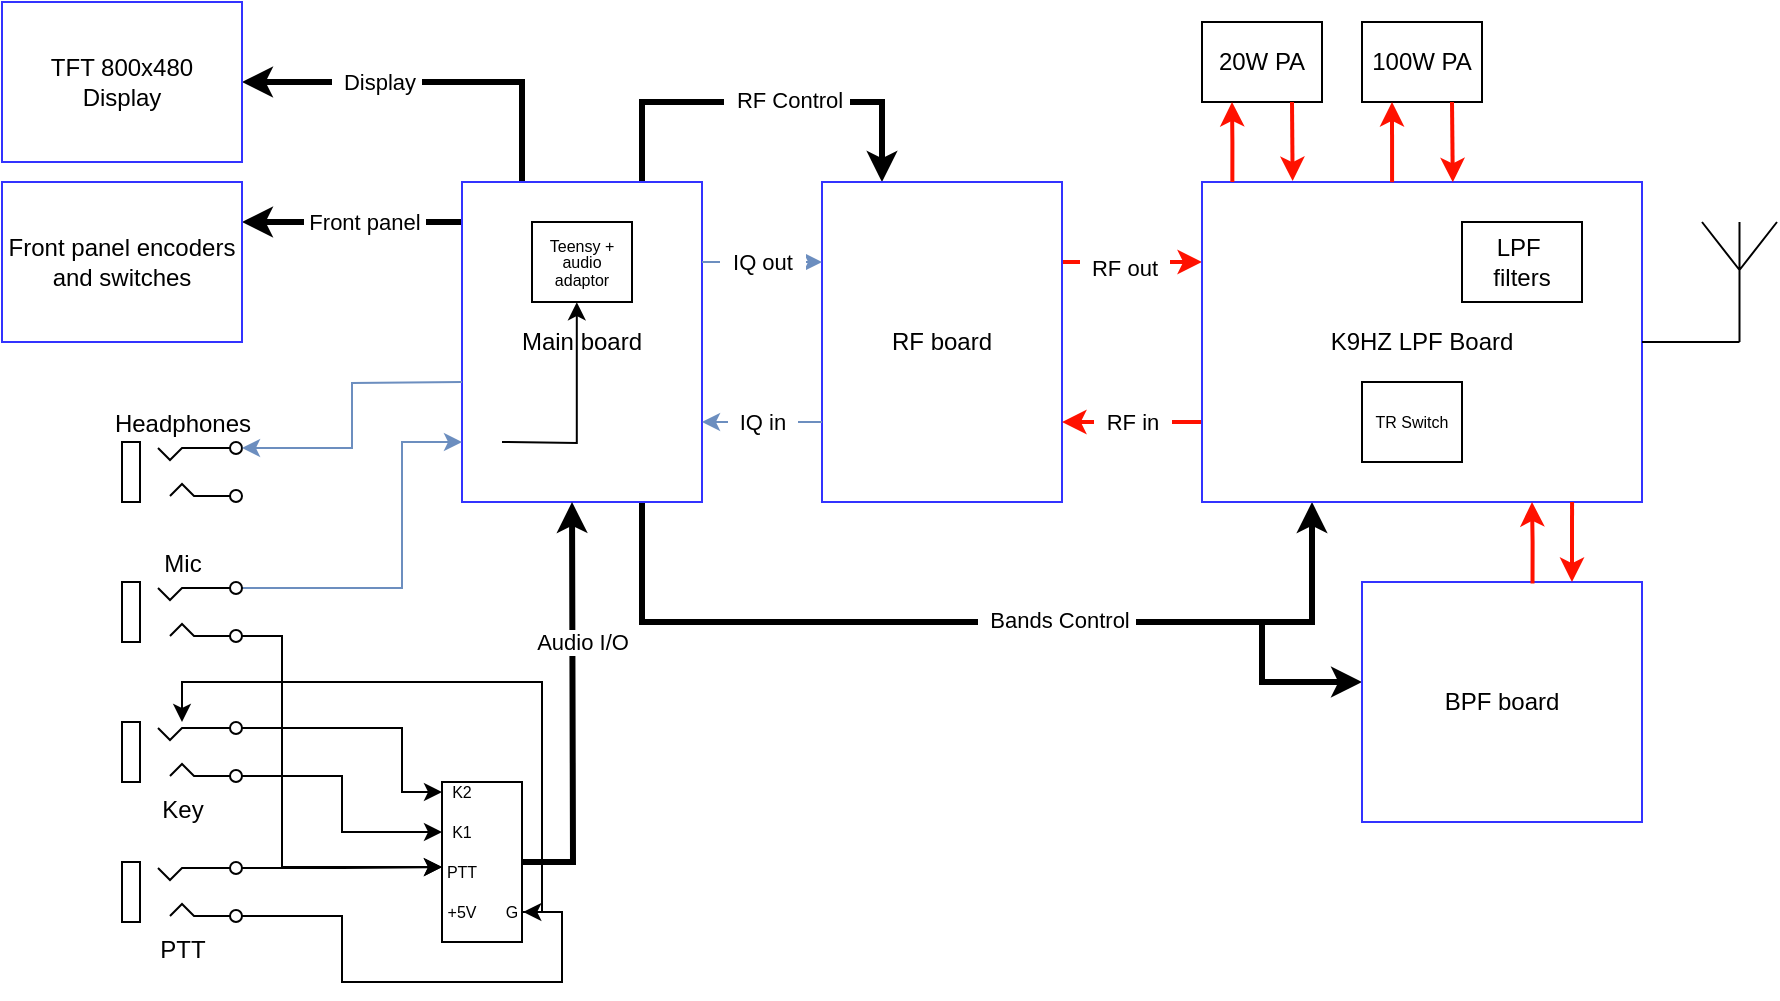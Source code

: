 <mxfile version="28.2.8" pages="4">
  <diagram id="E0Ord6t5cYgXXF039FoN" name="Overview">
    <mxGraphModel dx="1604" dy="920" grid="1" gridSize="10" guides="1" tooltips="1" connect="1" arrows="1" fold="1" page="1" pageScale="1" pageWidth="1654" pageHeight="2336" math="0" shadow="0">
      <root>
        <mxCell id="0" />
        <mxCell id="1" parent="0" />
        <mxCell id="HQ_5cG9WclpipEzdaKmS-125" style="edgeStyle=orthogonalEdgeStyle;rounded=0;orthogonalLoop=1;jettySize=auto;html=1;exitX=0.75;exitY=1;exitDx=0;exitDy=0;entryX=0;entryY=0.417;entryDx=0;entryDy=0;strokeColor=default;strokeWidth=3;align=center;verticalAlign=middle;fontFamily=Helvetica;fontSize=11;fontColor=default;labelBackgroundColor=default;endArrow=classic;entryPerimeter=0;" edge="1" parent="1" source="HQ_5cG9WclpipEzdaKmS-11" target="HQ_5cG9WclpipEzdaKmS-21">
          <mxGeometry relative="1" as="geometry">
            <Array as="points">
              <mxPoint x="640" y="580" />
              <mxPoint x="950" y="580" />
              <mxPoint x="950" y="610" />
            </Array>
          </mxGeometry>
        </mxCell>
        <mxCell id="HQ_5cG9WclpipEzdaKmS-1" style="edgeStyle=orthogonalEdgeStyle;rounded=0;orthogonalLoop=1;jettySize=auto;html=1;exitX=0.75;exitY=0;exitDx=0;exitDy=0;entryX=0.25;entryY=0;entryDx=0;entryDy=0;strokeWidth=3;strokeColor=default;align=center;verticalAlign=middle;fontFamily=Helvetica;fontSize=11;fontColor=default;labelBackgroundColor=default;endArrow=classic;" edge="1" parent="1" source="HQ_5cG9WclpipEzdaKmS-11" target="HQ_5cG9WclpipEzdaKmS-14">
          <mxGeometry relative="1" as="geometry">
            <Array as="points">
              <mxPoint x="640" y="320" />
              <mxPoint x="760" y="320" />
            </Array>
          </mxGeometry>
        </mxCell>
        <mxCell id="HQ_5cG9WclpipEzdaKmS-2" value="&amp;nbsp; RF Control&amp;nbsp;" style="edgeLabel;html=1;align=center;verticalAlign=middle;resizable=0;points=[];rounded=0;strokeColor=default;strokeWidth=3;fontFamily=Helvetica;fontSize=11;fontColor=default;labelBackgroundColor=default;" vertex="1" connectable="0" parent="HQ_5cG9WclpipEzdaKmS-1">
          <mxGeometry x="0.118" y="1" relative="1" as="geometry">
            <mxPoint as="offset" />
          </mxGeometry>
        </mxCell>
        <mxCell id="HQ_5cG9WclpipEzdaKmS-3" style="edgeStyle=orthogonalEdgeStyle;rounded=0;orthogonalLoop=1;jettySize=auto;html=1;exitX=0.75;exitY=1;exitDx=0;exitDy=0;entryX=0.25;entryY=1;entryDx=0;entryDy=0;strokeWidth=3;strokeColor=default;align=center;verticalAlign=middle;fontFamily=Helvetica;fontSize=11;fontColor=default;labelBackgroundColor=default;endArrow=classic;" edge="1" parent="1" source="HQ_5cG9WclpipEzdaKmS-11" target="HQ_5cG9WclpipEzdaKmS-16">
          <mxGeometry relative="1" as="geometry">
            <Array as="points">
              <mxPoint x="640" y="580" />
              <mxPoint x="975" y="580" />
            </Array>
          </mxGeometry>
        </mxCell>
        <mxCell id="HQ_5cG9WclpipEzdaKmS-4" value="&amp;nbsp; Bands Control&amp;nbsp;" style="edgeLabel;html=1;align=center;verticalAlign=middle;resizable=0;points=[];rounded=0;strokeColor=default;strokeWidth=3;fontFamily=Helvetica;fontSize=11;fontColor=default;labelBackgroundColor=default;" vertex="1" connectable="0" parent="HQ_5cG9WclpipEzdaKmS-3">
          <mxGeometry x="0.172" y="1" relative="1" as="geometry">
            <mxPoint as="offset" />
          </mxGeometry>
        </mxCell>
        <mxCell id="HQ_5cG9WclpipEzdaKmS-7" style="edgeStyle=orthogonalEdgeStyle;rounded=0;orthogonalLoop=1;jettySize=auto;html=1;exitX=0.25;exitY=0;exitDx=0;exitDy=0;entryX=1;entryY=0.5;entryDx=0;entryDy=0;strokeWidth=3;" edge="1" parent="1" source="HQ_5cG9WclpipEzdaKmS-11" target="HQ_5cG9WclpipEzdaKmS-54">
          <mxGeometry relative="1" as="geometry" />
        </mxCell>
        <mxCell id="HQ_5cG9WclpipEzdaKmS-8" value="&amp;nbsp; Display&amp;nbsp;" style="edgeLabel;html=1;align=center;verticalAlign=middle;resizable=0;points=[];" vertex="1" connectable="0" parent="HQ_5cG9WclpipEzdaKmS-7">
          <mxGeometry x="0.297" relative="1" as="geometry">
            <mxPoint as="offset" />
          </mxGeometry>
        </mxCell>
        <mxCell id="HQ_5cG9WclpipEzdaKmS-9" style="edgeStyle=orthogonalEdgeStyle;rounded=0;orthogonalLoop=1;jettySize=auto;html=1;exitX=0;exitY=0.5;exitDx=0;exitDy=0;entryX=1;entryY=0.25;entryDx=0;entryDy=0;strokeWidth=3;strokeColor=default;align=center;verticalAlign=middle;fontFamily=Helvetica;fontSize=11;fontColor=default;labelBackgroundColor=default;endArrow=classic;" edge="1" parent="1">
          <mxGeometry relative="1" as="geometry">
            <mxPoint x="550" y="380" as="sourcePoint" />
            <mxPoint x="440.0" y="380" as="targetPoint" />
          </mxGeometry>
        </mxCell>
        <mxCell id="HQ_5cG9WclpipEzdaKmS-10" value="&amp;nbsp;Front panel&amp;nbsp;" style="edgeLabel;html=1;align=center;verticalAlign=middle;resizable=0;points=[];rounded=0;strokeColor=default;strokeWidth=3;fontFamily=Helvetica;fontSize=11;fontColor=default;labelBackgroundColor=default;" vertex="1" connectable="0" parent="HQ_5cG9WclpipEzdaKmS-9">
          <mxGeometry x="0.043" y="-1" relative="1" as="geometry">
            <mxPoint x="8" y="1" as="offset" />
          </mxGeometry>
        </mxCell>
        <mxCell id="HQ_5cG9WclpipEzdaKmS-11" value="Main board" style="rounded=0;whiteSpace=wrap;html=1;strokeColor=#3333FF;align=center;verticalAlign=middle;fontFamily=Helvetica;fontSize=12;fontColor=default;fillColor=default;" vertex="1" parent="1">
          <mxGeometry x="550" y="360" width="120" height="160" as="geometry" />
        </mxCell>
        <mxCell id="HQ_5cG9WclpipEzdaKmS-12" style="edgeStyle=orthogonalEdgeStyle;rounded=0;orthogonalLoop=1;jettySize=auto;html=1;exitX=1;exitY=0.25;exitDx=0;exitDy=0;entryX=0;entryY=0.25;entryDx=0;entryDy=0;strokeWidth=2;strokeColor=#FF1100;" edge="1" parent="1" source="HQ_5cG9WclpipEzdaKmS-14" target="HQ_5cG9WclpipEzdaKmS-16">
          <mxGeometry relative="1" as="geometry" />
        </mxCell>
        <mxCell id="HQ_5cG9WclpipEzdaKmS-13" value="&amp;nbsp; RF out&amp;nbsp;&amp;nbsp;" style="edgeLabel;html=1;align=center;verticalAlign=middle;resizable=0;points=[];" vertex="1" connectable="0" parent="HQ_5cG9WclpipEzdaKmS-12">
          <mxGeometry x="-0.108" y="-3" relative="1" as="geometry">
            <mxPoint as="offset" />
          </mxGeometry>
        </mxCell>
        <mxCell id="HQ_5cG9WclpipEzdaKmS-14" value="RF board" style="rounded=0;whiteSpace=wrap;html=1;strokeColor=#3333FF;align=center;verticalAlign=middle;fontFamily=Helvetica;fontSize=12;fontColor=default;fillColor=default;" vertex="1" parent="1">
          <mxGeometry x="730" y="360" width="120" height="160" as="geometry" />
        </mxCell>
        <mxCell id="HQ_5cG9WclpipEzdaKmS-15" value="&amp;nbsp; RF in&amp;nbsp;&amp;nbsp;" style="edgeStyle=orthogonalEdgeStyle;rounded=0;orthogonalLoop=1;jettySize=auto;html=1;exitX=0;exitY=0.75;exitDx=0;exitDy=0;entryX=1;entryY=0.75;entryDx=0;entryDy=0;strokeColor=#FF1100;strokeWidth=2;" edge="1" parent="1" source="HQ_5cG9WclpipEzdaKmS-16" target="HQ_5cG9WclpipEzdaKmS-14">
          <mxGeometry relative="1" as="geometry" />
        </mxCell>
        <mxCell id="HQ_5cG9WclpipEzdaKmS-16" value="K9HZ LPF Board" style="rounded=0;whiteSpace=wrap;html=1;strokeColor=#3333FF;" vertex="1" parent="1">
          <mxGeometry x="920" y="360" width="220" height="160" as="geometry" />
        </mxCell>
        <mxCell id="HQ_5cG9WclpipEzdaKmS-17" value="&amp;nbsp; IQ out&amp;nbsp;&amp;nbsp;" style="endArrow=classic;html=1;rounded=0;exitX=1;exitY=0.25;exitDx=0;exitDy=0;entryX=0;entryY=0.25;entryDx=0;entryDy=0;fillColor=#dae8fc;strokeColor=#6c8ebf;" edge="1" parent="1" source="HQ_5cG9WclpipEzdaKmS-11" target="HQ_5cG9WclpipEzdaKmS-14">
          <mxGeometry width="50" height="50" relative="1" as="geometry">
            <mxPoint x="950" y="600" as="sourcePoint" />
            <mxPoint x="1000" y="550" as="targetPoint" />
          </mxGeometry>
        </mxCell>
        <mxCell id="HQ_5cG9WclpipEzdaKmS-18" value="&amp;nbsp; IQ in&amp;nbsp;&amp;nbsp;" style="endArrow=classic;html=1;rounded=0;exitX=0;exitY=0.75;exitDx=0;exitDy=0;entryX=1;entryY=0.75;entryDx=0;entryDy=0;fillColor=#dae8fc;strokeColor=#6c8ebf;" edge="1" parent="1" source="HQ_5cG9WclpipEzdaKmS-14" target="HQ_5cG9WclpipEzdaKmS-11">
          <mxGeometry width="50" height="50" relative="1" as="geometry">
            <mxPoint x="950" y="600" as="sourcePoint" />
            <mxPoint x="1000" y="550" as="targetPoint" />
          </mxGeometry>
        </mxCell>
        <mxCell id="HQ_5cG9WclpipEzdaKmS-19" value="20W PA" style="rounded=0;whiteSpace=wrap;html=1;" vertex="1" parent="1">
          <mxGeometry x="920" y="280" width="60" height="40" as="geometry" />
        </mxCell>
        <mxCell id="HQ_5cG9WclpipEzdaKmS-20" value="LPF&amp;nbsp;&lt;div&gt;filters&lt;/div&gt;" style="rounded=0;whiteSpace=wrap;html=1;" vertex="1" parent="1">
          <mxGeometry x="1050" y="380" width="60" height="40" as="geometry" />
        </mxCell>
        <mxCell id="HQ_5cG9WclpipEzdaKmS-21" value="BPF board" style="rounded=0;whiteSpace=wrap;html=1;strokeColor=#3333FF;align=center;verticalAlign=middle;fontFamily=Helvetica;fontSize=12;fontColor=default;fillColor=default;" vertex="1" parent="1">
          <mxGeometry x="1000" y="560" width="140" height="120" as="geometry" />
        </mxCell>
        <mxCell id="HQ_5cG9WclpipEzdaKmS-22" style="edgeStyle=orthogonalEdgeStyle;rounded=0;orthogonalLoop=1;jettySize=auto;html=1;exitX=0.069;exitY=0;exitDx=0;exitDy=0;entryX=0.25;entryY=1;entryDx=0;entryDy=0;exitPerimeter=0;strokeColor=#FF1100;strokeWidth=2;" edge="1" parent="1" source="HQ_5cG9WclpipEzdaKmS-16" target="HQ_5cG9WclpipEzdaKmS-19">
          <mxGeometry relative="1" as="geometry" />
        </mxCell>
        <mxCell id="HQ_5cG9WclpipEzdaKmS-25" style="edgeStyle=orthogonalEdgeStyle;rounded=0;orthogonalLoop=1;jettySize=auto;html=1;exitX=0.841;exitY=1;exitDx=0;exitDy=0;entryX=0.75;entryY=0;entryDx=0;entryDy=0;exitPerimeter=0;strokeColor=#FF1100;strokeWidth=2;" edge="1" parent="1" source="HQ_5cG9WclpipEzdaKmS-16" target="HQ_5cG9WclpipEzdaKmS-21">
          <mxGeometry relative="1" as="geometry" />
        </mxCell>
        <mxCell id="HQ_5cG9WclpipEzdaKmS-26" style="edgeStyle=orthogonalEdgeStyle;rounded=0;orthogonalLoop=1;jettySize=auto;html=1;exitX=0.609;exitY=0.006;exitDx=0;exitDy=0;entryX=0.75;entryY=1;entryDx=0;entryDy=0;strokeColor=#FF1100;strokeWidth=2;exitPerimeter=0;" edge="1" parent="1" source="HQ_5cG9WclpipEzdaKmS-21" target="HQ_5cG9WclpipEzdaKmS-16">
          <mxGeometry relative="1" as="geometry" />
        </mxCell>
        <mxCell id="HQ_5cG9WclpipEzdaKmS-27" value="" style="verticalLabelPosition=bottom;shadow=0;dashed=0;align=center;html=1;verticalAlign=top;shape=mxgraph.electrical.radio.aerial_-_antenna_1;" vertex="1" parent="1">
          <mxGeometry x="1170" y="380" width="37.5" height="60" as="geometry" />
        </mxCell>
        <mxCell id="HQ_5cG9WclpipEzdaKmS-29" value="&lt;p style=&quot;line-height: 60%;&quot;&gt;&lt;font style=&quot;font-size: 8px;&quot;&gt;Teensy + audio adaptor&lt;/font&gt;&lt;/p&gt;" style="rounded=0;whiteSpace=wrap;html=1;" vertex="1" parent="1">
          <mxGeometry x="585" y="380" width="50" height="40" as="geometry" />
        </mxCell>
        <mxCell id="HQ_5cG9WclpipEzdaKmS-37" value="100W PA" style="rounded=0;whiteSpace=wrap;html=1;" vertex="1" parent="1">
          <mxGeometry x="1000" y="280" width="60" height="40" as="geometry" />
        </mxCell>
        <mxCell id="HQ_5cG9WclpipEzdaKmS-38" value="" style="endArrow=classic;html=1;rounded=0;entryX=0.25;entryY=1;entryDx=0;entryDy=0;exitX=0.432;exitY=0.001;exitDx=0;exitDy=0;exitPerimeter=0;strokeColor=#FF1100;strokeWidth=2;" edge="1" parent="1" source="HQ_5cG9WclpipEzdaKmS-16" target="HQ_5cG9WclpipEzdaKmS-37">
          <mxGeometry width="50" height="50" relative="1" as="geometry">
            <mxPoint x="1040" y="260" as="sourcePoint" />
            <mxPoint x="1090" y="210" as="targetPoint" />
          </mxGeometry>
        </mxCell>
        <mxCell id="HQ_5cG9WclpipEzdaKmS-39" value="" style="endArrow=classic;html=1;rounded=0;entryX=0.57;entryY=0.001;entryDx=0;entryDy=0;exitX=0.75;exitY=1;exitDx=0;exitDy=0;entryPerimeter=0;strokeColor=#FF1100;strokeWidth=2;" edge="1" parent="1" source="HQ_5cG9WclpipEzdaKmS-37" target="HQ_5cG9WclpipEzdaKmS-16">
          <mxGeometry width="50" height="50" relative="1" as="geometry">
            <mxPoint x="1025" y="370" as="sourcePoint" />
            <mxPoint x="1025" y="330" as="targetPoint" />
          </mxGeometry>
        </mxCell>
        <mxCell id="HQ_5cG9WclpipEzdaKmS-43" value="" style="endArrow=classic;html=1;rounded=0;exitX=0.75;exitY=1;exitDx=0;exitDy=0;entryX=0.206;entryY=-0.003;entryDx=0;entryDy=0;entryPerimeter=0;strokeColor=#FF1100;strokeWidth=2;" edge="1" parent="1" source="HQ_5cG9WclpipEzdaKmS-19" target="HQ_5cG9WclpipEzdaKmS-16">
          <mxGeometry width="50" height="50" relative="1" as="geometry">
            <mxPoint x="930" y="390" as="sourcePoint" />
            <mxPoint x="980" y="340" as="targetPoint" />
          </mxGeometry>
        </mxCell>
        <mxCell id="HQ_5cG9WclpipEzdaKmS-54" value="TFT 800x480&lt;div&gt;Display&lt;/div&gt;" style="rounded=0;whiteSpace=wrap;html=1;strokeColor=#3333FF;align=center;verticalAlign=middle;fontFamily=Helvetica;fontSize=12;fontColor=default;fillColor=default;" vertex="1" parent="1">
          <mxGeometry x="320" y="270" width="120" height="80" as="geometry" />
        </mxCell>
        <mxCell id="HQ_5cG9WclpipEzdaKmS-55" value="Front panel encoders and switches" style="rounded=0;whiteSpace=wrap;html=1;strokeColor=#3333FF;align=center;verticalAlign=middle;fontFamily=Helvetica;fontSize=12;fontColor=default;fillColor=default;" vertex="1" parent="1">
          <mxGeometry x="320" y="360" width="120" height="80" as="geometry" />
        </mxCell>
        <mxCell id="HQ_5cG9WclpipEzdaKmS-66" style="edgeStyle=orthogonalEdgeStyle;rounded=0;orthogonalLoop=1;jettySize=auto;html=1;exitX=1;exitY=0.5;exitDx=0;exitDy=0;entryX=0.448;entryY=1.002;entryDx=0;entryDy=0;entryPerimeter=0;" edge="1" parent="1" target="HQ_5cG9WclpipEzdaKmS-29">
          <mxGeometry relative="1" as="geometry">
            <mxPoint x="570" y="490" as="sourcePoint" />
          </mxGeometry>
        </mxCell>
        <mxCell id="HQ_5cG9WclpipEzdaKmS-70" style="edgeStyle=orthogonalEdgeStyle;rounded=0;orthogonalLoop=1;jettySize=auto;html=1;exitX=1;exitY=0.9;exitDx=0;exitDy=0;exitPerimeter=0;entryX=0;entryY=0.25;entryDx=0;entryDy=0;" edge="1" parent="1" source="HQ_5cG9WclpipEzdaKmS-72" target="HQ_5cG9WclpipEzdaKmS-83">
          <mxGeometry relative="1" as="geometry">
            <Array as="points">
              <mxPoint x="460" y="587" />
              <mxPoint x="460" y="703" />
            </Array>
          </mxGeometry>
        </mxCell>
        <mxCell id="HQ_5cG9WclpipEzdaKmS-71" style="edgeStyle=orthogonalEdgeStyle;rounded=0;orthogonalLoop=1;jettySize=auto;html=1;exitX=1;exitY=0.1;exitDx=0;exitDy=0;exitPerimeter=0;entryX=0;entryY=0.5;entryDx=0;entryDy=0;fillColor=#dae8fc;strokeColor=#6c8ebf;" edge="1" parent="1" source="HQ_5cG9WclpipEzdaKmS-72">
          <mxGeometry relative="1" as="geometry">
            <Array as="points">
              <mxPoint x="520" y="563" />
              <mxPoint x="520" y="490" />
            </Array>
            <mxPoint x="550" y="490" as="targetPoint" />
          </mxGeometry>
        </mxCell>
        <mxCell id="HQ_5cG9WclpipEzdaKmS-72" value="Mic" style="pointerEvents=1;verticalLabelPosition=top;shadow=0;dashed=0;align=center;html=1;verticalAlign=bottom;shape=mxgraph.electrical.miscellaneous.3_conductor_jack;labelPosition=center;" vertex="1" parent="1">
          <mxGeometry x="380" y="560" width="60" height="30" as="geometry" />
        </mxCell>
        <mxCell id="HQ_5cG9WclpipEzdaKmS-73" value="Headphones" style="pointerEvents=1;verticalLabelPosition=top;shadow=0;dashed=0;align=center;html=1;verticalAlign=bottom;shape=mxgraph.electrical.miscellaneous.3_conductor_jack;labelPosition=center;" vertex="1" parent="1">
          <mxGeometry x="380" y="490" width="60" height="30" as="geometry" />
        </mxCell>
        <mxCell id="HQ_5cG9WclpipEzdaKmS-74" style="edgeStyle=orthogonalEdgeStyle;rounded=0;orthogonalLoop=1;jettySize=auto;html=1;exitX=1;exitY=0.1;exitDx=0;exitDy=0;exitPerimeter=0;entryX=0;entryY=0.25;entryDx=0;entryDy=0;" edge="1" parent="1" source="HQ_5cG9WclpipEzdaKmS-75" target="HQ_5cG9WclpipEzdaKmS-83">
          <mxGeometry relative="1" as="geometry" />
        </mxCell>
        <mxCell id="HQ_5cG9WclpipEzdaKmS-75" value="PTT" style="pointerEvents=1;verticalLabelPosition=bottom;shadow=0;dashed=0;align=center;html=1;verticalAlign=top;shape=mxgraph.electrical.miscellaneous.3_conductor_jack" vertex="1" parent="1">
          <mxGeometry x="380" y="700" width="60" height="30" as="geometry" />
        </mxCell>
        <mxCell id="HQ_5cG9WclpipEzdaKmS-76" style="edgeStyle=orthogonalEdgeStyle;rounded=0;orthogonalLoop=1;jettySize=auto;html=1;exitX=1;exitY=0.1;exitDx=0;exitDy=0;exitPerimeter=0;entryX=0;entryY=0.5;entryDx=0;entryDy=0;" edge="1" parent="1" source="HQ_5cG9WclpipEzdaKmS-78" target="HQ_5cG9WclpipEzdaKmS-81">
          <mxGeometry relative="1" as="geometry">
            <Array as="points">
              <mxPoint x="520" y="633" />
              <mxPoint x="520" y="665" />
            </Array>
          </mxGeometry>
        </mxCell>
        <mxCell id="HQ_5cG9WclpipEzdaKmS-77" style="edgeStyle=orthogonalEdgeStyle;rounded=0;orthogonalLoop=1;jettySize=auto;html=1;exitX=1;exitY=0.9;exitDx=0;exitDy=0;exitPerimeter=0;entryX=0;entryY=0.5;entryDx=0;entryDy=0;" edge="1" parent="1" source="HQ_5cG9WclpipEzdaKmS-78" target="HQ_5cG9WclpipEzdaKmS-82">
          <mxGeometry relative="1" as="geometry" />
        </mxCell>
        <mxCell id="HQ_5cG9WclpipEzdaKmS-78" value="Key" style="pointerEvents=1;verticalLabelPosition=bottom;shadow=0;dashed=0;align=center;html=1;verticalAlign=top;shape=mxgraph.electrical.miscellaneous.3_conductor_jack" vertex="1" parent="1">
          <mxGeometry x="380" y="630" width="60" height="30" as="geometry" />
        </mxCell>
        <mxCell id="HQ_5cG9WclpipEzdaKmS-79" value="Audio I/O" style="edgeStyle=orthogonalEdgeStyle;rounded=0;orthogonalLoop=1;jettySize=auto;html=1;exitX=1;exitY=0.5;exitDx=0;exitDy=0;entryX=0.5;entryY=1;entryDx=0;entryDy=0;strokeWidth=3;strokeColor=default;align=center;verticalAlign=middle;fontFamily=Helvetica;fontSize=11;fontColor=default;labelBackgroundColor=default;endArrow=classic;" edge="1" parent="1" source="HQ_5cG9WclpipEzdaKmS-80">
          <mxGeometry x="0.317" y="-5" relative="1" as="geometry">
            <mxPoint as="offset" />
            <mxPoint x="605" y="520" as="targetPoint" />
          </mxGeometry>
        </mxCell>
        <mxCell id="HQ_5cG9WclpipEzdaKmS-80" value="" style="rounded=0;whiteSpace=wrap;html=1;" vertex="1" parent="1">
          <mxGeometry x="540" y="660" width="40" height="80" as="geometry" />
        </mxCell>
        <mxCell id="HQ_5cG9WclpipEzdaKmS-81" value="K2" style="text;html=1;strokeColor=none;fillColor=none;align=center;verticalAlign=middle;whiteSpace=wrap;rounded=0;fontSize=8;" vertex="1" parent="1">
          <mxGeometry x="540" y="660" width="20" height="10" as="geometry" />
        </mxCell>
        <mxCell id="HQ_5cG9WclpipEzdaKmS-82" value="K1" style="text;html=1;strokeColor=none;fillColor=none;align=center;verticalAlign=middle;whiteSpace=wrap;rounded=0;fontSize=8;" vertex="1" parent="1">
          <mxGeometry x="540" y="680" width="20" height="10" as="geometry" />
        </mxCell>
        <mxCell id="HQ_5cG9WclpipEzdaKmS-83" value="PTT" style="text;html=1;strokeColor=none;fillColor=none;align=center;verticalAlign=middle;whiteSpace=wrap;rounded=0;fontSize=8;" vertex="1" parent="1">
          <mxGeometry x="540" y="700" width="20" height="10" as="geometry" />
        </mxCell>
        <mxCell id="HQ_5cG9WclpipEzdaKmS-84" value="G" style="text;html=1;strokeColor=none;fillColor=none;align=center;verticalAlign=middle;whiteSpace=wrap;rounded=0;fontSize=8;" vertex="1" parent="1">
          <mxGeometry x="570" y="720" width="10" height="10" as="geometry" />
        </mxCell>
        <mxCell id="HQ_5cG9WclpipEzdaKmS-85" value="+5V" style="text;html=1;strokeColor=none;fillColor=none;align=center;verticalAlign=middle;whiteSpace=wrap;rounded=0;fontSize=8;" vertex="1" parent="1">
          <mxGeometry x="540" y="720" width="20" height="10" as="geometry" />
        </mxCell>
        <mxCell id="HQ_5cG9WclpipEzdaKmS-86" style="edgeStyle=orthogonalEdgeStyle;rounded=0;orthogonalLoop=1;jettySize=auto;html=1;exitX=1;exitY=0.5;exitDx=0;exitDy=0;entryX=0.5;entryY=0;entryDx=0;entryDy=0;entryPerimeter=0;" edge="1" parent="1" source="HQ_5cG9WclpipEzdaKmS-84" target="HQ_5cG9WclpipEzdaKmS-78">
          <mxGeometry relative="1" as="geometry">
            <Array as="points">
              <mxPoint x="590" y="725" />
              <mxPoint x="590" y="610" />
              <mxPoint x="410" y="610" />
            </Array>
          </mxGeometry>
        </mxCell>
        <mxCell id="HQ_5cG9WclpipEzdaKmS-87" style="edgeStyle=orthogonalEdgeStyle;rounded=0;orthogonalLoop=1;jettySize=auto;html=1;exitX=1;exitY=0.9;exitDx=0;exitDy=0;exitPerimeter=0;entryX=1.016;entryY=0.812;entryDx=0;entryDy=0;entryPerimeter=0;" edge="1" parent="1" source="HQ_5cG9WclpipEzdaKmS-75" target="HQ_5cG9WclpipEzdaKmS-80">
          <mxGeometry relative="1" as="geometry" />
        </mxCell>
        <mxCell id="HQ_5cG9WclpipEzdaKmS-89" style="edgeStyle=orthogonalEdgeStyle;rounded=0;orthogonalLoop=1;jettySize=auto;html=1;exitX=0;exitY=0.25;exitDx=0;exitDy=0;entryX=1;entryY=0.1;entryDx=0;entryDy=0;entryPerimeter=0;fillColor=#dae8fc;strokeColor=#6c8ebf;" edge="1" parent="1" target="HQ_5cG9WclpipEzdaKmS-73">
          <mxGeometry relative="1" as="geometry">
            <mxPoint x="550" y="460" as="sourcePoint" />
          </mxGeometry>
        </mxCell>
        <mxCell id="HQ_5cG9WclpipEzdaKmS-90" value="&lt;p style=&quot;line-height: 60%;&quot;&gt;&lt;font style=&quot;font-size: 8px;&quot;&gt;TR Switch&lt;/font&gt;&lt;/p&gt;" style="rounded=0;whiteSpace=wrap;html=1;" vertex="1" parent="1">
          <mxGeometry x="1000" y="460" width="50" height="40" as="geometry" />
        </mxCell>
        <mxCell id="HQ_5cG9WclpipEzdaKmS-128" style="rounded=0;orthogonalLoop=1;jettySize=auto;html=1;exitX=1;exitY=0.5;exitDx=0;exitDy=0;entryX=0.5;entryY=1;entryDx=0;entryDy=0;entryPerimeter=0;endArrow=none;startFill=0;" edge="1" parent="1" source="HQ_5cG9WclpipEzdaKmS-16" target="HQ_5cG9WclpipEzdaKmS-27">
          <mxGeometry relative="1" as="geometry" />
        </mxCell>
      </root>
    </mxGraphModel>
  </diagram>
  <diagram name="RF Board" id="B-j036tHILslb2G_n7PN">
    <mxGraphModel dx="1917" dy="1109" grid="1" gridSize="10" guides="1" tooltips="1" connect="1" arrows="1" fold="1" page="1" pageScale="1" pageWidth="1654" pageHeight="2336" math="0" shadow="0">
      <root>
        <mxCell id="0" />
        <mxCell id="1" parent="0" />
        <mxCell id="nqcRDhzoilnJjKWwHqof-367" value="CW amp" style="rounded=1;whiteSpace=wrap;html=1;fontFamily=Helvetica;fontSize=11;fontColor=default;labelBackgroundColor=default;" parent="1" vertex="1">
          <mxGeometry x="610" y="1000" width="80" height="40" as="geometry" />
        </mxCell>
        <mxCell id="nqcRDhzoilnJjKWwHqof-146" value="" style="group" parent="1" vertex="1" connectable="0">
          <mxGeometry x="80" y="80" width="920" height="480" as="geometry" />
        </mxCell>
        <mxCell id="nqcRDhzoilnJjKWwHqof-145" value="Hardware Wiring Diagram" style="rounded=1;whiteSpace=wrap;html=1;labelPosition=center;verticalLabelPosition=top;align=center;verticalAlign=bottom;fontSize=20;" parent="nqcRDhzoilnJjKWwHqof-146" vertex="1">
          <mxGeometry width="920" height="480" as="geometry" />
        </mxCell>
        <mxCell id="nqcRDhzoilnJjKWwHqof-128" value="&lt;span style=&quot;color: rgb(0, 0, 0); font-family: Helvetica; font-size: 11px; font-style: normal; font-variant-ligatures: normal; font-variant-caps: normal; font-weight: 400; letter-spacing: normal; orphans: 2; text-align: center; text-indent: 0px; text-transform: none; widows: 2; word-spacing: 0px; -webkit-text-stroke-width: 0px; white-space: nowrap; background-color: rgb(255, 255, 255); text-decoration-thickness: initial; text-decoration-style: initial; text-decoration-color: initial; display: inline !important; float: none;&quot;&gt;GPIOA/6&lt;/span&gt;" style="edgeStyle=orthogonalEdgeStyle;rounded=0;orthogonalLoop=1;jettySize=auto;html=1;exitX=1;exitY=0.25;exitDx=0;exitDy=0;entryX=0;entryY=0.5;entryDx=0;entryDy=0;strokeColor=light-dark(#787878, #ededed);strokeWidth=2;align=center;verticalAlign=middle;fontFamily=Helvetica;fontSize=11;fontColor=default;labelBackgroundColor=default;startArrow=none;startFill=0;endArrow=block;endFill=0;" parent="nqcRDhzoilnJjKWwHqof-146" source="nqcRDhzoilnJjKWwHqof-41" target="nqcRDhzoilnJjKWwHqof-147" edge="1">
          <mxGeometry x="-0.455" relative="1" as="geometry">
            <mxPoint as="offset" />
          </mxGeometry>
        </mxCell>
        <mxCell id="nqcRDhzoilnJjKWwHqof-129" value="&lt;span style=&quot;color: rgb(0, 0, 0); font-family: Helvetica; font-size: 11px; font-style: normal; font-variant-ligatures: normal; font-variant-caps: normal; font-weight: 400; letter-spacing: normal; orphans: 2; text-align: center; text-indent: 0px; text-transform: none; widows: 2; word-spacing: 0px; -webkit-text-stroke-width: 0px; white-space: nowrap; background-color: rgb(255, 255, 255); text-decoration-thickness: initial; text-decoration-style: initial; text-decoration-color: initial; display: inline !important; float: none;&quot;&gt;GPIOB/6&lt;/span&gt;" style="edgeStyle=orthogonalEdgeStyle;rounded=0;orthogonalLoop=1;jettySize=auto;html=1;exitX=1;exitY=0.75;exitDx=0;exitDy=0;entryX=0.5;entryY=0;entryDx=0;entryDy=0;strokeColor=light-dark(#787878, #ededed);strokeWidth=2;align=center;verticalAlign=middle;fontFamily=Helvetica;fontSize=11;fontColor=default;labelBackgroundColor=default;startArrow=none;startFill=0;endArrow=block;endFill=0;" parent="nqcRDhzoilnJjKWwHqof-146" source="nqcRDhzoilnJjKWwHqof-41" target="nqcRDhzoilnJjKWwHqof-216" edge="1">
          <mxGeometry x="-0.9" relative="1" as="geometry">
            <mxPoint as="offset" />
          </mxGeometry>
        </mxCell>
        <mxCell id="nqcRDhzoilnJjKWwHqof-41" value="I2C to&amp;nbsp;&lt;div&gt;GPIO&lt;/div&gt;" style="rounded=0;whiteSpace=wrap;html=1;" parent="nqcRDhzoilnJjKWwHqof-146" vertex="1">
          <mxGeometry x="40" y="100" width="50" height="80" as="geometry" />
        </mxCell>
        <mxCell id="nqcRDhzoilnJjKWwHqof-71" style="edgeStyle=orthogonalEdgeStyle;rounded=0;orthogonalLoop=1;jettySize=auto;html=1;exitX=1;exitY=0.5;exitDx=0;exitDy=0;entryX=0;entryY=0.5;entryDx=0;entryDy=0;strokeColor=default;align=center;verticalAlign=middle;fontFamily=Helvetica;fontSize=11;fontColor=default;labelBackgroundColor=default;startFill=0;endArrow=none;strokeWidth=2;" parent="nqcRDhzoilnJjKWwHqof-146" source="nqcRDhzoilnJjKWwHqof-147" target="nqcRDhzoilnJjKWwHqof-67" edge="1">
          <mxGeometry relative="1" as="geometry" />
        </mxCell>
        <mxCell id="nqcRDhzoilnJjKWwHqof-109" style="edgeStyle=orthogonalEdgeStyle;rounded=0;orthogonalLoop=1;jettySize=auto;html=1;exitX=1;exitY=0.5;exitDx=0;exitDy=0;entryX=-0.002;entryY=0.783;entryDx=0;entryDy=0;endArrow=none;startFill=0;strokeWidth=2;entryPerimeter=0;" parent="nqcRDhzoilnJjKWwHqof-146" source="nqcRDhzoilnJjKWwHqof-216" target="nqcRDhzoilnJjKWwHqof-100" edge="1">
          <mxGeometry relative="1" as="geometry" />
        </mxCell>
        <mxCell id="nqcRDhzoilnJjKWwHqof-50" value="Si5351 LO" style="rounded=0;whiteSpace=wrap;html=1;dashed=1;labelPosition=center;verticalLabelPosition=middle;align=center;verticalAlign=middle;" parent="nqcRDhzoilnJjKWwHqof-146" vertex="1">
          <mxGeometry x="160" y="170" width="100" height="160" as="geometry" />
        </mxCell>
        <mxCell id="nqcRDhzoilnJjKWwHqof-55" style="edgeStyle=orthogonalEdgeStyle;shape=connector;rounded=0;orthogonalLoop=1;jettySize=auto;html=1;exitX=0;exitY=0.25;exitDx=0;exitDy=0;entryX=0.5;entryY=1;entryDx=0;entryDy=0;strokeColor=light-dark(#787878, #ededed);align=center;verticalAlign=middle;fontFamily=Helvetica;fontSize=11;fontColor=default;labelBackgroundColor=default;startFill=0;endArrow=block;strokeWidth=2;startArrow=none;endFill=0;" parent="nqcRDhzoilnJjKWwHqof-146" source="nqcRDhzoilnJjKWwHqof-124" target="nqcRDhzoilnJjKWwHqof-83" edge="1">
          <mxGeometry relative="1" as="geometry">
            <mxPoint x="317" y="380" as="sourcePoint" />
            <mxPoint x="20" y="340" as="targetPoint" />
          </mxGeometry>
        </mxCell>
        <mxCell id="nqcRDhzoilnJjKWwHqof-56" value="HI=CW On&lt;div&gt;LO=CW Off&lt;/div&gt;" style="edgeLabel;html=1;align=center;verticalAlign=middle;resizable=0;points=[];fontFamily=Helvetica;fontSize=11;fontColor=default;labelBackgroundColor=default;" parent="nqcRDhzoilnJjKWwHqof-55" vertex="1" connectable="0">
          <mxGeometry x="-0.791" relative="1" as="geometry">
            <mxPoint x="-38" y="-45" as="offset" />
          </mxGeometry>
        </mxCell>
        <mxCell id="nqcRDhzoilnJjKWwHqof-58" value="&lt;span style=&quot;color: rgb(0, 0, 0); font-family: Helvetica; font-size: 11px; font-style: normal; font-variant-ligatures: normal; font-variant-caps: normal; font-weight: 400; letter-spacing: normal; orphans: 2; text-align: center; text-indent: 0px; text-transform: none; widows: 2; word-spacing: 0px; -webkit-text-stroke-width: 0px; white-space: nowrap; background-color: rgb(255, 255, 255); text-decoration-thickness: initial; text-decoration-style: initial; text-decoration-color: initial; display: inline !important; float: none;&quot;&gt;HI=SSB&lt;/span&gt;&lt;div&gt;&lt;span style=&quot;color: rgb(0, 0, 0); font-family: Helvetica; font-size: 11px; font-style: normal; font-variant-ligatures: normal; font-variant-caps: normal; font-weight: 400; letter-spacing: normal; orphans: 2; text-align: center; text-indent: 0px; text-transform: none; widows: 2; word-spacing: 0px; -webkit-text-stroke-width: 0px; white-space: nowrap; background-color: rgb(255, 255, 255); text-decoration-thickness: initial; text-decoration-style: initial; text-decoration-color: initial; display: inline !important; float: none;&quot;&gt;LO=CW&lt;/span&gt;&lt;/div&gt;" style="edgeStyle=orthogonalEdgeStyle;shape=connector;rounded=0;orthogonalLoop=1;jettySize=auto;html=1;exitX=0.5;exitY=0;exitDx=0;exitDy=0;entryX=0.5;entryY=1;entryDx=0;entryDy=0;strokeColor=light-dark(#787878, #ededed);align=center;verticalAlign=middle;fontFamily=Helvetica;fontSize=11;fontColor=default;labelBackgroundColor=default;startFill=0;endArrow=block;strokeWidth=2;endFill=0;" parent="nqcRDhzoilnJjKWwHqof-146" source="nqcRDhzoilnJjKWwHqof-270" target="nqcRDhzoilnJjKWwHqof-85" edge="1">
          <mxGeometry x="-0.608" relative="1" as="geometry">
            <mxPoint x="20" y="490" as="targetPoint" />
            <Array as="points" />
            <mxPoint as="offset" />
          </mxGeometry>
        </mxCell>
        <mxCell id="nqcRDhzoilnJjKWwHqof-61" value="HI=TX&lt;div&gt;LO=RX&lt;/div&gt;" style="edgeStyle=orthogonalEdgeStyle;shape=connector;rounded=0;orthogonalLoop=1;jettySize=auto;html=1;exitX=0.5;exitY=0;exitDx=0;exitDy=0;entryX=0;entryY=0.5;entryDx=0;entryDy=0;strokeColor=light-dark(#787878, #ededed);align=center;verticalAlign=middle;fontFamily=Helvetica;fontSize=11;fontColor=default;labelBackgroundColor=default;startFill=0;endArrow=block;strokeWidth=2;endFill=0;" parent="nqcRDhzoilnJjKWwHqof-146" source="nqcRDhzoilnJjKWwHqof-271" target="nqcRDhzoilnJjKWwHqof-305" edge="1">
          <mxGeometry x="-0.618" relative="1" as="geometry">
            <mxPoint x="20" y="400" as="targetPoint" />
            <mxPoint as="offset" />
          </mxGeometry>
        </mxCell>
        <mxCell id="nqcRDhzoilnJjKWwHqof-63" value="HI=on (calibration mode)&lt;div&gt;LO=off&lt;/div&gt;" style="edgeStyle=orthogonalEdgeStyle;shape=connector;rounded=0;orthogonalLoop=1;jettySize=auto;html=1;exitX=1;exitY=0.5;exitDx=0;exitDy=0;entryX=0.5;entryY=1;entryDx=0;entryDy=0;strokeColor=light-dark(#787878, #ededed);align=left;verticalAlign=middle;fontFamily=Helvetica;fontSize=11;fontColor=default;labelBackgroundColor=default;startFill=0;endArrow=block;strokeWidth=2;endFill=0;" parent="nqcRDhzoilnJjKWwHqof-146" source="nqcRDhzoilnJjKWwHqof-124" target="nqcRDhzoilnJjKWwHqof-100" edge="1">
          <mxGeometry x="-0.762" relative="1" as="geometry">
            <mxPoint x="20" y="550.0" as="targetPoint" />
            <mxPoint as="offset" />
          </mxGeometry>
        </mxCell>
        <mxCell id="nqcRDhzoilnJjKWwHqof-70" style="edgeStyle=orthogonalEdgeStyle;rounded=0;orthogonalLoop=1;jettySize=auto;html=1;exitX=0.5;exitY=1;exitDx=0;exitDy=0;entryX=0.5;entryY=0;entryDx=0;entryDy=0;endArrow=none;startFill=0;strokeWidth=2;" parent="nqcRDhzoilnJjKWwHqof-146" source="nqcRDhzoilnJjKWwHqof-66" target="nqcRDhzoilnJjKWwHqof-147" edge="1">
          <mxGeometry relative="1" as="geometry" />
        </mxCell>
        <mxCell id="nqcRDhzoilnJjKWwHqof-66" value="RX in" style="ellipse;whiteSpace=wrap;html=1;aspect=fixed;fontFamily=Helvetica;fontSize=11;labelBackgroundColor=default;labelPosition=left;verticalLabelPosition=middle;align=right;verticalAlign=middle;strokeWidth=2;fillColor=#dae8fc;strokeColor=#6c8ebf;" parent="nqcRDhzoilnJjKWwHqof-146" vertex="1">
          <mxGeometry x="240" y="50" width="20" height="20" as="geometry" />
        </mxCell>
        <mxCell id="nqcRDhzoilnJjKWwHqof-72" style="edgeStyle=orthogonalEdgeStyle;rounded=0;orthogonalLoop=1;jettySize=auto;html=1;exitX=1;exitY=0.5;exitDx=0;exitDy=0;entryX=0;entryY=0.5;entryDx=0;entryDy=0;strokeColor=default;align=center;verticalAlign=middle;fontFamily=Helvetica;fontSize=11;fontColor=default;labelBackgroundColor=default;startFill=0;endArrow=none;strokeWidth=2;" parent="nqcRDhzoilnJjKWwHqof-146" source="nqcRDhzoilnJjKWwHqof-67" target="nqcRDhzoilnJjKWwHqof-68" edge="1">
          <mxGeometry relative="1" as="geometry" />
        </mxCell>
        <mxCell id="nqcRDhzoilnJjKWwHqof-67" value="Tayloe Mixer" style="rounded=1;whiteSpace=wrap;html=1;fontFamily=Helvetica;fontSize=11;fontColor=default;labelBackgroundColor=default;dashed=1;dashPattern=8 8;" parent="nqcRDhzoilnJjKWwHqof-146" vertex="1">
          <mxGeometry x="343" y="100" width="80" height="40" as="geometry" />
        </mxCell>
        <mxCell id="nqcRDhzoilnJjKWwHqof-73" style="edgeStyle=orthogonalEdgeStyle;rounded=0;orthogonalLoop=1;jettySize=auto;html=1;exitX=1;exitY=0.5;exitDx=0;exitDy=0;entryX=0;entryY=0.5;entryDx=0;entryDy=0;strokeColor=default;align=center;verticalAlign=middle;fontFamily=Helvetica;fontSize=11;fontColor=default;labelBackgroundColor=default;startFill=0;endArrow=none;strokeWidth=2;" parent="nqcRDhzoilnJjKWwHqof-146" source="nqcRDhzoilnJjKWwHqof-68" target="nqcRDhzoilnJjKWwHqof-69" edge="1">
          <mxGeometry relative="1" as="geometry" />
        </mxCell>
        <mxCell id="nqcRDhzoilnJjKWwHqof-68" value="LPF" style="rounded=1;whiteSpace=wrap;html=1;fontFamily=Helvetica;fontSize=11;fontColor=default;labelBackgroundColor=default;dashed=1;dashPattern=8 8;" parent="nqcRDhzoilnJjKWwHqof-146" vertex="1">
          <mxGeometry x="463.25" y="100" width="80" height="40" as="geometry" />
        </mxCell>
        <mxCell id="nqcRDhzoilnJjKWwHqof-69" value="RX IQ out" style="ellipse;whiteSpace=wrap;html=1;aspect=fixed;fontFamily=Helvetica;fontSize=11;labelBackgroundColor=none;labelPosition=right;verticalLabelPosition=middle;align=center;verticalAlign=middle;strokeWidth=2;fillColor=#f8cecc;strokeColor=#b85450;" parent="nqcRDhzoilnJjKWwHqof-146" vertex="1">
          <mxGeometry x="593" y="110" width="20" height="20" as="geometry" />
        </mxCell>
        <mxCell id="nqcRDhzoilnJjKWwHqof-77" style="edgeStyle=orthogonalEdgeStyle;rounded=0;orthogonalLoop=1;jettySize=auto;html=1;exitX=1;exitY=0.5;exitDx=0;exitDy=0;entryX=0.5;entryY=1;entryDx=0;entryDy=0;endArrow=none;startFill=0;strokeWidth=2;" parent="nqcRDhzoilnJjKWwHqof-146" source="nqcRDhzoilnJjKWwHqof-74" target="nqcRDhzoilnJjKWwHqof-67" edge="1">
          <mxGeometry relative="1" as="geometry" />
        </mxCell>
        <mxCell id="nqcRDhzoilnJjKWwHqof-82" style="edgeStyle=orthogonalEdgeStyle;rounded=0;orthogonalLoop=1;jettySize=auto;html=1;exitX=1;exitY=0.5;exitDx=0;exitDy=0;entryX=0.5;entryY=0;entryDx=0;entryDy=0;endArrow=none;startFill=0;strokeWidth=2;" parent="nqcRDhzoilnJjKWwHqof-146" source="nqcRDhzoilnJjKWwHqof-74" target="nqcRDhzoilnJjKWwHqof-79" edge="1">
          <mxGeometry relative="1" as="geometry">
            <Array as="points">
              <mxPoint x="383" y="200" />
            </Array>
          </mxGeometry>
        </mxCell>
        <mxCell id="nqcRDhzoilnJjKWwHqof-74" value="SSB VFO" style="rounded=1;whiteSpace=wrap;html=1;fontFamily=Helvetica;fontSize=11;fontColor=default;labelBackgroundColor=default;" parent="nqcRDhzoilnJjKWwHqof-146" vertex="1">
          <mxGeometry x="170" y="180" width="80" height="40" as="geometry" />
        </mxCell>
        <mxCell id="nqcRDhzoilnJjKWwHqof-84" style="edgeStyle=orthogonalEdgeStyle;rounded=0;orthogonalLoop=1;jettySize=auto;html=1;exitX=1;exitY=0.5;exitDx=0;exitDy=0;entryX=0;entryY=0.5;entryDx=0;entryDy=0;endArrow=none;startFill=0;strokeWidth=2;" parent="nqcRDhzoilnJjKWwHqof-146" source="nqcRDhzoilnJjKWwHqof-75" target="nqcRDhzoilnJjKWwHqof-83" edge="1">
          <mxGeometry relative="1" as="geometry" />
        </mxCell>
        <mxCell id="nqcRDhzoilnJjKWwHqof-75" value="CW VFO" style="rounded=1;whiteSpace=wrap;html=1;fontFamily=Helvetica;fontSize=11;fontColor=default;labelBackgroundColor=default;" parent="nqcRDhzoilnJjKWwHqof-146" vertex="1">
          <mxGeometry x="170" y="280" width="80" height="40" as="geometry" />
        </mxCell>
        <mxCell id="nqcRDhzoilnJjKWwHqof-76" value="" style="edgeStyle=orthogonalEdgeStyle;rounded=0;orthogonalLoop=1;jettySize=auto;html=1;exitX=0;exitY=1;exitDx=0;exitDy=0;entryX=0.5;entryY=1;entryDx=0;entryDy=0;endArrow=block;startFill=0;startArrow=block;strokeColor=light-dark(#787878, #ededed);strokeWidth=2;align=center;verticalAlign=middle;fontFamily=Helvetica;fontSize=11;fontColor=default;labelBackgroundColor=default;endFill=0;" parent="nqcRDhzoilnJjKWwHqof-146" source="nqcRDhzoilnJjKWwHqof-273" target="nqcRDhzoilnJjKWwHqof-50" edge="1">
          <mxGeometry relative="1" as="geometry">
            <Array as="points">
              <mxPoint x="210" y="430" />
            </Array>
            <mxPoint x="55" y="380" as="sourcePoint" />
            <mxPoint x="-120" y="155" as="targetPoint" />
          </mxGeometry>
        </mxCell>
        <mxCell id="nqcRDhzoilnJjKWwHqof-80" style="edgeStyle=orthogonalEdgeStyle;rounded=0;orthogonalLoop=1;jettySize=auto;html=1;exitX=1;exitY=0.5;exitDx=0;exitDy=0;entryX=0;entryY=0.5;entryDx=0;entryDy=0;endArrow=none;startFill=0;strokeWidth=2;" parent="nqcRDhzoilnJjKWwHqof-146" source="nqcRDhzoilnJjKWwHqof-78" target="nqcRDhzoilnJjKWwHqof-79" edge="1">
          <mxGeometry relative="1" as="geometry" />
        </mxCell>
        <mxCell id="nqcRDhzoilnJjKWwHqof-78" value="&lt;span&gt;TX IQ in&lt;/span&gt;" style="ellipse;whiteSpace=wrap;html=1;aspect=fixed;fontFamily=Helvetica;fontSize=11;labelBackgroundColor=none;labelPosition=left;verticalLabelPosition=middle;align=center;verticalAlign=middle;strokeWidth=2;fillColor=#f8cecc;strokeColor=#b85450;" parent="nqcRDhzoilnJjKWwHqof-146" vertex="1">
          <mxGeometry x="290" y="220" width="20" height="20" as="geometry" />
        </mxCell>
        <mxCell id="nqcRDhzoilnJjKWwHqof-96" style="edgeStyle=orthogonalEdgeStyle;rounded=0;orthogonalLoop=1;jettySize=auto;html=1;exitX=1.001;exitY=0.454;exitDx=0;exitDy=0;entryX=0;entryY=0.25;entryDx=0;entryDy=0;endArrow=none;startFill=0;exitPerimeter=0;strokeWidth=2;" parent="nqcRDhzoilnJjKWwHqof-146" source="nqcRDhzoilnJjKWwHqof-79" target="nqcRDhzoilnJjKWwHqof-85" edge="1">
          <mxGeometry relative="1" as="geometry" />
        </mxCell>
        <mxCell id="nqcRDhzoilnJjKWwHqof-95" style="edgeStyle=orthogonalEdgeStyle;rounded=0;orthogonalLoop=1;jettySize=auto;html=1;exitX=1;exitY=0.5;exitDx=0;exitDy=0;entryX=0;entryY=0.75;entryDx=0;entryDy=0;endArrow=none;startFill=0;strokeWidth=2;" parent="nqcRDhzoilnJjKWwHqof-146" source="nqcRDhzoilnJjKWwHqof-83" target="nqcRDhzoilnJjKWwHqof-85" edge="1">
          <mxGeometry relative="1" as="geometry">
            <Array as="points">
              <mxPoint x="450" y="300" />
              <mxPoint x="450" y="262" />
            </Array>
          </mxGeometry>
        </mxCell>
        <mxCell id="nqcRDhzoilnJjKWwHqof-94" value="" style="group" parent="nqcRDhzoilnJjKWwHqof-146" vertex="1" connectable="0">
          <mxGeometry x="463" y="210" width="80" height="70" as="geometry" />
        </mxCell>
        <mxCell id="nqcRDhzoilnJjKWwHqof-85" value="CW/&lt;span style=&quot;background-color: light-dark(#ffffff, var(--ge-dark-color, #121212)); color: light-dark(rgb(0, 0, 0), rgb(255, 255, 255));&quot;&gt;SSB&lt;/span&gt;&lt;div&gt;&lt;span style=&quot;background-color: light-dark(#ffffff, var(--ge-dark-color, #121212)); color: light-dark(rgb(0, 0, 0), rgb(255, 255, 255));&quot;&gt;&lt;br&gt;&lt;/span&gt;&lt;/div&gt;&lt;div&gt;&lt;span style=&quot;background-color: light-dark(#ffffff, var(--ge-dark-color, #121212)); color: light-dark(rgb(0, 0, 0), rgb(255, 255, 255));&quot;&gt;&lt;br&gt;&lt;/span&gt;&lt;/div&gt;&lt;div&gt;&lt;span style=&quot;background-color: light-dark(#ffffff, var(--ge-dark-color, #121212)); color: light-dark(rgb(0, 0, 0), rgb(255, 255, 255));&quot;&gt;&lt;br&gt;&lt;/span&gt;&lt;/div&gt;" style="rounded=1;whiteSpace=wrap;html=1;fontFamily=Helvetica;fontSize=11;fontColor=default;labelBackgroundColor=default;labelPosition=center;verticalLabelPosition=middle;align=center;verticalAlign=middle;" parent="nqcRDhzoilnJjKWwHqof-94" vertex="1">
          <mxGeometry width="80" height="70" as="geometry" />
        </mxCell>
        <mxCell id="nqcRDhzoilnJjKWwHqof-93" value="" style="group" parent="nqcRDhzoilnJjKWwHqof-94" vertex="1" connectable="0">
          <mxGeometry x="20" y="23.333" width="35.5" height="40.833" as="geometry" />
        </mxCell>
        <mxCell id="nqcRDhzoilnJjKWwHqof-86" value="" style="ellipse;whiteSpace=wrap;html=1;aspect=fixed;" parent="nqcRDhzoilnJjKWwHqof-93" vertex="1">
          <mxGeometry width="4.375" height="4.375" as="geometry" />
        </mxCell>
        <mxCell id="nqcRDhzoilnJjKWwHqof-87" value="" style="ellipse;whiteSpace=wrap;html=1;aspect=fixed;" parent="nqcRDhzoilnJjKWwHqof-93" vertex="1">
          <mxGeometry y="35.0" width="4.375" height="4.375" as="geometry" />
        </mxCell>
        <mxCell id="nqcRDhzoilnJjKWwHqof-88" value="" style="ellipse;whiteSpace=wrap;html=1;aspect=fixed;" parent="nqcRDhzoilnJjKWwHqof-93" vertex="1">
          <mxGeometry x="30.5" y="17.5" width="4.375" height="4.375" as="geometry" />
        </mxCell>
        <mxCell id="nqcRDhzoilnJjKWwHqof-89" value="" style="endArrow=none;html=1;rounded=0;entryX=0;entryY=0.5;entryDx=0;entryDy=0;exitX=1;exitY=1;exitDx=0;exitDy=0;" parent="nqcRDhzoilnJjKWwHqof-93" source="nqcRDhzoilnJjKWwHqof-86" target="nqcRDhzoilnJjKWwHqof-88" edge="1">
          <mxGeometry width="50" height="50" relative="1" as="geometry">
            <mxPoint x="-40" y="35.0" as="sourcePoint" />
            <mxPoint x="10" y="-23.333" as="targetPoint" />
          </mxGeometry>
        </mxCell>
        <mxCell id="nqcRDhzoilnJjKWwHqof-90" value="" style="endArrow=none;html=1;rounded=0;entryX=0;entryY=0.5;entryDx=0;entryDy=0;exitX=1;exitY=0;exitDx=0;exitDy=0;dashed=1;" parent="nqcRDhzoilnJjKWwHqof-93" source="nqcRDhzoilnJjKWwHqof-87" target="nqcRDhzoilnJjKWwHqof-88" edge="1">
          <mxGeometry width="50" height="50" relative="1" as="geometry">
            <mxPoint x="14" y="16.333" as="sourcePoint" />
            <mxPoint x="41" y="32.667" as="targetPoint" />
          </mxGeometry>
        </mxCell>
        <mxCell id="nqcRDhzoilnJjKWwHqof-91" value="1" style="text;html=1;align=center;verticalAlign=middle;whiteSpace=wrap;rounded=0;fontSize=8;" parent="nqcRDhzoilnJjKWwHqof-93" vertex="1">
          <mxGeometry y="4.667" width="10" height="11.667" as="geometry" />
        </mxCell>
        <mxCell id="nqcRDhzoilnJjKWwHqof-92" value="0" style="text;html=1;align=center;verticalAlign=middle;whiteSpace=wrap;rounded=0;fontSize=8;" parent="nqcRDhzoilnJjKWwHqof-93" vertex="1">
          <mxGeometry y="23.333" width="10" height="11.667" as="geometry" />
        </mxCell>
        <mxCell id="nqcRDhzoilnJjKWwHqof-98" style="edgeStyle=orthogonalEdgeStyle;rounded=0;orthogonalLoop=1;jettySize=auto;html=1;exitX=1;exitY=0.5;exitDx=0;exitDy=0;entryX=0;entryY=0.5;entryDx=0;entryDy=0;endArrow=none;startFill=0;strokeWidth=2;" parent="nqcRDhzoilnJjKWwHqof-146" source="nqcRDhzoilnJjKWwHqof-85" target="nqcRDhzoilnJjKWwHqof-216" edge="1">
          <mxGeometry relative="1" as="geometry" />
        </mxCell>
        <mxCell id="nqcRDhzoilnJjKWwHqof-99" value="" style="group" parent="nqcRDhzoilnJjKWwHqof-146" vertex="1" connectable="0">
          <mxGeometry x="710" y="190" width="80" height="70" as="geometry" />
        </mxCell>
        <mxCell id="nqcRDhzoilnJjKWwHqof-100" value="CAL&lt;br&gt;&lt;div&gt;&lt;span style=&quot;background-color: light-dark(#ffffff, var(--ge-dark-color, #121212)); color: light-dark(rgb(0, 0, 0), rgb(255, 255, 255));&quot;&gt;&lt;br&gt;&lt;/span&gt;&lt;/div&gt;&lt;div&gt;&lt;span style=&quot;background-color: light-dark(#ffffff, var(--ge-dark-color, #121212)); color: light-dark(rgb(0, 0, 0), rgb(255, 255, 255));&quot;&gt;&lt;br&gt;&lt;/span&gt;&lt;/div&gt;&lt;div&gt;&lt;span style=&quot;background-color: light-dark(#ffffff, var(--ge-dark-color, #121212)); color: light-dark(rgb(0, 0, 0), rgb(255, 255, 255));&quot;&gt;&lt;br&gt;&lt;/span&gt;&lt;/div&gt;" style="rounded=1;whiteSpace=wrap;html=1;fontFamily=Helvetica;fontSize=11;fontColor=default;labelBackgroundColor=default;labelPosition=center;verticalLabelPosition=middle;align=center;verticalAlign=middle;" parent="nqcRDhzoilnJjKWwHqof-99" vertex="1">
          <mxGeometry width="80" height="70" as="geometry" />
        </mxCell>
        <mxCell id="nqcRDhzoilnJjKWwHqof-102" value="" style="ellipse;whiteSpace=wrap;html=1;aspect=fixed;" parent="nqcRDhzoilnJjKWwHqof-99" vertex="1">
          <mxGeometry x="40" y="23.623" width="4.375" height="4.375" as="geometry" />
        </mxCell>
        <mxCell id="nqcRDhzoilnJjKWwHqof-103" value="" style="ellipse;whiteSpace=wrap;html=1;aspect=fixed;" parent="nqcRDhzoilnJjKWwHqof-99" vertex="1">
          <mxGeometry x="40" y="53.953" width="4.375" height="4.375" as="geometry" />
        </mxCell>
        <mxCell id="nqcRDhzoilnJjKWwHqof-104" value="" style="ellipse;whiteSpace=wrap;html=1;aspect=fixed;" parent="nqcRDhzoilnJjKWwHqof-99" vertex="1">
          <mxGeometry x="10" y="42.283" width="4.375" height="4.375" as="geometry" />
        </mxCell>
        <mxCell id="nqcRDhzoilnJjKWwHqof-105" value="" style="endArrow=none;html=1;rounded=0;entryX=1;entryY=0.5;entryDx=0;entryDy=0;exitX=0;exitY=1;exitDx=0;exitDy=0;" parent="nqcRDhzoilnJjKWwHqof-99" source="nqcRDhzoilnJjKWwHqof-102" target="nqcRDhzoilnJjKWwHqof-104" edge="1">
          <mxGeometry width="50" height="50" relative="1" as="geometry">
            <mxPoint x="-20" y="58.333" as="sourcePoint" />
            <mxPoint x="30" y="-7.461e-14" as="targetPoint" />
          </mxGeometry>
        </mxCell>
        <mxCell id="nqcRDhzoilnJjKWwHqof-106" value="" style="endArrow=none;html=1;rounded=0;entryX=1;entryY=0.5;entryDx=0;entryDy=0;exitX=0;exitY=0;exitDx=0;exitDy=0;dashed=1;" parent="nqcRDhzoilnJjKWwHqof-99" source="nqcRDhzoilnJjKWwHqof-103" target="nqcRDhzoilnJjKWwHqof-104" edge="1">
          <mxGeometry width="50" height="50" relative="1" as="geometry">
            <mxPoint x="34" y="39.667" as="sourcePoint" />
            <mxPoint x="61" y="56.0" as="targetPoint" />
          </mxGeometry>
        </mxCell>
        <mxCell id="nqcRDhzoilnJjKWwHqof-107" value="1" style="text;html=1;align=center;verticalAlign=middle;whiteSpace=wrap;rounded=0;fontSize=8;" parent="nqcRDhzoilnJjKWwHqof-99" vertex="1">
          <mxGeometry x="37.19" y="27.0" width="10" height="11.667" as="geometry" />
        </mxCell>
        <mxCell id="nqcRDhzoilnJjKWwHqof-108" value="0" style="text;html=1;align=center;verticalAlign=middle;whiteSpace=wrap;rounded=0;fontSize=8;" parent="nqcRDhzoilnJjKWwHqof-99" vertex="1">
          <mxGeometry x="37.19" y="42.287" width="10" height="11.667" as="geometry" />
        </mxCell>
        <mxCell id="nqcRDhzoilnJjKWwHqof-110" style="edgeStyle=orthogonalEdgeStyle;rounded=0;orthogonalLoop=1;jettySize=auto;html=1;exitX=0.5;exitY=0;exitDx=0;exitDy=0;entryX=0.5;entryY=0;entryDx=0;entryDy=0;endArrow=none;startFill=0;strokeWidth=2;" parent="nqcRDhzoilnJjKWwHqof-146" source="nqcRDhzoilnJjKWwHqof-100" target="nqcRDhzoilnJjKWwHqof-147" edge="1">
          <mxGeometry relative="1" as="geometry" />
        </mxCell>
        <mxCell id="nqcRDhzoilnJjKWwHqof-111" value="TX out" style="ellipse;whiteSpace=wrap;html=1;aspect=fixed;fontFamily=Helvetica;fontSize=11;labelBackgroundColor=default;labelPosition=right;verticalLabelPosition=middle;align=left;verticalAlign=middle;strokeWidth=2;fillColor=#dae8fc;strokeColor=#6c8ebf;" parent="nqcRDhzoilnJjKWwHqof-146" vertex="1">
          <mxGeometry x="833" y="210" width="20" height="20" as="geometry" />
        </mxCell>
        <mxCell id="nqcRDhzoilnJjKWwHqof-112" style="edgeStyle=orthogonalEdgeStyle;rounded=0;orthogonalLoop=1;jettySize=auto;html=1;exitX=1;exitY=0.75;exitDx=0;exitDy=0;endArrow=none;startFill=0;strokeWidth=2;entryX=0;entryY=0.5;entryDx=0;entryDy=0;" parent="nqcRDhzoilnJjKWwHqof-146" source="nqcRDhzoilnJjKWwHqof-100" target="nqcRDhzoilnJjKWwHqof-111" edge="1">
          <mxGeometry relative="1" as="geometry">
            <mxPoint x="820" y="240" as="targetPoint" />
          </mxGeometry>
        </mxCell>
        <mxCell id="nqcRDhzoilnJjKWwHqof-125" value="" style="group" parent="nqcRDhzoilnJjKWwHqof-146" vertex="1" connectable="0">
          <mxGeometry x="370" y="390" width="120" height="60" as="geometry" />
        </mxCell>
        <mxCell id="nqcRDhzoilnJjKWwHqof-124" value="" style="rounded=0;whiteSpace=wrap;html=1;" parent="nqcRDhzoilnJjKWwHqof-125" vertex="1">
          <mxGeometry width="120" height="60" as="geometry" />
        </mxCell>
        <mxCell id="nqcRDhzoilnJjKWwHqof-123" value="&lt;span style=&quot;color: rgb(0, 0, 0); font-family: Helvetica; font-size: 12px; font-style: normal; font-variant-ligatures: normal; font-variant-caps: normal; font-weight: 400; letter-spacing: normal; orphans: 2; text-align: center; text-indent: 0px; text-transform: none; widows: 2; word-spacing: 0px; -webkit-text-stroke-width: 0px; white-space: normal; background-color: rgb(251, 251, 251); text-decoration-thickness: initial; text-decoration-style: initial; text-decoration-color: initial; display: inline !important; float: none;&quot;&gt;Teensy GPIO&lt;/span&gt;" style="rounded=0;whiteSpace=wrap;html=1;" parent="nqcRDhzoilnJjKWwHqof-125" vertex="1">
          <mxGeometry x="10" y="10" width="100" height="40" as="geometry" />
        </mxCell>
        <mxCell id="nqcRDhzoilnJjKWwHqof-264" value="33" style="rounded=0;whiteSpace=wrap;html=1;fontSize=8;" parent="nqcRDhzoilnJjKWwHqof-125" vertex="1">
          <mxGeometry y="10" width="10" height="10" as="geometry" />
        </mxCell>
        <mxCell id="nqcRDhzoilnJjKWwHqof-270" value="34" style="rounded=0;whiteSpace=wrap;html=1;fontSize=8;" parent="nqcRDhzoilnJjKWwHqof-125" vertex="1">
          <mxGeometry x="90" width="10" height="10" as="geometry" />
        </mxCell>
        <mxCell id="nqcRDhzoilnJjKWwHqof-271" value="22" style="rounded=0;whiteSpace=wrap;html=1;fontSize=8;" parent="nqcRDhzoilnJjKWwHqof-125" vertex="1">
          <mxGeometry x="20" width="10" height="10" as="geometry" />
        </mxCell>
        <mxCell id="nqcRDhzoilnJjKWwHqof-272" value="38" style="rounded=0;whiteSpace=wrap;html=1;fontSize=8;" parent="nqcRDhzoilnJjKWwHqof-125" vertex="1">
          <mxGeometry x="110" y="25" width="10" height="10" as="geometry" />
        </mxCell>
        <mxCell id="nqcRDhzoilnJjKWwHqof-273" value="18" style="rounded=0;whiteSpace=wrap;html=1;fontSize=8;" parent="nqcRDhzoilnJjKWwHqof-125" vertex="1">
          <mxGeometry y="30" width="10" height="10" as="geometry" />
        </mxCell>
        <mxCell id="nqcRDhzoilnJjKWwHqof-274" value="19" style="rounded=0;whiteSpace=wrap;html=1;fontSize=8;" parent="nqcRDhzoilnJjKWwHqof-125" vertex="1">
          <mxGeometry y="40" width="10" height="10" as="geometry" />
        </mxCell>
        <mxCell id="nqcRDhzoilnJjKWwHqof-127" value="I2C" style="edgeStyle=orthogonalEdgeStyle;rounded=0;orthogonalLoop=1;jettySize=auto;html=1;exitX=0;exitY=1;exitDx=0;exitDy=0;entryX=0.5;entryY=1;entryDx=0;entryDy=0;endArrow=block;startFill=0;startArrow=block;strokeColor=light-dark(#787878, #ededed);strokeWidth=2;align=center;verticalAlign=middle;fontFamily=Helvetica;fontSize=11;fontColor=default;labelBackgroundColor=default;endFill=0;" parent="nqcRDhzoilnJjKWwHqof-146" source="nqcRDhzoilnJjKWwHqof-273" target="nqcRDhzoilnJjKWwHqof-41" edge="1">
          <mxGeometry x="-0.888" relative="1" as="geometry">
            <Array as="points">
              <mxPoint x="65" y="430" />
            </Array>
            <mxPoint x="377" y="432" as="sourcePoint" />
            <mxPoint x="160" y="255" as="targetPoint" />
            <mxPoint as="offset" />
          </mxGeometry>
        </mxCell>
        <mxCell id="nqcRDhzoilnJjKWwHqof-143" value="" style="group" parent="nqcRDhzoilnJjKWwHqof-146" vertex="1" connectable="0">
          <mxGeometry x="773" y="290" width="80" height="120" as="geometry" />
        </mxCell>
        <mxCell id="nqcRDhzoilnJjKWwHqof-142" value="Legend&lt;div&gt;&lt;br&gt;&lt;/div&gt;&lt;div&gt;&lt;br&gt;&lt;/div&gt;&lt;div&gt;&lt;br&gt;&lt;/div&gt;&lt;div&gt;&lt;br&gt;&lt;/div&gt;&lt;div&gt;&lt;br&gt;&lt;/div&gt;&lt;div&gt;&lt;br&gt;&lt;/div&gt;&lt;div&gt;&lt;br&gt;&lt;/div&gt;" style="rounded=0;whiteSpace=wrap;html=1;" parent="nqcRDhzoilnJjKWwHqof-143" vertex="1">
          <mxGeometry width="80" height="120" as="geometry" />
        </mxCell>
        <mxCell id="nqcRDhzoilnJjKWwHqof-133" value="&lt;font style=&quot;font-size: 8px;&quot;&gt;RF IO&lt;/font&gt;" style="ellipse;whiteSpace=wrap;html=1;aspect=fixed;fontFamily=Helvetica;fontSize=11;labelBackgroundColor=default;labelPosition=right;verticalLabelPosition=middle;align=left;verticalAlign=middle;strokeWidth=2;fillColor=#dae8fc;strokeColor=#6c8ebf;" parent="nqcRDhzoilnJjKWwHqof-143" vertex="1">
          <mxGeometry x="20" y="30" width="20" height="20" as="geometry" />
        </mxCell>
        <mxCell id="nqcRDhzoilnJjKWwHqof-136" value="&lt;font style=&quot;font-size: 8px;&quot;&gt;IF IO&lt;/font&gt;" style="ellipse;whiteSpace=wrap;html=1;aspect=fixed;fontFamily=Helvetica;fontSize=11;labelBackgroundColor=default;labelPosition=right;verticalLabelPosition=middle;align=left;verticalAlign=middle;strokeWidth=2;fillColor=#f8cecc;strokeColor=#b85450;" parent="nqcRDhzoilnJjKWwHqof-143" vertex="1">
          <mxGeometry x="20" y="60" width="20" height="20" as="geometry" />
        </mxCell>
        <mxCell id="nqcRDhzoilnJjKWwHqof-140" value="&lt;font style=&quot;font-size: 8px;&quot;&gt;RF&lt;/font&gt;" style="edgeStyle=orthogonalEdgeStyle;rounded=0;orthogonalLoop=1;jettySize=auto;html=1;exitX=1;exitY=0.5;exitDx=0;exitDy=0;endArrow=none;startFill=0;strokeWidth=2;" parent="nqcRDhzoilnJjKWwHqof-143" edge="1">
          <mxGeometry x="1" y="10" relative="1" as="geometry">
            <mxPoint x="20" y="89.92" as="sourcePoint" />
            <mxPoint x="50" y="89.92" as="targetPoint" />
            <mxPoint x="10" y="10" as="offset" />
          </mxGeometry>
        </mxCell>
        <mxCell id="nqcRDhzoilnJjKWwHqof-141" value="&lt;div&gt;&lt;font style=&quot;font-size: 8px;&quot;&gt;Digital&lt;/font&gt;&lt;/div&gt;" style="shape=connector;rounded=0;orthogonalLoop=1;jettySize=auto;html=1;strokeColor=light-dark(#787878, #ededed);align=center;verticalAlign=middle;fontFamily=Helvetica;fontSize=11;fontColor=default;labelBackgroundColor=default;startFill=0;endArrow=block;strokeWidth=2;endFill=0;" parent="nqcRDhzoilnJjKWwHqof-143" edge="1">
          <mxGeometry x="1" y="10" relative="1" as="geometry">
            <mxPoint x="20" y="109.84" as="sourcePoint" />
            <mxPoint x="51" y="109.84" as="targetPoint" />
            <mxPoint x="10" y="10" as="offset" />
          </mxGeometry>
        </mxCell>
        <mxCell id="nqcRDhzoilnJjKWwHqof-147" value="RX Attenuator" style="rounded=1;whiteSpace=wrap;html=1;fontFamily=Helvetica;fontSize=11;fontColor=default;labelBackgroundColor=default;" parent="nqcRDhzoilnJjKWwHqof-146" vertex="1">
          <mxGeometry x="210" y="100" width="80" height="40" as="geometry" />
        </mxCell>
        <mxCell id="nqcRDhzoilnJjKWwHqof-216" value="TX Attenuator" style="rounded=1;whiteSpace=wrap;html=1;fontFamily=Helvetica;fontSize=11;fontColor=default;labelBackgroundColor=default;" parent="nqcRDhzoilnJjKWwHqof-146" vertex="1">
          <mxGeometry x="583" y="225" width="80" height="40" as="geometry" />
        </mxCell>
        <mxCell id="nqcRDhzoilnJjKWwHqof-393" value="" style="group" parent="nqcRDhzoilnJjKWwHqof-146" vertex="1" connectable="0">
          <mxGeometry x="277" y="280" width="80" height="40" as="geometry" />
        </mxCell>
        <mxCell id="nqcRDhzoilnJjKWwHqof-83" value="CW amp" style="rounded=1;whiteSpace=wrap;html=1;fontFamily=Helvetica;fontSize=11;fontColor=default;labelBackgroundColor=default;" parent="nqcRDhzoilnJjKWwHqof-393" vertex="1">
          <mxGeometry width="80" height="40" as="geometry" />
        </mxCell>
        <mxCell id="nqcRDhzoilnJjKWwHqof-303" value="" style="triangle;whiteSpace=wrap;html=1;direction=north;" parent="nqcRDhzoilnJjKWwHqof-393" vertex="1">
          <mxGeometry x="37.5" y="35" width="5" height="5" as="geometry" />
        </mxCell>
        <mxCell id="nqcRDhzoilnJjKWwHqof-304" value="&lt;font style=&quot;font-size: 6px;&quot;&gt;EN&lt;/font&gt;" style="text;html=1;align=center;verticalAlign=middle;whiteSpace=wrap;rounded=0;" parent="nqcRDhzoilnJjKWwHqof-393" vertex="1">
          <mxGeometry x="42.5" y="33" width="10" as="geometry" />
        </mxCell>
        <mxCell id="nqcRDhzoilnJjKWwHqof-394" value="" style="group" parent="nqcRDhzoilnJjKWwHqof-146" vertex="1" connectable="0">
          <mxGeometry x="343" y="210" width="80" height="40" as="geometry" />
        </mxCell>
        <mxCell id="nqcRDhzoilnJjKWwHqof-79" value="Exciter" style="rounded=1;whiteSpace=wrap;html=1;fontFamily=Helvetica;fontSize=11;fontColor=default;labelBackgroundColor=default;" parent="nqcRDhzoilnJjKWwHqof-394" vertex="1">
          <mxGeometry width="80" height="40" as="geometry" />
        </mxCell>
        <mxCell id="nqcRDhzoilnJjKWwHqof-305" value="" style="triangle;whiteSpace=wrap;html=1;direction=north;" parent="nqcRDhzoilnJjKWwHqof-394" vertex="1">
          <mxGeometry x="37" y="35" width="5" height="5" as="geometry" />
        </mxCell>
        <mxCell id="nqcRDhzoilnJjKWwHqof-306" value="&lt;font style=&quot;font-size: 6px;&quot;&gt;EN&lt;/font&gt;" style="text;html=1;align=center;verticalAlign=middle;whiteSpace=wrap;rounded=0;" parent="nqcRDhzoilnJjKWwHqof-394" vertex="1">
          <mxGeometry x="42" y="33" width="10" as="geometry" />
        </mxCell>
        <mxCell id="nqcRDhzoilnJjKWwHqof-358" style="edgeStyle=orthogonalEdgeStyle;rounded=0;orthogonalLoop=1;jettySize=auto;html=1;exitX=1;exitY=0.5;exitDx=0;exitDy=0;entryX=0;entryY=0.5;entryDx=0;entryDy=0;" parent="1" source="nqcRDhzoilnJjKWwHqof-225" target="nqcRDhzoilnJjKWwHqof-357" edge="1">
          <mxGeometry relative="1" as="geometry" />
        </mxCell>
        <mxCell id="nqcRDhzoilnJjKWwHqof-225" value="uint8_t GPA_state" style="text;html=1;align=center;verticalAlign=middle;whiteSpace=wrap;rounded=0;fontFamily=Courier New;fontStyle=1;fillColor=none;strokeColor=default;" parent="1" vertex="1">
          <mxGeometry x="280" y="700" width="120" height="30" as="geometry" />
        </mxCell>
        <mxCell id="nqcRDhzoilnJjKWwHqof-360" style="edgeStyle=orthogonalEdgeStyle;rounded=0;orthogonalLoop=1;jettySize=auto;html=1;exitX=1;exitY=0.5;exitDx=0;exitDy=0;entryX=0;entryY=0.5;entryDx=0;entryDy=0;" parent="1" source="nqcRDhzoilnJjKWwHqof-234" target="nqcRDhzoilnJjKWwHqof-359" edge="1">
          <mxGeometry relative="1" as="geometry" />
        </mxCell>
        <mxCell id="nqcRDhzoilnJjKWwHqof-234" value="uint8_t GPB_state" style="text;html=1;align=center;verticalAlign=middle;whiteSpace=wrap;rounded=0;fontFamily=Courier New;fontStyle=1;strokeColor=default;" parent="1" vertex="1">
          <mxGeometry x="280" y="750" width="120" height="30" as="geometry" />
        </mxCell>
        <mxCell id="nqcRDhzoilnJjKWwHqof-235" value="" style="group" parent="1" vertex="1" connectable="0">
          <mxGeometry x="265" y="640" width="160" height="20" as="geometry" />
        </mxCell>
        <mxCell id="nqcRDhzoilnJjKWwHqof-226" value="7" style="rounded=0;whiteSpace=wrap;html=1;strokeColor=default;align=center;verticalAlign=middle;fontFamily=Helvetica;fontSize=12;fontColor=#B3B3B3;fillColor=#E6E6E6;" parent="nqcRDhzoilnJjKWwHqof-235" vertex="1">
          <mxGeometry width="20" height="20" as="geometry" />
        </mxCell>
        <mxCell id="nqcRDhzoilnJjKWwHqof-227" value="6" style="rounded=0;whiteSpace=wrap;html=1;strokeColor=default;align=center;verticalAlign=middle;fontFamily=Helvetica;fontSize=12;fontColor=#B3B3B3;fillColor=#E6E6E6;" parent="nqcRDhzoilnJjKWwHqof-235" vertex="1">
          <mxGeometry x="20" width="20" height="20" as="geometry" />
        </mxCell>
        <mxCell id="nqcRDhzoilnJjKWwHqof-228" value="5" style="rounded=0;whiteSpace=wrap;html=1;fontColor=default;fillColor=default;strokeColor=default;align=center;verticalAlign=middle;fontFamily=Helvetica;fontSize=12;" parent="nqcRDhzoilnJjKWwHqof-235" vertex="1">
          <mxGeometry x="40" width="20" height="20" as="geometry" />
        </mxCell>
        <mxCell id="nqcRDhzoilnJjKWwHqof-229" value="4" style="rounded=0;whiteSpace=wrap;html=1;" parent="nqcRDhzoilnJjKWwHqof-235" vertex="1">
          <mxGeometry x="60" width="20" height="20" as="geometry" />
        </mxCell>
        <mxCell id="nqcRDhzoilnJjKWwHqof-230" value="3" style="rounded=0;whiteSpace=wrap;html=1;" parent="nqcRDhzoilnJjKWwHqof-235" vertex="1">
          <mxGeometry x="80" width="20" height="20" as="geometry" />
        </mxCell>
        <mxCell id="nqcRDhzoilnJjKWwHqof-231" value="2" style="rounded=0;whiteSpace=wrap;html=1;" parent="nqcRDhzoilnJjKWwHqof-235" vertex="1">
          <mxGeometry x="100" width="20" height="20" as="geometry" />
        </mxCell>
        <mxCell id="nqcRDhzoilnJjKWwHqof-232" value="1" style="rounded=0;whiteSpace=wrap;html=1;" parent="nqcRDhzoilnJjKWwHqof-235" vertex="1">
          <mxGeometry x="120" width="20" height="20" as="geometry" />
        </mxCell>
        <mxCell id="nqcRDhzoilnJjKWwHqof-233" value="0" style="rounded=0;whiteSpace=wrap;html=1;" parent="nqcRDhzoilnJjKWwHqof-235" vertex="1">
          <mxGeometry x="140" width="20" height="20" as="geometry" />
        </mxCell>
        <mxCell id="nqcRDhzoilnJjKWwHqof-238" value="0.5" style="text;html=1;align=center;verticalAlign=middle;whiteSpace=wrap;rounded=0;direction=west;horizontal=0;" parent="1" vertex="1">
          <mxGeometry x="405" y="662" width="20" height="20" as="geometry" />
        </mxCell>
        <mxCell id="nqcRDhzoilnJjKWwHqof-239" value="1" style="text;html=1;align=center;verticalAlign=middle;whiteSpace=wrap;rounded=0;direction=west;horizontal=0;" parent="1" vertex="1">
          <mxGeometry x="385" y="662" width="20" height="20" as="geometry" />
        </mxCell>
        <mxCell id="nqcRDhzoilnJjKWwHqof-240" value="2" style="text;html=1;align=center;verticalAlign=middle;whiteSpace=wrap;rounded=0;direction=west;horizontal=0;" parent="1" vertex="1">
          <mxGeometry x="365" y="662" width="20" height="20" as="geometry" />
        </mxCell>
        <mxCell id="nqcRDhzoilnJjKWwHqof-241" value="4" style="text;html=1;align=center;verticalAlign=middle;whiteSpace=wrap;rounded=0;direction=west;horizontal=0;" parent="1" vertex="1">
          <mxGeometry x="345" y="662" width="20" height="20" as="geometry" />
        </mxCell>
        <mxCell id="nqcRDhzoilnJjKWwHqof-242" value="8" style="text;html=1;align=center;verticalAlign=middle;whiteSpace=wrap;rounded=0;direction=west;horizontal=0;" parent="1" vertex="1">
          <mxGeometry x="325" y="662" width="20" height="20" as="geometry" />
        </mxCell>
        <mxCell id="nqcRDhzoilnJjKWwHqof-243" value="16" style="text;html=1;align=center;verticalAlign=middle;whiteSpace=wrap;rounded=0;direction=west;horizontal=0;" parent="1" vertex="1">
          <mxGeometry x="305" y="662" width="20" height="20" as="geometry" />
        </mxCell>
        <mxCell id="nqcRDhzoilnJjKWwHqof-244" value="6 least significant bits control attenuators at the indicated dB steps" style="text;html=1;align=center;verticalAlign=middle;whiteSpace=wrap;rounded=0;fontSize=10;" parent="1" vertex="1">
          <mxGeometry x="260" y="600" width="170" height="40" as="geometry" />
        </mxCell>
        <mxCell id="nqcRDhzoilnJjKWwHqof-289" value="Attenuator control functions" style="swimlane;fontStyle=0;childLayout=stackLayout;horizontal=1;startSize=30;horizontalStack=0;resizeParent=1;resizeParentMax=0;resizeLast=0;collapsible=1;marginBottom=0;whiteSpace=wrap;html=1;" parent="1" vertex="1">
          <mxGeometry x="30" y="670" width="200" height="130" as="geometry" />
        </mxCell>
        <mxCell id="nqcRDhzoilnJjKWwHqof-290" value="SetRXAttenuation(float dB)" style="text;strokeColor=none;fillColor=none;align=left;verticalAlign=middle;spacingLeft=4;spacingRight=4;overflow=hidden;points=[[0,0.5],[1,0.5]];portConstraint=eastwest;rotatable=0;whiteSpace=wrap;html=1;fontFamily=Courier New;fontSize=10;fontStyle=1" parent="nqcRDhzoilnJjKWwHqof-289" vertex="1">
          <mxGeometry y="30" width="200" height="20" as="geometry" />
        </mxCell>
        <mxCell id="nqcRDhzoilnJjKWwHqof-292" value="&lt;span style=&quot;font-family: &amp;quot;Courier New&amp;quot;; font-size: 10px; font-weight: 700;&quot;&gt;float GetRXAttenuation()&lt;/span&gt;" style="text;strokeColor=none;fillColor=none;align=left;verticalAlign=middle;spacingLeft=4;spacingRight=4;overflow=hidden;points=[[0,0.5],[1,0.5]];portConstraint=eastwest;rotatable=0;whiteSpace=wrap;html=1;" parent="nqcRDhzoilnJjKWwHqof-289" vertex="1">
          <mxGeometry y="50" width="200" height="20" as="geometry" />
        </mxCell>
        <mxCell id="nqcRDhzoilnJjKWwHqof-293" value="&lt;span style=&quot;font-family: &amp;quot;Courier New&amp;quot;; font-size: 10px; font-weight: 700;&quot;&gt;SetTXAttenuation(float dB)&lt;/span&gt;" style="text;strokeColor=none;fillColor=none;align=left;verticalAlign=middle;spacingLeft=4;spacingRight=4;overflow=hidden;points=[[0,0.5],[1,0.5]];portConstraint=eastwest;rotatable=0;whiteSpace=wrap;html=1;" parent="nqcRDhzoilnJjKWwHqof-289" vertex="1">
          <mxGeometry y="70" width="200" height="20" as="geometry" />
        </mxCell>
        <mxCell id="nqcRDhzoilnJjKWwHqof-294" value="&lt;span style=&quot;font-family: &amp;quot;Courier New&amp;quot;; font-size: 10px; font-weight: 700;&quot;&gt;float GetTXAttenuation()&lt;/span&gt;" style="text;strokeColor=none;fillColor=none;align=left;verticalAlign=middle;spacingLeft=4;spacingRight=4;overflow=hidden;points=[[0,0.5],[1,0.5]];portConstraint=eastwest;rotatable=0;whiteSpace=wrap;html=1;" parent="nqcRDhzoilnJjKWwHqof-289" vertex="1">
          <mxGeometry y="90" width="200" height="20" as="geometry" />
        </mxCell>
        <mxCell id="nqcRDhzoilnJjKWwHqof-309" value="&lt;span style=&quot;font-family: &amp;quot;Courier New&amp;quot;; font-size: 10px; font-weight: 700;&quot;&gt;InitAttenuation()&lt;/span&gt;" style="text;strokeColor=none;fillColor=none;align=left;verticalAlign=middle;spacingLeft=4;spacingRight=4;overflow=hidden;points=[[0,0.5],[1,0.5]];portConstraint=eastwest;rotatable=0;whiteSpace=wrap;html=1;" parent="nqcRDhzoilnJjKWwHqof-289" vertex="1">
          <mxGeometry y="110" width="200" height="20" as="geometry" />
        </mxCell>
        <mxCell id="nqcRDhzoilnJjKWwHqof-299" style="rounded=0;orthogonalLoop=1;jettySize=auto;html=1;exitX=1;exitY=0.5;exitDx=0;exitDy=0;entryX=0;entryY=0.25;entryDx=0;entryDy=0;" parent="1" source="nqcRDhzoilnJjKWwHqof-290" target="nqcRDhzoilnJjKWwHqof-225" edge="1">
          <mxGeometry relative="1" as="geometry" />
        </mxCell>
        <mxCell id="nqcRDhzoilnJjKWwHqof-300" style="rounded=0;orthogonalLoop=1;jettySize=auto;html=1;exitX=0;exitY=0.75;exitDx=0;exitDy=0;entryX=1;entryY=0.5;entryDx=0;entryDy=0;" parent="1" source="nqcRDhzoilnJjKWwHqof-225" target="nqcRDhzoilnJjKWwHqof-292" edge="1">
          <mxGeometry relative="1" as="geometry" />
        </mxCell>
        <mxCell id="nqcRDhzoilnJjKWwHqof-301" style="rounded=0;orthogonalLoop=1;jettySize=auto;html=1;exitX=1;exitY=0.5;exitDx=0;exitDy=0;entryX=0;entryY=0.25;entryDx=0;entryDy=0;" parent="1" source="nqcRDhzoilnJjKWwHqof-293" target="nqcRDhzoilnJjKWwHqof-234" edge="1">
          <mxGeometry relative="1" as="geometry" />
        </mxCell>
        <mxCell id="nqcRDhzoilnJjKWwHqof-302" style="rounded=0;orthogonalLoop=1;jettySize=auto;html=1;exitX=0;exitY=0.75;exitDx=0;exitDy=0;entryX=1;entryY=0.5;entryDx=0;entryDy=0;" parent="1" source="nqcRDhzoilnJjKWwHqof-234" target="nqcRDhzoilnJjKWwHqof-294" edge="1">
          <mxGeometry relative="1" as="geometry" />
        </mxCell>
        <mxCell id="nqcRDhzoilnJjKWwHqof-311" value="" style="group" parent="1" vertex="1" connectable="0">
          <mxGeometry x="1020" y="360" width="210" height="170" as="geometry" />
        </mxCell>
        <mxCell id="nqcRDhzoilnJjKWwHqof-310" value="Teensy to RF Board Interface" style="rounded=1;whiteSpace=wrap;html=1;labelPosition=center;verticalLabelPosition=top;align=center;verticalAlign=bottom;" parent="nqcRDhzoilnJjKWwHqof-311" vertex="1">
          <mxGeometry width="210" height="170" as="geometry" />
        </mxCell>
        <mxCell id="nqcRDhzoilnJjKWwHqof-252" value="34" style="rounded=0;whiteSpace=wrap;html=1;" parent="nqcRDhzoilnJjKWwHqof-311" vertex="1">
          <mxGeometry x="90" y="60" width="20" height="20" as="geometry" />
        </mxCell>
        <mxCell id="nqcRDhzoilnJjKWwHqof-253" value="33" style="rounded=0;whiteSpace=wrap;html=1;" parent="nqcRDhzoilnJjKWwHqof-311" vertex="1">
          <mxGeometry x="90" y="40" width="20" height="20" as="geometry" />
        </mxCell>
        <mxCell id="nqcRDhzoilnJjKWwHqof-256" value="38" style="rounded=0;whiteSpace=wrap;html=1;" parent="nqcRDhzoilnJjKWwHqof-311" vertex="1">
          <mxGeometry x="90" y="80" width="20" height="20" as="geometry" />
        </mxCell>
        <mxCell id="nqcRDhzoilnJjKWwHqof-257" value="GPIO&lt;div&gt;pin&lt;/div&gt;" style="text;html=1;align=center;verticalAlign=middle;whiteSpace=wrap;rounded=0;fontFamily=Helvetica;fontStyle=1" parent="nqcRDhzoilnJjKWwHqof-311" vertex="1">
          <mxGeometry x="75" y="12" width="50" height="20" as="geometry" />
        </mxCell>
        <mxCell id="nqcRDhzoilnJjKWwHqof-258" value="22" style="rounded=0;whiteSpace=wrap;html=1;" parent="nqcRDhzoilnJjKWwHqof-311" vertex="1">
          <mxGeometry x="90" y="100" width="20" height="20" as="geometry" />
        </mxCell>
        <mxCell id="nqcRDhzoilnJjKWwHqof-260" value="CW on/off" style="text;html=1;align=left;verticalAlign=middle;whiteSpace=wrap;rounded=0;direction=west;horizontal=1;" parent="nqcRDhzoilnJjKWwHqof-311" vertex="1">
          <mxGeometry x="133.25" y="40" width="60" height="20" as="geometry" />
        </mxCell>
        <mxCell id="nqcRDhzoilnJjKWwHqof-261" value="Xmit Mode" style="text;html=1;align=left;verticalAlign=middle;whiteSpace=wrap;rounded=0;direction=west;horizontal=1;" parent="nqcRDhzoilnJjKWwHqof-311" vertex="1">
          <mxGeometry x="133.25" y="60" width="60" height="20" as="geometry" />
        </mxCell>
        <mxCell id="nqcRDhzoilnJjKWwHqof-262" value="Cal" style="text;html=1;align=left;verticalAlign=middle;whiteSpace=wrap;rounded=0;direction=west;horizontal=1;fontFamily=Helvetica;fontSize=12;fontColor=default;" parent="nqcRDhzoilnJjKWwHqof-311" vertex="1">
          <mxGeometry x="133.25" y="80" width="60" height="20" as="geometry" />
        </mxCell>
        <mxCell id="nqcRDhzoilnJjKWwHqof-263" value="RXTX" style="text;html=1;align=left;verticalAlign=middle;whiteSpace=wrap;rounded=0;direction=west;horizontal=1;" parent="nqcRDhzoilnJjKWwHqof-311" vertex="1">
          <mxGeometry x="133.25" y="100" width="60" height="20" as="geometry" />
        </mxCell>
        <mxCell id="nqcRDhzoilnJjKWwHqof-275" value="18" style="rounded=0;whiteSpace=wrap;html=1;" parent="nqcRDhzoilnJjKWwHqof-311" vertex="1">
          <mxGeometry x="90" y="120" width="20" height="20" as="geometry" />
        </mxCell>
        <mxCell id="nqcRDhzoilnJjKWwHqof-276" value="19" style="rounded=0;whiteSpace=wrap;html=1;" parent="nqcRDhzoilnJjKWwHqof-311" vertex="1">
          <mxGeometry x="90" y="140" width="20" height="20" as="geometry" />
        </mxCell>
        <mxCell id="nqcRDhzoilnJjKWwHqof-277" value="SDA" style="text;html=1;align=left;verticalAlign=middle;whiteSpace=wrap;rounded=0;direction=west;horizontal=1;" parent="nqcRDhzoilnJjKWwHqof-311" vertex="1">
          <mxGeometry x="133.25" y="120" width="60" height="20" as="geometry" />
        </mxCell>
        <mxCell id="nqcRDhzoilnJjKWwHqof-278" value="SCL" style="text;html=1;align=left;verticalAlign=middle;whiteSpace=wrap;rounded=0;direction=west;horizontal=1;" parent="nqcRDhzoilnJjKWwHqof-311" vertex="1">
          <mxGeometry x="133.25" y="140" width="60" height="20" as="geometry" />
        </mxCell>
        <mxCell id="nqcRDhzoilnJjKWwHqof-279" value="26" style="rounded=0;whiteSpace=wrap;html=1;strokeColor=default;align=center;verticalAlign=middle;fontFamily=Helvetica;fontSize=12;fontColor=#B3B3B3;fillColor=default;" parent="nqcRDhzoilnJjKWwHqof-311" vertex="1">
          <mxGeometry x="30" y="60" width="20" height="20" as="geometry" />
        </mxCell>
        <mxCell id="nqcRDhzoilnJjKWwHqof-280" value="25" style="rounded=0;whiteSpace=wrap;html=1;fontColor=#B3B3B3;" parent="nqcRDhzoilnJjKWwHqof-311" vertex="1">
          <mxGeometry x="30" y="40" width="20" height="20" as="geometry" />
        </mxCell>
        <mxCell id="nqcRDhzoilnJjKWwHqof-281" value="30" style="rounded=0;whiteSpace=wrap;html=1;strokeColor=default;align=center;verticalAlign=middle;fontFamily=Helvetica;fontSize=12;fontColor=#B3B3B3;fillColor=default;" parent="nqcRDhzoilnJjKWwHqof-311" vertex="1">
          <mxGeometry x="30" y="80" width="20" height="20" as="geometry" />
        </mxCell>
        <mxCell id="nqcRDhzoilnJjKWwHqof-282" value="44" style="rounded=0;whiteSpace=wrap;html=1;strokeColor=default;align=center;verticalAlign=middle;fontFamily=Helvetica;fontSize=12;fontColor=#B3B3B3;fillColor=default;" parent="nqcRDhzoilnJjKWwHqof-311" vertex="1">
          <mxGeometry x="30" y="100" width="20" height="20" as="geometry" />
        </mxCell>
        <mxCell id="nqcRDhzoilnJjKWwHqof-283" value="40" style="rounded=0;whiteSpace=wrap;html=1;strokeColor=default;align=center;verticalAlign=middle;fontFamily=Helvetica;fontSize=12;fontColor=#B3B3B3;fillColor=default;" parent="nqcRDhzoilnJjKWwHqof-311" vertex="1">
          <mxGeometry x="30" y="120" width="20" height="20" as="geometry" />
        </mxCell>
        <mxCell id="nqcRDhzoilnJjKWwHqof-284" value="41" style="rounded=0;whiteSpace=wrap;html=1;strokeColor=default;align=center;verticalAlign=middle;fontFamily=Helvetica;fontSize=12;fontColor=#B3B3B3;fillColor=default;" parent="nqcRDhzoilnJjKWwHqof-311" vertex="1">
          <mxGeometry x="30" y="140" width="20" height="20" as="geometry" />
        </mxCell>
        <mxCell id="nqcRDhzoilnJjKWwHqof-285" value="Physical&lt;div&gt;pin&lt;/div&gt;" style="text;html=1;align=center;verticalAlign=middle;whiteSpace=wrap;rounded=0;fontFamily=Helvetica;fontStyle=1" parent="nqcRDhzoilnJjKWwHqof-311" vertex="1">
          <mxGeometry x="15" y="12" width="50" height="20" as="geometry" />
        </mxCell>
        <mxCell id="nqcRDhzoilnJjKWwHqof-286" value="Function" style="text;html=1;align=left;verticalAlign=middle;whiteSpace=wrap;rounded=0;fontFamily=Helvetica;fontStyle=1" parent="nqcRDhzoilnJjKWwHqof-311" vertex="1">
          <mxGeometry x="130" y="20" width="70" height="20" as="geometry" />
        </mxCell>
        <mxCell id="nqcRDhzoilnJjKWwHqof-324" style="edgeStyle=orthogonalEdgeStyle;rounded=0;orthogonalLoop=1;jettySize=auto;html=1;exitX=1;exitY=0.5;exitDx=0;exitDy=0;entryX=0;entryY=0.25;entryDx=0;entryDy=0;" parent="1" source="nqcRDhzoilnJjKWwHqof-315" target="nqcRDhzoilnJjKWwHqof-313" edge="1">
          <mxGeometry relative="1" as="geometry">
            <Array as="points">
              <mxPoint x="430" y="835" />
              <mxPoint x="430" y="845" />
            </Array>
          </mxGeometry>
        </mxCell>
        <mxCell id="nqcRDhzoilnJjKWwHqof-315" value="int64_t frequencySSB_Hz" style="text;html=1;align=center;verticalAlign=middle;whiteSpace=wrap;rounded=0;fontFamily=Courier New;fontStyle=1;strokeColor=default;" parent="1" vertex="1">
          <mxGeometry x="280" y="820" width="140" height="30" as="geometry" />
        </mxCell>
        <mxCell id="nqcRDhzoilnJjKWwHqof-320" value="bool clockEnableSSB" style="text;html=1;align=center;verticalAlign=middle;whiteSpace=wrap;rounded=0;fontFamily=Courier New;fontStyle=1;strokeColor=default;" parent="1" vertex="1">
          <mxGeometry x="280" y="900" width="120" height="30" as="geometry" />
        </mxCell>
        <mxCell id="nqcRDhzoilnJjKWwHqof-323" style="edgeStyle=orthogonalEdgeStyle;rounded=0;orthogonalLoop=1;jettySize=auto;html=1;exitX=1;exitY=0.5;exitDx=0;exitDy=0;entryX=0;entryY=0.5;entryDx=0;entryDy=0;" parent="1" source="nqcRDhzoilnJjKWwHqof-320" target="nqcRDhzoilnJjKWwHqof-319" edge="1">
          <mxGeometry relative="1" as="geometry" />
        </mxCell>
        <mxCell id="nqcRDhzoilnJjKWwHqof-330" style="rounded=0;orthogonalLoop=1;jettySize=auto;html=1;exitX=1;exitY=0.5;exitDx=0;exitDy=0;entryX=0;entryY=0.75;entryDx=0;entryDy=0;" parent="1" source="nqcRDhzoilnJjKWwHqof-329" target="nqcRDhzoilnJjKWwHqof-313" edge="1">
          <mxGeometry relative="1" as="geometry" />
        </mxCell>
        <mxCell id="nqcRDhzoilnJjKWwHqof-329" value="uint8_t driveCurrentSSB_mA" style="text;html=1;align=center;verticalAlign=middle;whiteSpace=wrap;rounded=0;fontFamily=Courier New;fontStyle=1;strokeColor=default;" parent="1" vertex="1">
          <mxGeometry x="280" y="860" width="140" height="30" as="geometry" />
        </mxCell>
        <mxCell id="nqcRDhzoilnJjKWwHqof-331" value="int64_t frequencyCW_Hz" style="text;html=1;align=center;verticalAlign=middle;whiteSpace=wrap;rounded=0;fontFamily=Courier New;fontStyle=1;strokeColor=default;" parent="1" vertex="1">
          <mxGeometry x="280" y="980" width="140" height="30" as="geometry" />
        </mxCell>
        <mxCell id="nqcRDhzoilnJjKWwHqof-336" style="rounded=0;orthogonalLoop=1;jettySize=auto;html=1;exitX=1;exitY=0.5;exitDx=0;exitDy=0;entryX=0;entryY=0.75;entryDx=0;entryDy=0;" parent="1" source="nqcRDhzoilnJjKWwHqof-332" target="nqcRDhzoilnJjKWwHqof-325" edge="1">
          <mxGeometry relative="1" as="geometry" />
        </mxCell>
        <mxCell id="nqcRDhzoilnJjKWwHqof-332" value="uint8_t driveCurrentCW_mA" style="text;html=1;align=center;verticalAlign=middle;whiteSpace=wrap;rounded=0;fontFamily=Courier New;fontStyle=1;strokeColor=default;" parent="1" vertex="1">
          <mxGeometry x="280" y="1020" width="140" height="30" as="geometry" />
        </mxCell>
        <mxCell id="nqcRDhzoilnJjKWwHqof-333" value="bool clockEnableCW" style="text;html=1;align=center;verticalAlign=middle;whiteSpace=wrap;rounded=0;fontFamily=Courier New;fontStyle=1;strokeColor=default;" parent="1" vertex="1">
          <mxGeometry x="280" y="1060" width="120" height="30" as="geometry" />
        </mxCell>
        <mxCell id="nqcRDhzoilnJjKWwHqof-334" style="edgeStyle=orthogonalEdgeStyle;rounded=0;orthogonalLoop=1;jettySize=auto;html=1;exitX=1;exitY=0.5;exitDx=0;exitDy=0;entryX=0;entryY=0.5;entryDx=0;entryDy=0;" parent="1" source="nqcRDhzoilnJjKWwHqof-333" target="nqcRDhzoilnJjKWwHqof-327" edge="1">
          <mxGeometry relative="1" as="geometry" />
        </mxCell>
        <mxCell id="nqcRDhzoilnJjKWwHqof-335" style="edgeStyle=orthogonalEdgeStyle;rounded=0;orthogonalLoop=1;jettySize=auto;html=1;exitX=1;exitY=0.5;exitDx=0;exitDy=0;entryX=0;entryY=0.25;entryDx=0;entryDy=0;" parent="1" source="nqcRDhzoilnJjKWwHqof-331" target="nqcRDhzoilnJjKWwHqof-325" edge="1">
          <mxGeometry relative="1" as="geometry">
            <Array as="points">
              <mxPoint x="430" y="995" />
              <mxPoint x="430" y="1005" />
            </Array>
          </mxGeometry>
        </mxCell>
        <mxCell id="nqcRDhzoilnJjKWwHqof-337" value="SSB VFO Control Functions" style="swimlane;fontStyle=0;childLayout=stackLayout;horizontal=1;startSize=30;horizontalStack=0;resizeParent=1;resizeParentMax=0;resizeLast=0;collapsible=1;marginBottom=0;whiteSpace=wrap;html=1;" parent="1" vertex="1">
          <mxGeometry x="30" y="820" width="200" height="130" as="geometry" />
        </mxCell>
        <mxCell id="nqcRDhzoilnJjKWwHqof-338" value="SetSSBVFOFrequency(int Hz)" style="text;strokeColor=none;fillColor=none;align=left;verticalAlign=middle;spacingLeft=4;spacingRight=4;overflow=hidden;points=[[0,0.5],[1,0.5]];portConstraint=eastwest;rotatable=0;whiteSpace=wrap;html=1;fontFamily=Courier New;fontSize=10;fontStyle=1" parent="nqcRDhzoilnJjKWwHqof-337" vertex="1">
          <mxGeometry y="30" width="200" height="20" as="geometry" />
        </mxCell>
        <mxCell id="nqcRDhzoilnJjKWwHqof-339" value="&lt;span style=&quot;font-family: &amp;quot;Courier New&amp;quot;; font-size: 10px; font-weight: 700;&quot;&gt;SetSSBVFOPower(int)&lt;/span&gt;" style="text;strokeColor=none;fillColor=none;align=left;verticalAlign=middle;spacingLeft=4;spacingRight=4;overflow=hidden;points=[[0,0.5],[1,0.5]];portConstraint=eastwest;rotatable=0;whiteSpace=wrap;html=1;" parent="nqcRDhzoilnJjKWwHqof-337" vertex="1">
          <mxGeometry y="50" width="200" height="20" as="geometry" />
        </mxCell>
        <mxCell id="nqcRDhzoilnJjKWwHqof-340" value="&lt;span style=&quot;font-family: &amp;quot;Courier New&amp;quot;; font-size: 10px; font-weight: 700;&quot;&gt;EnableSSBVFOOutput()&lt;/span&gt;" style="text;strokeColor=none;fillColor=none;align=left;verticalAlign=middle;spacingLeft=4;spacingRight=4;overflow=hidden;points=[[0,0.5],[1,0.5]];portConstraint=eastwest;rotatable=0;whiteSpace=wrap;html=1;" parent="nqcRDhzoilnJjKWwHqof-337" vertex="1">
          <mxGeometry y="70" width="200" height="20" as="geometry" />
        </mxCell>
        <mxCell id="nqcRDhzoilnJjKWwHqof-341" value="&lt;font face=&quot;Courier New&quot;&gt;&lt;span style=&quot;font-size: 10px;&quot;&gt;&lt;b&gt;DisableSSBVFOOutput()&lt;/b&gt;&lt;/span&gt;&lt;/font&gt;" style="text;strokeColor=none;fillColor=none;align=left;verticalAlign=middle;spacingLeft=4;spacingRight=4;overflow=hidden;points=[[0,0.5],[1,0.5]];portConstraint=eastwest;rotatable=0;whiteSpace=wrap;html=1;" parent="nqcRDhzoilnJjKWwHqof-337" vertex="1">
          <mxGeometry y="90" width="200" height="20" as="geometry" />
        </mxCell>
        <mxCell id="nqcRDhzoilnJjKWwHqof-342" value="&lt;span style=&quot;font-family: &amp;quot;Courier New&amp;quot;; font-size: 10px; font-weight: 700;&quot;&gt;InitSSBVFO()&lt;/span&gt;" style="text;strokeColor=none;fillColor=none;align=left;verticalAlign=middle;spacingLeft=4;spacingRight=4;overflow=hidden;points=[[0,0.5],[1,0.5]];portConstraint=eastwest;rotatable=0;whiteSpace=wrap;html=1;" parent="nqcRDhzoilnJjKWwHqof-337" vertex="1">
          <mxGeometry y="110" width="200" height="20" as="geometry" />
        </mxCell>
        <mxCell id="nqcRDhzoilnJjKWwHqof-343" value="CW VFO Control Functions" style="swimlane;fontStyle=0;childLayout=stackLayout;horizontal=1;startSize=30;horizontalStack=0;resizeParent=1;resizeParentMax=0;resizeLast=0;collapsible=1;marginBottom=0;whiteSpace=wrap;html=1;" parent="1" vertex="1">
          <mxGeometry x="30" y="975" width="200" height="170" as="geometry" />
        </mxCell>
        <mxCell id="nqcRDhzoilnJjKWwHqof-344" value="SetCWVFOFrequency(int Hz)" style="text;strokeColor=none;fillColor=none;align=left;verticalAlign=middle;spacingLeft=4;spacingRight=4;overflow=hidden;points=[[0,0.5],[1,0.5]];portConstraint=eastwest;rotatable=0;whiteSpace=wrap;html=1;fontFamily=Courier New;fontSize=10;fontStyle=1" parent="nqcRDhzoilnJjKWwHqof-343" vertex="1">
          <mxGeometry y="30" width="200" height="20" as="geometry" />
        </mxCell>
        <mxCell id="nqcRDhzoilnJjKWwHqof-345" value="&lt;span style=&quot;font-family: &amp;quot;Courier New&amp;quot;; font-size: 10px; font-weight: 700;&quot;&gt;SetCWVFOPower(int)&lt;/span&gt;" style="text;strokeColor=none;fillColor=none;align=left;verticalAlign=middle;spacingLeft=4;spacingRight=4;overflow=hidden;points=[[0,0.5],[1,0.5]];portConstraint=eastwest;rotatable=0;whiteSpace=wrap;html=1;" parent="nqcRDhzoilnJjKWwHqof-343" vertex="1">
          <mxGeometry y="50" width="200" height="20" as="geometry" />
        </mxCell>
        <mxCell id="nqcRDhzoilnJjKWwHqof-346" value="&lt;span style=&quot;font-family: &amp;quot;Courier New&amp;quot;; font-size: 10px; font-weight: 700;&quot;&gt;EnableCWVFOOutput()&lt;/span&gt;" style="text;strokeColor=none;fillColor=none;align=left;verticalAlign=middle;spacingLeft=4;spacingRight=4;overflow=hidden;points=[[0,0.5],[1,0.5]];portConstraint=eastwest;rotatable=0;whiteSpace=wrap;html=1;" parent="nqcRDhzoilnJjKWwHqof-343" vertex="1">
          <mxGeometry y="70" width="200" height="20" as="geometry" />
        </mxCell>
        <mxCell id="nqcRDhzoilnJjKWwHqof-347" value="&lt;font face=&quot;Courier New&quot;&gt;&lt;span style=&quot;font-size: 10px;&quot;&gt;&lt;b&gt;DisableCWVFOOutput()&lt;/b&gt;&lt;/span&gt;&lt;/font&gt;" style="text;strokeColor=none;fillColor=none;align=left;verticalAlign=middle;spacingLeft=4;spacingRight=4;overflow=hidden;points=[[0,0.5],[1,0.5]];portConstraint=eastwest;rotatable=0;whiteSpace=wrap;html=1;" parent="nqcRDhzoilnJjKWwHqof-343" vertex="1">
          <mxGeometry y="90" width="200" height="20" as="geometry" />
        </mxCell>
        <mxCell id="nqcRDhzoilnJjKWwHqof-348" value="&lt;span style=&quot;font-family: &amp;quot;Courier New&amp;quot;; font-size: 10px; font-weight: 700;&quot;&gt;InitCWVFO()&lt;/span&gt;" style="text;strokeColor=none;fillColor=none;align=left;verticalAlign=middle;spacingLeft=4;spacingRight=4;overflow=hidden;points=[[0,0.5],[1,0.5]];portConstraint=eastwest;rotatable=0;whiteSpace=wrap;html=1;" parent="nqcRDhzoilnJjKWwHqof-343" vertex="1">
          <mxGeometry y="110" width="200" height="20" as="geometry" />
        </mxCell>
        <mxCell id="nqcRDhzoilnJjKWwHqof-369" value="&lt;span style=&quot;font-family: &amp;quot;Courier New&amp;quot;; font-size: 10px; font-weight: 700;&quot;&gt;CWOn()&lt;/span&gt;" style="text;strokeColor=none;fillColor=none;align=left;verticalAlign=middle;spacingLeft=4;spacingRight=4;overflow=hidden;points=[[0,0.5],[1,0.5]];portConstraint=eastwest;rotatable=0;whiteSpace=wrap;html=1;" parent="nqcRDhzoilnJjKWwHqof-343" vertex="1">
          <mxGeometry y="130" width="200" height="20" as="geometry" />
        </mxCell>
        <mxCell id="nqcRDhzoilnJjKWwHqof-370" value="&lt;span style=&quot;font-family: &amp;quot;Courier New&amp;quot;; font-size: 10px; font-weight: 700;&quot;&gt;CWOff()&lt;/span&gt;" style="text;strokeColor=none;fillColor=none;align=left;verticalAlign=middle;spacingLeft=4;spacingRight=4;overflow=hidden;points=[[0,0.5],[1,0.5]];portConstraint=eastwest;rotatable=0;whiteSpace=wrap;html=1;" parent="nqcRDhzoilnJjKWwHqof-343" vertex="1">
          <mxGeometry y="150" width="200" height="20" as="geometry" />
        </mxCell>
        <mxCell id="nqcRDhzoilnJjKWwHqof-349" style="rounded=0;orthogonalLoop=1;jettySize=auto;html=1;exitX=1;exitY=0.5;exitDx=0;exitDy=0;entryX=0;entryY=0.5;entryDx=0;entryDy=0;" parent="1" source="nqcRDhzoilnJjKWwHqof-338" target="nqcRDhzoilnJjKWwHqof-315" edge="1">
          <mxGeometry relative="1" as="geometry" />
        </mxCell>
        <mxCell id="nqcRDhzoilnJjKWwHqof-350" style="rounded=0;orthogonalLoop=1;jettySize=auto;html=1;exitX=1;exitY=0.5;exitDx=0;exitDy=0;entryX=0;entryY=0.5;entryDx=0;entryDy=0;" parent="1" source="nqcRDhzoilnJjKWwHqof-339" target="nqcRDhzoilnJjKWwHqof-329" edge="1">
          <mxGeometry relative="1" as="geometry" />
        </mxCell>
        <mxCell id="nqcRDhzoilnJjKWwHqof-351" value="HI" style="rounded=0;orthogonalLoop=1;jettySize=auto;html=1;exitX=1;exitY=0.5;exitDx=0;exitDy=0;entryX=0;entryY=0.25;entryDx=0;entryDy=0;" parent="1" source="nqcRDhzoilnJjKWwHqof-340" target="nqcRDhzoilnJjKWwHqof-320" edge="1">
          <mxGeometry relative="1" as="geometry" />
        </mxCell>
        <mxCell id="nqcRDhzoilnJjKWwHqof-352" value="LO" style="rounded=0;orthogonalLoop=1;jettySize=auto;html=1;exitX=1;exitY=0.5;exitDx=0;exitDy=0;entryX=0;entryY=0.75;entryDx=0;entryDy=0;" parent="1" source="nqcRDhzoilnJjKWwHqof-341" target="nqcRDhzoilnJjKWwHqof-320" edge="1">
          <mxGeometry relative="1" as="geometry" />
        </mxCell>
        <mxCell id="nqcRDhzoilnJjKWwHqof-353" style="rounded=0;orthogonalLoop=1;jettySize=auto;html=1;exitX=1;exitY=0.5;exitDx=0;exitDy=0;entryX=0;entryY=0.5;entryDx=0;entryDy=0;" parent="1" source="nqcRDhzoilnJjKWwHqof-344" target="nqcRDhzoilnJjKWwHqof-331" edge="1">
          <mxGeometry relative="1" as="geometry" />
        </mxCell>
        <mxCell id="nqcRDhzoilnJjKWwHqof-354" style="rounded=0;orthogonalLoop=1;jettySize=auto;html=1;exitX=1;exitY=0.5;exitDx=0;exitDy=0;entryX=0;entryY=0.5;entryDx=0;entryDy=0;" parent="1" source="nqcRDhzoilnJjKWwHqof-345" target="nqcRDhzoilnJjKWwHqof-332" edge="1">
          <mxGeometry relative="1" as="geometry" />
        </mxCell>
        <mxCell id="nqcRDhzoilnJjKWwHqof-355" value="HI" style="rounded=0;orthogonalLoop=1;jettySize=auto;html=1;exitX=1;exitY=0.5;exitDx=0;exitDy=0;entryX=0;entryY=0.25;entryDx=0;entryDy=0;" parent="1" source="nqcRDhzoilnJjKWwHqof-346" target="nqcRDhzoilnJjKWwHqof-333" edge="1">
          <mxGeometry relative="1" as="geometry" />
        </mxCell>
        <mxCell id="nqcRDhzoilnJjKWwHqof-356" value="LO" style="rounded=0;orthogonalLoop=1;jettySize=auto;html=1;exitX=1;exitY=0.5;exitDx=0;exitDy=0;entryX=0;entryY=0.75;entryDx=0;entryDy=0;" parent="1" source="nqcRDhzoilnJjKWwHqof-347" target="nqcRDhzoilnJjKWwHqof-333" edge="1">
          <mxGeometry relative="1" as="geometry" />
        </mxCell>
        <mxCell id="nqcRDhzoilnJjKWwHqof-357" value="RX Attenuator" style="rounded=1;whiteSpace=wrap;html=1;fontFamily=Helvetica;fontSize=11;fontColor=default;labelBackgroundColor=default;" parent="1" vertex="1">
          <mxGeometry x="470" y="695" width="110" height="40" as="geometry" />
        </mxCell>
        <mxCell id="nqcRDhzoilnJjKWwHqof-359" value="TX Attenuator" style="rounded=1;whiteSpace=wrap;html=1;fontFamily=Helvetica;fontSize=11;fontColor=default;labelBackgroundColor=default;" parent="1" vertex="1">
          <mxGeometry x="470" y="745" width="110" height="40" as="geometry" />
        </mxCell>
        <mxCell id="nqcRDhzoilnJjKWwHqof-362" value="" style="group" parent="1" vertex="1" connectable="0">
          <mxGeometry x="460" y="830" width="120" height="60" as="geometry" />
        </mxCell>
        <mxCell id="nqcRDhzoilnJjKWwHqof-313" value="SSB VFO" style="rounded=1;whiteSpace=wrap;html=1;fontFamily=Helvetica;fontSize=11;fontColor=default;labelBackgroundColor=default;labelPosition=center;verticalLabelPosition=middle;align=center;verticalAlign=middle;" parent="nqcRDhzoilnJjKWwHqof-362" vertex="1">
          <mxGeometry width="120" height="60" as="geometry" />
        </mxCell>
        <mxCell id="nqcRDhzoilnJjKWwHqof-318" value="&lt;font style=&quot;font-size: 6px;&quot;&gt;EN&lt;/font&gt;" style="text;html=1;align=center;verticalAlign=middle;whiteSpace=wrap;rounded=0;" parent="nqcRDhzoilnJjKWwHqof-362" vertex="1">
          <mxGeometry x="65" y="53" width="10" as="geometry" />
        </mxCell>
        <mxCell id="nqcRDhzoilnJjKWwHqof-319" value="" style="triangle;whiteSpace=wrap;html=1;direction=north;" parent="nqcRDhzoilnJjKWwHqof-362" vertex="1">
          <mxGeometry x="60" y="55" width="5" height="5" as="geometry" />
        </mxCell>
        <mxCell id="nqcRDhzoilnJjKWwHqof-321" value="" style="endArrow=none;html=1;rounded=0;" parent="nqcRDhzoilnJjKWwHqof-362" edge="1">
          <mxGeometry width="50" height="50" relative="1" as="geometry">
            <mxPoint x="107" y="30" as="sourcePoint" />
            <mxPoint x="117" y="30" as="targetPoint" />
            <Array as="points">
              <mxPoint x="107" y="20" />
              <mxPoint x="112" y="20" />
              <mxPoint x="112" y="40" />
              <mxPoint x="117" y="40" />
            </Array>
          </mxGeometry>
        </mxCell>
        <mxCell id="nqcRDhzoilnJjKWwHqof-363" value="" style="group" parent="1" vertex="1" connectable="0">
          <mxGeometry x="460" y="990" width="120" height="60" as="geometry" />
        </mxCell>
        <mxCell id="nqcRDhzoilnJjKWwHqof-325" value="CW VFO" style="rounded=1;whiteSpace=wrap;html=1;fontFamily=Helvetica;fontSize=11;fontColor=default;labelBackgroundColor=default;labelPosition=center;verticalLabelPosition=middle;align=center;verticalAlign=middle;" parent="nqcRDhzoilnJjKWwHqof-363" vertex="1">
          <mxGeometry width="120" height="60" as="geometry" />
        </mxCell>
        <mxCell id="nqcRDhzoilnJjKWwHqof-326" value="&lt;font style=&quot;font-size: 6px;&quot;&gt;EN&lt;/font&gt;" style="text;html=1;align=center;verticalAlign=middle;whiteSpace=wrap;rounded=0;" parent="nqcRDhzoilnJjKWwHqof-363" vertex="1">
          <mxGeometry x="65" y="53" width="10" as="geometry" />
        </mxCell>
        <mxCell id="nqcRDhzoilnJjKWwHqof-327" value="" style="triangle;whiteSpace=wrap;html=1;direction=north;" parent="nqcRDhzoilnJjKWwHqof-363" vertex="1">
          <mxGeometry x="60" y="55" width="5" height="5" as="geometry" />
        </mxCell>
        <mxCell id="nqcRDhzoilnJjKWwHqof-328" value="" style="endArrow=none;html=1;rounded=0;" parent="nqcRDhzoilnJjKWwHqof-363" edge="1">
          <mxGeometry width="50" height="50" relative="1" as="geometry">
            <mxPoint x="107" y="30" as="sourcePoint" />
            <mxPoint x="117" y="30" as="targetPoint" />
            <Array as="points">
              <mxPoint x="107" y="20" />
              <mxPoint x="112" y="20" />
              <mxPoint x="112" y="40" />
              <mxPoint x="117" y="40" />
            </Array>
          </mxGeometry>
        </mxCell>
        <mxCell id="nqcRDhzoilnJjKWwHqof-365" value="" style="triangle;whiteSpace=wrap;html=1;direction=north;" parent="1" vertex="1">
          <mxGeometry x="647.5" y="1035" width="5" height="5" as="geometry" />
        </mxCell>
        <mxCell id="nqcRDhzoilnJjKWwHqof-366" value="&lt;font style=&quot;font-size: 6px;&quot;&gt;EN&lt;/font&gt;" style="text;html=1;align=center;verticalAlign=middle;whiteSpace=wrap;rounded=0;" parent="1" vertex="1">
          <mxGeometry x="652.5" y="1033" width="10" as="geometry" />
        </mxCell>
        <mxCell id="nqcRDhzoilnJjKWwHqof-374" style="edgeStyle=orthogonalEdgeStyle;rounded=0;orthogonalLoop=1;jettySize=auto;html=1;exitX=1;exitY=0.5;exitDx=0;exitDy=0;entryX=0;entryY=0.5;entryDx=0;entryDy=0;" parent="1" source="nqcRDhzoilnJjKWwHqof-371" target="nqcRDhzoilnJjKWwHqof-365" edge="1">
          <mxGeometry relative="1" as="geometry" />
        </mxCell>
        <mxCell id="nqcRDhzoilnJjKWwHqof-371" value="bool cwState" style="text;html=1;align=center;verticalAlign=middle;whiteSpace=wrap;rounded=0;fontFamily=Courier New;fontStyle=1;strokeColor=default;" parent="1" vertex="1">
          <mxGeometry x="280" y="1115" width="100" height="30" as="geometry" />
        </mxCell>
        <mxCell id="nqcRDhzoilnJjKWwHqof-372" style="edgeStyle=orthogonalEdgeStyle;rounded=0;orthogonalLoop=1;jettySize=auto;html=1;exitX=1;exitY=0.5;exitDx=0;exitDy=0;entryX=0;entryY=0.5;entryDx=0;entryDy=0;strokeColor=default;strokeWidth=2;align=center;verticalAlign=middle;fontFamily=Helvetica;fontSize=11;fontColor=default;labelBackgroundColor=default;startFill=0;endArrow=none;" parent="1" source="nqcRDhzoilnJjKWwHqof-325" target="nqcRDhzoilnJjKWwHqof-367" edge="1">
          <mxGeometry relative="1" as="geometry" />
        </mxCell>
        <mxCell id="nqcRDhzoilnJjKWwHqof-375" value="HI" style="rounded=0;orthogonalLoop=1;jettySize=auto;html=1;exitX=1;exitY=0.5;exitDx=0;exitDy=0;entryX=0;entryY=0.25;entryDx=0;entryDy=0;" parent="1" source="nqcRDhzoilnJjKWwHqof-369" target="nqcRDhzoilnJjKWwHqof-371" edge="1">
          <mxGeometry relative="1" as="geometry" />
        </mxCell>
        <mxCell id="nqcRDhzoilnJjKWwHqof-376" value="LO" style="rounded=0;orthogonalLoop=1;jettySize=auto;html=1;exitX=1;exitY=0.5;exitDx=0;exitDy=0;entryX=0;entryY=0.75;entryDx=0;entryDy=0;" parent="1" source="nqcRDhzoilnJjKWwHqof-370" target="nqcRDhzoilnJjKWwHqof-371" edge="1">
          <mxGeometry relative="1" as="geometry" />
        </mxCell>
        <mxCell id="nqcRDhzoilnJjKWwHqof-395" value="" style="group" parent="1" vertex="1" connectable="0">
          <mxGeometry x="470" y="1400" width="80" height="40" as="geometry" />
        </mxCell>
        <mxCell id="nqcRDhzoilnJjKWwHqof-396" value="Exciter" style="rounded=1;whiteSpace=wrap;html=1;fontFamily=Helvetica;fontSize=11;fontColor=default;labelBackgroundColor=default;" parent="nqcRDhzoilnJjKWwHqof-395" vertex="1">
          <mxGeometry width="80" height="40" as="geometry" />
        </mxCell>
        <mxCell id="nqcRDhzoilnJjKWwHqof-397" value="" style="triangle;whiteSpace=wrap;html=1;direction=north;" parent="nqcRDhzoilnJjKWwHqof-395" vertex="1">
          <mxGeometry x="37" y="35" width="5" height="5" as="geometry" />
        </mxCell>
        <mxCell id="nqcRDhzoilnJjKWwHqof-398" value="&lt;font style=&quot;font-size: 6px;&quot;&gt;EN&lt;/font&gt;" style="text;html=1;align=center;verticalAlign=middle;whiteSpace=wrap;rounded=0;" parent="nqcRDhzoilnJjKWwHqof-395" vertex="1">
          <mxGeometry x="42" y="33" width="10" as="geometry" />
        </mxCell>
        <mxCell id="nqcRDhzoilnJjKWwHqof-400" value="HI=TX&lt;div&gt;LO=RX&lt;/div&gt;" style="edgeStyle=orthogonalEdgeStyle;rounded=0;orthogonalLoop=1;jettySize=auto;html=1;exitX=1;exitY=0.5;exitDx=0;exitDy=0;entryX=0;entryY=0.5;entryDx=0;entryDy=0;" parent="1" source="nqcRDhzoilnJjKWwHqof-399" target="nqcRDhzoilnJjKWwHqof-397" edge="1">
          <mxGeometry relative="1" as="geometry" />
        </mxCell>
        <mxCell id="nqcRDhzoilnJjKWwHqof-399" value="bool rxtxState" style="text;html=1;align=center;verticalAlign=middle;whiteSpace=wrap;rounded=0;fontFamily=Courier New;fontStyle=1;strokeColor=default;" parent="1" vertex="1">
          <mxGeometry x="280" y="1450" width="100" height="30" as="geometry" />
        </mxCell>
        <mxCell id="nqcRDhzoilnJjKWwHqof-401" value="RX/TX Control" style="swimlane;fontStyle=0;childLayout=stackLayout;horizontal=1;startSize=30;horizontalStack=0;resizeParent=1;resizeParentMax=0;resizeLast=0;collapsible=1;marginBottom=0;whiteSpace=wrap;html=1;" parent="1" vertex="1">
          <mxGeometry x="30" y="1410" width="200" height="90" as="geometry" />
        </mxCell>
        <mxCell id="nqcRDhzoilnJjKWwHqof-402" value="SelectTXMode()" style="text;strokeColor=none;fillColor=none;align=left;verticalAlign=middle;spacingLeft=4;spacingRight=4;overflow=hidden;points=[[0,0.5],[1,0.5]];portConstraint=eastwest;rotatable=0;whiteSpace=wrap;html=1;fontFamily=Courier New;fontSize=10;fontStyle=1" parent="nqcRDhzoilnJjKWwHqof-401" vertex="1">
          <mxGeometry y="30" width="200" height="20" as="geometry" />
        </mxCell>
        <mxCell id="nqcRDhzoilnJjKWwHqof-403" value="&lt;span style=&quot;font-family: &amp;quot;Courier New&amp;quot;; font-size: 10px; font-weight: 700;&quot;&gt;SelectRXMode()&lt;/span&gt;" style="text;strokeColor=none;fillColor=none;align=left;verticalAlign=middle;spacingLeft=4;spacingRight=4;overflow=hidden;points=[[0,0.5],[1,0.5]];portConstraint=eastwest;rotatable=0;whiteSpace=wrap;html=1;" parent="nqcRDhzoilnJjKWwHqof-401" vertex="1">
          <mxGeometry y="50" width="200" height="20" as="geometry" />
        </mxCell>
        <mxCell id="nqcRDhzoilnJjKWwHqof-408" value="&lt;span style=&quot;font-family: &amp;quot;Courier New&amp;quot;; font-size: 10px; font-weight: 700;&quot;&gt;InitRXTX()&lt;/span&gt;" style="text;strokeColor=none;fillColor=none;align=left;verticalAlign=middle;spacingLeft=4;spacingRight=4;overflow=hidden;points=[[0,0.5],[1,0.5]];portConstraint=eastwest;rotatable=0;whiteSpace=wrap;html=1;" parent="nqcRDhzoilnJjKWwHqof-401" vertex="1">
          <mxGeometry y="70" width="200" height="20" as="geometry" />
        </mxCell>
        <mxCell id="nqcRDhzoilnJjKWwHqof-409" value="HI" style="rounded=0;orthogonalLoop=1;jettySize=auto;html=1;exitX=1;exitY=0.5;exitDx=0;exitDy=0;entryX=0;entryY=0.25;entryDx=0;entryDy=0;" parent="1" source="nqcRDhzoilnJjKWwHqof-402" target="nqcRDhzoilnJjKWwHqof-399" edge="1">
          <mxGeometry relative="1" as="geometry" />
        </mxCell>
        <mxCell id="nqcRDhzoilnJjKWwHqof-410" value="LO" style="rounded=0;orthogonalLoop=1;jettySize=auto;html=1;exitX=1;exitY=0.5;exitDx=0;exitDy=0;entryX=0;entryY=0.75;entryDx=0;entryDy=0;" parent="1" source="nqcRDhzoilnJjKWwHqof-403" target="nqcRDhzoilnJjKWwHqof-399" edge="1">
          <mxGeometry relative="1" as="geometry" />
        </mxCell>
        <mxCell id="nqcRDhzoilnJjKWwHqof-411" value="Transmit Modulation Control" style="swimlane;fontStyle=0;childLayout=stackLayout;horizontal=1;startSize=30;horizontalStack=0;resizeParent=1;resizeParentMax=0;resizeLast=0;collapsible=1;marginBottom=0;whiteSpace=wrap;html=1;" parent="1" vertex="1">
          <mxGeometry x="30" y="1170" width="200" height="90" as="geometry" />
        </mxCell>
        <mxCell id="nqcRDhzoilnJjKWwHqof-412" value="SelectTXSSBModulation()" style="text;strokeColor=none;fillColor=none;align=left;verticalAlign=middle;spacingLeft=4;spacingRight=4;overflow=hidden;points=[[0,0.5],[1,0.5]];portConstraint=eastwest;rotatable=0;whiteSpace=wrap;html=1;fontFamily=Courier New;fontSize=10;fontStyle=1" parent="nqcRDhzoilnJjKWwHqof-411" vertex="1">
          <mxGeometry y="30" width="200" height="20" as="geometry" />
        </mxCell>
        <mxCell id="nqcRDhzoilnJjKWwHqof-413" value="&lt;span style=&quot;font-family: &amp;quot;Courier New&amp;quot;; font-size: 10px; font-weight: 700;&quot;&gt;SelectTXCWModulation()&lt;/span&gt;" style="text;strokeColor=none;fillColor=none;align=left;verticalAlign=middle;spacingLeft=4;spacingRight=4;overflow=hidden;points=[[0,0.5],[1,0.5]];portConstraint=eastwest;rotatable=0;whiteSpace=wrap;html=1;" parent="nqcRDhzoilnJjKWwHqof-411" vertex="1">
          <mxGeometry y="50" width="200" height="20" as="geometry" />
        </mxCell>
        <mxCell id="nqcRDhzoilnJjKWwHqof-414" value="&lt;span style=&quot;font-family: &amp;quot;Courier New&amp;quot;; font-size: 10px; font-weight: 700;&quot;&gt;InitTXModulation()&lt;/span&gt;" style="text;strokeColor=none;fillColor=none;align=left;verticalAlign=middle;spacingLeft=4;spacingRight=4;overflow=hidden;points=[[0,0.5],[1,0.5]];portConstraint=eastwest;rotatable=0;whiteSpace=wrap;html=1;" parent="nqcRDhzoilnJjKWwHqof-411" vertex="1">
          <mxGeometry y="70" width="200" height="20" as="geometry" />
        </mxCell>
        <mxCell id="nqcRDhzoilnJjKWwHqof-426" value="HI=SSB&lt;div&gt;LO=CW&lt;/div&gt;" style="edgeStyle=orthogonalEdgeStyle;rounded=0;orthogonalLoop=1;jettySize=auto;html=1;exitX=1;exitY=0.5;exitDx=0;exitDy=0;entryX=0.5;entryY=1;entryDx=0;entryDy=0;" parent="1" source="nqcRDhzoilnJjKWwHqof-415" target="nqcRDhzoilnJjKWwHqof-417" edge="1">
          <mxGeometry relative="1" as="geometry" />
        </mxCell>
        <mxCell id="nqcRDhzoilnJjKWwHqof-415" value="bool modulationState" style="text;html=1;align=center;verticalAlign=middle;whiteSpace=wrap;rounded=0;fontFamily=Courier New;fontStyle=1;strokeColor=default;" parent="1" vertex="1">
          <mxGeometry x="280" y="1210" width="120" height="30" as="geometry" />
        </mxCell>
        <mxCell id="nqcRDhzoilnJjKWwHqof-416" value="" style="group" parent="1" vertex="1" connectable="0">
          <mxGeometry x="470" y="1133" width="80" height="70" as="geometry" />
        </mxCell>
        <mxCell id="nqcRDhzoilnJjKWwHqof-417" value="CW/&lt;span style=&quot;background-color: light-dark(#ffffff, var(--ge-dark-color, #121212)); color: light-dark(rgb(0, 0, 0), rgb(255, 255, 255));&quot;&gt;SSB&lt;/span&gt;&lt;div&gt;&lt;span style=&quot;background-color: light-dark(#ffffff, var(--ge-dark-color, #121212)); color: light-dark(rgb(0, 0, 0), rgb(255, 255, 255));&quot;&gt;&lt;br&gt;&lt;/span&gt;&lt;/div&gt;&lt;div&gt;&lt;span style=&quot;background-color: light-dark(#ffffff, var(--ge-dark-color, #121212)); color: light-dark(rgb(0, 0, 0), rgb(255, 255, 255));&quot;&gt;&lt;br&gt;&lt;/span&gt;&lt;/div&gt;&lt;div&gt;&lt;span style=&quot;background-color: light-dark(#ffffff, var(--ge-dark-color, #121212)); color: light-dark(rgb(0, 0, 0), rgb(255, 255, 255));&quot;&gt;&lt;br&gt;&lt;/span&gt;&lt;/div&gt;" style="rounded=1;whiteSpace=wrap;html=1;fontFamily=Helvetica;fontSize=11;fontColor=default;labelBackgroundColor=default;labelPosition=center;verticalLabelPosition=middle;align=center;verticalAlign=middle;" parent="nqcRDhzoilnJjKWwHqof-416" vertex="1">
          <mxGeometry width="80" height="70" as="geometry" />
        </mxCell>
        <mxCell id="nqcRDhzoilnJjKWwHqof-418" value="" style="group" parent="nqcRDhzoilnJjKWwHqof-416" vertex="1" connectable="0">
          <mxGeometry x="20" y="23.333" width="35.5" height="40.833" as="geometry" />
        </mxCell>
        <mxCell id="nqcRDhzoilnJjKWwHqof-419" value="" style="ellipse;whiteSpace=wrap;html=1;aspect=fixed;" parent="nqcRDhzoilnJjKWwHqof-418" vertex="1">
          <mxGeometry width="4.375" height="4.375" as="geometry" />
        </mxCell>
        <mxCell id="nqcRDhzoilnJjKWwHqof-420" value="" style="ellipse;whiteSpace=wrap;html=1;aspect=fixed;" parent="nqcRDhzoilnJjKWwHqof-418" vertex="1">
          <mxGeometry y="35.0" width="4.375" height="4.375" as="geometry" />
        </mxCell>
        <mxCell id="nqcRDhzoilnJjKWwHqof-421" value="" style="ellipse;whiteSpace=wrap;html=1;aspect=fixed;" parent="nqcRDhzoilnJjKWwHqof-418" vertex="1">
          <mxGeometry x="30.5" y="17.5" width="4.375" height="4.375" as="geometry" />
        </mxCell>
        <mxCell id="nqcRDhzoilnJjKWwHqof-422" value="" style="endArrow=none;html=1;rounded=0;entryX=0;entryY=0.5;entryDx=0;entryDy=0;exitX=1;exitY=1;exitDx=0;exitDy=0;" parent="nqcRDhzoilnJjKWwHqof-418" source="nqcRDhzoilnJjKWwHqof-419" target="nqcRDhzoilnJjKWwHqof-421" edge="1">
          <mxGeometry width="50" height="50" relative="1" as="geometry">
            <mxPoint x="-40" y="35.0" as="sourcePoint" />
            <mxPoint x="10" y="-23.333" as="targetPoint" />
          </mxGeometry>
        </mxCell>
        <mxCell id="nqcRDhzoilnJjKWwHqof-423" value="" style="endArrow=none;html=1;rounded=0;entryX=0;entryY=0.5;entryDx=0;entryDy=0;exitX=1;exitY=0;exitDx=0;exitDy=0;dashed=1;" parent="nqcRDhzoilnJjKWwHqof-418" source="nqcRDhzoilnJjKWwHqof-420" target="nqcRDhzoilnJjKWwHqof-421" edge="1">
          <mxGeometry width="50" height="50" relative="1" as="geometry">
            <mxPoint x="14" y="16.333" as="sourcePoint" />
            <mxPoint x="41" y="32.667" as="targetPoint" />
          </mxGeometry>
        </mxCell>
        <mxCell id="nqcRDhzoilnJjKWwHqof-424" value="1" style="text;html=1;align=center;verticalAlign=middle;whiteSpace=wrap;rounded=0;fontSize=8;" parent="nqcRDhzoilnJjKWwHqof-418" vertex="1">
          <mxGeometry y="4.667" width="10" height="11.667" as="geometry" />
        </mxCell>
        <mxCell id="nqcRDhzoilnJjKWwHqof-425" value="0" style="text;html=1;align=center;verticalAlign=middle;whiteSpace=wrap;rounded=0;fontSize=8;" parent="nqcRDhzoilnJjKWwHqof-418" vertex="1">
          <mxGeometry y="23.333" width="10" height="11.667" as="geometry" />
        </mxCell>
        <mxCell id="nqcRDhzoilnJjKWwHqof-427" value="HI" style="rounded=0;orthogonalLoop=1;jettySize=auto;html=1;exitX=1;exitY=0.5;exitDx=0;exitDy=0;entryX=0;entryY=0.25;entryDx=0;entryDy=0;" parent="1" source="nqcRDhzoilnJjKWwHqof-412" target="nqcRDhzoilnJjKWwHqof-415" edge="1">
          <mxGeometry relative="1" as="geometry" />
        </mxCell>
        <mxCell id="nqcRDhzoilnJjKWwHqof-428" value="LO" style="rounded=0;orthogonalLoop=1;jettySize=auto;html=1;exitX=1;exitY=0.5;exitDx=0;exitDy=0;entryX=0;entryY=0.75;entryDx=0;entryDy=0;" parent="1" source="nqcRDhzoilnJjKWwHqof-413" target="nqcRDhzoilnJjKWwHqof-415" edge="1">
          <mxGeometry relative="1" as="geometry" />
        </mxCell>
        <mxCell id="nqcRDhzoilnJjKWwHqof-429" value="Calibration Control" style="swimlane;fontStyle=0;childLayout=stackLayout;horizontal=1;startSize=30;horizontalStack=0;resizeParent=1;resizeParentMax=0;resizeLast=0;collapsible=1;marginBottom=0;whiteSpace=wrap;html=1;" parent="1" vertex="1">
          <mxGeometry x="30" y="1290" width="200" height="90" as="geometry" />
        </mxCell>
        <mxCell id="nqcRDhzoilnJjKWwHqof-430" value="EnableCalFeedback()" style="text;strokeColor=none;fillColor=none;align=left;verticalAlign=middle;spacingLeft=4;spacingRight=4;overflow=hidden;points=[[0,0.5],[1,0.5]];portConstraint=eastwest;rotatable=0;whiteSpace=wrap;html=1;fontFamily=Courier New;fontSize=10;fontStyle=1" parent="nqcRDhzoilnJjKWwHqof-429" vertex="1">
          <mxGeometry y="30" width="200" height="20" as="geometry" />
        </mxCell>
        <mxCell id="nqcRDhzoilnJjKWwHqof-431" value="&lt;span style=&quot;font-family: &amp;quot;Courier New&amp;quot;; font-size: 10px; font-weight: 700;&quot;&gt;DisableCalFeedback()&lt;/span&gt;" style="text;strokeColor=none;fillColor=none;align=left;verticalAlign=middle;spacingLeft=4;spacingRight=4;overflow=hidden;points=[[0,0.5],[1,0.5]];portConstraint=eastwest;rotatable=0;whiteSpace=wrap;html=1;" parent="nqcRDhzoilnJjKWwHqof-429" vertex="1">
          <mxGeometry y="50" width="200" height="20" as="geometry" />
        </mxCell>
        <mxCell id="nqcRDhzoilnJjKWwHqof-432" value="&lt;span style=&quot;font-family: &amp;quot;Courier New&amp;quot;; font-size: 10px; font-weight: 700;&quot;&gt;InitCalFeedbackControl()&lt;/span&gt;" style="text;strokeColor=none;fillColor=none;align=left;verticalAlign=middle;spacingLeft=4;spacingRight=4;overflow=hidden;points=[[0,0.5],[1,0.5]];portConstraint=eastwest;rotatable=0;whiteSpace=wrap;html=1;" parent="nqcRDhzoilnJjKWwHqof-429" vertex="1">
          <mxGeometry y="70" width="200" height="20" as="geometry" />
        </mxCell>
        <mxCell id="nqcRDhzoilnJjKWwHqof-433" value="HI=ON&lt;div&gt;LO=OFF&lt;/div&gt;" style="edgeStyle=orthogonalEdgeStyle;rounded=0;orthogonalLoop=1;jettySize=auto;html=1;exitX=1;exitY=0.5;exitDx=0;exitDy=0;entryX=0.5;entryY=1;entryDx=0;entryDy=0;" parent="1" source="nqcRDhzoilnJjKWwHqof-434" edge="1">
          <mxGeometry relative="1" as="geometry">
            <mxPoint x="510" y="1320" as="targetPoint" />
          </mxGeometry>
        </mxCell>
        <mxCell id="nqcRDhzoilnJjKWwHqof-434" value="bool calFeedbackState" style="text;html=1;align=center;verticalAlign=middle;whiteSpace=wrap;rounded=0;fontFamily=Courier New;fontStyle=1;strokeColor=default;" parent="1" vertex="1">
          <mxGeometry x="280" y="1330" width="120" height="30" as="geometry" />
        </mxCell>
        <mxCell id="nqcRDhzoilnJjKWwHqof-445" value="HI" style="rounded=0;orthogonalLoop=1;jettySize=auto;html=1;exitX=1;exitY=0.5;exitDx=0;exitDy=0;entryX=0;entryY=0.25;entryDx=0;entryDy=0;" parent="1" source="nqcRDhzoilnJjKWwHqof-430" target="nqcRDhzoilnJjKWwHqof-434" edge="1">
          <mxGeometry relative="1" as="geometry" />
        </mxCell>
        <mxCell id="nqcRDhzoilnJjKWwHqof-446" value="LO" style="rounded=0;orthogonalLoop=1;jettySize=auto;html=1;exitX=1;exitY=0.5;exitDx=0;exitDy=0;entryX=0;entryY=0.75;entryDx=0;entryDy=0;" parent="1" source="nqcRDhzoilnJjKWwHqof-431" target="nqcRDhzoilnJjKWwHqof-434" edge="1">
          <mxGeometry relative="1" as="geometry" />
        </mxCell>
        <mxCell id="nqcRDhzoilnJjKWwHqof-447" value="" style="group" parent="1" vertex="1" connectable="0">
          <mxGeometry x="470" y="1250" width="80" height="70" as="geometry" />
        </mxCell>
        <mxCell id="nqcRDhzoilnJjKWwHqof-448" value="CAL&lt;br&gt;&lt;div&gt;&lt;span style=&quot;background-color: light-dark(#ffffff, var(--ge-dark-color, #121212)); color: light-dark(rgb(0, 0, 0), rgb(255, 255, 255));&quot;&gt;&lt;br&gt;&lt;/span&gt;&lt;/div&gt;&lt;div&gt;&lt;span style=&quot;background-color: light-dark(#ffffff, var(--ge-dark-color, #121212)); color: light-dark(rgb(0, 0, 0), rgb(255, 255, 255));&quot;&gt;&lt;br&gt;&lt;/span&gt;&lt;/div&gt;&lt;div&gt;&lt;span style=&quot;background-color: light-dark(#ffffff, var(--ge-dark-color, #121212)); color: light-dark(rgb(0, 0, 0), rgb(255, 255, 255));&quot;&gt;&lt;br&gt;&lt;/span&gt;&lt;/div&gt;" style="rounded=1;whiteSpace=wrap;html=1;fontFamily=Helvetica;fontSize=11;fontColor=default;labelBackgroundColor=default;labelPosition=center;verticalLabelPosition=middle;align=center;verticalAlign=middle;" parent="nqcRDhzoilnJjKWwHqof-447" vertex="1">
          <mxGeometry width="80" height="70" as="geometry" />
        </mxCell>
        <mxCell id="nqcRDhzoilnJjKWwHqof-449" value="" style="ellipse;whiteSpace=wrap;html=1;aspect=fixed;" parent="nqcRDhzoilnJjKWwHqof-447" vertex="1">
          <mxGeometry x="40" y="23.623" width="4.375" height="4.375" as="geometry" />
        </mxCell>
        <mxCell id="nqcRDhzoilnJjKWwHqof-450" value="" style="ellipse;whiteSpace=wrap;html=1;aspect=fixed;" parent="nqcRDhzoilnJjKWwHqof-447" vertex="1">
          <mxGeometry x="40" y="53.953" width="4.375" height="4.375" as="geometry" />
        </mxCell>
        <mxCell id="nqcRDhzoilnJjKWwHqof-451" value="" style="ellipse;whiteSpace=wrap;html=1;aspect=fixed;" parent="nqcRDhzoilnJjKWwHqof-447" vertex="1">
          <mxGeometry x="10" y="42.283" width="4.375" height="4.375" as="geometry" />
        </mxCell>
        <mxCell id="nqcRDhzoilnJjKWwHqof-452" value="" style="endArrow=none;html=1;rounded=0;entryX=1;entryY=0.5;entryDx=0;entryDy=0;exitX=0;exitY=1;exitDx=0;exitDy=0;" parent="nqcRDhzoilnJjKWwHqof-447" source="nqcRDhzoilnJjKWwHqof-449" target="nqcRDhzoilnJjKWwHqof-451" edge="1">
          <mxGeometry width="50" height="50" relative="1" as="geometry">
            <mxPoint x="-20" y="58.333" as="sourcePoint" />
            <mxPoint x="30" y="-7.461e-14" as="targetPoint" />
          </mxGeometry>
        </mxCell>
        <mxCell id="nqcRDhzoilnJjKWwHqof-453" value="" style="endArrow=none;html=1;rounded=0;entryX=1;entryY=0.5;entryDx=0;entryDy=0;exitX=0;exitY=0;exitDx=0;exitDy=0;dashed=1;" parent="nqcRDhzoilnJjKWwHqof-447" source="nqcRDhzoilnJjKWwHqof-450" target="nqcRDhzoilnJjKWwHqof-451" edge="1">
          <mxGeometry width="50" height="50" relative="1" as="geometry">
            <mxPoint x="34" y="39.667" as="sourcePoint" />
            <mxPoint x="61" y="56.0" as="targetPoint" />
          </mxGeometry>
        </mxCell>
        <mxCell id="nqcRDhzoilnJjKWwHqof-454" value="1" style="text;html=1;align=center;verticalAlign=middle;whiteSpace=wrap;rounded=0;fontSize=8;" parent="nqcRDhzoilnJjKWwHqof-447" vertex="1">
          <mxGeometry x="37.19" y="27.0" width="10" height="11.667" as="geometry" />
        </mxCell>
        <mxCell id="nqcRDhzoilnJjKWwHqof-455" value="0" style="text;html=1;align=center;verticalAlign=middle;whiteSpace=wrap;rounded=0;fontSize=8;" parent="nqcRDhzoilnJjKWwHqof-447" vertex="1">
          <mxGeometry x="37.19" y="42.287" width="10" height="11.667" as="geometry" />
        </mxCell>
        <mxCell id="nqcRDhzoilnJjKWwHqof-479" value="State Diagram" style="shape=table;startSize=30;container=1;collapsible=0;childLayout=tableLayout;strokeColor=default;fontSize=16;" parent="1" vertex="1">
          <mxGeometry x="720" y="720" width="559" height="406" as="geometry" />
        </mxCell>
        <mxCell id="nqcRDhzoilnJjKWwHqof-480" value="" style="shape=tableRow;horizontal=0;startSize=0;swimlaneHead=0;swimlaneBody=0;strokeColor=inherit;top=0;left=0;bottom=0;right=0;collapsible=0;dropTarget=0;fillColor=none;points=[[0,0.5],[1,0.5]];portConstraint=eastwest;fontSize=16;" parent="nqcRDhzoilnJjKWwHqof-479" vertex="1">
          <mxGeometry y="30" width="559" height="40" as="geometry" />
        </mxCell>
        <mxCell id="nqcRDhzoilnJjKWwHqof-481" value="Variable" style="shape=partialRectangle;html=1;whiteSpace=wrap;connectable=0;strokeColor=inherit;overflow=hidden;fillColor=none;top=0;left=0;bottom=0;right=0;pointerEvents=1;fontSize=16;fontStyle=1" parent="nqcRDhzoilnJjKWwHqof-480" vertex="1">
          <mxGeometry width="159" height="40" as="geometry">
            <mxRectangle width="159" height="40" as="alternateBounds" />
          </mxGeometry>
        </mxCell>
        <mxCell id="nqcRDhzoilnJjKWwHqof-482" value="Receive" style="shape=partialRectangle;html=1;whiteSpace=wrap;connectable=0;strokeColor=inherit;overflow=hidden;fillColor=none;top=0;left=0;bottom=0;right=0;pointerEvents=1;fontSize=16;fontStyle=1" parent="nqcRDhzoilnJjKWwHqof-480" vertex="1">
          <mxGeometry x="159" width="80" height="40" as="geometry">
            <mxRectangle width="80" height="40" as="alternateBounds" />
          </mxGeometry>
        </mxCell>
        <mxCell id="nqcRDhzoilnJjKWwHqof-483" value="SSB Transmit" style="shape=partialRectangle;html=1;whiteSpace=wrap;connectable=0;strokeColor=inherit;overflow=hidden;fillColor=none;top=0;left=0;bottom=0;right=0;pointerEvents=1;fontSize=16;fontStyle=1" parent="nqcRDhzoilnJjKWwHqof-480" vertex="1">
          <mxGeometry x="239" width="80" height="40" as="geometry">
            <mxRectangle width="80" height="40" as="alternateBounds" />
          </mxGeometry>
        </mxCell>
        <mxCell id="nqcRDhzoilnJjKWwHqof-594" value="CW&lt;div&gt;&lt;span style=&quot;background-color: transparent; color: light-dark(rgb(0, 0, 0), rgb(255, 255, 255));&quot;&gt;Space&lt;/span&gt;&lt;/div&gt;" style="shape=partialRectangle;html=1;whiteSpace=wrap;connectable=0;strokeColor=inherit;overflow=hidden;fillColor=none;top=0;left=0;bottom=0;right=0;pointerEvents=1;fontSize=16;fontStyle=1" parent="nqcRDhzoilnJjKWwHqof-480" vertex="1">
          <mxGeometry x="319" width="80" height="40" as="geometry">
            <mxRectangle width="80" height="40" as="alternateBounds" />
          </mxGeometry>
        </mxCell>
        <mxCell id="nqcRDhzoilnJjKWwHqof-694" value="CW&lt;div&gt;Mark&lt;/div&gt;" style="shape=partialRectangle;html=1;whiteSpace=wrap;connectable=0;strokeColor=inherit;overflow=hidden;fillColor=none;top=0;left=0;bottom=0;right=0;pointerEvents=1;fontSize=16;fontStyle=1" parent="nqcRDhzoilnJjKWwHqof-480" vertex="1">
          <mxGeometry x="399" width="80" height="40" as="geometry">
            <mxRectangle width="80" height="40" as="alternateBounds" />
          </mxGeometry>
        </mxCell>
        <mxCell id="nqcRDhzoilnJjKWwHqof-707" value="Receive IQ cal" style="shape=partialRectangle;html=1;whiteSpace=wrap;connectable=0;strokeColor=inherit;overflow=hidden;fillColor=none;top=0;left=0;bottom=0;right=0;pointerEvents=1;fontSize=16;fontStyle=1" parent="nqcRDhzoilnJjKWwHqof-480" vertex="1">
          <mxGeometry x="479" width="80" height="40" as="geometry">
            <mxRectangle width="80" height="40" as="alternateBounds" />
          </mxGeometry>
        </mxCell>
        <mxCell id="nqcRDhzoilnJjKWwHqof-484" value="" style="shape=tableRow;horizontal=0;startSize=0;swimlaneHead=0;swimlaneBody=0;strokeColor=inherit;top=0;left=0;bottom=0;right=0;collapsible=0;dropTarget=0;fillColor=none;points=[[0,0.5],[1,0.5]];portConstraint=eastwest;fontSize=16;" parent="nqcRDhzoilnJjKWwHqof-479" vertex="1">
          <mxGeometry y="70" width="559" height="28" as="geometry" />
        </mxCell>
        <mxCell id="nqcRDhzoilnJjKWwHqof-485" value="GPA_state" style="shape=partialRectangle;html=1;whiteSpace=wrap;connectable=0;strokeColor=inherit;overflow=hidden;fillColor=none;top=0;left=0;bottom=0;right=0;pointerEvents=1;fontSize=12;fontFamily=Courier New;fontStyle=1" parent="nqcRDhzoilnJjKWwHqof-484" vertex="1">
          <mxGeometry width="159" height="28" as="geometry">
            <mxRectangle width="159" height="28" as="alternateBounds" />
          </mxGeometry>
        </mxCell>
        <mxCell id="nqcRDhzoilnJjKWwHqof-486" value="set" style="shape=partialRectangle;html=1;whiteSpace=wrap;connectable=0;strokeColor=inherit;overflow=hidden;fillColor=none;top=0;left=0;bottom=0;right=0;pointerEvents=1;fontSize=16;" parent="nqcRDhzoilnJjKWwHqof-484" vertex="1">
          <mxGeometry x="159" width="80" height="28" as="geometry">
            <mxRectangle width="80" height="28" as="alternateBounds" />
          </mxGeometry>
        </mxCell>
        <mxCell id="nqcRDhzoilnJjKWwHqof-487" value="N/A" style="shape=partialRectangle;html=1;whiteSpace=wrap;connectable=0;strokeColor=inherit;overflow=hidden;fillColor=none;top=0;left=0;bottom=0;right=0;pointerEvents=1;fontSize=16;" parent="nqcRDhzoilnJjKWwHqof-484" vertex="1">
          <mxGeometry x="239" width="80" height="28" as="geometry">
            <mxRectangle width="80" height="28" as="alternateBounds" />
          </mxGeometry>
        </mxCell>
        <mxCell id="nqcRDhzoilnJjKWwHqof-595" value="N/A" style="shape=partialRectangle;html=1;whiteSpace=wrap;connectable=0;strokeColor=inherit;overflow=hidden;fillColor=none;top=0;left=0;bottom=0;right=0;pointerEvents=1;fontSize=16;" parent="nqcRDhzoilnJjKWwHqof-484" vertex="1">
          <mxGeometry x="319" width="80" height="28" as="geometry">
            <mxRectangle width="80" height="28" as="alternateBounds" />
          </mxGeometry>
        </mxCell>
        <mxCell id="nqcRDhzoilnJjKWwHqof-695" value="N/A" style="shape=partialRectangle;html=1;whiteSpace=wrap;connectable=0;strokeColor=inherit;overflow=hidden;fillColor=none;top=0;left=0;bottom=0;right=0;pointerEvents=1;fontSize=16;" parent="nqcRDhzoilnJjKWwHqof-484" vertex="1">
          <mxGeometry x="399" width="80" height="28" as="geometry">
            <mxRectangle width="80" height="28" as="alternateBounds" />
          </mxGeometry>
        </mxCell>
        <mxCell id="nqcRDhzoilnJjKWwHqof-708" value="30 dB" style="shape=partialRectangle;html=1;whiteSpace=wrap;connectable=0;strokeColor=inherit;overflow=hidden;fillColor=none;top=0;left=0;bottom=0;right=0;pointerEvents=1;fontSize=16;" parent="nqcRDhzoilnJjKWwHqof-484" vertex="1">
          <mxGeometry x="479" width="80" height="28" as="geometry">
            <mxRectangle width="80" height="28" as="alternateBounds" />
          </mxGeometry>
        </mxCell>
        <mxCell id="nqcRDhzoilnJjKWwHqof-525" value="" style="shape=tableRow;horizontal=0;startSize=0;swimlaneHead=0;swimlaneBody=0;strokeColor=inherit;top=0;left=0;bottom=0;right=0;collapsible=0;dropTarget=0;fillColor=none;points=[[0,0.5],[1,0.5]];portConstraint=eastwest;fontSize=16;" parent="nqcRDhzoilnJjKWwHqof-479" vertex="1">
          <mxGeometry y="98" width="559" height="28" as="geometry" />
        </mxCell>
        <mxCell id="nqcRDhzoilnJjKWwHqof-526" value="GPB_state" style="shape=partialRectangle;html=1;whiteSpace=wrap;connectable=0;strokeColor=inherit;overflow=hidden;fillColor=none;top=0;left=0;bottom=0;right=0;pointerEvents=1;fontSize=12;fontFamily=Courier New;fontStyle=1" parent="nqcRDhzoilnJjKWwHqof-525" vertex="1">
          <mxGeometry width="159" height="28" as="geometry">
            <mxRectangle width="159" height="28" as="alternateBounds" />
          </mxGeometry>
        </mxCell>
        <mxCell id="nqcRDhzoilnJjKWwHqof-527" value="N/A" style="shape=partialRectangle;html=1;whiteSpace=wrap;connectable=0;strokeColor=inherit;overflow=hidden;fillColor=none;top=0;left=0;bottom=0;right=0;pointerEvents=1;fontSize=16;" parent="nqcRDhzoilnJjKWwHqof-525" vertex="1">
          <mxGeometry x="159" width="80" height="28" as="geometry">
            <mxRectangle width="80" height="28" as="alternateBounds" />
          </mxGeometry>
        </mxCell>
        <mxCell id="nqcRDhzoilnJjKWwHqof-528" value="set" style="shape=partialRectangle;html=1;whiteSpace=wrap;connectable=0;strokeColor=inherit;overflow=hidden;fillColor=none;top=0;left=0;bottom=0;right=0;pointerEvents=1;fontSize=16;" parent="nqcRDhzoilnJjKWwHqof-525" vertex="1">
          <mxGeometry x="239" width="80" height="28" as="geometry">
            <mxRectangle width="80" height="28" as="alternateBounds" />
          </mxGeometry>
        </mxCell>
        <mxCell id="nqcRDhzoilnJjKWwHqof-596" value="set" style="shape=partialRectangle;html=1;whiteSpace=wrap;connectable=0;strokeColor=inherit;overflow=hidden;fillColor=none;top=0;left=0;bottom=0;right=0;pointerEvents=1;fontSize=16;" parent="nqcRDhzoilnJjKWwHqof-525" vertex="1">
          <mxGeometry x="319" width="80" height="28" as="geometry">
            <mxRectangle width="80" height="28" as="alternateBounds" />
          </mxGeometry>
        </mxCell>
        <mxCell id="nqcRDhzoilnJjKWwHqof-696" value="set" style="shape=partialRectangle;html=1;whiteSpace=wrap;connectable=0;strokeColor=inherit;overflow=hidden;fillColor=none;top=0;left=0;bottom=0;right=0;pointerEvents=1;fontSize=16;" parent="nqcRDhzoilnJjKWwHqof-525" vertex="1">
          <mxGeometry x="399" width="80" height="28" as="geometry">
            <mxRectangle width="80" height="28" as="alternateBounds" />
          </mxGeometry>
        </mxCell>
        <mxCell id="nqcRDhzoilnJjKWwHqof-709" value="30 dB" style="shape=partialRectangle;html=1;whiteSpace=wrap;connectable=0;strokeColor=inherit;overflow=hidden;fillColor=none;top=0;left=0;bottom=0;right=0;pointerEvents=1;fontSize=16;" parent="nqcRDhzoilnJjKWwHqof-525" vertex="1">
          <mxGeometry x="479" width="80" height="28" as="geometry">
            <mxRectangle width="80" height="28" as="alternateBounds" />
          </mxGeometry>
        </mxCell>
        <mxCell id="nqcRDhzoilnJjKWwHqof-530" value="" style="shape=tableRow;horizontal=0;startSize=0;swimlaneHead=0;swimlaneBody=0;strokeColor=inherit;top=0;left=0;bottom=0;right=0;collapsible=0;dropTarget=0;fillColor=none;points=[[0,0.5],[1,0.5]];portConstraint=eastwest;fontSize=16;" parent="nqcRDhzoilnJjKWwHqof-479" vertex="1">
          <mxGeometry y="126" width="559" height="28" as="geometry" />
        </mxCell>
        <mxCell id="nqcRDhzoilnJjKWwHqof-531" value="frequencySSB_Hz" style="shape=partialRectangle;html=1;whiteSpace=wrap;connectable=0;strokeColor=inherit;overflow=hidden;fillColor=none;top=0;left=0;bottom=0;right=0;pointerEvents=1;fontSize=12;fontFamily=Courier New;fontStyle=1" parent="nqcRDhzoilnJjKWwHqof-530" vertex="1">
          <mxGeometry width="159" height="28" as="geometry">
            <mxRectangle width="159" height="28" as="alternateBounds" />
          </mxGeometry>
        </mxCell>
        <mxCell id="nqcRDhzoilnJjKWwHqof-532" value="set" style="shape=partialRectangle;html=1;whiteSpace=wrap;connectable=0;strokeColor=inherit;overflow=hidden;fillColor=none;top=0;left=0;bottom=0;right=0;pointerEvents=1;fontSize=16;" parent="nqcRDhzoilnJjKWwHqof-530" vertex="1">
          <mxGeometry x="159" width="80" height="28" as="geometry">
            <mxRectangle width="80" height="28" as="alternateBounds" />
          </mxGeometry>
        </mxCell>
        <mxCell id="nqcRDhzoilnJjKWwHqof-533" value="set" style="shape=partialRectangle;html=1;whiteSpace=wrap;connectable=0;strokeColor=inherit;overflow=hidden;fillColor=none;top=0;left=0;bottom=0;right=0;pointerEvents=1;fontSize=16;" parent="nqcRDhzoilnJjKWwHqof-530" vertex="1">
          <mxGeometry x="239" width="80" height="28" as="geometry">
            <mxRectangle width="80" height="28" as="alternateBounds" />
          </mxGeometry>
        </mxCell>
        <mxCell id="nqcRDhzoilnJjKWwHqof-597" value="N/A" style="shape=partialRectangle;html=1;whiteSpace=wrap;connectable=0;strokeColor=inherit;overflow=hidden;fillColor=none;top=0;left=0;bottom=0;right=0;pointerEvents=1;fontSize=16;" parent="nqcRDhzoilnJjKWwHqof-530" vertex="1">
          <mxGeometry x="319" width="80" height="28" as="geometry">
            <mxRectangle width="80" height="28" as="alternateBounds" />
          </mxGeometry>
        </mxCell>
        <mxCell id="nqcRDhzoilnJjKWwHqof-697" value="N/A" style="shape=partialRectangle;html=1;whiteSpace=wrap;connectable=0;strokeColor=inherit;overflow=hidden;fillColor=none;top=0;left=0;bottom=0;right=0;pointerEvents=1;fontSize=16;" parent="nqcRDhzoilnJjKWwHqof-530" vertex="1">
          <mxGeometry x="399" width="80" height="28" as="geometry">
            <mxRectangle width="80" height="28" as="alternateBounds" />
          </mxGeometry>
        </mxCell>
        <mxCell id="nqcRDhzoilnJjKWwHqof-710" value="set" style="shape=partialRectangle;html=1;whiteSpace=wrap;connectable=0;strokeColor=inherit;overflow=hidden;fillColor=none;top=0;left=0;bottom=0;right=0;pointerEvents=1;fontSize=16;" parent="nqcRDhzoilnJjKWwHqof-530" vertex="1">
          <mxGeometry x="479" width="80" height="28" as="geometry">
            <mxRectangle width="80" height="28" as="alternateBounds" />
          </mxGeometry>
        </mxCell>
        <mxCell id="nqcRDhzoilnJjKWwHqof-535" value="" style="shape=tableRow;horizontal=0;startSize=0;swimlaneHead=0;swimlaneBody=0;strokeColor=inherit;top=0;left=0;bottom=0;right=0;collapsible=0;dropTarget=0;fillColor=none;points=[[0,0.5],[1,0.5]];portConstraint=eastwest;fontSize=16;" parent="nqcRDhzoilnJjKWwHqof-479" vertex="1">
          <mxGeometry y="154" width="559" height="28" as="geometry" />
        </mxCell>
        <mxCell id="nqcRDhzoilnJjKWwHqof-536" value="driveCurrentSSB_mA" style="shape=partialRectangle;html=1;whiteSpace=wrap;connectable=0;strokeColor=inherit;overflow=hidden;fillColor=none;top=0;left=0;bottom=0;right=0;pointerEvents=1;fontSize=12;fontFamily=Courier New;fontStyle=1" parent="nqcRDhzoilnJjKWwHqof-535" vertex="1">
          <mxGeometry width="159" height="28" as="geometry">
            <mxRectangle width="159" height="28" as="alternateBounds" />
          </mxGeometry>
        </mxCell>
        <mxCell id="nqcRDhzoilnJjKWwHqof-537" value="set" style="shape=partialRectangle;html=1;whiteSpace=wrap;connectable=0;strokeColor=inherit;overflow=hidden;fillColor=none;top=0;left=0;bottom=0;right=0;pointerEvents=1;fontSize=16;" parent="nqcRDhzoilnJjKWwHqof-535" vertex="1">
          <mxGeometry x="159" width="80" height="28" as="geometry">
            <mxRectangle width="80" height="28" as="alternateBounds" />
          </mxGeometry>
        </mxCell>
        <mxCell id="nqcRDhzoilnJjKWwHqof-538" value="set" style="shape=partialRectangle;html=1;whiteSpace=wrap;connectable=0;strokeColor=inherit;overflow=hidden;fillColor=none;top=0;left=0;bottom=0;right=0;pointerEvents=1;fontSize=16;" parent="nqcRDhzoilnJjKWwHqof-535" vertex="1">
          <mxGeometry x="239" width="80" height="28" as="geometry">
            <mxRectangle width="80" height="28" as="alternateBounds" />
          </mxGeometry>
        </mxCell>
        <mxCell id="nqcRDhzoilnJjKWwHqof-598" value="N/A" style="shape=partialRectangle;html=1;whiteSpace=wrap;connectable=0;strokeColor=inherit;overflow=hidden;fillColor=none;top=0;left=0;bottom=0;right=0;pointerEvents=1;fontSize=16;" parent="nqcRDhzoilnJjKWwHqof-535" vertex="1">
          <mxGeometry x="319" width="80" height="28" as="geometry">
            <mxRectangle width="80" height="28" as="alternateBounds" />
          </mxGeometry>
        </mxCell>
        <mxCell id="nqcRDhzoilnJjKWwHqof-698" value="N/A" style="shape=partialRectangle;html=1;whiteSpace=wrap;connectable=0;strokeColor=inherit;overflow=hidden;fillColor=none;top=0;left=0;bottom=0;right=0;pointerEvents=1;fontSize=16;" parent="nqcRDhzoilnJjKWwHqof-535" vertex="1">
          <mxGeometry x="399" width="80" height="28" as="geometry">
            <mxRectangle width="80" height="28" as="alternateBounds" />
          </mxGeometry>
        </mxCell>
        <mxCell id="nqcRDhzoilnJjKWwHqof-711" value="set" style="shape=partialRectangle;html=1;whiteSpace=wrap;connectable=0;strokeColor=inherit;overflow=hidden;fillColor=none;top=0;left=0;bottom=0;right=0;pointerEvents=1;fontSize=16;" parent="nqcRDhzoilnJjKWwHqof-535" vertex="1">
          <mxGeometry x="479" width="80" height="28" as="geometry">
            <mxRectangle width="80" height="28" as="alternateBounds" />
          </mxGeometry>
        </mxCell>
        <mxCell id="nqcRDhzoilnJjKWwHqof-540" value="" style="shape=tableRow;horizontal=0;startSize=0;swimlaneHead=0;swimlaneBody=0;strokeColor=inherit;top=0;left=0;bottom=0;right=0;collapsible=0;dropTarget=0;fillColor=none;points=[[0,0.5],[1,0.5]];portConstraint=eastwest;fontSize=16;" parent="nqcRDhzoilnJjKWwHqof-479" vertex="1">
          <mxGeometry y="182" width="559" height="28" as="geometry" />
        </mxCell>
        <mxCell id="nqcRDhzoilnJjKWwHqof-541" value="clockEnableSSB" style="shape=partialRectangle;html=1;whiteSpace=wrap;connectable=0;strokeColor=inherit;overflow=hidden;fillColor=none;top=0;left=0;bottom=0;right=0;pointerEvents=1;fontSize=12;fontFamily=Courier New;fontStyle=1" parent="nqcRDhzoilnJjKWwHqof-540" vertex="1">
          <mxGeometry width="159" height="28" as="geometry">
            <mxRectangle width="159" height="28" as="alternateBounds" />
          </mxGeometry>
        </mxCell>
        <mxCell id="nqcRDhzoilnJjKWwHqof-542" value="HI" style="shape=partialRectangle;html=1;whiteSpace=wrap;connectable=0;strokeColor=inherit;overflow=hidden;fillColor=none;top=0;left=0;bottom=0;right=0;pointerEvents=1;fontSize=16;" parent="nqcRDhzoilnJjKWwHqof-540" vertex="1">
          <mxGeometry x="159" width="80" height="28" as="geometry">
            <mxRectangle width="80" height="28" as="alternateBounds" />
          </mxGeometry>
        </mxCell>
        <mxCell id="nqcRDhzoilnJjKWwHqof-543" value="HI" style="shape=partialRectangle;html=1;whiteSpace=wrap;connectable=0;strokeColor=inherit;overflow=hidden;fillColor=none;top=0;left=0;bottom=0;right=0;pointerEvents=1;fontSize=16;" parent="nqcRDhzoilnJjKWwHqof-540" vertex="1">
          <mxGeometry x="239" width="80" height="28" as="geometry">
            <mxRectangle width="80" height="28" as="alternateBounds" />
          </mxGeometry>
        </mxCell>
        <mxCell id="nqcRDhzoilnJjKWwHqof-599" value="LO" style="shape=partialRectangle;html=1;whiteSpace=wrap;connectable=0;strokeColor=inherit;overflow=hidden;fillColor=none;top=0;left=0;bottom=0;right=0;pointerEvents=1;fontSize=16;" parent="nqcRDhzoilnJjKWwHqof-540" vertex="1">
          <mxGeometry x="319" width="80" height="28" as="geometry">
            <mxRectangle width="80" height="28" as="alternateBounds" />
          </mxGeometry>
        </mxCell>
        <mxCell id="nqcRDhzoilnJjKWwHqof-699" value="LO" style="shape=partialRectangle;html=1;whiteSpace=wrap;connectable=0;strokeColor=inherit;overflow=hidden;fillColor=none;top=0;left=0;bottom=0;right=0;pointerEvents=1;fontSize=16;" parent="nqcRDhzoilnJjKWwHqof-540" vertex="1">
          <mxGeometry x="399" width="80" height="28" as="geometry">
            <mxRectangle width="80" height="28" as="alternateBounds" />
          </mxGeometry>
        </mxCell>
        <mxCell id="nqcRDhzoilnJjKWwHqof-712" value="set" style="shape=partialRectangle;html=1;whiteSpace=wrap;connectable=0;strokeColor=inherit;overflow=hidden;fillColor=none;top=0;left=0;bottom=0;right=0;pointerEvents=1;fontSize=16;" parent="nqcRDhzoilnJjKWwHqof-540" vertex="1">
          <mxGeometry x="479" width="80" height="28" as="geometry">
            <mxRectangle width="80" height="28" as="alternateBounds" />
          </mxGeometry>
        </mxCell>
        <mxCell id="nqcRDhzoilnJjKWwHqof-545" value="" style="shape=tableRow;horizontal=0;startSize=0;swimlaneHead=0;swimlaneBody=0;strokeColor=inherit;top=0;left=0;bottom=0;right=0;collapsible=0;dropTarget=0;fillColor=none;points=[[0,0.5],[1,0.5]];portConstraint=eastwest;fontSize=16;" parent="nqcRDhzoilnJjKWwHqof-479" vertex="1">
          <mxGeometry y="210" width="559" height="28" as="geometry" />
        </mxCell>
        <mxCell id="nqcRDhzoilnJjKWwHqof-546" value="frequencyCW_Hz" style="shape=partialRectangle;html=1;whiteSpace=wrap;connectable=0;strokeColor=inherit;overflow=hidden;fillColor=none;top=0;left=0;bottom=0;right=0;pointerEvents=1;fontSize=12;fontFamily=Courier New;fontStyle=1" parent="nqcRDhzoilnJjKWwHqof-545" vertex="1">
          <mxGeometry width="159" height="28" as="geometry">
            <mxRectangle width="159" height="28" as="alternateBounds" />
          </mxGeometry>
        </mxCell>
        <mxCell id="nqcRDhzoilnJjKWwHqof-547" value="N/A" style="shape=partialRectangle;html=1;whiteSpace=wrap;connectable=0;strokeColor=inherit;overflow=hidden;fillColor=none;top=0;left=0;bottom=0;right=0;pointerEvents=1;fontSize=16;" parent="nqcRDhzoilnJjKWwHqof-545" vertex="1">
          <mxGeometry x="159" width="80" height="28" as="geometry">
            <mxRectangle width="80" height="28" as="alternateBounds" />
          </mxGeometry>
        </mxCell>
        <mxCell id="nqcRDhzoilnJjKWwHqof-548" value="N/A" style="shape=partialRectangle;html=1;whiteSpace=wrap;connectable=0;strokeColor=inherit;overflow=hidden;fillColor=none;top=0;left=0;bottom=0;right=0;pointerEvents=1;fontSize=16;" parent="nqcRDhzoilnJjKWwHqof-545" vertex="1">
          <mxGeometry x="239" width="80" height="28" as="geometry">
            <mxRectangle width="80" height="28" as="alternateBounds" />
          </mxGeometry>
        </mxCell>
        <mxCell id="nqcRDhzoilnJjKWwHqof-600" value="set" style="shape=partialRectangle;html=1;whiteSpace=wrap;connectable=0;strokeColor=inherit;overflow=hidden;fillColor=none;top=0;left=0;bottom=0;right=0;pointerEvents=1;fontSize=16;" parent="nqcRDhzoilnJjKWwHqof-545" vertex="1">
          <mxGeometry x="319" width="80" height="28" as="geometry">
            <mxRectangle width="80" height="28" as="alternateBounds" />
          </mxGeometry>
        </mxCell>
        <mxCell id="nqcRDhzoilnJjKWwHqof-700" value="set" style="shape=partialRectangle;html=1;whiteSpace=wrap;connectable=0;strokeColor=inherit;overflow=hidden;fillColor=none;top=0;left=0;bottom=0;right=0;pointerEvents=1;fontSize=16;" parent="nqcRDhzoilnJjKWwHqof-545" vertex="1">
          <mxGeometry x="399" width="80" height="28" as="geometry">
            <mxRectangle width="80" height="28" as="alternateBounds" />
          </mxGeometry>
        </mxCell>
        <mxCell id="nqcRDhzoilnJjKWwHqof-713" value="set" style="shape=partialRectangle;html=1;whiteSpace=wrap;connectable=0;strokeColor=inherit;overflow=hidden;fillColor=none;top=0;left=0;bottom=0;right=0;pointerEvents=1;fontSize=16;" parent="nqcRDhzoilnJjKWwHqof-545" vertex="1">
          <mxGeometry x="479" width="80" height="28" as="geometry">
            <mxRectangle width="80" height="28" as="alternateBounds" />
          </mxGeometry>
        </mxCell>
        <mxCell id="nqcRDhzoilnJjKWwHqof-550" value="" style="shape=tableRow;horizontal=0;startSize=0;swimlaneHead=0;swimlaneBody=0;strokeColor=inherit;top=0;left=0;bottom=0;right=0;collapsible=0;dropTarget=0;fillColor=none;points=[[0,0.5],[1,0.5]];portConstraint=eastwest;fontSize=16;" parent="nqcRDhzoilnJjKWwHqof-479" vertex="1">
          <mxGeometry y="238" width="559" height="28" as="geometry" />
        </mxCell>
        <mxCell id="nqcRDhzoilnJjKWwHqof-551" value="driveCurrentCW_mA" style="shape=partialRectangle;html=1;whiteSpace=wrap;connectable=0;strokeColor=inherit;overflow=hidden;fillColor=none;top=0;left=0;bottom=0;right=0;pointerEvents=1;fontSize=12;fontFamily=Courier New;fontStyle=1" parent="nqcRDhzoilnJjKWwHqof-550" vertex="1">
          <mxGeometry width="159" height="28" as="geometry">
            <mxRectangle width="159" height="28" as="alternateBounds" />
          </mxGeometry>
        </mxCell>
        <mxCell id="nqcRDhzoilnJjKWwHqof-552" value="N/A" style="shape=partialRectangle;html=1;whiteSpace=wrap;connectable=0;strokeColor=inherit;overflow=hidden;fillColor=none;top=0;left=0;bottom=0;right=0;pointerEvents=1;fontSize=16;" parent="nqcRDhzoilnJjKWwHqof-550" vertex="1">
          <mxGeometry x="159" width="80" height="28" as="geometry">
            <mxRectangle width="80" height="28" as="alternateBounds" />
          </mxGeometry>
        </mxCell>
        <mxCell id="nqcRDhzoilnJjKWwHqof-553" value="N/A" style="shape=partialRectangle;html=1;whiteSpace=wrap;connectable=0;strokeColor=inherit;overflow=hidden;fillColor=none;top=0;left=0;bottom=0;right=0;pointerEvents=1;fontSize=16;" parent="nqcRDhzoilnJjKWwHqof-550" vertex="1">
          <mxGeometry x="239" width="80" height="28" as="geometry">
            <mxRectangle width="80" height="28" as="alternateBounds" />
          </mxGeometry>
        </mxCell>
        <mxCell id="nqcRDhzoilnJjKWwHqof-601" value="set" style="shape=partialRectangle;html=1;whiteSpace=wrap;connectable=0;strokeColor=inherit;overflow=hidden;fillColor=none;top=0;left=0;bottom=0;right=0;pointerEvents=1;fontSize=16;" parent="nqcRDhzoilnJjKWwHqof-550" vertex="1">
          <mxGeometry x="319" width="80" height="28" as="geometry">
            <mxRectangle width="80" height="28" as="alternateBounds" />
          </mxGeometry>
        </mxCell>
        <mxCell id="nqcRDhzoilnJjKWwHqof-701" value="set" style="shape=partialRectangle;html=1;whiteSpace=wrap;connectable=0;strokeColor=inherit;overflow=hidden;fillColor=none;top=0;left=0;bottom=0;right=0;pointerEvents=1;fontSize=16;" parent="nqcRDhzoilnJjKWwHqof-550" vertex="1">
          <mxGeometry x="399" width="80" height="28" as="geometry">
            <mxRectangle width="80" height="28" as="alternateBounds" />
          </mxGeometry>
        </mxCell>
        <mxCell id="nqcRDhzoilnJjKWwHqof-714" value="set" style="shape=partialRectangle;html=1;whiteSpace=wrap;connectable=0;strokeColor=inherit;overflow=hidden;fillColor=none;top=0;left=0;bottom=0;right=0;pointerEvents=1;fontSize=16;" parent="nqcRDhzoilnJjKWwHqof-550" vertex="1">
          <mxGeometry x="479" width="80" height="28" as="geometry">
            <mxRectangle width="80" height="28" as="alternateBounds" />
          </mxGeometry>
        </mxCell>
        <mxCell id="nqcRDhzoilnJjKWwHqof-555" value="" style="shape=tableRow;horizontal=0;startSize=0;swimlaneHead=0;swimlaneBody=0;strokeColor=inherit;top=0;left=0;bottom=0;right=0;collapsible=0;dropTarget=0;fillColor=none;points=[[0,0.5],[1,0.5]];portConstraint=eastwest;fontSize=16;" parent="nqcRDhzoilnJjKWwHqof-479" vertex="1">
          <mxGeometry y="266" width="559" height="28" as="geometry" />
        </mxCell>
        <mxCell id="nqcRDhzoilnJjKWwHqof-556" value="clockEnableCW" style="shape=partialRectangle;html=1;whiteSpace=wrap;connectable=0;strokeColor=inherit;overflow=hidden;fillColor=none;top=0;left=0;bottom=0;right=0;pointerEvents=1;fontSize=12;fontFamily=Courier New;fontStyle=1" parent="nqcRDhzoilnJjKWwHqof-555" vertex="1">
          <mxGeometry width="159" height="28" as="geometry">
            <mxRectangle width="159" height="28" as="alternateBounds" />
          </mxGeometry>
        </mxCell>
        <mxCell id="nqcRDhzoilnJjKWwHqof-557" value="LO" style="shape=partialRectangle;html=1;whiteSpace=wrap;connectable=0;strokeColor=inherit;overflow=hidden;fillColor=none;top=0;left=0;bottom=0;right=0;pointerEvents=1;fontSize=16;" parent="nqcRDhzoilnJjKWwHqof-555" vertex="1">
          <mxGeometry x="159" width="80" height="28" as="geometry">
            <mxRectangle width="80" height="28" as="alternateBounds" />
          </mxGeometry>
        </mxCell>
        <mxCell id="nqcRDhzoilnJjKWwHqof-558" value="LO" style="shape=partialRectangle;html=1;whiteSpace=wrap;connectable=0;strokeColor=inherit;overflow=hidden;fillColor=none;top=0;left=0;bottom=0;right=0;pointerEvents=1;fontSize=16;" parent="nqcRDhzoilnJjKWwHqof-555" vertex="1">
          <mxGeometry x="239" width="80" height="28" as="geometry">
            <mxRectangle width="80" height="28" as="alternateBounds" />
          </mxGeometry>
        </mxCell>
        <mxCell id="nqcRDhzoilnJjKWwHqof-602" value="HI" style="shape=partialRectangle;html=1;whiteSpace=wrap;connectable=0;strokeColor=inherit;overflow=hidden;fillColor=none;top=0;left=0;bottom=0;right=0;pointerEvents=1;fontSize=16;" parent="nqcRDhzoilnJjKWwHqof-555" vertex="1">
          <mxGeometry x="319" width="80" height="28" as="geometry">
            <mxRectangle width="80" height="28" as="alternateBounds" />
          </mxGeometry>
        </mxCell>
        <mxCell id="nqcRDhzoilnJjKWwHqof-702" value="HI" style="shape=partialRectangle;html=1;whiteSpace=wrap;connectable=0;strokeColor=inherit;overflow=hidden;fillColor=none;top=0;left=0;bottom=0;right=0;pointerEvents=1;fontSize=16;" parent="nqcRDhzoilnJjKWwHqof-555" vertex="1">
          <mxGeometry x="399" width="80" height="28" as="geometry">
            <mxRectangle width="80" height="28" as="alternateBounds" />
          </mxGeometry>
        </mxCell>
        <mxCell id="nqcRDhzoilnJjKWwHqof-715" value="set" style="shape=partialRectangle;html=1;whiteSpace=wrap;connectable=0;strokeColor=inherit;overflow=hidden;fillColor=none;top=0;left=0;bottom=0;right=0;pointerEvents=1;fontSize=16;" parent="nqcRDhzoilnJjKWwHqof-555" vertex="1">
          <mxGeometry x="479" width="80" height="28" as="geometry">
            <mxRectangle width="80" height="28" as="alternateBounds" />
          </mxGeometry>
        </mxCell>
        <mxCell id="nqcRDhzoilnJjKWwHqof-560" value="" style="shape=tableRow;horizontal=0;startSize=0;swimlaneHead=0;swimlaneBody=0;strokeColor=inherit;top=0;left=0;bottom=0;right=0;collapsible=0;dropTarget=0;fillColor=none;points=[[0,0.5],[1,0.5]];portConstraint=eastwest;fontSize=16;" parent="nqcRDhzoilnJjKWwHqof-479" vertex="1">
          <mxGeometry y="294" width="559" height="28" as="geometry" />
        </mxCell>
        <mxCell id="nqcRDhzoilnJjKWwHqof-561" value="cwState" style="shape=partialRectangle;html=1;whiteSpace=wrap;connectable=0;strokeColor=inherit;overflow=hidden;fillColor=none;top=0;left=0;bottom=0;right=0;pointerEvents=1;fontSize=12;fontFamily=Courier New;fontStyle=1" parent="nqcRDhzoilnJjKWwHqof-560" vertex="1">
          <mxGeometry width="159" height="28" as="geometry">
            <mxRectangle width="159" height="28" as="alternateBounds" />
          </mxGeometry>
        </mxCell>
        <mxCell id="nqcRDhzoilnJjKWwHqof-562" value="LO" style="shape=partialRectangle;html=1;whiteSpace=wrap;connectable=0;strokeColor=inherit;overflow=hidden;fillColor=none;top=0;left=0;bottom=0;right=0;pointerEvents=1;fontSize=16;" parent="nqcRDhzoilnJjKWwHqof-560" vertex="1">
          <mxGeometry x="159" width="80" height="28" as="geometry">
            <mxRectangle width="80" height="28" as="alternateBounds" />
          </mxGeometry>
        </mxCell>
        <mxCell id="nqcRDhzoilnJjKWwHqof-563" value="LO" style="shape=partialRectangle;html=1;whiteSpace=wrap;connectable=0;strokeColor=inherit;overflow=hidden;fillColor=none;top=0;left=0;bottom=0;right=0;pointerEvents=1;fontSize=16;" parent="nqcRDhzoilnJjKWwHqof-560" vertex="1">
          <mxGeometry x="239" width="80" height="28" as="geometry">
            <mxRectangle width="80" height="28" as="alternateBounds" />
          </mxGeometry>
        </mxCell>
        <mxCell id="nqcRDhzoilnJjKWwHqof-603" value="LO" style="shape=partialRectangle;html=1;whiteSpace=wrap;connectable=0;strokeColor=inherit;overflow=hidden;fillColor=none;top=0;left=0;bottom=0;right=0;pointerEvents=1;fontSize=16;" parent="nqcRDhzoilnJjKWwHqof-560" vertex="1">
          <mxGeometry x="319" width="80" height="28" as="geometry">
            <mxRectangle width="80" height="28" as="alternateBounds" />
          </mxGeometry>
        </mxCell>
        <mxCell id="nqcRDhzoilnJjKWwHqof-703" value="HI" style="shape=partialRectangle;html=1;whiteSpace=wrap;connectable=0;strokeColor=inherit;overflow=hidden;fillColor=none;top=0;left=0;bottom=0;right=0;pointerEvents=1;fontSize=16;" parent="nqcRDhzoilnJjKWwHqof-560" vertex="1">
          <mxGeometry x="399" width="80" height="28" as="geometry">
            <mxRectangle width="80" height="28" as="alternateBounds" />
          </mxGeometry>
        </mxCell>
        <mxCell id="nqcRDhzoilnJjKWwHqof-716" value="HI" style="shape=partialRectangle;html=1;whiteSpace=wrap;connectable=0;strokeColor=inherit;overflow=hidden;fillColor=none;top=0;left=0;bottom=0;right=0;pointerEvents=1;fontSize=16;" parent="nqcRDhzoilnJjKWwHqof-560" vertex="1">
          <mxGeometry x="479" width="80" height="28" as="geometry">
            <mxRectangle width="80" height="28" as="alternateBounds" />
          </mxGeometry>
        </mxCell>
        <mxCell id="nqcRDhzoilnJjKWwHqof-565" value="" style="shape=tableRow;horizontal=0;startSize=0;swimlaneHead=0;swimlaneBody=0;strokeColor=inherit;top=0;left=0;bottom=0;right=0;collapsible=0;dropTarget=0;fillColor=none;points=[[0,0.5],[1,0.5]];portConstraint=eastwest;fontSize=16;" parent="nqcRDhzoilnJjKWwHqof-479" vertex="1">
          <mxGeometry y="322" width="559" height="28" as="geometry" />
        </mxCell>
        <mxCell id="nqcRDhzoilnJjKWwHqof-566" value="rxtxState" style="shape=partialRectangle;html=1;whiteSpace=wrap;connectable=0;strokeColor=inherit;overflow=hidden;fillColor=none;top=0;left=0;bottom=0;right=0;pointerEvents=1;fontSize=12;fontFamily=Courier New;fontStyle=1" parent="nqcRDhzoilnJjKWwHqof-565" vertex="1">
          <mxGeometry width="159" height="28" as="geometry">
            <mxRectangle width="159" height="28" as="alternateBounds" />
          </mxGeometry>
        </mxCell>
        <mxCell id="nqcRDhzoilnJjKWwHqof-567" value="LO" style="shape=partialRectangle;html=1;whiteSpace=wrap;connectable=0;strokeColor=inherit;overflow=hidden;fillColor=none;top=0;left=0;bottom=0;right=0;pointerEvents=1;fontSize=16;" parent="nqcRDhzoilnJjKWwHqof-565" vertex="1">
          <mxGeometry x="159" width="80" height="28" as="geometry">
            <mxRectangle width="80" height="28" as="alternateBounds" />
          </mxGeometry>
        </mxCell>
        <mxCell id="nqcRDhzoilnJjKWwHqof-568" value="HI" style="shape=partialRectangle;html=1;whiteSpace=wrap;connectable=0;strokeColor=inherit;overflow=hidden;fillColor=none;top=0;left=0;bottom=0;right=0;pointerEvents=1;fontSize=16;" parent="nqcRDhzoilnJjKWwHqof-565" vertex="1">
          <mxGeometry x="239" width="80" height="28" as="geometry">
            <mxRectangle width="80" height="28" as="alternateBounds" />
          </mxGeometry>
        </mxCell>
        <mxCell id="nqcRDhzoilnJjKWwHqof-604" value="HI" style="shape=partialRectangle;html=1;whiteSpace=wrap;connectable=0;strokeColor=inherit;overflow=hidden;fillColor=none;top=0;left=0;bottom=0;right=0;pointerEvents=1;fontSize=16;" parent="nqcRDhzoilnJjKWwHqof-565" vertex="1">
          <mxGeometry x="319" width="80" height="28" as="geometry">
            <mxRectangle width="80" height="28" as="alternateBounds" />
          </mxGeometry>
        </mxCell>
        <mxCell id="nqcRDhzoilnJjKWwHqof-704" value="HI" style="shape=partialRectangle;html=1;whiteSpace=wrap;connectable=0;strokeColor=inherit;overflow=hidden;fillColor=none;top=0;left=0;bottom=0;right=0;pointerEvents=1;fontSize=16;" parent="nqcRDhzoilnJjKWwHqof-565" vertex="1">
          <mxGeometry x="399" width="80" height="28" as="geometry">
            <mxRectangle width="80" height="28" as="alternateBounds" />
          </mxGeometry>
        </mxCell>
        <mxCell id="nqcRDhzoilnJjKWwHqof-717" value="LO" style="shape=partialRectangle;html=1;whiteSpace=wrap;connectable=0;strokeColor=inherit;overflow=hidden;fillColor=none;top=0;left=0;bottom=0;right=0;pointerEvents=1;fontSize=16;" parent="nqcRDhzoilnJjKWwHqof-565" vertex="1">
          <mxGeometry x="479" width="80" height="28" as="geometry">
            <mxRectangle width="80" height="28" as="alternateBounds" />
          </mxGeometry>
        </mxCell>
        <mxCell id="nqcRDhzoilnJjKWwHqof-570" value="" style="shape=tableRow;horizontal=0;startSize=0;swimlaneHead=0;swimlaneBody=0;strokeColor=inherit;top=0;left=0;bottom=0;right=0;collapsible=0;dropTarget=0;fillColor=none;points=[[0,0.5],[1,0.5]];portConstraint=eastwest;fontSize=16;" parent="nqcRDhzoilnJjKWwHqof-479" vertex="1">
          <mxGeometry y="350" width="559" height="28" as="geometry" />
        </mxCell>
        <mxCell id="nqcRDhzoilnJjKWwHqof-571" value="modulationState" style="shape=partialRectangle;html=1;whiteSpace=wrap;connectable=0;strokeColor=inherit;overflow=hidden;fillColor=none;top=0;left=0;bottom=0;right=0;pointerEvents=1;fontSize=12;fontFamily=Courier New;fontStyle=1" parent="nqcRDhzoilnJjKWwHqof-570" vertex="1">
          <mxGeometry width="159" height="28" as="geometry">
            <mxRectangle width="159" height="28" as="alternateBounds" />
          </mxGeometry>
        </mxCell>
        <mxCell id="nqcRDhzoilnJjKWwHqof-572" value="N/A" style="shape=partialRectangle;html=1;whiteSpace=wrap;connectable=0;strokeColor=inherit;overflow=hidden;fillColor=none;top=0;left=0;bottom=0;right=0;pointerEvents=1;fontSize=16;" parent="nqcRDhzoilnJjKWwHqof-570" vertex="1">
          <mxGeometry x="159" width="80" height="28" as="geometry">
            <mxRectangle width="80" height="28" as="alternateBounds" />
          </mxGeometry>
        </mxCell>
        <mxCell id="nqcRDhzoilnJjKWwHqof-573" value="HI" style="shape=partialRectangle;html=1;whiteSpace=wrap;connectable=0;strokeColor=inherit;overflow=hidden;fillColor=none;top=0;left=0;bottom=0;right=0;pointerEvents=1;fontSize=16;" parent="nqcRDhzoilnJjKWwHqof-570" vertex="1">
          <mxGeometry x="239" width="80" height="28" as="geometry">
            <mxRectangle width="80" height="28" as="alternateBounds" />
          </mxGeometry>
        </mxCell>
        <mxCell id="nqcRDhzoilnJjKWwHqof-605" value="LO" style="shape=partialRectangle;html=1;whiteSpace=wrap;connectable=0;strokeColor=inherit;overflow=hidden;fillColor=none;top=0;left=0;bottom=0;right=0;pointerEvents=1;fontSize=16;" parent="nqcRDhzoilnJjKWwHqof-570" vertex="1">
          <mxGeometry x="319" width="80" height="28" as="geometry">
            <mxRectangle width="80" height="28" as="alternateBounds" />
          </mxGeometry>
        </mxCell>
        <mxCell id="nqcRDhzoilnJjKWwHqof-705" value="LO" style="shape=partialRectangle;html=1;whiteSpace=wrap;connectable=0;strokeColor=inherit;overflow=hidden;fillColor=none;top=0;left=0;bottom=0;right=0;pointerEvents=1;fontSize=16;" parent="nqcRDhzoilnJjKWwHqof-570" vertex="1">
          <mxGeometry x="399" width="80" height="28" as="geometry">
            <mxRectangle width="80" height="28" as="alternateBounds" />
          </mxGeometry>
        </mxCell>
        <mxCell id="nqcRDhzoilnJjKWwHqof-718" value="LO" style="shape=partialRectangle;html=1;whiteSpace=wrap;connectable=0;strokeColor=inherit;overflow=hidden;fillColor=none;top=0;left=0;bottom=0;right=0;pointerEvents=1;fontSize=16;" parent="nqcRDhzoilnJjKWwHqof-570" vertex="1">
          <mxGeometry x="479" width="80" height="28" as="geometry">
            <mxRectangle width="80" height="28" as="alternateBounds" />
          </mxGeometry>
        </mxCell>
        <mxCell id="nqcRDhzoilnJjKWwHqof-575" value="" style="shape=tableRow;horizontal=0;startSize=0;swimlaneHead=0;swimlaneBody=0;strokeColor=inherit;top=0;left=0;bottom=0;right=0;collapsible=0;dropTarget=0;fillColor=none;points=[[0,0.5],[1,0.5]];portConstraint=eastwest;fontSize=16;" parent="nqcRDhzoilnJjKWwHqof-479" vertex="1">
          <mxGeometry y="378" width="559" height="28" as="geometry" />
        </mxCell>
        <mxCell id="nqcRDhzoilnJjKWwHqof-576" value="calFeedbackState" style="shape=partialRectangle;html=1;whiteSpace=wrap;connectable=0;strokeColor=inherit;overflow=hidden;fillColor=none;top=0;left=0;bottom=0;right=0;pointerEvents=1;fontSize=12;fontFamily=Courier New;fontStyle=1" parent="nqcRDhzoilnJjKWwHqof-575" vertex="1">
          <mxGeometry width="159" height="28" as="geometry">
            <mxRectangle width="159" height="28" as="alternateBounds" />
          </mxGeometry>
        </mxCell>
        <mxCell id="nqcRDhzoilnJjKWwHqof-577" value="LO" style="shape=partialRectangle;html=1;whiteSpace=wrap;connectable=0;strokeColor=inherit;overflow=hidden;fillColor=none;top=0;left=0;bottom=0;right=0;pointerEvents=1;fontSize=16;" parent="nqcRDhzoilnJjKWwHqof-575" vertex="1">
          <mxGeometry x="159" width="80" height="28" as="geometry">
            <mxRectangle width="80" height="28" as="alternateBounds" />
          </mxGeometry>
        </mxCell>
        <mxCell id="nqcRDhzoilnJjKWwHqof-578" value="LO" style="shape=partialRectangle;html=1;whiteSpace=wrap;connectable=0;strokeColor=inherit;overflow=hidden;fillColor=none;top=0;left=0;bottom=0;right=0;pointerEvents=1;fontSize=16;" parent="nqcRDhzoilnJjKWwHqof-575" vertex="1">
          <mxGeometry x="239" width="80" height="28" as="geometry">
            <mxRectangle width="80" height="28" as="alternateBounds" />
          </mxGeometry>
        </mxCell>
        <mxCell id="nqcRDhzoilnJjKWwHqof-606" value="LO" style="shape=partialRectangle;html=1;whiteSpace=wrap;connectable=0;strokeColor=inherit;overflow=hidden;fillColor=none;top=0;left=0;bottom=0;right=0;pointerEvents=1;fontSize=16;" parent="nqcRDhzoilnJjKWwHqof-575" vertex="1">
          <mxGeometry x="319" width="80" height="28" as="geometry">
            <mxRectangle width="80" height="28" as="alternateBounds" />
          </mxGeometry>
        </mxCell>
        <mxCell id="nqcRDhzoilnJjKWwHqof-706" value="LO" style="shape=partialRectangle;html=1;whiteSpace=wrap;connectable=0;strokeColor=inherit;overflow=hidden;fillColor=none;top=0;left=0;bottom=0;right=0;pointerEvents=1;fontSize=16;" parent="nqcRDhzoilnJjKWwHqof-575" vertex="1">
          <mxGeometry x="399" width="80" height="28" as="geometry">
            <mxRectangle width="80" height="28" as="alternateBounds" />
          </mxGeometry>
        </mxCell>
        <mxCell id="nqcRDhzoilnJjKWwHqof-719" value="HI" style="shape=partialRectangle;html=1;whiteSpace=wrap;connectable=0;strokeColor=inherit;overflow=hidden;fillColor=none;top=0;left=0;bottom=0;right=0;pointerEvents=1;fontSize=16;" parent="nqcRDhzoilnJjKWwHqof-575" vertex="1">
          <mxGeometry x="479" width="80" height="28" as="geometry">
            <mxRectangle width="80" height="28" as="alternateBounds" />
          </mxGeometry>
        </mxCell>
        <mxCell id="E0iXmqLrySQl37-EB1Gj-2" value="int64_t frequencySSB_Hz" style="text;html=1;align=center;verticalAlign=middle;whiteSpace=wrap;rounded=0;fontFamily=Courier New;fontStyle=1;strokeColor=default;" parent="1" vertex="1">
          <mxGeometry x="760" y="1240" width="200" height="30" as="geometry" />
        </mxCell>
        <mxCell id="E0iXmqLrySQl37-EB1Gj-3" value="bool clockEnableSSB" style="text;html=1;align=center;verticalAlign=middle;whiteSpace=wrap;rounded=0;fontFamily=Courier New;fontStyle=1;strokeColor=default;" parent="1" vertex="1">
          <mxGeometry x="760" y="1320" width="200" height="30" as="geometry" />
        </mxCell>
        <mxCell id="E0iXmqLrySQl37-EB1Gj-4" value="uint8_t driveCurrentSSB_mA" style="text;html=1;align=center;verticalAlign=middle;whiteSpace=wrap;rounded=0;fontFamily=Courier New;fontStyle=1;strokeColor=default;" parent="1" vertex="1">
          <mxGeometry x="760" y="1280" width="200" height="30" as="geometry" />
        </mxCell>
        <mxCell id="E0iXmqLrySQl37-EB1Gj-5" value="int64_t frequencyCW_Hz" style="text;html=1;align=center;verticalAlign=middle;whiteSpace=wrap;rounded=0;fontFamily=Courier New;fontStyle=1;strokeColor=default;" parent="1" vertex="1">
          <mxGeometry x="1000" y="1240" width="200" height="30" as="geometry" />
        </mxCell>
        <mxCell id="E0iXmqLrySQl37-EB1Gj-6" value="uint8_t driveCurrentCW_mA" style="text;html=1;align=center;verticalAlign=middle;whiteSpace=wrap;rounded=0;fontFamily=Courier New;fontStyle=1;strokeColor=default;" parent="1" vertex="1">
          <mxGeometry x="1000" y="1280" width="200" height="30" as="geometry" />
        </mxCell>
        <mxCell id="E0iXmqLrySQl37-EB1Gj-7" value="bool clockEnableCW" style="text;html=1;align=center;verticalAlign=middle;whiteSpace=wrap;rounded=0;fontFamily=Courier New;fontStyle=1;strokeColor=default;" parent="1" vertex="1">
          <mxGeometry x="1000" y="1320" width="200" height="30" as="geometry" />
        </mxCell>
        <mxCell id="E0iXmqLrySQl37-EB1Gj-8" value="SSB VFO" style="text;html=1;align=center;verticalAlign=middle;whiteSpace=wrap;rounded=0;" parent="1" vertex="1">
          <mxGeometry x="830" y="1210" width="60" height="30" as="geometry" />
        </mxCell>
        <mxCell id="E0iXmqLrySQl37-EB1Gj-9" value="CW VFO" style="text;html=1;align=center;verticalAlign=middle;whiteSpace=wrap;rounded=0;" parent="1" vertex="1">
          <mxGeometry x="1080" y="1210" width="60" height="30" as="geometry" />
        </mxCell>
        <mxCell id="E0iXmqLrySQl37-EB1Gj-10" value="ED.centerFreq_Hz" style="text;html=1;align=left;verticalAlign=middle;whiteSpace=wrap;rounded=0;fontFamily=Courier New;fontStyle=1;strokeColor=default;" parent="1" vertex="1">
          <mxGeometry x="850" y="1400" width="200" height="30" as="geometry" />
        </mxCell>
        <mxCell id="E0iXmqLrySQl37-EB1Gj-11" value="ED.fineTuneFreq_Hz" style="text;html=1;align=left;verticalAlign=middle;whiteSpace=wrap;rounded=0;fontFamily=Courier New;fontStyle=1;strokeColor=default;" parent="1" vertex="1">
          <mxGeometry x="850" y="1480" width="200" height="30" as="geometry" />
        </mxCell>
        <mxCell id="E0iXmqLrySQl37-EB1Gj-22" style="edgeStyle=orthogonalEdgeStyle;rounded=0;orthogonalLoop=1;jettySize=auto;html=1;exitX=0;exitY=0.5;exitDx=0;exitDy=0;entryX=0.5;entryY=1;entryDx=0;entryDy=0;" parent="1" source="E0iXmqLrySQl37-EB1Gj-12" target="E0iXmqLrySQl37-EB1Gj-17" edge="1">
          <mxGeometry relative="1" as="geometry" />
        </mxCell>
        <mxCell id="E0iXmqLrySQl37-EB1Gj-23" style="edgeStyle=orthogonalEdgeStyle;rounded=0;orthogonalLoop=1;jettySize=auto;html=1;exitX=0;exitY=0.5;exitDx=0;exitDy=0;entryX=0.5;entryY=0;entryDx=0;entryDy=0;" parent="1" source="E0iXmqLrySQl37-EB1Gj-12" target="E0iXmqLrySQl37-EB1Gj-18" edge="1">
          <mxGeometry relative="1" as="geometry" />
        </mxCell>
        <mxCell id="E0iXmqLrySQl37-EB1Gj-26" style="edgeStyle=orthogonalEdgeStyle;rounded=0;orthogonalLoop=1;jettySize=auto;html=1;exitX=0;exitY=0.5;exitDx=0;exitDy=0;entryX=0.5;entryY=1;entryDx=0;entryDy=0;" parent="1" source="E0iXmqLrySQl37-EB1Gj-12" target="E0iXmqLrySQl37-EB1Gj-16" edge="1">
          <mxGeometry relative="1" as="geometry" />
        </mxCell>
        <mxCell id="E0iXmqLrySQl37-EB1Gj-27" style="edgeStyle=orthogonalEdgeStyle;rounded=0;orthogonalLoop=1;jettySize=auto;html=1;exitX=0;exitY=0.5;exitDx=0;exitDy=0;entryX=0.5;entryY=0;entryDx=0;entryDy=0;" parent="1" source="E0iXmqLrySQl37-EB1Gj-12" target="E0iXmqLrySQl37-EB1Gj-19" edge="1">
          <mxGeometry relative="1" as="geometry" />
        </mxCell>
        <mxCell id="E0iXmqLrySQl37-EB1Gj-12" value="ED.activeVFO" style="text;html=1;align=center;verticalAlign=middle;whiteSpace=wrap;rounded=0;fontFamily=Courier New;fontStyle=1;strokeColor=default;" parent="1" vertex="1">
          <mxGeometry x="1090" y="1440" width="110" height="30" as="geometry" />
        </mxCell>
        <mxCell id="E0iXmqLrySQl37-EB1Gj-16" value="B" style="rounded=0;whiteSpace=wrap;html=1;fontFamily=Courier New;fontStyle=1" parent="1" vertex="1">
          <mxGeometry x="1020" y="1400" width="30" height="30" as="geometry" />
        </mxCell>
        <mxCell id="E0iXmqLrySQl37-EB1Gj-17" value="A" style="rounded=0;whiteSpace=wrap;html=1;fontFamily=Courier New;fontStyle=1" parent="1" vertex="1">
          <mxGeometry x="990" y="1400" width="30" height="30" as="geometry" />
        </mxCell>
        <mxCell id="E0iXmqLrySQl37-EB1Gj-18" value="A" style="rounded=0;whiteSpace=wrap;html=1;fontFamily=Courier New;fontStyle=1" parent="1" vertex="1">
          <mxGeometry x="990" y="1480" width="30" height="30" as="geometry" />
        </mxCell>
        <mxCell id="E0iXmqLrySQl37-EB1Gj-19" value="B" style="rounded=0;whiteSpace=wrap;html=1;fontFamily=Courier New;fontStyle=1" parent="1" vertex="1">
          <mxGeometry x="1020" y="1480" width="30" height="30" as="geometry" />
        </mxCell>
        <mxCell id="E0iXmqLrySQl37-EB1Gj-30" style="edgeStyle=orthogonalEdgeStyle;rounded=0;orthogonalLoop=1;jettySize=auto;html=1;exitX=1;exitY=0.5;exitDx=0;exitDy=0;entryX=0;entryY=0.5;entryDx=0;entryDy=0;" parent="1" source="E0iXmqLrySQl37-EB1Gj-28" target="E0iXmqLrySQl37-EB1Gj-29" edge="1">
          <mxGeometry relative="1" as="geometry" />
        </mxCell>
        <mxCell id="E0iXmqLrySQl37-EB1Gj-28" value="Set VFO freq&lt;div&gt;to freq_Hz&lt;/div&gt;" style="ellipse;whiteSpace=wrap;html=1;" parent="1" vertex="1">
          <mxGeometry x="760" y="1540" width="120" height="80" as="geometry" />
        </mxCell>
        <mxCell id="E0iXmqLrySQl37-EB1Gj-29" value="&lt;div style=&quot;line-height: 19px; white-space: pre;&quot;&gt;&lt;span&gt;&lt;font&gt;&lt;span&gt;TXRX = centerFreq_Hz&lt;/span&gt;&lt;font&gt; -&lt;/font&gt;&lt;font&gt; &lt;/font&gt;&lt;span&gt;fineTuneFreq_Hz&lt;/span&gt;&lt;font&gt; &lt;/font&gt;&lt;span&gt;-&lt;/span&gt;&lt;font&gt; &lt;/font&gt;&lt;span&gt;SR&lt;/span&gt;&lt;span&gt;&lt;font&gt;/&lt;/font&gt;&lt;/span&gt;&lt;span&gt;4&lt;/span&gt;&lt;/font&gt;&lt;/span&gt;&lt;/div&gt;&lt;div style=&quot;text-align: left; line-height: 19px; white-space: pre;&quot;&gt;&lt;span&gt;&lt;font&gt;&lt;span&gt;     = freq_Hz&lt;/span&gt;&lt;/font&gt;&lt;/span&gt;&lt;/div&gt;&lt;div style=&quot;text-align: left; line-height: 19px; white-space: pre;&quot;&gt;Let fineTuneFreq_Hz = 0&lt;/div&gt;&lt;div style=&quot;text-align: left; line-height: 19px; white-space: pre;&quot;&gt;Therefore: centerFreq_Hz = freq_Hz + SR/4&lt;/div&gt;" style="rounded=1;whiteSpace=wrap;html=1;fontColor=#000000;fontFamily=Courier New;fontStyle=1;fontSize=10;" parent="1" vertex="1">
          <mxGeometry x="939.5" y="1535" width="280.5" height="90" as="geometry" />
        </mxCell>
      </root>
    </mxGraphModel>
  </diagram>
  <diagram id="enEKjhK6YpCMJNLHKbJj" name="LPF board">
    <mxGraphModel dx="1095" dy="634" grid="1" gridSize="10" guides="1" tooltips="1" connect="1" arrows="1" fold="1" page="1" pageScale="1" pageWidth="1654" pageHeight="2336" math="0" shadow="0">
      <root>
        <mxCell id="0" />
        <mxCell id="1" parent="0" />
        <mxCell id="gkxDKo1f28_8GxEFPdsj-1" value="" style="group;flipV=1;" parent="1" vertex="1" connectable="0">
          <mxGeometry x="470" y="800" width="80" height="70" as="geometry" />
        </mxCell>
        <mxCell id="gkxDKo1f28_8GxEFPdsj-2" value="&lt;div&gt;&lt;span style=&quot;background-color: light-dark(#ffffff, var(--ge-dark-color, #121212)); color: light-dark(rgb(0, 0, 0), rgb(255, 255, 255));&quot;&gt;XVTR&lt;/span&gt;&lt;/div&gt;&lt;div&gt;&lt;span style=&quot;background-color: light-dark(#ffffff, var(--ge-dark-color, #121212)); color: light-dark(rgb(0, 0, 0), rgb(255, 255, 255));&quot;&gt;&lt;br&gt;&lt;/span&gt;&lt;/div&gt;&lt;div&gt;&lt;span style=&quot;background-color: light-dark(#ffffff, var(--ge-dark-color, #121212)); color: light-dark(rgb(0, 0, 0), rgb(255, 255, 255));&quot;&gt;&lt;br&gt;&lt;/span&gt;&lt;/div&gt;&lt;div&gt;&lt;span style=&quot;background-color: light-dark(#ffffff, var(--ge-dark-color, #121212)); color: light-dark(rgb(0, 0, 0), rgb(255, 255, 255));&quot;&gt;&lt;br&gt;&lt;/span&gt;&lt;/div&gt;" style="rounded=1;whiteSpace=wrap;html=1;fontFamily=Helvetica;fontSize=11;fontColor=default;labelBackgroundColor=default;labelPosition=center;verticalLabelPosition=middle;align=center;verticalAlign=middle;" parent="gkxDKo1f28_8GxEFPdsj-1" vertex="1">
          <mxGeometry width="80" height="70" as="geometry" />
        </mxCell>
        <mxCell id="gkxDKo1f28_8GxEFPdsj-3" value="" style="ellipse;whiteSpace=wrap;html=1;aspect=fixed;" parent="gkxDKo1f28_8GxEFPdsj-1" vertex="1">
          <mxGeometry x="40" y="60.332" width="4.375" height="4.375" as="geometry" />
        </mxCell>
        <mxCell id="gkxDKo1f28_8GxEFPdsj-4" value="" style="ellipse;whiteSpace=wrap;html=1;aspect=fixed;" parent="gkxDKo1f28_8GxEFPdsj-1" vertex="1">
          <mxGeometry x="40" y="30.002" width="4.375" height="4.375" as="geometry" />
        </mxCell>
        <mxCell id="gkxDKo1f28_8GxEFPdsj-5" value="" style="ellipse;whiteSpace=wrap;html=1;aspect=fixed;" parent="gkxDKo1f28_8GxEFPdsj-1" vertex="1">
          <mxGeometry x="10" y="41.672" width="4.375" height="4.375" as="geometry" />
        </mxCell>
        <mxCell id="gkxDKo1f28_8GxEFPdsj-6" value="" style="endArrow=none;html=1;rounded=0;entryX=1;entryY=0.5;entryDx=0;entryDy=0;exitX=0;exitY=0;exitDx=0;exitDy=0;" parent="gkxDKo1f28_8GxEFPdsj-1" source="gkxDKo1f28_8GxEFPdsj-3" target="gkxDKo1f28_8GxEFPdsj-5" edge="1">
          <mxGeometry width="50" height="50" relative="1" as="geometry">
            <mxPoint x="-20" y="29.997" as="sourcePoint" />
            <mxPoint x="30" y="88.33" as="targetPoint" />
          </mxGeometry>
        </mxCell>
        <mxCell id="gkxDKo1f28_8GxEFPdsj-7" value="" style="endArrow=none;html=1;rounded=0;entryX=1;entryY=0.5;entryDx=0;entryDy=0;exitX=0;exitY=1;exitDx=0;exitDy=0;dashed=1;" parent="gkxDKo1f28_8GxEFPdsj-1" source="gkxDKo1f28_8GxEFPdsj-4" target="gkxDKo1f28_8GxEFPdsj-5" edge="1">
          <mxGeometry width="50" height="50" relative="1" as="geometry">
            <mxPoint x="34" y="48.663" as="sourcePoint" />
            <mxPoint x="61" y="32.33" as="targetPoint" />
          </mxGeometry>
        </mxCell>
        <mxCell id="gkxDKo1f28_8GxEFPdsj-8" value="1" style="text;html=1;align=center;verticalAlign=middle;whiteSpace=wrap;rounded=0;fontSize=8;" parent="gkxDKo1f28_8GxEFPdsj-1" vertex="1">
          <mxGeometry x="37.19" y="49.663" width="10" height="11.667" as="geometry" />
        </mxCell>
        <mxCell id="gkxDKo1f28_8GxEFPdsj-9" value="0" style="text;html=1;align=center;verticalAlign=middle;whiteSpace=wrap;rounded=0;fontSize=8;" parent="gkxDKo1f28_8GxEFPdsj-1" vertex="1">
          <mxGeometry x="37.19" y="34.377" width="10" height="11.667" as="geometry" />
        </mxCell>
        <mxCell id="gkxDKo1f28_8GxEFPdsj-10" style="edgeStyle=orthogonalEdgeStyle;rounded=0;orthogonalLoop=1;jettySize=auto;html=1;exitX=1;exitY=0.5;exitDx=0;exitDy=0;entryX=0;entryY=0.5;entryDx=0;entryDy=0;" parent="1" source="gkxDKo1f28_8GxEFPdsj-11" target="gkxDKo1f28_8GxEFPdsj-44" edge="1">
          <mxGeometry relative="1" as="geometry" />
        </mxCell>
        <mxCell id="gkxDKo1f28_8GxEFPdsj-11" value="bool TXBPF_state" style="text;html=1;align=center;verticalAlign=middle;whiteSpace=wrap;rounded=0;fontFamily=Courier New;fontStyle=1;fillColor=none;strokeColor=default;" parent="1" vertex="1">
          <mxGeometry x="280" y="700" width="120" height="30" as="geometry" />
        </mxCell>
        <mxCell id="gkxDKo1f28_8GxEFPdsj-12" style="edgeStyle=orthogonalEdgeStyle;rounded=0;orthogonalLoop=1;jettySize=auto;html=1;exitX=1;exitY=0.5;exitDx=0;exitDy=0;entryX=0;entryY=0.5;entryDx=0;entryDy=0;" parent="1" source="gkxDKo1f28_8GxEFPdsj-13" target="gkxDKo1f28_8GxEFPdsj-45" edge="1">
          <mxGeometry relative="1" as="geometry" />
        </mxCell>
        <mxCell id="gkxDKo1f28_8GxEFPdsj-13" value="bool RXBPF_state" style="text;html=1;align=center;verticalAlign=middle;whiteSpace=wrap;rounded=0;fontFamily=Courier New;fontStyle=1;strokeColor=default;" parent="1" vertex="1">
          <mxGeometry x="280" y="750" width="120" height="30" as="geometry" />
        </mxCell>
        <mxCell id="gkxDKo1f28_8GxEFPdsj-14" value="BPF control functions" style="swimlane;fontStyle=0;childLayout=stackLayout;horizontal=1;startSize=30;horizontalStack=0;resizeParent=1;resizeParentMax=0;resizeLast=0;collapsible=1;marginBottom=0;whiteSpace=wrap;html=1;" parent="1" vertex="1">
          <mxGeometry x="30" y="670" width="200" height="130" as="geometry" />
        </mxCell>
        <mxCell id="gkxDKo1f28_8GxEFPdsj-15" value="TXSelectBPF()" style="text;strokeColor=none;fillColor=none;align=left;verticalAlign=middle;spacingLeft=4;spacingRight=4;overflow=hidden;points=[[0,0.5],[1,0.5]];portConstraint=eastwest;rotatable=0;whiteSpace=wrap;html=1;fontFamily=Courier New;fontSize=10;fontStyle=1" parent="gkxDKo1f28_8GxEFPdsj-14" vertex="1">
          <mxGeometry y="30" width="200" height="20" as="geometry" />
        </mxCell>
        <mxCell id="gkxDKo1f28_8GxEFPdsj-16" value="&lt;span style=&quot;font-family: &amp;quot;Courier New&amp;quot;; font-size: 10px; font-weight: 700;&quot;&gt;TXBypassBPF()&lt;/span&gt;" style="text;strokeColor=none;fillColor=none;align=left;verticalAlign=middle;spacingLeft=4;spacingRight=4;overflow=hidden;points=[[0,0.5],[1,0.5]];portConstraint=eastwest;rotatable=0;whiteSpace=wrap;html=1;" parent="gkxDKo1f28_8GxEFPdsj-14" vertex="1">
          <mxGeometry y="50" width="200" height="20" as="geometry" />
        </mxCell>
        <mxCell id="gkxDKo1f28_8GxEFPdsj-17" value="&lt;span style=&quot;font-family: &amp;quot;Courier New&amp;quot;; font-size: 10px; font-weight: 700;&quot;&gt;RXSelectBPF()&lt;/span&gt;" style="text;strokeColor=none;fillColor=none;align=left;verticalAlign=middle;spacingLeft=4;spacingRight=4;overflow=hidden;points=[[0,0.5],[1,0.5]];portConstraint=eastwest;rotatable=0;whiteSpace=wrap;html=1;" parent="gkxDKo1f28_8GxEFPdsj-14" vertex="1">
          <mxGeometry y="70" width="200" height="20" as="geometry" />
        </mxCell>
        <mxCell id="gkxDKo1f28_8GxEFPdsj-18" value="&lt;span style=&quot;font-family: &amp;quot;Courier New&amp;quot;; font-size: 10px; font-weight: 700;&quot;&gt;RXBypassBPF()&lt;/span&gt;" style="text;strokeColor=none;fillColor=none;align=left;verticalAlign=middle;spacingLeft=4;spacingRight=4;overflow=hidden;points=[[0,0.5],[1,0.5]];portConstraint=eastwest;rotatable=0;whiteSpace=wrap;html=1;" parent="gkxDKo1f28_8GxEFPdsj-14" vertex="1">
          <mxGeometry y="90" width="200" height="20" as="geometry" />
        </mxCell>
        <mxCell id="gkxDKo1f28_8GxEFPdsj-19" value="&lt;span style=&quot;font-family: &amp;quot;Courier New&amp;quot;; font-size: 10px; font-weight: 700;&quot;&gt;InitBPFPathControl()&lt;/span&gt;" style="text;strokeColor=none;fillColor=none;align=left;verticalAlign=middle;spacingLeft=4;spacingRight=4;overflow=hidden;points=[[0,0.5],[1,0.5]];portConstraint=eastwest;rotatable=0;whiteSpace=wrap;html=1;" parent="gkxDKo1f28_8GxEFPdsj-14" vertex="1">
          <mxGeometry y="110" width="200" height="20" as="geometry" />
        </mxCell>
        <mxCell id="gkxDKo1f28_8GxEFPdsj-20" value="HI" style="rounded=0;orthogonalLoop=1;jettySize=auto;html=1;exitX=1;exitY=0.5;exitDx=0;exitDy=0;entryX=0;entryY=0.25;entryDx=0;entryDy=0;" parent="1" source="gkxDKo1f28_8GxEFPdsj-15" target="gkxDKo1f28_8GxEFPdsj-11" edge="1">
          <mxGeometry relative="1" as="geometry" />
        </mxCell>
        <mxCell id="gkxDKo1f28_8GxEFPdsj-21" value="LO" style="rounded=0;orthogonalLoop=1;jettySize=auto;html=1;exitX=0;exitY=0.75;exitDx=0;exitDy=0;entryX=1;entryY=0.5;entryDx=0;entryDy=0;startArrow=classic;startFill=1;endArrow=none;" parent="1" source="gkxDKo1f28_8GxEFPdsj-11" target="gkxDKo1f28_8GxEFPdsj-16" edge="1">
          <mxGeometry relative="1" as="geometry" />
        </mxCell>
        <mxCell id="gkxDKo1f28_8GxEFPdsj-22" value="HI" style="rounded=0;orthogonalLoop=1;jettySize=auto;html=1;exitX=1;exitY=0.5;exitDx=0;exitDy=0;entryX=0;entryY=0.25;entryDx=0;entryDy=0;" parent="1" source="gkxDKo1f28_8GxEFPdsj-17" target="gkxDKo1f28_8GxEFPdsj-13" edge="1">
          <mxGeometry relative="1" as="geometry" />
        </mxCell>
        <mxCell id="gkxDKo1f28_8GxEFPdsj-23" value="LO" style="rounded=0;orthogonalLoop=1;jettySize=auto;html=1;exitX=0;exitY=0.75;exitDx=0;exitDy=0;entryX=1;entryY=0.5;entryDx=0;entryDy=0;startArrow=classic;startFill=1;endArrow=none;strokeColor=default;align=center;verticalAlign=middle;fontFamily=Helvetica;fontSize=11;fontColor=default;labelBackgroundColor=default;" parent="1" source="gkxDKo1f28_8GxEFPdsj-13" target="gkxDKo1f28_8GxEFPdsj-18" edge="1">
          <mxGeometry relative="1" as="geometry" />
        </mxCell>
        <mxCell id="gkxDKo1f28_8GxEFPdsj-24" value="" style="group" parent="1" vertex="1" connectable="0">
          <mxGeometry x="1220" y="370" width="210" height="170" as="geometry" />
        </mxCell>
        <mxCell id="gkxDKo1f28_8GxEFPdsj-25" value="Teensy to LPF Board Interface" style="rounded=1;whiteSpace=wrap;html=1;labelPosition=center;verticalLabelPosition=top;align=center;verticalAlign=bottom;" parent="gkxDKo1f28_8GxEFPdsj-24" vertex="1">
          <mxGeometry y="20" width="210" height="150" as="geometry" />
        </mxCell>
        <mxCell id="gkxDKo1f28_8GxEFPdsj-26" value="26" style="rounded=0;whiteSpace=wrap;html=1;" parent="gkxDKo1f28_8GxEFPdsj-24" vertex="1">
          <mxGeometry x="90" y="60" width="20" height="20" as="geometry" />
        </mxCell>
        <mxCell id="gkxDKo1f28_8GxEFPdsj-27" value="27" style="rounded=0;whiteSpace=wrap;html=1;" parent="gkxDKo1f28_8GxEFPdsj-24" vertex="1">
          <mxGeometry x="90" y="80" width="20" height="20" as="geometry" />
        </mxCell>
        <mxCell id="gkxDKo1f28_8GxEFPdsj-28" value="GPIO&lt;div&gt;pin&lt;/div&gt;" style="text;html=1;align=center;verticalAlign=middle;whiteSpace=wrap;rounded=0;fontFamily=Helvetica;fontStyle=1" parent="gkxDKo1f28_8GxEFPdsj-24" vertex="1">
          <mxGeometry x="72.5" y="32" width="50" height="20" as="geometry" />
        </mxCell>
        <mxCell id="gkxDKo1f28_8GxEFPdsj-29" value="22" style="rounded=0;whiteSpace=wrap;html=1;" parent="gkxDKo1f28_8GxEFPdsj-24" vertex="1">
          <mxGeometry x="90" y="100" width="20" height="20" as="geometry" />
        </mxCell>
        <mxCell id="gkxDKo1f28_8GxEFPdsj-30" value="For" style="text;html=1;align=left;verticalAlign=middle;whiteSpace=wrap;rounded=0;direction=west;horizontal=1;" parent="gkxDKo1f28_8GxEFPdsj-24" vertex="1">
          <mxGeometry x="133.25" y="60" width="60" height="20" as="geometry" />
        </mxCell>
        <mxCell id="gkxDKo1f28_8GxEFPdsj-31" value="Ref" style="text;html=1;align=left;verticalAlign=middle;whiteSpace=wrap;rounded=0;direction=west;horizontal=1;fontFamily=Helvetica;fontSize=12;fontColor=default;" parent="gkxDKo1f28_8GxEFPdsj-24" vertex="1">
          <mxGeometry x="133.25" y="80" width="60" height="20" as="geometry" />
        </mxCell>
        <mxCell id="gkxDKo1f28_8GxEFPdsj-32" value="RXTX" style="text;html=1;align=left;verticalAlign=middle;whiteSpace=wrap;rounded=0;direction=west;horizontal=1;" parent="gkxDKo1f28_8GxEFPdsj-24" vertex="1">
          <mxGeometry x="133.25" y="100" width="60" height="20" as="geometry" />
        </mxCell>
        <mxCell id="gkxDKo1f28_8GxEFPdsj-33" value="25" style="rounded=0;whiteSpace=wrap;html=1;" parent="gkxDKo1f28_8GxEFPdsj-24" vertex="1">
          <mxGeometry x="90" y="120" width="20" height="20" as="geometry" />
        </mxCell>
        <mxCell id="gkxDKo1f28_8GxEFPdsj-34" value="24" style="rounded=0;whiteSpace=wrap;html=1;" parent="gkxDKo1f28_8GxEFPdsj-24" vertex="1">
          <mxGeometry x="90" y="140" width="20" height="20" as="geometry" />
        </mxCell>
        <mxCell id="gkxDKo1f28_8GxEFPdsj-35" value="SDA2" style="text;html=1;align=left;verticalAlign=middle;whiteSpace=wrap;rounded=0;direction=west;horizontal=1;" parent="gkxDKo1f28_8GxEFPdsj-24" vertex="1">
          <mxGeometry x="133.25" y="120" width="60" height="20" as="geometry" />
        </mxCell>
        <mxCell id="gkxDKo1f28_8GxEFPdsj-36" value="SCL2" style="text;html=1;align=left;verticalAlign=middle;whiteSpace=wrap;rounded=0;direction=west;horizontal=1;" parent="gkxDKo1f28_8GxEFPdsj-24" vertex="1">
          <mxGeometry x="133.25" y="140" width="60" height="20" as="geometry" />
        </mxCell>
        <mxCell id="gkxDKo1f28_8GxEFPdsj-37" value="18" style="rounded=0;whiteSpace=wrap;html=1;strokeColor=default;align=center;verticalAlign=middle;fontFamily=Helvetica;fontSize=12;fontColor=#B3B3B3;fillColor=default;" parent="gkxDKo1f28_8GxEFPdsj-24" vertex="1">
          <mxGeometry x="30" y="60" width="20" height="20" as="geometry" />
        </mxCell>
        <mxCell id="gkxDKo1f28_8GxEFPdsj-38" value="19" style="rounded=0;whiteSpace=wrap;html=1;strokeColor=default;align=center;verticalAlign=middle;fontFamily=Helvetica;fontSize=12;fontColor=#B3B3B3;fillColor=default;" parent="gkxDKo1f28_8GxEFPdsj-24" vertex="1">
          <mxGeometry x="30" y="80" width="20" height="20" as="geometry" />
        </mxCell>
        <mxCell id="gkxDKo1f28_8GxEFPdsj-39" value="44" style="rounded=0;whiteSpace=wrap;html=1;strokeColor=default;align=center;verticalAlign=middle;fontFamily=Helvetica;fontSize=12;fontColor=#B3B3B3;fillColor=default;" parent="gkxDKo1f28_8GxEFPdsj-24" vertex="1">
          <mxGeometry x="30" y="100" width="20" height="20" as="geometry" />
        </mxCell>
        <mxCell id="gkxDKo1f28_8GxEFPdsj-40" value="17" style="rounded=0;whiteSpace=wrap;html=1;strokeColor=default;align=center;verticalAlign=middle;fontFamily=Helvetica;fontSize=12;fontColor=#B3B3B3;fillColor=default;" parent="gkxDKo1f28_8GxEFPdsj-24" vertex="1">
          <mxGeometry x="30" y="120" width="20" height="20" as="geometry" />
        </mxCell>
        <mxCell id="gkxDKo1f28_8GxEFPdsj-41" value="16" style="rounded=0;whiteSpace=wrap;html=1;strokeColor=default;align=center;verticalAlign=middle;fontFamily=Helvetica;fontSize=12;fontColor=#B3B3B3;fillColor=default;" parent="gkxDKo1f28_8GxEFPdsj-24" vertex="1">
          <mxGeometry x="30" y="140" width="20" height="20" as="geometry" />
        </mxCell>
        <mxCell id="gkxDKo1f28_8GxEFPdsj-42" value="Physical&lt;div&gt;pin&lt;/div&gt;" style="text;html=1;align=center;verticalAlign=middle;whiteSpace=wrap;rounded=0;fontFamily=Helvetica;fontStyle=1" parent="gkxDKo1f28_8GxEFPdsj-24" vertex="1">
          <mxGeometry x="12.5" y="32" width="50" height="20" as="geometry" />
        </mxCell>
        <mxCell id="gkxDKo1f28_8GxEFPdsj-43" value="Function" style="text;html=1;align=left;verticalAlign=middle;whiteSpace=wrap;rounded=0;fontFamily=Helvetica;fontStyle=1" parent="gkxDKo1f28_8GxEFPdsj-24" vertex="1">
          <mxGeometry x="127.5" y="40" width="70" height="20" as="geometry" />
        </mxCell>
        <mxCell id="gkxDKo1f28_8GxEFPdsj-44" value="TX BPF" style="rounded=1;whiteSpace=wrap;html=1;fontFamily=Helvetica;fontSize=11;fontColor=default;labelBackgroundColor=default;" parent="1" vertex="1">
          <mxGeometry x="470" y="695" width="110" height="40" as="geometry" />
        </mxCell>
        <mxCell id="gkxDKo1f28_8GxEFPdsj-45" value="RX BPF" style="rounded=1;whiteSpace=wrap;html=1;fontFamily=Helvetica;fontSize=11;fontColor=default;labelBackgroundColor=default;" parent="1" vertex="1">
          <mxGeometry x="470" y="745" width="110" height="40" as="geometry" />
        </mxCell>
        <mxCell id="gkxDKo1f28_8GxEFPdsj-46" value="HI=TX&lt;div&gt;LO=RX&lt;/div&gt;" style="edgeStyle=orthogonalEdgeStyle;rounded=0;orthogonalLoop=1;jettySize=auto;html=1;exitX=1;exitY=0.5;exitDx=0;exitDy=0;entryX=0;entryY=0.5;entryDx=0;entryDy=0;" parent="1" source="gkxDKo1f28_8GxEFPdsj-47" target="gkxDKo1f28_8GxEFPdsj-354" edge="1">
          <mxGeometry relative="1" as="geometry">
            <mxPoint x="509.5" y="1570" as="targetPoint" />
          </mxGeometry>
        </mxCell>
        <mxCell id="gkxDKo1f28_8GxEFPdsj-47" value="bool rxtxState" style="text;html=1;align=center;verticalAlign=middle;whiteSpace=wrap;rounded=0;fontFamily=Courier New;fontStyle=1;strokeColor=default;" parent="1" vertex="1">
          <mxGeometry x="280" y="1580" width="100" height="30" as="geometry" />
        </mxCell>
        <mxCell id="gkxDKo1f28_8GxEFPdsj-48" value="RX/TX Control" style="swimlane;fontStyle=0;childLayout=stackLayout;horizontal=1;startSize=30;horizontalStack=0;resizeParent=1;resizeParentMax=0;resizeLast=0;collapsible=1;marginBottom=0;whiteSpace=wrap;html=1;" parent="1" vertex="1">
          <mxGeometry x="30" y="1540" width="200" height="90" as="geometry" />
        </mxCell>
        <mxCell id="gkxDKo1f28_8GxEFPdsj-49" value="SelectTXMode()" style="text;strokeColor=none;fillColor=none;align=left;verticalAlign=middle;spacingLeft=4;spacingRight=4;overflow=hidden;points=[[0,0.5],[1,0.5]];portConstraint=eastwest;rotatable=0;whiteSpace=wrap;html=1;fontFamily=Courier New;fontSize=10;fontStyle=1" parent="gkxDKo1f28_8GxEFPdsj-48" vertex="1">
          <mxGeometry y="30" width="200" height="20" as="geometry" />
        </mxCell>
        <mxCell id="gkxDKo1f28_8GxEFPdsj-50" value="&lt;span style=&quot;font-family: &amp;quot;Courier New&amp;quot;; font-size: 10px; font-weight: 700;&quot;&gt;SelectRXMode()&lt;/span&gt;" style="text;strokeColor=none;fillColor=none;align=left;verticalAlign=middle;spacingLeft=4;spacingRight=4;overflow=hidden;points=[[0,0.5],[1,0.5]];portConstraint=eastwest;rotatable=0;whiteSpace=wrap;html=1;" parent="gkxDKo1f28_8GxEFPdsj-48" vertex="1">
          <mxGeometry y="50" width="200" height="20" as="geometry" />
        </mxCell>
        <mxCell id="gkxDKo1f28_8GxEFPdsj-51" value="&lt;span style=&quot;font-family: &amp;quot;Courier New&amp;quot;; font-size: 10px; font-weight: 700;&quot;&gt;InitRXTX()&lt;/span&gt;" style="text;strokeColor=none;fillColor=none;align=left;verticalAlign=middle;spacingLeft=4;spacingRight=4;overflow=hidden;points=[[0,0.5],[1,0.5]];portConstraint=eastwest;rotatable=0;whiteSpace=wrap;html=1;" parent="gkxDKo1f28_8GxEFPdsj-48" vertex="1">
          <mxGeometry y="70" width="200" height="20" as="geometry" />
        </mxCell>
        <mxCell id="gkxDKo1f28_8GxEFPdsj-52" value="HI" style="rounded=0;orthogonalLoop=1;jettySize=auto;html=1;exitX=1;exitY=0.5;exitDx=0;exitDy=0;entryX=0;entryY=0.25;entryDx=0;entryDy=0;" parent="1" source="gkxDKo1f28_8GxEFPdsj-49" target="gkxDKo1f28_8GxEFPdsj-47" edge="1">
          <mxGeometry relative="1" as="geometry" />
        </mxCell>
        <mxCell id="gkxDKo1f28_8GxEFPdsj-53" value="LO" style="rounded=0;orthogonalLoop=1;jettySize=auto;html=1;exitX=1;exitY=0.5;exitDx=0;exitDy=0;entryX=0;entryY=0.75;entryDx=0;entryDy=0;" parent="1" source="gkxDKo1f28_8GxEFPdsj-50" target="gkxDKo1f28_8GxEFPdsj-47" edge="1">
          <mxGeometry relative="1" as="geometry" />
        </mxCell>
        <mxCell id="gkxDKo1f28_8GxEFPdsj-54" value="XVTR control functions" style="swimlane;fontStyle=0;childLayout=stackLayout;horizontal=1;startSize=30;horizontalStack=0;resizeParent=1;resizeParentMax=0;resizeLast=0;collapsible=1;marginBottom=0;whiteSpace=wrap;html=1;" parent="1" vertex="1">
          <mxGeometry x="30" y="837" width="200" height="90" as="geometry" />
        </mxCell>
        <mxCell id="gkxDKo1f28_8GxEFPdsj-55" value="SelectXVTR()" style="text;strokeColor=none;fillColor=none;align=left;verticalAlign=middle;spacingLeft=4;spacingRight=4;overflow=hidden;points=[[0,0.5],[1,0.5]];portConstraint=eastwest;rotatable=0;whiteSpace=wrap;html=1;fontFamily=Courier New;fontSize=10;fontStyle=1" parent="gkxDKo1f28_8GxEFPdsj-54" vertex="1">
          <mxGeometry y="30" width="200" height="20" as="geometry" />
        </mxCell>
        <mxCell id="gkxDKo1f28_8GxEFPdsj-56" value="&lt;span style=&quot;font-family: &amp;quot;Courier New&amp;quot;; font-size: 10px; font-weight: 700;&quot;&gt;BypassXVTR()&lt;/span&gt;" style="text;strokeColor=none;fillColor=none;align=left;verticalAlign=middle;spacingLeft=4;spacingRight=4;overflow=hidden;points=[[0,0.5],[1,0.5]];portConstraint=eastwest;rotatable=0;whiteSpace=wrap;html=1;" parent="gkxDKo1f28_8GxEFPdsj-54" vertex="1">
          <mxGeometry y="50" width="200" height="20" as="geometry" />
        </mxCell>
        <mxCell id="gkxDKo1f28_8GxEFPdsj-57" value="&lt;span style=&quot;font-family: &amp;quot;Courier New&amp;quot;; font-size: 10px; font-weight: 700;&quot;&gt;InitXVTRControl()&lt;/span&gt;" style="text;strokeColor=none;fillColor=none;align=left;verticalAlign=middle;spacingLeft=4;spacingRight=4;overflow=hidden;points=[[0,0.5],[1,0.5]];portConstraint=eastwest;rotatable=0;whiteSpace=wrap;html=1;" parent="gkxDKo1f28_8GxEFPdsj-54" vertex="1">
          <mxGeometry y="70" width="200" height="20" as="geometry" />
        </mxCell>
        <mxCell id="gkxDKo1f28_8GxEFPdsj-58" value="HI=Bypass&lt;div&gt;LO=XVTR&lt;/div&gt;" style="edgeStyle=orthogonalEdgeStyle;rounded=0;orthogonalLoop=1;jettySize=auto;html=1;exitX=1;exitY=0.5;exitDx=0;exitDy=0;entryX=0.5;entryY=1;entryDx=0;entryDy=0;" parent="1" source="gkxDKo1f28_8GxEFPdsj-59" target="gkxDKo1f28_8GxEFPdsj-2" edge="1">
          <mxGeometry relative="1" as="geometry">
            <mxPoint x="510" y="870.0" as="targetPoint" />
          </mxGeometry>
        </mxCell>
        <mxCell id="gkxDKo1f28_8GxEFPdsj-59" value="bool XVTR_state" style="text;html=1;align=center;verticalAlign=middle;whiteSpace=wrap;rounded=0;fontFamily=Courier New;fontStyle=1;strokeColor=default;" parent="1" vertex="1">
          <mxGeometry x="280" y="877" width="120" height="30" as="geometry" />
        </mxCell>
        <mxCell id="gkxDKo1f28_8GxEFPdsj-60" value="LO" style="rounded=0;orthogonalLoop=1;jettySize=auto;html=1;exitX=1;exitY=0.5;exitDx=0;exitDy=0;entryX=0;entryY=0.25;entryDx=0;entryDy=0;" parent="1" source="gkxDKo1f28_8GxEFPdsj-55" target="gkxDKo1f28_8GxEFPdsj-59" edge="1">
          <mxGeometry relative="1" as="geometry" />
        </mxCell>
        <mxCell id="gkxDKo1f28_8GxEFPdsj-61" value="HI" style="rounded=0;orthogonalLoop=1;jettySize=auto;html=1;exitX=1;exitY=0.5;exitDx=0;exitDy=0;entryX=0;entryY=0.75;entryDx=0;entryDy=0;" parent="1" source="gkxDKo1f28_8GxEFPdsj-56" target="gkxDKo1f28_8GxEFPdsj-59" edge="1">
          <mxGeometry relative="1" as="geometry" />
        </mxCell>
        <mxCell id="gkxDKo1f28_8GxEFPdsj-62" value="State Diagram" style="shape=table;startSize=30;container=1;collapsible=0;childLayout=tableLayout;strokeColor=default;fontSize=16;" parent="1" vertex="1">
          <mxGeometry x="1111" y="627" width="319" height="266" as="geometry" />
        </mxCell>
        <mxCell id="gkxDKo1f28_8GxEFPdsj-63" value="" style="shape=tableRow;horizontal=0;startSize=0;swimlaneHead=0;swimlaneBody=0;strokeColor=inherit;top=0;left=0;bottom=0;right=0;collapsible=0;dropTarget=0;fillColor=none;points=[[0,0.5],[1,0.5]];portConstraint=eastwest;fontSize=16;" parent="gkxDKo1f28_8GxEFPdsj-62" vertex="1">
          <mxGeometry y="30" width="319" height="40" as="geometry" />
        </mxCell>
        <mxCell id="gkxDKo1f28_8GxEFPdsj-64" value="Variable" style="shape=partialRectangle;html=1;whiteSpace=wrap;connectable=0;strokeColor=inherit;overflow=hidden;fillColor=none;top=0;left=0;bottom=0;right=0;pointerEvents=1;fontSize=16;fontStyle=1" parent="gkxDKo1f28_8GxEFPdsj-63" vertex="1">
          <mxGeometry width="159" height="40" as="geometry">
            <mxRectangle width="159" height="40" as="alternateBounds" />
          </mxGeometry>
        </mxCell>
        <mxCell id="gkxDKo1f28_8GxEFPdsj-65" value="Receive" style="shape=partialRectangle;html=1;whiteSpace=wrap;connectable=0;strokeColor=inherit;overflow=hidden;fillColor=none;top=0;left=0;bottom=0;right=0;pointerEvents=1;fontSize=16;fontStyle=1" parent="gkxDKo1f28_8GxEFPdsj-63" vertex="1">
          <mxGeometry x="159" width="80" height="40" as="geometry">
            <mxRectangle width="80" height="40" as="alternateBounds" />
          </mxGeometry>
        </mxCell>
        <mxCell id="gkxDKo1f28_8GxEFPdsj-66" value="Transmit" style="shape=partialRectangle;html=1;whiteSpace=wrap;connectable=0;strokeColor=inherit;overflow=hidden;fillColor=none;top=0;left=0;bottom=0;right=0;pointerEvents=1;fontSize=16;fontStyle=1" parent="gkxDKo1f28_8GxEFPdsj-63" vertex="1">
          <mxGeometry x="239" width="80" height="40" as="geometry">
            <mxRectangle width="80" height="40" as="alternateBounds" />
          </mxGeometry>
        </mxCell>
        <mxCell id="gkxDKo1f28_8GxEFPdsj-67" value="" style="shape=tableRow;horizontal=0;startSize=0;swimlaneHead=0;swimlaneBody=0;strokeColor=inherit;top=0;left=0;bottom=0;right=0;collapsible=0;dropTarget=0;fillColor=none;points=[[0,0.5],[1,0.5]];portConstraint=eastwest;fontSize=16;" parent="gkxDKo1f28_8GxEFPdsj-62" vertex="1">
          <mxGeometry y="70" width="319" height="28" as="geometry" />
        </mxCell>
        <mxCell id="gkxDKo1f28_8GxEFPdsj-68" value="TXBPF_state" style="shape=partialRectangle;html=1;whiteSpace=wrap;connectable=0;strokeColor=inherit;overflow=hidden;fillColor=none;top=0;left=0;bottom=0;right=0;pointerEvents=1;fontSize=12;fontFamily=Courier New;fontStyle=1" parent="gkxDKo1f28_8GxEFPdsj-67" vertex="1">
          <mxGeometry width="159" height="28" as="geometry">
            <mxRectangle width="159" height="28" as="alternateBounds" />
          </mxGeometry>
        </mxCell>
        <mxCell id="gkxDKo1f28_8GxEFPdsj-69" value="LO" style="shape=partialRectangle;html=1;whiteSpace=wrap;connectable=0;strokeColor=inherit;overflow=hidden;fillColor=none;top=0;left=0;bottom=0;right=0;pointerEvents=1;fontSize=16;" parent="gkxDKo1f28_8GxEFPdsj-67" vertex="1">
          <mxGeometry x="159" width="80" height="28" as="geometry">
            <mxRectangle width="80" height="28" as="alternateBounds" />
          </mxGeometry>
        </mxCell>
        <mxCell id="gkxDKo1f28_8GxEFPdsj-70" value="HI" style="shape=partialRectangle;html=1;whiteSpace=wrap;connectable=0;strokeColor=inherit;overflow=hidden;fillColor=none;top=0;left=0;bottom=0;right=0;pointerEvents=1;fontSize=16;" parent="gkxDKo1f28_8GxEFPdsj-67" vertex="1">
          <mxGeometry x="239" width="80" height="28" as="geometry">
            <mxRectangle width="80" height="28" as="alternateBounds" />
          </mxGeometry>
        </mxCell>
        <mxCell id="gkxDKo1f28_8GxEFPdsj-71" value="" style="shape=tableRow;horizontal=0;startSize=0;swimlaneHead=0;swimlaneBody=0;strokeColor=inherit;top=0;left=0;bottom=0;right=0;collapsible=0;dropTarget=0;fillColor=none;points=[[0,0.5],[1,0.5]];portConstraint=eastwest;fontSize=16;" parent="gkxDKo1f28_8GxEFPdsj-62" vertex="1">
          <mxGeometry y="98" width="319" height="28" as="geometry" />
        </mxCell>
        <mxCell id="gkxDKo1f28_8GxEFPdsj-72" value="RXBPF_state" style="shape=partialRectangle;html=1;whiteSpace=wrap;connectable=0;strokeColor=inherit;overflow=hidden;fillColor=none;top=0;left=0;bottom=0;right=0;pointerEvents=1;fontSize=12;fontFamily=Courier New;fontStyle=1" parent="gkxDKo1f28_8GxEFPdsj-71" vertex="1">
          <mxGeometry width="159" height="28" as="geometry">
            <mxRectangle width="159" height="28" as="alternateBounds" />
          </mxGeometry>
        </mxCell>
        <mxCell id="gkxDKo1f28_8GxEFPdsj-73" value="HI" style="shape=partialRectangle;html=1;whiteSpace=wrap;connectable=0;strokeColor=inherit;overflow=hidden;fillColor=none;top=0;left=0;bottom=0;right=0;pointerEvents=1;fontSize=16;" parent="gkxDKo1f28_8GxEFPdsj-71" vertex="1">
          <mxGeometry x="159" width="80" height="28" as="geometry">
            <mxRectangle width="80" height="28" as="alternateBounds" />
          </mxGeometry>
        </mxCell>
        <mxCell id="gkxDKo1f28_8GxEFPdsj-74" value="LO" style="shape=partialRectangle;html=1;whiteSpace=wrap;connectable=0;strokeColor=inherit;overflow=hidden;fillColor=none;top=0;left=0;bottom=0;right=0;pointerEvents=1;fontSize=16;" parent="gkxDKo1f28_8GxEFPdsj-71" vertex="1">
          <mxGeometry x="239" width="80" height="28" as="geometry">
            <mxRectangle width="80" height="28" as="alternateBounds" />
          </mxGeometry>
        </mxCell>
        <mxCell id="gkxDKo1f28_8GxEFPdsj-75" value="" style="shape=tableRow;horizontal=0;startSize=0;swimlaneHead=0;swimlaneBody=0;strokeColor=inherit;top=0;left=0;bottom=0;right=0;collapsible=0;dropTarget=0;fillColor=none;points=[[0,0.5],[1,0.5]];portConstraint=eastwest;fontSize=16;" parent="gkxDKo1f28_8GxEFPdsj-62" vertex="1">
          <mxGeometry y="126" width="319" height="28" as="geometry" />
        </mxCell>
        <mxCell id="gkxDKo1f28_8GxEFPdsj-76" value="XVTR_state" style="shape=partialRectangle;html=1;whiteSpace=wrap;connectable=0;strokeColor=inherit;overflow=hidden;fillColor=none;top=0;left=0;bottom=0;right=0;pointerEvents=1;fontSize=12;fontFamily=Courier New;fontStyle=1" parent="gkxDKo1f28_8GxEFPdsj-75" vertex="1">
          <mxGeometry width="159" height="28" as="geometry">
            <mxRectangle width="159" height="28" as="alternateBounds" />
          </mxGeometry>
        </mxCell>
        <mxCell id="gkxDKo1f28_8GxEFPdsj-77" value="LO" style="shape=partialRectangle;html=1;whiteSpace=wrap;connectable=0;strokeColor=inherit;overflow=hidden;fillColor=none;top=0;left=0;bottom=0;right=0;pointerEvents=1;fontSize=16;" parent="gkxDKo1f28_8GxEFPdsj-75" vertex="1">
          <mxGeometry x="159" width="80" height="28" as="geometry">
            <mxRectangle width="80" height="28" as="alternateBounds" />
          </mxGeometry>
        </mxCell>
        <mxCell id="gkxDKo1f28_8GxEFPdsj-78" value="HI" style="shape=partialRectangle;html=1;whiteSpace=wrap;connectable=0;strokeColor=inherit;overflow=hidden;fillColor=none;top=0;left=0;bottom=0;right=0;pointerEvents=1;fontSize=16;" parent="gkxDKo1f28_8GxEFPdsj-75" vertex="1">
          <mxGeometry x="239" width="80" height="28" as="geometry">
            <mxRectangle width="80" height="28" as="alternateBounds" />
          </mxGeometry>
        </mxCell>
        <mxCell id="gkxDKo1f28_8GxEFPdsj-79" value="" style="shape=tableRow;horizontal=0;startSize=0;swimlaneHead=0;swimlaneBody=0;strokeColor=inherit;top=0;left=0;bottom=0;right=0;collapsible=0;dropTarget=0;fillColor=none;points=[[0,0.5],[1,0.5]];portConstraint=eastwest;fontSize=16;" parent="gkxDKo1f28_8GxEFPdsj-62" vertex="1">
          <mxGeometry y="154" width="319" height="28" as="geometry" />
        </mxCell>
        <mxCell id="gkxDKo1f28_8GxEFPdsj-80" value="100W_state" style="shape=partialRectangle;html=1;whiteSpace=wrap;connectable=0;strokeColor=inherit;overflow=hidden;fillColor=none;top=0;left=0;bottom=0;right=0;pointerEvents=1;fontSize=12;fontFamily=Courier New;fontStyle=1" parent="gkxDKo1f28_8GxEFPdsj-79" vertex="1">
          <mxGeometry width="159" height="28" as="geometry">
            <mxRectangle width="159" height="28" as="alternateBounds" />
          </mxGeometry>
        </mxCell>
        <mxCell id="gkxDKo1f28_8GxEFPdsj-81" value="LO" style="shape=partialRectangle;html=1;whiteSpace=wrap;connectable=0;strokeColor=inherit;overflow=hidden;fillColor=none;top=0;left=0;bottom=0;right=0;pointerEvents=1;fontSize=16;" parent="gkxDKo1f28_8GxEFPdsj-79" vertex="1">
          <mxGeometry x="159" width="80" height="28" as="geometry">
            <mxRectangle width="80" height="28" as="alternateBounds" />
          </mxGeometry>
        </mxCell>
        <mxCell id="gkxDKo1f28_8GxEFPdsj-82" value="LO" style="shape=partialRectangle;html=1;whiteSpace=wrap;connectable=0;strokeColor=inherit;overflow=hidden;fillColor=none;top=0;left=0;bottom=0;right=0;pointerEvents=1;fontSize=16;" parent="gkxDKo1f28_8GxEFPdsj-79" vertex="1">
          <mxGeometry x="239" width="80" height="28" as="geometry">
            <mxRectangle width="80" height="28" as="alternateBounds" />
          </mxGeometry>
        </mxCell>
        <mxCell id="gkxDKo1f28_8GxEFPdsj-83" value="" style="shape=tableRow;horizontal=0;startSize=0;swimlaneHead=0;swimlaneBody=0;strokeColor=inherit;top=0;left=0;bottom=0;right=0;collapsible=0;dropTarget=0;fillColor=none;points=[[0,0.5],[1,0.5]];portConstraint=eastwest;fontSize=16;" parent="gkxDKo1f28_8GxEFPdsj-62" vertex="1">
          <mxGeometry y="182" width="319" height="28" as="geometry" />
        </mxCell>
        <mxCell id="gkxDKo1f28_8GxEFPdsj-84" value="band" style="shape=partialRectangle;html=1;whiteSpace=wrap;connectable=0;strokeColor=inherit;overflow=hidden;fillColor=none;top=0;left=0;bottom=0;right=0;pointerEvents=1;fontSize=12;fontFamily=Courier New;fontStyle=1" parent="gkxDKo1f28_8GxEFPdsj-83" vertex="1">
          <mxGeometry width="159" height="28" as="geometry">
            <mxRectangle width="159" height="28" as="alternateBounds" />
          </mxGeometry>
        </mxCell>
        <mxCell id="gkxDKo1f28_8GxEFPdsj-85" value="set" style="shape=partialRectangle;html=1;whiteSpace=wrap;connectable=0;strokeColor=inherit;overflow=hidden;fillColor=none;top=0;left=0;bottom=0;right=0;pointerEvents=1;fontSize=16;" parent="gkxDKo1f28_8GxEFPdsj-83" vertex="1">
          <mxGeometry x="159" width="80" height="28" as="geometry">
            <mxRectangle width="80" height="28" as="alternateBounds" />
          </mxGeometry>
        </mxCell>
        <mxCell id="gkxDKo1f28_8GxEFPdsj-86" value="set" style="shape=partialRectangle;html=1;whiteSpace=wrap;connectable=0;strokeColor=inherit;overflow=hidden;fillColor=none;top=0;left=0;bottom=0;right=0;pointerEvents=1;fontSize=16;" parent="gkxDKo1f28_8GxEFPdsj-83" vertex="1">
          <mxGeometry x="239" width="80" height="28" as="geometry">
            <mxRectangle width="80" height="28" as="alternateBounds" />
          </mxGeometry>
        </mxCell>
        <mxCell id="gkxDKo1f28_8GxEFPdsj-87" value="" style="shape=tableRow;horizontal=0;startSize=0;swimlaneHead=0;swimlaneBody=0;strokeColor=inherit;top=0;left=0;bottom=0;right=0;collapsible=0;dropTarget=0;fillColor=none;points=[[0,0.5],[1,0.5]];portConstraint=eastwest;fontSize=16;" parent="gkxDKo1f28_8GxEFPdsj-62" vertex="1">
          <mxGeometry y="210" width="319" height="28" as="geometry" />
        </mxCell>
        <mxCell id="gkxDKo1f28_8GxEFPdsj-88" value="antenna" style="shape=partialRectangle;html=1;whiteSpace=wrap;connectable=0;strokeColor=inherit;overflow=hidden;fillColor=none;top=0;left=0;bottom=0;right=0;pointerEvents=1;fontSize=12;fontFamily=Courier New;fontStyle=1" parent="gkxDKo1f28_8GxEFPdsj-87" vertex="1">
          <mxGeometry width="159" height="28" as="geometry">
            <mxRectangle width="159" height="28" as="alternateBounds" />
          </mxGeometry>
        </mxCell>
        <mxCell id="gkxDKo1f28_8GxEFPdsj-89" value="set" style="shape=partialRectangle;html=1;whiteSpace=wrap;connectable=0;strokeColor=inherit;overflow=hidden;fillColor=none;top=0;left=0;bottom=0;right=0;pointerEvents=1;fontSize=16;" parent="gkxDKo1f28_8GxEFPdsj-87" vertex="1">
          <mxGeometry x="159" width="80" height="28" as="geometry">
            <mxRectangle width="80" height="28" as="alternateBounds" />
          </mxGeometry>
        </mxCell>
        <mxCell id="gkxDKo1f28_8GxEFPdsj-90" value="set" style="shape=partialRectangle;html=1;whiteSpace=wrap;connectable=0;strokeColor=inherit;overflow=hidden;fillColor=none;top=0;left=0;bottom=0;right=0;pointerEvents=1;fontSize=16;" parent="gkxDKo1f28_8GxEFPdsj-87" vertex="1">
          <mxGeometry x="239" width="80" height="28" as="geometry">
            <mxRectangle width="80" height="28" as="alternateBounds" />
          </mxGeometry>
        </mxCell>
        <mxCell id="gkxDKo1f28_8GxEFPdsj-91" value="" style="shape=tableRow;horizontal=0;startSize=0;swimlaneHead=0;swimlaneBody=0;strokeColor=inherit;top=0;left=0;bottom=0;right=0;collapsible=0;dropTarget=0;fillColor=none;points=[[0,0.5],[1,0.5]];portConstraint=eastwest;fontSize=16;" parent="gkxDKo1f28_8GxEFPdsj-62" vertex="1">
          <mxGeometry y="238" width="319" height="28" as="geometry" />
        </mxCell>
        <mxCell id="gkxDKo1f28_8GxEFPdsj-92" value="rxtxState" style="shape=partialRectangle;html=1;whiteSpace=wrap;connectable=0;strokeColor=inherit;overflow=hidden;fillColor=none;top=0;left=0;bottom=0;right=0;pointerEvents=1;fontSize=12;fontFamily=Courier New;fontStyle=1" parent="gkxDKo1f28_8GxEFPdsj-91" vertex="1">
          <mxGeometry width="159" height="28" as="geometry">
            <mxRectangle width="159" height="28" as="alternateBounds" />
          </mxGeometry>
        </mxCell>
        <mxCell id="gkxDKo1f28_8GxEFPdsj-93" value="LO" style="shape=partialRectangle;html=1;whiteSpace=wrap;connectable=0;strokeColor=inherit;overflow=hidden;fillColor=none;top=0;left=0;bottom=0;right=0;pointerEvents=1;fontSize=16;" parent="gkxDKo1f28_8GxEFPdsj-91" vertex="1">
          <mxGeometry x="159" width="80" height="28" as="geometry">
            <mxRectangle width="80" height="28" as="alternateBounds" />
          </mxGeometry>
        </mxCell>
        <mxCell id="gkxDKo1f28_8GxEFPdsj-94" value="HI" style="shape=partialRectangle;html=1;whiteSpace=wrap;connectable=0;strokeColor=inherit;overflow=hidden;fillColor=none;top=0;left=0;bottom=0;right=0;pointerEvents=1;fontSize=16;" parent="gkxDKo1f28_8GxEFPdsj-91" vertex="1">
          <mxGeometry x="239" width="80" height="28" as="geometry">
            <mxRectangle width="80" height="28" as="alternateBounds" />
          </mxGeometry>
        </mxCell>
        <mxCell id="gkxDKo1f28_8GxEFPdsj-95" style="edgeStyle=orthogonalEdgeStyle;rounded=0;orthogonalLoop=1;jettySize=auto;html=1;exitX=0;exitY=0.5;exitDx=0;exitDy=0;entryX=0.5;entryY=1;entryDx=0;entryDy=0;strokeColor=light-dark(#787878, #ededed);strokeWidth=2;align=center;verticalAlign=middle;fontFamily=Helvetica;fontSize=11;fontColor=default;labelBackgroundColor=default;startArrow=none;startFill=0;endArrow=block;endFill=0;" parent="1" source="gkxDKo1f28_8GxEFPdsj-104" target="gkxDKo1f28_8GxEFPdsj-132" edge="1">
          <mxGeometry relative="1" as="geometry" />
        </mxCell>
        <mxCell id="gkxDKo1f28_8GxEFPdsj-96" style="edgeStyle=orthogonalEdgeStyle;rounded=0;orthogonalLoop=1;jettySize=auto;html=1;exitX=0;exitY=0.25;exitDx=0;exitDy=0;entryX=0.75;entryY=1;entryDx=0;entryDy=0;strokeColor=light-dark(#787878, #ededed);strokeWidth=2;align=center;verticalAlign=middle;fontFamily=Helvetica;fontSize=11;fontColor=default;labelBackgroundColor=default;startArrow=none;startFill=0;endArrow=block;endFill=0;" parent="1" source="gkxDKo1f28_8GxEFPdsj-104" target="gkxDKo1f28_8GxEFPdsj-146" edge="1">
          <mxGeometry relative="1" as="geometry" />
        </mxCell>
        <mxCell id="gkxDKo1f28_8GxEFPdsj-97" style="edgeStyle=orthogonalEdgeStyle;rounded=0;orthogonalLoop=1;jettySize=auto;html=1;exitX=0;exitY=0.25;exitDx=0;exitDy=0;entryX=0.75;entryY=1;entryDx=0;entryDy=0;strokeColor=light-dark(#787878, #ededed);strokeWidth=2;align=center;verticalAlign=middle;fontFamily=Helvetica;fontSize=11;fontColor=default;labelBackgroundColor=default;startArrow=none;startFill=0;endArrow=block;endFill=0;" parent="1" source="gkxDKo1f28_8GxEFPdsj-104" target="gkxDKo1f28_8GxEFPdsj-158" edge="1">
          <mxGeometry relative="1" as="geometry" />
        </mxCell>
        <mxCell id="gkxDKo1f28_8GxEFPdsj-98" value="GPA/1: HI=BPF select" style="edgeLabel;html=1;align=center;verticalAlign=middle;resizable=0;points=[];" parent="gkxDKo1f28_8GxEFPdsj-97" vertex="1" connectable="0">
          <mxGeometry x="-0.648" y="-1" relative="1" as="geometry">
            <mxPoint x="5" y="1" as="offset" />
          </mxGeometry>
        </mxCell>
        <mxCell id="gkxDKo1f28_8GxEFPdsj-99" style="edgeStyle=orthogonalEdgeStyle;rounded=0;orthogonalLoop=1;jettySize=auto;html=1;exitX=0.5;exitY=0;exitDx=0;exitDy=0;entryX=0.25;entryY=1;entryDx=0;entryDy=0;strokeColor=light-dark(#787878, #ededed);strokeWidth=2;align=center;verticalAlign=middle;fontFamily=Helvetica;fontSize=11;fontColor=default;labelBackgroundColor=default;startArrow=none;startFill=0;endArrow=block;endFill=0;" parent="1" source="gkxDKo1f28_8GxEFPdsj-104" target="gkxDKo1f28_8GxEFPdsj-263" edge="1">
          <mxGeometry relative="1" as="geometry">
            <Array as="points">
              <mxPoint x="571" y="460" />
              <mxPoint x="571" y="370" />
              <mxPoint x="840" y="370" />
              <mxPoint x="840" y="310" />
              <mxPoint x="990" y="310" />
            </Array>
          </mxGeometry>
        </mxCell>
        <mxCell id="gkxDKo1f28_8GxEFPdsj-100" style="edgeStyle=orthogonalEdgeStyle;rounded=0;orthogonalLoop=1;jettySize=auto;html=1;exitX=0.75;exitY=0;exitDx=0;exitDy=0;entryX=0.5;entryY=1;entryDx=0;entryDy=0;strokeColor=light-dark(#787878, #ededed);strokeWidth=2;align=center;verticalAlign=middle;fontFamily=Helvetica;fontSize=11;fontColor=default;labelBackgroundColor=default;startArrow=none;startFill=0;endArrow=block;endFill=0;" parent="1" source="gkxDKo1f28_8GxEFPdsj-104" target="gkxDKo1f28_8GxEFPdsj-282" edge="1">
          <mxGeometry relative="1" as="geometry" />
        </mxCell>
        <mxCell id="gkxDKo1f28_8GxEFPdsj-101" value="GPB/0-GPB/3&lt;div&gt;band code&lt;/div&gt;" style="edgeLabel;html=1;align=center;verticalAlign=middle;resizable=0;points=[];" parent="gkxDKo1f28_8GxEFPdsj-100" vertex="1" connectable="0">
          <mxGeometry x="-0.819" relative="1" as="geometry">
            <mxPoint x="14" as="offset" />
          </mxGeometry>
        </mxCell>
        <mxCell id="gkxDKo1f28_8GxEFPdsj-102" style="edgeStyle=orthogonalEdgeStyle;rounded=0;orthogonalLoop=1;jettySize=auto;html=1;exitX=0.5;exitY=1;exitDx=0;exitDy=0;entryX=0;entryY=0.75;entryDx=0;entryDy=0;strokeColor=light-dark(#787878, #ededed);strokeWidth=2;align=center;verticalAlign=middle;fontFamily=Helvetica;fontSize=11;fontColor=default;labelBackgroundColor=default;startFill=0;endArrow=block;startArrow=none;endFill=0;" parent="1" source="gkxDKo1f28_8GxEFPdsj-104" target="gkxDKo1f28_8GxEFPdsj-208" edge="1">
          <mxGeometry relative="1" as="geometry">
            <Array as="points">
              <mxPoint x="570" y="540" />
              <mxPoint x="1200" y="540" />
              <mxPoint x="1200" y="312" />
            </Array>
          </mxGeometry>
        </mxCell>
        <mxCell id="gkxDKo1f28_8GxEFPdsj-103" value="GPB/4-GBP/5 antenna select&amp;nbsp;" style="edgeLabel;html=1;align=center;verticalAlign=middle;resizable=0;points=[];" parent="gkxDKo1f28_8GxEFPdsj-102" vertex="1" connectable="0">
          <mxGeometry x="-0.907" y="2" relative="1" as="geometry">
            <mxPoint x="14" as="offset" />
          </mxGeometry>
        </mxCell>
        <mxCell id="gkxDKo1f28_8GxEFPdsj-104" value="I2C to&amp;nbsp;&lt;div&gt;GPIO&lt;/div&gt;" style="rounded=0;whiteSpace=wrap;html=1;" parent="1" vertex="1">
          <mxGeometry x="523.75" y="460" width="92.5" height="60" as="geometry" />
        </mxCell>
        <mxCell id="gkxDKo1f28_8GxEFPdsj-105" value="HI=TX&lt;div&gt;LO=RX&lt;/div&gt;" style="edgeStyle=orthogonalEdgeStyle;shape=connector;rounded=0;orthogonalLoop=1;jettySize=auto;html=1;exitX=1;exitY=0.5;exitDx=0;exitDy=0;entryX=0.5;entryY=1;entryDx=0;entryDy=0;strokeColor=light-dark(#787878, #ededed);align=center;verticalAlign=middle;fontFamily=Helvetica;fontSize=11;fontColor=default;labelBackgroundColor=default;startFill=0;endArrow=block;strokeWidth=2;endFill=0;" parent="1" source="gkxDKo1f28_8GxEFPdsj-111" target="gkxDKo1f28_8GxEFPdsj-171" edge="1">
          <mxGeometry x="-0.618" relative="1" as="geometry">
            <mxPoint x="432.5" y="560" as="targetPoint" />
            <mxPoint as="offset" />
          </mxGeometry>
        </mxCell>
        <mxCell id="gkxDKo1f28_8GxEFPdsj-106" style="rounded=0;orthogonalLoop=1;jettySize=auto;html=1;exitX=1;exitY=0.5;exitDx=0;exitDy=0;entryX=0;entryY=0.75;entryDx=0;entryDy=0;endArrow=none;startFill=0;strokeWidth=2;strokeColor=default;align=center;verticalAlign=middle;fontFamily=Helvetica;fontSize=11;fontColor=default;labelBackgroundColor=default;edgeStyle=orthogonalEdgeStyle;" parent="1" source="gkxDKo1f28_8GxEFPdsj-107" target="gkxDKo1f28_8GxEFPdsj-123" edge="1">
          <mxGeometry relative="1" as="geometry" />
        </mxCell>
        <mxCell id="gkxDKo1f28_8GxEFPdsj-107" value="TX RF" style="ellipse;whiteSpace=wrap;html=1;aspect=fixed;fontFamily=Helvetica;fontSize=11;labelBackgroundColor=default;labelPosition=left;verticalLabelPosition=middle;align=right;verticalAlign=middle;strokeWidth=2;fillColor=#dae8fc;strokeColor=#6c8ebf;" parent="1" vertex="1">
          <mxGeometry x="120" y="280" width="20" height="20" as="geometry" />
        </mxCell>
        <mxCell id="gkxDKo1f28_8GxEFPdsj-108" value="" style="group" parent="1" vertex="1" connectable="0">
          <mxGeometry x="700" y="450" width="120" height="60" as="geometry" />
        </mxCell>
        <mxCell id="gkxDKo1f28_8GxEFPdsj-109" value="" style="rounded=0;whiteSpace=wrap;html=1;" parent="gkxDKo1f28_8GxEFPdsj-108" vertex="1">
          <mxGeometry width="120" height="60" as="geometry" />
        </mxCell>
        <mxCell id="gkxDKo1f28_8GxEFPdsj-110" value="&lt;span style=&quot;color: rgb(0, 0, 0); font-family: Helvetica; font-size: 12px; font-style: normal; font-variant-ligatures: normal; font-variant-caps: normal; font-weight: 400; letter-spacing: normal; orphans: 2; text-align: center; text-indent: 0px; text-transform: none; widows: 2; word-spacing: 0px; -webkit-text-stroke-width: 0px; white-space: normal; background-color: rgb(251, 251, 251); text-decoration-thickness: initial; text-decoration-style: initial; text-decoration-color: initial; display: inline !important; float: none;&quot;&gt;Teensy GPIO&lt;/span&gt;" style="rounded=0;whiteSpace=wrap;html=1;" parent="gkxDKo1f28_8GxEFPdsj-108" vertex="1">
          <mxGeometry x="10" y="10" width="100" height="40" as="geometry" />
        </mxCell>
        <mxCell id="gkxDKo1f28_8GxEFPdsj-111" value="22" style="rounded=0;whiteSpace=wrap;html=1;fontSize=8;" parent="gkxDKo1f28_8GxEFPdsj-108" vertex="1">
          <mxGeometry x="110" y="40" width="10" height="10" as="geometry" />
        </mxCell>
        <mxCell id="gkxDKo1f28_8GxEFPdsj-112" value="24" style="rounded=0;whiteSpace=wrap;html=1;fontSize=8;" parent="gkxDKo1f28_8GxEFPdsj-108" vertex="1">
          <mxGeometry y="30" width="10" height="10" as="geometry" />
        </mxCell>
        <mxCell id="gkxDKo1f28_8GxEFPdsj-113" value="25" style="rounded=0;whiteSpace=wrap;html=1;fontSize=8;" parent="gkxDKo1f28_8GxEFPdsj-108" vertex="1">
          <mxGeometry y="40" width="10" height="10" as="geometry" />
        </mxCell>
        <mxCell id="gkxDKo1f28_8GxEFPdsj-114" value="26" style="rounded=0;whiteSpace=wrap;html=1;fontSize=8;" parent="gkxDKo1f28_8GxEFPdsj-108" vertex="1">
          <mxGeometry x="110" y="10" width="10" height="10" as="geometry" />
        </mxCell>
        <mxCell id="gkxDKo1f28_8GxEFPdsj-115" value="27" style="rounded=0;whiteSpace=wrap;html=1;fontSize=8;" parent="gkxDKo1f28_8GxEFPdsj-108" vertex="1">
          <mxGeometry x="110" y="20" width="10" height="10" as="geometry" />
        </mxCell>
        <mxCell id="gkxDKo1f28_8GxEFPdsj-116" value="" style="group" parent="1" vertex="1" connectable="0">
          <mxGeometry x="100" y="360" width="80" height="120" as="geometry" />
        </mxCell>
        <mxCell id="gkxDKo1f28_8GxEFPdsj-117" value="Legend&lt;div&gt;&lt;br&gt;&lt;/div&gt;&lt;div&gt;&lt;br&gt;&lt;/div&gt;&lt;div&gt;&lt;br&gt;&lt;/div&gt;&lt;div&gt;&lt;br&gt;&lt;/div&gt;&lt;div&gt;&lt;br&gt;&lt;/div&gt;&lt;div&gt;&lt;br&gt;&lt;/div&gt;&lt;div&gt;&lt;br&gt;&lt;/div&gt;" style="rounded=0;whiteSpace=wrap;html=1;" parent="gkxDKo1f28_8GxEFPdsj-116" vertex="1">
          <mxGeometry width="80" height="120" as="geometry" />
        </mxCell>
        <mxCell id="gkxDKo1f28_8GxEFPdsj-118" value="&lt;font style=&quot;font-size: 8px;&quot;&gt;RF IO&lt;/font&gt;" style="ellipse;whiteSpace=wrap;html=1;aspect=fixed;fontFamily=Helvetica;fontSize=11;labelBackgroundColor=default;labelPosition=right;verticalLabelPosition=middle;align=left;verticalAlign=middle;strokeWidth=2;fillColor=#dae8fc;strokeColor=#6c8ebf;" parent="gkxDKo1f28_8GxEFPdsj-116" vertex="1">
          <mxGeometry x="20" y="30" width="20" height="20" as="geometry" />
        </mxCell>
        <mxCell id="gkxDKo1f28_8GxEFPdsj-119" value="&lt;font style=&quot;font-size: 8px;&quot;&gt;IF IO&lt;/font&gt;" style="ellipse;whiteSpace=wrap;html=1;aspect=fixed;fontFamily=Helvetica;fontSize=11;labelBackgroundColor=default;labelPosition=right;verticalLabelPosition=middle;align=left;verticalAlign=middle;strokeWidth=2;fillColor=#f8cecc;strokeColor=#b85450;" parent="gkxDKo1f28_8GxEFPdsj-116" vertex="1">
          <mxGeometry x="20" y="60" width="20" height="20" as="geometry" />
        </mxCell>
        <mxCell id="gkxDKo1f28_8GxEFPdsj-120" value="&lt;font style=&quot;font-size: 8px;&quot;&gt;RF&lt;/font&gt;" style="edgeStyle=orthogonalEdgeStyle;rounded=0;orthogonalLoop=1;jettySize=auto;html=1;exitX=1;exitY=0.5;exitDx=0;exitDy=0;endArrow=none;startFill=0;strokeWidth=2;" parent="gkxDKo1f28_8GxEFPdsj-116" edge="1">
          <mxGeometry x="1" y="10" relative="1" as="geometry">
            <mxPoint x="20" y="89.92" as="sourcePoint" />
            <mxPoint x="50" y="89.92" as="targetPoint" />
            <mxPoint x="10" y="10" as="offset" />
          </mxGeometry>
        </mxCell>
        <mxCell id="gkxDKo1f28_8GxEFPdsj-121" value="&lt;div&gt;&lt;font style=&quot;font-size: 8px;&quot;&gt;Digital&lt;/font&gt;&lt;/div&gt;" style="shape=connector;rounded=0;orthogonalLoop=1;jettySize=auto;html=1;strokeColor=light-dark(#787878, #ededed);align=center;verticalAlign=middle;fontFamily=Helvetica;fontSize=11;fontColor=default;labelBackgroundColor=default;startFill=0;endArrow=block;strokeWidth=2;endFill=0;" parent="gkxDKo1f28_8GxEFPdsj-116" edge="1">
          <mxGeometry x="1" y="10" relative="1" as="geometry">
            <mxPoint x="20" y="109.84" as="sourcePoint" />
            <mxPoint x="51" y="109.84" as="targetPoint" />
            <mxPoint x="10" y="10" as="offset" />
          </mxGeometry>
        </mxCell>
        <mxCell id="gkxDKo1f28_8GxEFPdsj-122" value="" style="group" parent="1" vertex="1" connectable="0">
          <mxGeometry x="170" y="240" width="80" height="70" as="geometry" />
        </mxCell>
        <mxCell id="gkxDKo1f28_8GxEFPdsj-123" value="&lt;div&gt;&lt;span style=&quot;background-color: light-dark(#ffffff, var(--ge-dark-color, #121212)); color: light-dark(rgb(0, 0, 0), rgb(255, 255, 255));&quot;&gt;TX BPF&lt;/span&gt;&lt;/div&gt;&lt;div&gt;&lt;span style=&quot;background-color: light-dark(#ffffff, var(--ge-dark-color, #121212)); color: light-dark(rgb(0, 0, 0), rgb(255, 255, 255));&quot;&gt;&lt;br&gt;&lt;/span&gt;&lt;/div&gt;&lt;div&gt;&lt;span style=&quot;background-color: light-dark(#ffffff, var(--ge-dark-color, #121212)); color: light-dark(rgb(0, 0, 0), rgb(255, 255, 255));&quot;&gt;&lt;br&gt;&lt;/span&gt;&lt;/div&gt;&lt;div&gt;&lt;span style=&quot;background-color: light-dark(#ffffff, var(--ge-dark-color, #121212)); color: light-dark(rgb(0, 0, 0), rgb(255, 255, 255));&quot;&gt;&lt;br&gt;&lt;/span&gt;&lt;/div&gt;" style="rounded=1;whiteSpace=wrap;html=1;fontFamily=Helvetica;fontSize=11;fontColor=default;labelBackgroundColor=default;labelPosition=center;verticalLabelPosition=middle;align=center;verticalAlign=middle;" parent="gkxDKo1f28_8GxEFPdsj-122" vertex="1">
          <mxGeometry width="80" height="70" as="geometry" />
        </mxCell>
        <mxCell id="gkxDKo1f28_8GxEFPdsj-124" value="" style="ellipse;whiteSpace=wrap;html=1;aspect=fixed;" parent="gkxDKo1f28_8GxEFPdsj-122" vertex="1">
          <mxGeometry x="40" y="23.623" width="4.375" height="4.375" as="geometry" />
        </mxCell>
        <mxCell id="gkxDKo1f28_8GxEFPdsj-125" value="" style="ellipse;whiteSpace=wrap;html=1;aspect=fixed;" parent="gkxDKo1f28_8GxEFPdsj-122" vertex="1">
          <mxGeometry x="40" y="53.953" width="4.375" height="4.375" as="geometry" />
        </mxCell>
        <mxCell id="gkxDKo1f28_8GxEFPdsj-126" value="" style="ellipse;whiteSpace=wrap;html=1;aspect=fixed;" parent="gkxDKo1f28_8GxEFPdsj-122" vertex="1">
          <mxGeometry x="10" y="42.283" width="4.375" height="4.375" as="geometry" />
        </mxCell>
        <mxCell id="gkxDKo1f28_8GxEFPdsj-127" value="" style="endArrow=none;html=1;rounded=0;entryX=1;entryY=0.5;entryDx=0;entryDy=0;exitX=0;exitY=1;exitDx=0;exitDy=0;" parent="gkxDKo1f28_8GxEFPdsj-122" source="gkxDKo1f28_8GxEFPdsj-124" target="gkxDKo1f28_8GxEFPdsj-126" edge="1">
          <mxGeometry width="50" height="50" relative="1" as="geometry">
            <mxPoint x="-20" y="58.333" as="sourcePoint" />
            <mxPoint x="30" y="-7.461e-14" as="targetPoint" />
          </mxGeometry>
        </mxCell>
        <mxCell id="gkxDKo1f28_8GxEFPdsj-128" value="" style="endArrow=none;html=1;rounded=0;entryX=1;entryY=0.5;entryDx=0;entryDy=0;exitX=0;exitY=0;exitDx=0;exitDy=0;dashed=1;" parent="gkxDKo1f28_8GxEFPdsj-122" source="gkxDKo1f28_8GxEFPdsj-125" target="gkxDKo1f28_8GxEFPdsj-126" edge="1">
          <mxGeometry width="50" height="50" relative="1" as="geometry">
            <mxPoint x="34" y="39.667" as="sourcePoint" />
            <mxPoint x="61" y="56.0" as="targetPoint" />
          </mxGeometry>
        </mxCell>
        <mxCell id="gkxDKo1f28_8GxEFPdsj-129" value="1" style="text;html=1;align=center;verticalAlign=middle;whiteSpace=wrap;rounded=0;fontSize=8;" parent="gkxDKo1f28_8GxEFPdsj-122" vertex="1">
          <mxGeometry x="37.19" y="27.0" width="10" height="11.667" as="geometry" />
        </mxCell>
        <mxCell id="gkxDKo1f28_8GxEFPdsj-130" value="0" style="text;html=1;align=center;verticalAlign=middle;whiteSpace=wrap;rounded=0;fontSize=8;" parent="gkxDKo1f28_8GxEFPdsj-122" vertex="1">
          <mxGeometry x="37.19" y="42.287" width="10" height="11.667" as="geometry" />
        </mxCell>
        <mxCell id="gkxDKo1f28_8GxEFPdsj-131" value="" style="group" parent="1" vertex="1" connectable="0">
          <mxGeometry x="360" y="240" width="80" height="70" as="geometry" />
        </mxCell>
        <mxCell id="gkxDKo1f28_8GxEFPdsj-132" value="&lt;div&gt;&lt;span style=&quot;background-color: light-dark(#ffffff, var(--ge-dark-color, #121212)); color: light-dark(rgb(0, 0, 0), rgb(255, 255, 255));&quot;&gt;TX BPF&lt;/span&gt;&lt;/div&gt;&lt;div&gt;&lt;span style=&quot;background-color: light-dark(#ffffff, var(--ge-dark-color, #121212)); color: light-dark(rgb(0, 0, 0), rgb(255, 255, 255));&quot;&gt;&lt;br&gt;&lt;/span&gt;&lt;/div&gt;&lt;div&gt;&lt;span style=&quot;background-color: light-dark(#ffffff, var(--ge-dark-color, #121212)); color: light-dark(rgb(0, 0, 0), rgb(255, 255, 255));&quot;&gt;&lt;br&gt;&lt;/span&gt;&lt;/div&gt;&lt;div&gt;&lt;span style=&quot;background-color: light-dark(#ffffff, var(--ge-dark-color, #121212)); color: light-dark(rgb(0, 0, 0), rgb(255, 255, 255));&quot;&gt;&lt;br&gt;&lt;/span&gt;&lt;/div&gt;" style="rounded=1;whiteSpace=wrap;html=1;fontFamily=Helvetica;fontSize=11;fontColor=default;labelBackgroundColor=default;labelPosition=center;verticalLabelPosition=middle;align=center;verticalAlign=middle;" parent="gkxDKo1f28_8GxEFPdsj-131" vertex="1">
          <mxGeometry width="80" height="70" as="geometry" />
        </mxCell>
        <mxCell id="gkxDKo1f28_8GxEFPdsj-133" value="1" style="text;html=1;align=center;verticalAlign=middle;whiteSpace=wrap;rounded=0;fontSize=8;" parent="gkxDKo1f28_8GxEFPdsj-131" vertex="1">
          <mxGeometry x="10.0" y="28.0" width="10" height="11.667" as="geometry" />
        </mxCell>
        <mxCell id="gkxDKo1f28_8GxEFPdsj-134" value="0" style="text;html=1;align=center;verticalAlign=middle;whiteSpace=wrap;rounded=0;fontSize=8;" parent="gkxDKo1f28_8GxEFPdsj-131" vertex="1">
          <mxGeometry x="10.0" y="42.287" width="10" height="11.667" as="geometry" />
        </mxCell>
        <mxCell id="gkxDKo1f28_8GxEFPdsj-135" value="" style="ellipse;whiteSpace=wrap;html=1;aspect=fixed;" parent="gkxDKo1f28_8GxEFPdsj-131" vertex="1">
          <mxGeometry x="12.81" y="23.623" width="4.375" height="4.375" as="geometry" />
        </mxCell>
        <mxCell id="gkxDKo1f28_8GxEFPdsj-136" value="" style="ellipse;whiteSpace=wrap;html=1;aspect=fixed;" parent="gkxDKo1f28_8GxEFPdsj-131" vertex="1">
          <mxGeometry x="12.81" y="53.953" width="4.375" height="4.375" as="geometry" />
        </mxCell>
        <mxCell id="gkxDKo1f28_8GxEFPdsj-137" value="" style="ellipse;whiteSpace=wrap;html=1;aspect=fixed;" parent="gkxDKo1f28_8GxEFPdsj-131" vertex="1">
          <mxGeometry x="42.81" y="42.283" width="4.375" height="4.375" as="geometry" />
        </mxCell>
        <mxCell id="gkxDKo1f28_8GxEFPdsj-138" value="" style="endArrow=none;html=1;rounded=0;entryX=0;entryY=0.5;entryDx=0;entryDy=0;exitX=1;exitY=1;exitDx=0;exitDy=0;" parent="gkxDKo1f28_8GxEFPdsj-131" source="gkxDKo1f28_8GxEFPdsj-135" target="gkxDKo1f28_8GxEFPdsj-137" edge="1">
          <mxGeometry width="50" height="50" relative="1" as="geometry">
            <mxPoint x="77.185" y="58.333" as="sourcePoint" />
            <mxPoint x="27.185" y="-7.461e-14" as="targetPoint" />
          </mxGeometry>
        </mxCell>
        <mxCell id="gkxDKo1f28_8GxEFPdsj-139" value="" style="endArrow=none;html=1;rounded=0;exitX=1;exitY=0;exitDx=0;exitDy=0;dashed=1;entryX=0;entryY=0.5;entryDx=0;entryDy=0;" parent="gkxDKo1f28_8GxEFPdsj-131" source="gkxDKo1f28_8GxEFPdsj-136" target="gkxDKo1f28_8GxEFPdsj-137" edge="1">
          <mxGeometry width="50" height="50" relative="1" as="geometry">
            <mxPoint x="403.81" y="65" as="sourcePoint" />
            <mxPoint x="42.81" y="40" as="targetPoint" />
          </mxGeometry>
        </mxCell>
        <mxCell id="gkxDKo1f28_8GxEFPdsj-140" style="edgeStyle=orthogonalEdgeStyle;rounded=0;orthogonalLoop=1;jettySize=auto;html=1;exitX=1;exitY=0.75;exitDx=0;exitDy=0;entryX=0;entryY=0.75;entryDx=0;entryDy=0;strokeColor=default;strokeWidth=2;align=center;verticalAlign=middle;fontFamily=Helvetica;fontSize=11;fontColor=default;labelBackgroundColor=default;startFill=0;endArrow=none;" parent="1" source="gkxDKo1f28_8GxEFPdsj-123" target="gkxDKo1f28_8GxEFPdsj-132" edge="1">
          <mxGeometry relative="1" as="geometry" />
        </mxCell>
        <mxCell id="gkxDKo1f28_8GxEFPdsj-141" value="" style="ellipse;whiteSpace=wrap;html=1;aspect=fixed;fontFamily=Helvetica;fontSize=11;labelBackgroundColor=none;labelPosition=right;verticalLabelPosition=middle;align=center;verticalAlign=middle;strokeWidth=2;fillColor=#f8cecc;strokeColor=#b85450;" parent="1" vertex="1">
          <mxGeometry x="280" y="210" width="20" height="20" as="geometry" />
        </mxCell>
        <mxCell id="gkxDKo1f28_8GxEFPdsj-142" style="edgeStyle=orthogonalEdgeStyle;rounded=0;orthogonalLoop=1;jettySize=auto;html=1;exitX=0.5;exitY=1;exitDx=0;exitDy=0;entryX=0;entryY=0.25;entryDx=0;entryDy=0;strokeColor=default;strokeWidth=2;align=center;verticalAlign=middle;fontFamily=Helvetica;fontSize=11;fontColor=default;labelBackgroundColor=default;startFill=0;endArrow=none;" parent="1" source="gkxDKo1f28_8GxEFPdsj-143" target="gkxDKo1f28_8GxEFPdsj-132" edge="1">
          <mxGeometry relative="1" as="geometry" />
        </mxCell>
        <mxCell id="gkxDKo1f28_8GxEFPdsj-143" value="&amp;nbsp;BPF" style="ellipse;whiteSpace=wrap;html=1;aspect=fixed;fontFamily=Helvetica;fontSize=11;labelBackgroundColor=none;labelPosition=right;verticalLabelPosition=middle;align=center;verticalAlign=middle;strokeWidth=2;fillColor=#f8cecc;strokeColor=#b85450;" parent="1" vertex="1">
          <mxGeometry x="310" y="210" width="20" height="20" as="geometry" />
        </mxCell>
        <mxCell id="gkxDKo1f28_8GxEFPdsj-144" style="edgeStyle=orthogonalEdgeStyle;rounded=0;orthogonalLoop=1;jettySize=auto;html=1;exitX=1;exitY=0.25;exitDx=0;exitDy=0;entryX=0.5;entryY=1;entryDx=0;entryDy=0;strokeColor=default;strokeWidth=2;align=center;verticalAlign=middle;fontFamily=Helvetica;fontSize=11;fontColor=default;labelBackgroundColor=default;startFill=0;endArrow=none;" parent="1" source="gkxDKo1f28_8GxEFPdsj-123" target="gkxDKo1f28_8GxEFPdsj-141" edge="1">
          <mxGeometry relative="1" as="geometry" />
        </mxCell>
        <mxCell id="gkxDKo1f28_8GxEFPdsj-145" value="" style="group;flipV=1;" parent="1" vertex="1" connectable="0">
          <mxGeometry x="170" y="130" width="80" height="70" as="geometry" />
        </mxCell>
        <mxCell id="gkxDKo1f28_8GxEFPdsj-146" value="&lt;div&gt;&lt;span style=&quot;background-color: light-dark(#ffffff, var(--ge-dark-color, #121212)); color: light-dark(rgb(0, 0, 0), rgb(255, 255, 255));&quot;&gt;RX BPF&lt;/span&gt;&lt;/div&gt;&lt;div&gt;&lt;span style=&quot;background-color: light-dark(#ffffff, var(--ge-dark-color, #121212)); color: light-dark(rgb(0, 0, 0), rgb(255, 255, 255));&quot;&gt;&lt;br&gt;&lt;/span&gt;&lt;/div&gt;&lt;div&gt;&lt;span style=&quot;background-color: light-dark(#ffffff, var(--ge-dark-color, #121212)); color: light-dark(rgb(0, 0, 0), rgb(255, 255, 255));&quot;&gt;&lt;br&gt;&lt;/span&gt;&lt;/div&gt;&lt;div&gt;&lt;span style=&quot;background-color: light-dark(#ffffff, var(--ge-dark-color, #121212)); color: light-dark(rgb(0, 0, 0), rgb(255, 255, 255));&quot;&gt;&lt;br&gt;&lt;/span&gt;&lt;/div&gt;" style="rounded=1;whiteSpace=wrap;html=1;fontFamily=Helvetica;fontSize=11;fontColor=default;labelBackgroundColor=default;labelPosition=center;verticalLabelPosition=middle;align=center;verticalAlign=middle;" parent="gkxDKo1f28_8GxEFPdsj-145" vertex="1">
          <mxGeometry width="80" height="70" as="geometry" />
        </mxCell>
        <mxCell id="gkxDKo1f28_8GxEFPdsj-147" value="" style="ellipse;whiteSpace=wrap;html=1;aspect=fixed;" parent="gkxDKo1f28_8GxEFPdsj-145" vertex="1">
          <mxGeometry x="40" y="60.332" width="4.375" height="4.375" as="geometry" />
        </mxCell>
        <mxCell id="gkxDKo1f28_8GxEFPdsj-148" value="" style="ellipse;whiteSpace=wrap;html=1;aspect=fixed;" parent="gkxDKo1f28_8GxEFPdsj-145" vertex="1">
          <mxGeometry x="40" y="30.002" width="4.375" height="4.375" as="geometry" />
        </mxCell>
        <mxCell id="gkxDKo1f28_8GxEFPdsj-149" value="" style="ellipse;whiteSpace=wrap;html=1;aspect=fixed;" parent="gkxDKo1f28_8GxEFPdsj-145" vertex="1">
          <mxGeometry x="10" y="41.672" width="4.375" height="4.375" as="geometry" />
        </mxCell>
        <mxCell id="gkxDKo1f28_8GxEFPdsj-150" value="" style="endArrow=none;html=1;rounded=0;entryX=1;entryY=0.5;entryDx=0;entryDy=0;exitX=0;exitY=0;exitDx=0;exitDy=0;" parent="gkxDKo1f28_8GxEFPdsj-145" source="gkxDKo1f28_8GxEFPdsj-147" target="gkxDKo1f28_8GxEFPdsj-149" edge="1">
          <mxGeometry width="50" height="50" relative="1" as="geometry">
            <mxPoint x="-20" y="29.997" as="sourcePoint" />
            <mxPoint x="30" y="88.33" as="targetPoint" />
          </mxGeometry>
        </mxCell>
        <mxCell id="gkxDKo1f28_8GxEFPdsj-151" value="" style="endArrow=none;html=1;rounded=0;entryX=1;entryY=0.5;entryDx=0;entryDy=0;exitX=0;exitY=1;exitDx=0;exitDy=0;dashed=1;" parent="gkxDKo1f28_8GxEFPdsj-145" source="gkxDKo1f28_8GxEFPdsj-148" target="gkxDKo1f28_8GxEFPdsj-149" edge="1">
          <mxGeometry width="50" height="50" relative="1" as="geometry">
            <mxPoint x="34" y="48.663" as="sourcePoint" />
            <mxPoint x="61" y="32.33" as="targetPoint" />
          </mxGeometry>
        </mxCell>
        <mxCell id="gkxDKo1f28_8GxEFPdsj-152" value="1" style="text;html=1;align=center;verticalAlign=middle;whiteSpace=wrap;rounded=0;fontSize=8;" parent="gkxDKo1f28_8GxEFPdsj-145" vertex="1">
          <mxGeometry x="37.19" y="49.663" width="10" height="11.667" as="geometry" />
        </mxCell>
        <mxCell id="gkxDKo1f28_8GxEFPdsj-153" value="0" style="text;html=1;align=center;verticalAlign=middle;whiteSpace=wrap;rounded=0;fontSize=8;" parent="gkxDKo1f28_8GxEFPdsj-145" vertex="1">
          <mxGeometry x="37.19" y="34.377" width="10" height="11.667" as="geometry" />
        </mxCell>
        <mxCell id="gkxDKo1f28_8GxEFPdsj-154" style="edgeStyle=orthogonalEdgeStyle;rounded=0;orthogonalLoop=1;jettySize=auto;html=1;exitX=1;exitY=0.5;exitDx=0;exitDy=0;entryX=0;entryY=0.75;entryDx=0;entryDy=0;strokeColor=default;strokeWidth=2;align=center;verticalAlign=middle;fontFamily=Helvetica;fontSize=11;fontColor=default;labelBackgroundColor=default;startFill=0;endArrow=none;" parent="1" source="gkxDKo1f28_8GxEFPdsj-155" target="gkxDKo1f28_8GxEFPdsj-146" edge="1">
          <mxGeometry relative="1" as="geometry" />
        </mxCell>
        <mxCell id="gkxDKo1f28_8GxEFPdsj-155" value="RX RF" style="ellipse;whiteSpace=wrap;html=1;aspect=fixed;fontFamily=Helvetica;fontSize=11;labelBackgroundColor=default;labelPosition=left;verticalLabelPosition=middle;align=right;verticalAlign=middle;strokeWidth=2;fillColor=#dae8fc;strokeColor=#6c8ebf;" parent="1" vertex="1">
          <mxGeometry x="120" y="170" width="20" height="20" as="geometry" />
        </mxCell>
        <mxCell id="gkxDKo1f28_8GxEFPdsj-156" style="edgeStyle=orthogonalEdgeStyle;rounded=0;orthogonalLoop=1;jettySize=auto;html=1;exitX=1;exitY=0.75;exitDx=0;exitDy=0;entryX=0.5;entryY=0;entryDx=0;entryDy=0;strokeColor=default;strokeWidth=2;align=center;verticalAlign=middle;fontFamily=Helvetica;fontSize=11;fontColor=default;labelBackgroundColor=default;startFill=0;endArrow=none;" parent="1" source="gkxDKo1f28_8GxEFPdsj-146" target="gkxDKo1f28_8GxEFPdsj-141" edge="1">
          <mxGeometry relative="1" as="geometry" />
        </mxCell>
        <mxCell id="gkxDKo1f28_8GxEFPdsj-157" value="" style="group;flipV=1;" parent="1" vertex="1" connectable="0">
          <mxGeometry x="360" y="130" width="80" height="70" as="geometry" />
        </mxCell>
        <mxCell id="gkxDKo1f28_8GxEFPdsj-158" value="&lt;div&gt;&lt;span style=&quot;background-color: light-dark(#ffffff, var(--ge-dark-color, #121212)); color: light-dark(rgb(0, 0, 0), rgb(255, 255, 255));&quot;&gt;RX BPF&lt;/span&gt;&lt;/div&gt;&lt;div&gt;&lt;span style=&quot;background-color: light-dark(#ffffff, var(--ge-dark-color, #121212)); color: light-dark(rgb(0, 0, 0), rgb(255, 255, 255));&quot;&gt;&lt;br&gt;&lt;/span&gt;&lt;/div&gt;&lt;div&gt;&lt;span style=&quot;background-color: light-dark(#ffffff, var(--ge-dark-color, #121212)); color: light-dark(rgb(0, 0, 0), rgb(255, 255, 255));&quot;&gt;&lt;br&gt;&lt;/span&gt;&lt;/div&gt;&lt;div&gt;&lt;span style=&quot;background-color: light-dark(#ffffff, var(--ge-dark-color, #121212)); color: light-dark(rgb(0, 0, 0), rgb(255, 255, 255));&quot;&gt;&lt;br&gt;&lt;/span&gt;&lt;/div&gt;" style="rounded=1;whiteSpace=wrap;html=1;fontFamily=Helvetica;fontSize=11;fontColor=default;labelBackgroundColor=default;labelPosition=center;verticalLabelPosition=middle;align=center;verticalAlign=middle;" parent="gkxDKo1f28_8GxEFPdsj-157" vertex="1">
          <mxGeometry width="80" height="70" as="geometry" />
        </mxCell>
        <mxCell id="gkxDKo1f28_8GxEFPdsj-159" value="1" style="text;html=1;align=center;verticalAlign=middle;whiteSpace=wrap;rounded=0;fontSize=8;" parent="gkxDKo1f28_8GxEFPdsj-157" vertex="1">
          <mxGeometry x="10" y="48.66" width="10" height="9.67" as="geometry" />
        </mxCell>
        <mxCell id="gkxDKo1f28_8GxEFPdsj-160" value="0" style="text;html=1;align=center;verticalAlign=middle;whiteSpace=wrap;rounded=0;fontSize=8;" parent="gkxDKo1f28_8GxEFPdsj-157" vertex="1">
          <mxGeometry x="10.0" y="34.377" width="10" height="11.667" as="geometry" />
        </mxCell>
        <mxCell id="gkxDKo1f28_8GxEFPdsj-161" value="" style="ellipse;whiteSpace=wrap;html=1;aspect=fixed;" parent="gkxDKo1f28_8GxEFPdsj-157" vertex="1">
          <mxGeometry x="12.81" y="60.332" width="4.375" height="4.375" as="geometry" />
        </mxCell>
        <mxCell id="gkxDKo1f28_8GxEFPdsj-162" value="" style="ellipse;whiteSpace=wrap;html=1;aspect=fixed;" parent="gkxDKo1f28_8GxEFPdsj-157" vertex="1">
          <mxGeometry x="12.81" y="30.002" width="4.375" height="4.375" as="geometry" />
        </mxCell>
        <mxCell id="gkxDKo1f28_8GxEFPdsj-163" value="" style="ellipse;whiteSpace=wrap;html=1;aspect=fixed;" parent="gkxDKo1f28_8GxEFPdsj-157" vertex="1">
          <mxGeometry x="42.81" y="41.672" width="4.375" height="4.375" as="geometry" />
        </mxCell>
        <mxCell id="gkxDKo1f28_8GxEFPdsj-164" value="" style="endArrow=none;html=1;rounded=0;entryX=0;entryY=0.5;entryDx=0;entryDy=0;exitX=1;exitY=0;exitDx=0;exitDy=0;" parent="gkxDKo1f28_8GxEFPdsj-157" source="gkxDKo1f28_8GxEFPdsj-161" target="gkxDKo1f28_8GxEFPdsj-163" edge="1">
          <mxGeometry width="50" height="50" relative="1" as="geometry">
            <mxPoint x="77.185" y="29.997" as="sourcePoint" />
            <mxPoint x="27.185" y="88.33" as="targetPoint" />
          </mxGeometry>
        </mxCell>
        <mxCell id="gkxDKo1f28_8GxEFPdsj-165" value="" style="endArrow=none;html=1;rounded=0;exitX=1;exitY=1;exitDx=0;exitDy=0;dashed=1;entryX=0;entryY=0.5;entryDx=0;entryDy=0;" parent="gkxDKo1f28_8GxEFPdsj-157" source="gkxDKo1f28_8GxEFPdsj-162" target="gkxDKo1f28_8GxEFPdsj-163" edge="1">
          <mxGeometry width="50" height="50" relative="1" as="geometry">
            <mxPoint x="403.81" y="23.33" as="sourcePoint" />
            <mxPoint x="42.81" y="48.33" as="targetPoint" />
          </mxGeometry>
        </mxCell>
        <mxCell id="gkxDKo1f28_8GxEFPdsj-166" style="edgeStyle=orthogonalEdgeStyle;rounded=0;orthogonalLoop=1;jettySize=auto;html=1;exitX=1;exitY=0.25;exitDx=0;exitDy=0;entryX=0;entryY=0.25;entryDx=0;entryDy=0;strokeColor=default;strokeWidth=2;align=center;verticalAlign=middle;fontFamily=Helvetica;fontSize=11;fontColor=default;labelBackgroundColor=default;startFill=0;endArrow=none;" parent="1" source="gkxDKo1f28_8GxEFPdsj-146" target="gkxDKo1f28_8GxEFPdsj-158" edge="1">
          <mxGeometry relative="1" as="geometry" />
        </mxCell>
        <mxCell id="gkxDKo1f28_8GxEFPdsj-167" style="edgeStyle=orthogonalEdgeStyle;rounded=0;orthogonalLoop=1;jettySize=auto;html=1;exitX=0;exitY=0.75;exitDx=0;exitDy=0;entryX=0.5;entryY=0;entryDx=0;entryDy=0;strokeColor=default;strokeWidth=2;align=center;verticalAlign=middle;fontFamily=Helvetica;fontSize=11;fontColor=default;labelBackgroundColor=default;startFill=0;endArrow=none;" parent="1" source="gkxDKo1f28_8GxEFPdsj-158" target="gkxDKo1f28_8GxEFPdsj-143" edge="1">
          <mxGeometry relative="1" as="geometry" />
        </mxCell>
        <mxCell id="gkxDKo1f28_8GxEFPdsj-168" style="edgeStyle=orthogonalEdgeStyle;rounded=0;orthogonalLoop=1;jettySize=auto;html=1;exitX=1;exitY=0.5;exitDx=0;exitDy=0;entryX=0;entryY=0.25;entryDx=0;entryDy=0;strokeColor=default;strokeWidth=2;align=center;verticalAlign=middle;fontFamily=Helvetica;fontSize=11;fontColor=default;labelBackgroundColor=default;startFill=0;endArrow=none;" parent="1" source="gkxDKo1f28_8GxEFPdsj-169" target="gkxDKo1f28_8GxEFPdsj-171" edge="1">
          <mxGeometry relative="1" as="geometry" />
        </mxCell>
        <mxCell id="gkxDKo1f28_8GxEFPdsj-169" value="HPF" style="rounded=1;whiteSpace=wrap;html=1;fontFamily=Helvetica;fontSize=11;fontColor=default;labelBackgroundColor=default;dashed=1;dashPattern=8 8;" parent="1" vertex="1">
          <mxGeometry x="480" y="145" width="80" height="40" as="geometry" />
        </mxCell>
        <mxCell id="gkxDKo1f28_8GxEFPdsj-170" value="" style="group;flipV=1;" parent="1" vertex="1" connectable="0">
          <mxGeometry x="1130" y="150" width="80" height="70" as="geometry" />
        </mxCell>
        <mxCell id="gkxDKo1f28_8GxEFPdsj-171" value="&lt;div&gt;TR Switch&lt;/div&gt;&lt;div&gt;&lt;span style=&quot;background-color: light-dark(#ffffff, var(--ge-dark-color, #121212)); color: light-dark(rgb(0, 0, 0), rgb(255, 255, 255));&quot;&gt;&lt;br&gt;&lt;/span&gt;&lt;/div&gt;&lt;div&gt;&lt;span style=&quot;background-color: light-dark(#ffffff, var(--ge-dark-color, #121212)); color: light-dark(rgb(0, 0, 0), rgb(255, 255, 255));&quot;&gt;&lt;br&gt;&lt;/span&gt;&lt;/div&gt;&lt;div&gt;&lt;span style=&quot;background-color: light-dark(#ffffff, var(--ge-dark-color, #121212)); color: light-dark(rgb(0, 0, 0), rgb(255, 255, 255));&quot;&gt;&lt;br&gt;&lt;/span&gt;&lt;/div&gt;" style="rounded=1;whiteSpace=wrap;html=1;fontFamily=Helvetica;fontSize=11;fontColor=default;labelBackgroundColor=default;labelPosition=center;verticalLabelPosition=middle;align=center;verticalAlign=middle;" parent="gkxDKo1f28_8GxEFPdsj-170" vertex="1">
          <mxGeometry y="5.21" width="80" height="70" as="geometry" />
        </mxCell>
        <mxCell id="gkxDKo1f28_8GxEFPdsj-172" value="1" style="text;html=1;align=center;verticalAlign=middle;whiteSpace=wrap;rounded=0;fontSize=8;" parent="gkxDKo1f28_8GxEFPdsj-170" vertex="1">
          <mxGeometry x="10" y="48.66" width="10" height="9.67" as="geometry" />
        </mxCell>
        <mxCell id="gkxDKo1f28_8GxEFPdsj-173" value="0" style="text;html=1;align=center;verticalAlign=middle;whiteSpace=wrap;rounded=0;fontSize=8;" parent="gkxDKo1f28_8GxEFPdsj-170" vertex="1">
          <mxGeometry x="10.0" y="34.377" width="10" height="11.667" as="geometry" />
        </mxCell>
        <mxCell id="gkxDKo1f28_8GxEFPdsj-174" value="" style="ellipse;whiteSpace=wrap;html=1;aspect=fixed;" parent="gkxDKo1f28_8GxEFPdsj-170" vertex="1">
          <mxGeometry x="12.81" y="60.332" width="4.375" height="4.375" as="geometry" />
        </mxCell>
        <mxCell id="gkxDKo1f28_8GxEFPdsj-175" value="" style="ellipse;whiteSpace=wrap;html=1;aspect=fixed;" parent="gkxDKo1f28_8GxEFPdsj-170" vertex="1">
          <mxGeometry x="12.81" y="30.002" width="4.375" height="4.375" as="geometry" />
        </mxCell>
        <mxCell id="gkxDKo1f28_8GxEFPdsj-176" value="" style="ellipse;whiteSpace=wrap;html=1;aspect=fixed;" parent="gkxDKo1f28_8GxEFPdsj-170" vertex="1">
          <mxGeometry x="42.81" y="41.672" width="4.375" height="4.375" as="geometry" />
        </mxCell>
        <mxCell id="gkxDKo1f28_8GxEFPdsj-177" value="" style="endArrow=none;html=1;rounded=0;entryX=0;entryY=0.5;entryDx=0;entryDy=0;exitX=1;exitY=0;exitDx=0;exitDy=0;" parent="gkxDKo1f28_8GxEFPdsj-170" source="gkxDKo1f28_8GxEFPdsj-174" target="gkxDKo1f28_8GxEFPdsj-176" edge="1">
          <mxGeometry width="50" height="50" relative="1" as="geometry">
            <mxPoint x="77.185" y="29.997" as="sourcePoint" />
            <mxPoint x="27.185" y="88.33" as="targetPoint" />
          </mxGeometry>
        </mxCell>
        <mxCell id="gkxDKo1f28_8GxEFPdsj-178" value="" style="endArrow=none;html=1;rounded=0;exitX=1;exitY=1;exitDx=0;exitDy=0;dashed=1;entryX=0;entryY=0.5;entryDx=0;entryDy=0;" parent="gkxDKo1f28_8GxEFPdsj-170" source="gkxDKo1f28_8GxEFPdsj-175" target="gkxDKo1f28_8GxEFPdsj-176" edge="1">
          <mxGeometry width="50" height="50" relative="1" as="geometry">
            <mxPoint x="403.81" y="23.33" as="sourcePoint" />
            <mxPoint x="42.81" y="48.33" as="targetPoint" />
          </mxGeometry>
        </mxCell>
        <mxCell id="gkxDKo1f28_8GxEFPdsj-179" style="edgeStyle=orthogonalEdgeStyle;rounded=0;orthogonalLoop=1;jettySize=auto;html=1;exitX=1;exitY=0.5;exitDx=0;exitDy=0;entryX=0;entryY=0.5;entryDx=0;entryDy=0;strokeColor=default;strokeWidth=2;align=center;verticalAlign=middle;fontFamily=Helvetica;fontSize=11;fontColor=default;labelBackgroundColor=default;startFill=0;endArrow=none;" parent="1" source="gkxDKo1f28_8GxEFPdsj-158" target="gkxDKo1f28_8GxEFPdsj-169" edge="1">
          <mxGeometry relative="1" as="geometry" />
        </mxCell>
        <mxCell id="gkxDKo1f28_8GxEFPdsj-180" value="" style="group" parent="1" vertex="1" connectable="0">
          <mxGeometry x="1320" y="20" width="80" height="70" as="geometry" />
        </mxCell>
        <mxCell id="gkxDKo1f28_8GxEFPdsj-181" value="&lt;div&gt;ANT1&lt;/div&gt;&lt;div&gt;&lt;span style=&quot;background-color: light-dark(#ffffff, var(--ge-dark-color, #121212)); color: light-dark(rgb(0, 0, 0), rgb(255, 255, 255));&quot;&gt;&lt;br&gt;&lt;/span&gt;&lt;/div&gt;&lt;div&gt;&lt;span style=&quot;background-color: light-dark(#ffffff, var(--ge-dark-color, #121212)); color: light-dark(rgb(0, 0, 0), rgb(255, 255, 255));&quot;&gt;&lt;br&gt;&lt;/span&gt;&lt;/div&gt;&lt;div&gt;&lt;span style=&quot;background-color: light-dark(#ffffff, var(--ge-dark-color, #121212)); color: light-dark(rgb(0, 0, 0), rgb(255, 255, 255));&quot;&gt;&lt;br&gt;&lt;/span&gt;&lt;/div&gt;" style="rounded=1;whiteSpace=wrap;html=1;fontFamily=Helvetica;fontSize=11;fontColor=default;labelBackgroundColor=default;labelPosition=center;verticalLabelPosition=middle;align=center;verticalAlign=middle;" parent="gkxDKo1f28_8GxEFPdsj-180" vertex="1">
          <mxGeometry width="80" height="70" as="geometry" />
        </mxCell>
        <mxCell id="gkxDKo1f28_8GxEFPdsj-182" value="" style="ellipse;whiteSpace=wrap;html=1;aspect=fixed;" parent="gkxDKo1f28_8GxEFPdsj-180" vertex="1">
          <mxGeometry x="40" y="23.623" width="4.375" height="4.375" as="geometry" />
        </mxCell>
        <mxCell id="gkxDKo1f28_8GxEFPdsj-183" value="" style="ellipse;whiteSpace=wrap;html=1;aspect=fixed;" parent="gkxDKo1f28_8GxEFPdsj-180" vertex="1">
          <mxGeometry x="40" y="53.953" width="4.375" height="4.375" as="geometry" />
        </mxCell>
        <mxCell id="gkxDKo1f28_8GxEFPdsj-184" value="" style="ellipse;whiteSpace=wrap;html=1;aspect=fixed;" parent="gkxDKo1f28_8GxEFPdsj-180" vertex="1">
          <mxGeometry x="10" y="42.283" width="4.375" height="4.375" as="geometry" />
        </mxCell>
        <mxCell id="gkxDKo1f28_8GxEFPdsj-185" value="" style="endArrow=none;html=1;rounded=0;entryX=1;entryY=0.5;entryDx=0;entryDy=0;exitX=0;exitY=1;exitDx=0;exitDy=0;" parent="gkxDKo1f28_8GxEFPdsj-180" source="gkxDKo1f28_8GxEFPdsj-182" target="gkxDKo1f28_8GxEFPdsj-184" edge="1">
          <mxGeometry width="50" height="50" relative="1" as="geometry">
            <mxPoint x="-20" y="58.333" as="sourcePoint" />
            <mxPoint x="30" y="-7.461e-14" as="targetPoint" />
          </mxGeometry>
        </mxCell>
        <mxCell id="gkxDKo1f28_8GxEFPdsj-186" value="" style="endArrow=none;html=1;rounded=0;entryX=1;entryY=0.5;entryDx=0;entryDy=0;exitX=0;exitY=0;exitDx=0;exitDy=0;dashed=1;" parent="gkxDKo1f28_8GxEFPdsj-180" source="gkxDKo1f28_8GxEFPdsj-183" target="gkxDKo1f28_8GxEFPdsj-184" edge="1">
          <mxGeometry width="50" height="50" relative="1" as="geometry">
            <mxPoint x="34" y="39.667" as="sourcePoint" />
            <mxPoint x="61" y="56.0" as="targetPoint" />
          </mxGeometry>
        </mxCell>
        <mxCell id="gkxDKo1f28_8GxEFPdsj-187" value="1" style="text;html=1;align=center;verticalAlign=middle;whiteSpace=wrap;rounded=0;fontSize=8;" parent="gkxDKo1f28_8GxEFPdsj-180" vertex="1">
          <mxGeometry x="37.19" y="27.0" width="10" height="11.667" as="geometry" />
        </mxCell>
        <mxCell id="gkxDKo1f28_8GxEFPdsj-188" value="0" style="text;html=1;align=center;verticalAlign=middle;whiteSpace=wrap;rounded=0;fontSize=8;" parent="gkxDKo1f28_8GxEFPdsj-180" vertex="1">
          <mxGeometry x="37.19" y="42.287" width="10" height="11.667" as="geometry" />
        </mxCell>
        <mxCell id="gkxDKo1f28_8GxEFPdsj-189" value="" style="group" parent="1" vertex="1" connectable="0">
          <mxGeometry x="1320" y="100" width="80" height="70" as="geometry" />
        </mxCell>
        <mxCell id="gkxDKo1f28_8GxEFPdsj-190" value="&lt;div&gt;ANT2&lt;/div&gt;&lt;div&gt;&lt;span style=&quot;background-color: light-dark(#ffffff, var(--ge-dark-color, #121212)); color: light-dark(rgb(0, 0, 0), rgb(255, 255, 255));&quot;&gt;&lt;br&gt;&lt;/span&gt;&lt;/div&gt;&lt;div&gt;&lt;span style=&quot;background-color: light-dark(#ffffff, var(--ge-dark-color, #121212)); color: light-dark(rgb(0, 0, 0), rgb(255, 255, 255));&quot;&gt;&lt;br&gt;&lt;/span&gt;&lt;/div&gt;&lt;div&gt;&lt;span style=&quot;background-color: light-dark(#ffffff, var(--ge-dark-color, #121212)); color: light-dark(rgb(0, 0, 0), rgb(255, 255, 255));&quot;&gt;&lt;br&gt;&lt;/span&gt;&lt;/div&gt;" style="rounded=1;whiteSpace=wrap;html=1;fontFamily=Helvetica;fontSize=11;fontColor=default;labelBackgroundColor=default;labelPosition=center;verticalLabelPosition=middle;align=center;verticalAlign=middle;" parent="gkxDKo1f28_8GxEFPdsj-189" vertex="1">
          <mxGeometry width="80" height="70" as="geometry" />
        </mxCell>
        <mxCell id="gkxDKo1f28_8GxEFPdsj-191" value="" style="ellipse;whiteSpace=wrap;html=1;aspect=fixed;" parent="gkxDKo1f28_8GxEFPdsj-189" vertex="1">
          <mxGeometry x="40" y="23.623" width="4.375" height="4.375" as="geometry" />
        </mxCell>
        <mxCell id="gkxDKo1f28_8GxEFPdsj-192" value="" style="ellipse;whiteSpace=wrap;html=1;aspect=fixed;" parent="gkxDKo1f28_8GxEFPdsj-189" vertex="1">
          <mxGeometry x="40" y="53.953" width="4.375" height="4.375" as="geometry" />
        </mxCell>
        <mxCell id="gkxDKo1f28_8GxEFPdsj-193" value="" style="ellipse;whiteSpace=wrap;html=1;aspect=fixed;" parent="gkxDKo1f28_8GxEFPdsj-189" vertex="1">
          <mxGeometry x="10" y="42.283" width="4.375" height="4.375" as="geometry" />
        </mxCell>
        <mxCell id="gkxDKo1f28_8GxEFPdsj-194" value="" style="endArrow=none;html=1;rounded=0;entryX=1;entryY=0.5;entryDx=0;entryDy=0;exitX=0;exitY=1;exitDx=0;exitDy=0;" parent="gkxDKo1f28_8GxEFPdsj-189" source="gkxDKo1f28_8GxEFPdsj-191" target="gkxDKo1f28_8GxEFPdsj-193" edge="1">
          <mxGeometry width="50" height="50" relative="1" as="geometry">
            <mxPoint x="-20" y="58.333" as="sourcePoint" />
            <mxPoint x="30" y="-7.461e-14" as="targetPoint" />
          </mxGeometry>
        </mxCell>
        <mxCell id="gkxDKo1f28_8GxEFPdsj-195" value="" style="endArrow=none;html=1;rounded=0;entryX=1;entryY=0.5;entryDx=0;entryDy=0;exitX=0;exitY=0;exitDx=0;exitDy=0;dashed=1;" parent="gkxDKo1f28_8GxEFPdsj-189" source="gkxDKo1f28_8GxEFPdsj-192" target="gkxDKo1f28_8GxEFPdsj-193" edge="1">
          <mxGeometry width="50" height="50" relative="1" as="geometry">
            <mxPoint x="34" y="39.667" as="sourcePoint" />
            <mxPoint x="61" y="56.0" as="targetPoint" />
          </mxGeometry>
        </mxCell>
        <mxCell id="gkxDKo1f28_8GxEFPdsj-196" value="1" style="text;html=1;align=center;verticalAlign=middle;whiteSpace=wrap;rounded=0;fontSize=8;" parent="gkxDKo1f28_8GxEFPdsj-189" vertex="1">
          <mxGeometry x="37.19" y="27.0" width="10" height="11.667" as="geometry" />
        </mxCell>
        <mxCell id="gkxDKo1f28_8GxEFPdsj-197" value="0" style="text;html=1;align=center;verticalAlign=middle;whiteSpace=wrap;rounded=0;fontSize=8;" parent="gkxDKo1f28_8GxEFPdsj-189" vertex="1">
          <mxGeometry x="37.19" y="42.287" width="10" height="11.667" as="geometry" />
        </mxCell>
        <mxCell id="gkxDKo1f28_8GxEFPdsj-198" value="" style="group" parent="1" vertex="1" connectable="0">
          <mxGeometry x="1320" y="180" width="80" height="70" as="geometry" />
        </mxCell>
        <mxCell id="gkxDKo1f28_8GxEFPdsj-199" value="&lt;div&gt;ANT3&lt;/div&gt;&lt;div&gt;&lt;span style=&quot;background-color: light-dark(#ffffff, var(--ge-dark-color, #121212)); color: light-dark(rgb(0, 0, 0), rgb(255, 255, 255));&quot;&gt;&lt;br&gt;&lt;/span&gt;&lt;/div&gt;&lt;div&gt;&lt;span style=&quot;background-color: light-dark(#ffffff, var(--ge-dark-color, #121212)); color: light-dark(rgb(0, 0, 0), rgb(255, 255, 255));&quot;&gt;&lt;br&gt;&lt;/span&gt;&lt;/div&gt;&lt;div&gt;&lt;span style=&quot;background-color: light-dark(#ffffff, var(--ge-dark-color, #121212)); color: light-dark(rgb(0, 0, 0), rgb(255, 255, 255));&quot;&gt;&lt;br&gt;&lt;/span&gt;&lt;/div&gt;" style="rounded=1;whiteSpace=wrap;html=1;fontFamily=Helvetica;fontSize=11;fontColor=default;labelBackgroundColor=default;labelPosition=center;verticalLabelPosition=middle;align=center;verticalAlign=middle;" parent="gkxDKo1f28_8GxEFPdsj-198" vertex="1">
          <mxGeometry width="80" height="70" as="geometry" />
        </mxCell>
        <mxCell id="gkxDKo1f28_8GxEFPdsj-200" value="" style="ellipse;whiteSpace=wrap;html=1;aspect=fixed;" parent="gkxDKo1f28_8GxEFPdsj-198" vertex="1">
          <mxGeometry x="40" y="23.623" width="4.375" height="4.375" as="geometry" />
        </mxCell>
        <mxCell id="gkxDKo1f28_8GxEFPdsj-201" value="" style="ellipse;whiteSpace=wrap;html=1;aspect=fixed;" parent="gkxDKo1f28_8GxEFPdsj-198" vertex="1">
          <mxGeometry x="40" y="53.953" width="4.375" height="4.375" as="geometry" />
        </mxCell>
        <mxCell id="gkxDKo1f28_8GxEFPdsj-202" value="" style="ellipse;whiteSpace=wrap;html=1;aspect=fixed;" parent="gkxDKo1f28_8GxEFPdsj-198" vertex="1">
          <mxGeometry x="10" y="42.283" width="4.375" height="4.375" as="geometry" />
        </mxCell>
        <mxCell id="gkxDKo1f28_8GxEFPdsj-203" value="" style="endArrow=none;html=1;rounded=0;entryX=1;entryY=0.5;entryDx=0;entryDy=0;exitX=0;exitY=1;exitDx=0;exitDy=0;" parent="gkxDKo1f28_8GxEFPdsj-198" source="gkxDKo1f28_8GxEFPdsj-200" target="gkxDKo1f28_8GxEFPdsj-202" edge="1">
          <mxGeometry width="50" height="50" relative="1" as="geometry">
            <mxPoint x="-20" y="58.333" as="sourcePoint" />
            <mxPoint x="30" y="-7.461e-14" as="targetPoint" />
          </mxGeometry>
        </mxCell>
        <mxCell id="gkxDKo1f28_8GxEFPdsj-204" value="" style="endArrow=none;html=1;rounded=0;entryX=1;entryY=0.5;entryDx=0;entryDy=0;exitX=0;exitY=0;exitDx=0;exitDy=0;dashed=1;" parent="gkxDKo1f28_8GxEFPdsj-198" source="gkxDKo1f28_8GxEFPdsj-201" target="gkxDKo1f28_8GxEFPdsj-202" edge="1">
          <mxGeometry width="50" height="50" relative="1" as="geometry">
            <mxPoint x="34" y="39.667" as="sourcePoint" />
            <mxPoint x="61" y="56.0" as="targetPoint" />
          </mxGeometry>
        </mxCell>
        <mxCell id="gkxDKo1f28_8GxEFPdsj-205" value="1" style="text;html=1;align=center;verticalAlign=middle;whiteSpace=wrap;rounded=0;fontSize=8;" parent="gkxDKo1f28_8GxEFPdsj-198" vertex="1">
          <mxGeometry x="37.19" y="27.0" width="10" height="11.667" as="geometry" />
        </mxCell>
        <mxCell id="gkxDKo1f28_8GxEFPdsj-206" value="0" style="text;html=1;align=center;verticalAlign=middle;whiteSpace=wrap;rounded=0;fontSize=8;" parent="gkxDKo1f28_8GxEFPdsj-198" vertex="1">
          <mxGeometry x="37.19" y="42.287" width="10" height="11.667" as="geometry" />
        </mxCell>
        <mxCell id="gkxDKo1f28_8GxEFPdsj-207" value="" style="group" parent="1" vertex="1" connectable="0">
          <mxGeometry x="1320" y="260" width="80" height="70" as="geometry" />
        </mxCell>
        <mxCell id="gkxDKo1f28_8GxEFPdsj-208" value="&lt;div&gt;ANT4&lt;/div&gt;&lt;div&gt;&lt;span style=&quot;background-color: light-dark(#ffffff, var(--ge-dark-color, #121212)); color: light-dark(rgb(0, 0, 0), rgb(255, 255, 255));&quot;&gt;&lt;br&gt;&lt;/span&gt;&lt;/div&gt;&lt;div&gt;&lt;span style=&quot;background-color: light-dark(#ffffff, var(--ge-dark-color, #121212)); color: light-dark(rgb(0, 0, 0), rgb(255, 255, 255));&quot;&gt;&lt;br&gt;&lt;/span&gt;&lt;/div&gt;&lt;div&gt;&lt;span style=&quot;background-color: light-dark(#ffffff, var(--ge-dark-color, #121212)); color: light-dark(rgb(0, 0, 0), rgb(255, 255, 255));&quot;&gt;&lt;br&gt;&lt;/span&gt;&lt;/div&gt;" style="rounded=1;whiteSpace=wrap;html=1;fontFamily=Helvetica;fontSize=11;fontColor=default;labelBackgroundColor=default;labelPosition=center;verticalLabelPosition=middle;align=center;verticalAlign=middle;" parent="gkxDKo1f28_8GxEFPdsj-207" vertex="1">
          <mxGeometry width="80" height="70" as="geometry" />
        </mxCell>
        <mxCell id="gkxDKo1f28_8GxEFPdsj-209" value="" style="ellipse;whiteSpace=wrap;html=1;aspect=fixed;" parent="gkxDKo1f28_8GxEFPdsj-207" vertex="1">
          <mxGeometry x="40" y="23.623" width="4.375" height="4.375" as="geometry" />
        </mxCell>
        <mxCell id="gkxDKo1f28_8GxEFPdsj-210" value="" style="ellipse;whiteSpace=wrap;html=1;aspect=fixed;" parent="gkxDKo1f28_8GxEFPdsj-207" vertex="1">
          <mxGeometry x="40" y="53.953" width="4.375" height="4.375" as="geometry" />
        </mxCell>
        <mxCell id="gkxDKo1f28_8GxEFPdsj-211" value="" style="ellipse;whiteSpace=wrap;html=1;aspect=fixed;" parent="gkxDKo1f28_8GxEFPdsj-207" vertex="1">
          <mxGeometry x="10" y="42.283" width="4.375" height="4.375" as="geometry" />
        </mxCell>
        <mxCell id="gkxDKo1f28_8GxEFPdsj-212" value="" style="endArrow=none;html=1;rounded=0;entryX=1;entryY=0.5;entryDx=0;entryDy=0;exitX=0;exitY=1;exitDx=0;exitDy=0;" parent="gkxDKo1f28_8GxEFPdsj-207" source="gkxDKo1f28_8GxEFPdsj-209" target="gkxDKo1f28_8GxEFPdsj-211" edge="1">
          <mxGeometry width="50" height="50" relative="1" as="geometry">
            <mxPoint x="-20" y="58.333" as="sourcePoint" />
            <mxPoint x="30" y="-7.461e-14" as="targetPoint" />
          </mxGeometry>
        </mxCell>
        <mxCell id="gkxDKo1f28_8GxEFPdsj-213" value="" style="endArrow=none;html=1;rounded=0;entryX=1;entryY=0.5;entryDx=0;entryDy=0;exitX=0;exitY=0;exitDx=0;exitDy=0;dashed=1;" parent="gkxDKo1f28_8GxEFPdsj-207" source="gkxDKo1f28_8GxEFPdsj-210" target="gkxDKo1f28_8GxEFPdsj-211" edge="1">
          <mxGeometry width="50" height="50" relative="1" as="geometry">
            <mxPoint x="34" y="39.667" as="sourcePoint" />
            <mxPoint x="61" y="56.0" as="targetPoint" />
          </mxGeometry>
        </mxCell>
        <mxCell id="gkxDKo1f28_8GxEFPdsj-214" value="1" style="text;html=1;align=center;verticalAlign=middle;whiteSpace=wrap;rounded=0;fontSize=8;" parent="gkxDKo1f28_8GxEFPdsj-207" vertex="1">
          <mxGeometry x="37.19" y="27.0" width="10" height="11.667" as="geometry" />
        </mxCell>
        <mxCell id="gkxDKo1f28_8GxEFPdsj-215" value="0" style="text;html=1;align=center;verticalAlign=middle;whiteSpace=wrap;rounded=0;fontSize=8;" parent="gkxDKo1f28_8GxEFPdsj-207" vertex="1">
          <mxGeometry x="37.19" y="42.287" width="10" height="11.667" as="geometry" />
        </mxCell>
        <mxCell id="gkxDKo1f28_8GxEFPdsj-216" style="edgeStyle=orthogonalEdgeStyle;rounded=0;orthogonalLoop=1;jettySize=auto;html=1;exitX=1;exitY=0.5;exitDx=0;exitDy=0;entryX=0;entryY=0.5;entryDx=0;entryDy=0;strokeColor=default;strokeWidth=2;align=center;verticalAlign=middle;fontFamily=Helvetica;fontSize=11;fontColor=default;labelBackgroundColor=default;startFill=0;endArrow=none;" parent="1" source="gkxDKo1f28_8GxEFPdsj-171" target="gkxDKo1f28_8GxEFPdsj-181" edge="1">
          <mxGeometry relative="1" as="geometry" />
        </mxCell>
        <mxCell id="gkxDKo1f28_8GxEFPdsj-217" style="edgeStyle=orthogonalEdgeStyle;rounded=0;orthogonalLoop=1;jettySize=auto;html=1;exitX=1;exitY=0.5;exitDx=0;exitDy=0;entryX=0;entryY=0.5;entryDx=0;entryDy=0;strokeColor=default;strokeWidth=2;align=center;verticalAlign=middle;fontFamily=Helvetica;fontSize=11;fontColor=default;labelBackgroundColor=default;startFill=0;endArrow=none;" parent="1" source="gkxDKo1f28_8GxEFPdsj-171" target="gkxDKo1f28_8GxEFPdsj-190" edge="1">
          <mxGeometry relative="1" as="geometry" />
        </mxCell>
        <mxCell id="gkxDKo1f28_8GxEFPdsj-218" style="edgeStyle=orthogonalEdgeStyle;rounded=0;orthogonalLoop=1;jettySize=auto;html=1;exitX=1;exitY=0.5;exitDx=0;exitDy=0;entryX=0;entryY=0.5;entryDx=0;entryDy=0;strokeColor=default;strokeWidth=2;align=center;verticalAlign=middle;fontFamily=Helvetica;fontSize=11;fontColor=default;labelBackgroundColor=default;startFill=0;endArrow=none;" parent="1" source="gkxDKo1f28_8GxEFPdsj-171" target="gkxDKo1f28_8GxEFPdsj-199" edge="1">
          <mxGeometry relative="1" as="geometry" />
        </mxCell>
        <mxCell id="gkxDKo1f28_8GxEFPdsj-219" style="edgeStyle=orthogonalEdgeStyle;rounded=0;orthogonalLoop=1;jettySize=auto;html=1;exitX=1;exitY=0.5;exitDx=0;exitDy=0;entryX=0;entryY=0.5;entryDx=0;entryDy=0;strokeColor=default;strokeWidth=2;align=center;verticalAlign=middle;fontFamily=Helvetica;fontSize=11;fontColor=default;labelBackgroundColor=default;startFill=0;endArrow=none;" parent="1" source="gkxDKo1f28_8GxEFPdsj-171" target="gkxDKo1f28_8GxEFPdsj-208" edge="1">
          <mxGeometry relative="1" as="geometry" />
        </mxCell>
        <mxCell id="gkxDKo1f28_8GxEFPdsj-220" value="" style="ellipse;whiteSpace=wrap;html=1;aspect=fixed;fontFamily=Helvetica;fontSize=11;labelBackgroundColor=default;labelPosition=right;verticalLabelPosition=middle;align=left;verticalAlign=middle;strokeWidth=2;fillColor=#dae8fc;strokeColor=#6c8ebf;" parent="1" vertex="1">
          <mxGeometry x="1430" y="30" width="20" height="20" as="geometry" />
        </mxCell>
        <mxCell id="gkxDKo1f28_8GxEFPdsj-221" value="" style="ellipse;whiteSpace=wrap;html=1;aspect=fixed;fontFamily=Helvetica;fontSize=11;labelBackgroundColor=default;labelPosition=right;verticalLabelPosition=middle;align=left;verticalAlign=middle;strokeWidth=2;fillColor=#dae8fc;strokeColor=#6c8ebf;" parent="1" vertex="1">
          <mxGeometry x="1430" y="110" width="20" height="20" as="geometry" />
        </mxCell>
        <mxCell id="gkxDKo1f28_8GxEFPdsj-222" value="" style="ellipse;whiteSpace=wrap;html=1;aspect=fixed;fontFamily=Helvetica;fontSize=11;labelBackgroundColor=default;labelPosition=right;verticalLabelPosition=middle;align=left;verticalAlign=middle;strokeWidth=2;fillColor=#dae8fc;strokeColor=#6c8ebf;" parent="1" vertex="1">
          <mxGeometry x="1430" y="190" width="20" height="20" as="geometry" />
        </mxCell>
        <mxCell id="gkxDKo1f28_8GxEFPdsj-223" value="" style="ellipse;whiteSpace=wrap;html=1;aspect=fixed;fontFamily=Helvetica;fontSize=11;labelBackgroundColor=default;labelPosition=right;verticalLabelPosition=middle;align=left;verticalAlign=middle;strokeWidth=2;fillColor=#dae8fc;strokeColor=#6c8ebf;" parent="1" vertex="1">
          <mxGeometry x="1430" y="270" width="20" height="20" as="geometry" />
        </mxCell>
        <mxCell id="gkxDKo1f28_8GxEFPdsj-224" style="edgeStyle=orthogonalEdgeStyle;rounded=0;orthogonalLoop=1;jettySize=auto;html=1;exitX=1;exitY=0.25;exitDx=0;exitDy=0;entryX=0;entryY=0.5;entryDx=0;entryDy=0;strokeColor=default;strokeWidth=2;align=center;verticalAlign=middle;fontFamily=Helvetica;fontSize=11;fontColor=default;labelBackgroundColor=default;startFill=0;endArrow=none;" parent="1" source="gkxDKo1f28_8GxEFPdsj-181" target="gkxDKo1f28_8GxEFPdsj-220" edge="1">
          <mxGeometry relative="1" as="geometry" />
        </mxCell>
        <mxCell id="gkxDKo1f28_8GxEFPdsj-225" style="edgeStyle=orthogonalEdgeStyle;rounded=0;orthogonalLoop=1;jettySize=auto;html=1;exitX=1;exitY=0.25;exitDx=0;exitDy=0;entryX=0;entryY=0.5;entryDx=0;entryDy=0;strokeColor=default;strokeWidth=2;align=center;verticalAlign=middle;fontFamily=Helvetica;fontSize=11;fontColor=default;labelBackgroundColor=default;startFill=0;endArrow=none;" parent="1" source="gkxDKo1f28_8GxEFPdsj-190" target="gkxDKo1f28_8GxEFPdsj-221" edge="1">
          <mxGeometry relative="1" as="geometry" />
        </mxCell>
        <mxCell id="gkxDKo1f28_8GxEFPdsj-226" style="edgeStyle=orthogonalEdgeStyle;rounded=0;orthogonalLoop=1;jettySize=auto;html=1;exitX=1;exitY=0.25;exitDx=0;exitDy=0;entryX=0;entryY=0.5;entryDx=0;entryDy=0;strokeColor=default;strokeWidth=2;align=center;verticalAlign=middle;fontFamily=Helvetica;fontSize=11;fontColor=default;labelBackgroundColor=default;startFill=0;endArrow=none;" parent="1" source="gkxDKo1f28_8GxEFPdsj-199" target="gkxDKo1f28_8GxEFPdsj-222" edge="1">
          <mxGeometry relative="1" as="geometry" />
        </mxCell>
        <mxCell id="gkxDKo1f28_8GxEFPdsj-227" style="edgeStyle=orthogonalEdgeStyle;rounded=0;orthogonalLoop=1;jettySize=auto;html=1;exitX=1;exitY=0.25;exitDx=0;exitDy=0;entryX=0;entryY=0.5;entryDx=0;entryDy=0;strokeColor=default;strokeWidth=2;align=center;verticalAlign=middle;fontFamily=Helvetica;fontSize=11;fontColor=default;labelBackgroundColor=default;startFill=0;endArrow=none;" parent="1" source="gkxDKo1f28_8GxEFPdsj-208" target="gkxDKo1f28_8GxEFPdsj-223" edge="1">
          <mxGeometry relative="1" as="geometry" />
        </mxCell>
        <mxCell id="gkxDKo1f28_8GxEFPdsj-228" style="edgeStyle=orthogonalEdgeStyle;rounded=0;orthogonalLoop=1;jettySize=auto;html=1;exitX=0.5;exitY=0;exitDx=0;exitDy=0;entryX=0.5;entryY=0;entryDx=0;entryDy=0;curved=1;strokeColor=default;strokeWidth=2;align=center;verticalAlign=middle;fontFamily=Helvetica;fontSize=11;fontColor=default;labelBackgroundColor=default;startFill=0;endArrow=none;" parent="1" source="gkxDKo1f28_8GxEFPdsj-229" target="gkxDKo1f28_8GxEFPdsj-231" edge="1">
          <mxGeometry relative="1" as="geometry">
            <Array as="points">
              <mxPoint x="470" y="250" />
              <mxPoint x="500" y="250" />
            </Array>
          </mxGeometry>
        </mxCell>
        <mxCell id="gkxDKo1f28_8GxEFPdsj-229" value="ATTN" style="ellipse;whiteSpace=wrap;html=1;aspect=fixed;fontFamily=Helvetica;fontSize=11;labelBackgroundColor=none;labelPosition=right;verticalLabelPosition=bottom;align=left;verticalAlign=top;strokeWidth=2;fillColor=#f8cecc;strokeColor=#b85450;" parent="1" vertex="1">
          <mxGeometry x="460" y="265" width="20" height="20" as="geometry" />
        </mxCell>
        <mxCell id="gkxDKo1f28_8GxEFPdsj-230" style="edgeStyle=orthogonalEdgeStyle;rounded=0;orthogonalLoop=1;jettySize=auto;html=1;exitX=1;exitY=0.5;exitDx=0;exitDy=0;entryX=0;entryY=0.5;entryDx=0;entryDy=0;strokeColor=default;strokeWidth=2;align=center;verticalAlign=middle;fontFamily=Helvetica;fontSize=11;fontColor=default;labelBackgroundColor=default;startFill=0;endArrow=none;" parent="1" source="gkxDKo1f28_8GxEFPdsj-231" target="gkxDKo1f28_8GxEFPdsj-234" edge="1">
          <mxGeometry relative="1" as="geometry" />
        </mxCell>
        <mxCell id="gkxDKo1f28_8GxEFPdsj-231" value="" style="ellipse;whiteSpace=wrap;html=1;aspect=fixed;fontFamily=Helvetica;fontSize=11;labelBackgroundColor=none;labelPosition=right;verticalLabelPosition=middle;align=center;verticalAlign=middle;strokeWidth=2;fillColor=#f8cecc;strokeColor=#b85450;" parent="1" vertex="1">
          <mxGeometry x="490" y="265" width="20" height="20" as="geometry" />
        </mxCell>
        <mxCell id="gkxDKo1f28_8GxEFPdsj-232" style="edgeStyle=orthogonalEdgeStyle;rounded=0;orthogonalLoop=1;jettySize=auto;html=1;exitX=1;exitY=0.5;exitDx=0;exitDy=0;entryX=0;entryY=0.5;entryDx=0;entryDy=0;strokeColor=default;strokeWidth=2;align=center;verticalAlign=middle;fontFamily=Helvetica;fontSize=11;fontColor=default;labelBackgroundColor=default;startFill=0;endArrow=none;" parent="1" source="gkxDKo1f28_8GxEFPdsj-132" target="gkxDKo1f28_8GxEFPdsj-229" edge="1">
          <mxGeometry relative="1" as="geometry" />
        </mxCell>
        <mxCell id="gkxDKo1f28_8GxEFPdsj-233" value="" style="group;flipV=1;" parent="1" vertex="1" connectable="0">
          <mxGeometry x="530" y="240" width="80" height="70" as="geometry" />
        </mxCell>
        <mxCell id="gkxDKo1f28_8GxEFPdsj-234" value="&lt;div&gt;&lt;span style=&quot;background-color: light-dark(#ffffff, var(--ge-dark-color, #121212)); color: light-dark(rgb(0, 0, 0), rgb(255, 255, 255));&quot;&gt;XVTR&lt;/span&gt;&lt;/div&gt;&lt;div&gt;&lt;span style=&quot;background-color: light-dark(#ffffff, var(--ge-dark-color, #121212)); color: light-dark(rgb(0, 0, 0), rgb(255, 255, 255));&quot;&gt;&lt;br&gt;&lt;/span&gt;&lt;/div&gt;&lt;div&gt;&lt;span style=&quot;background-color: light-dark(#ffffff, var(--ge-dark-color, #121212)); color: light-dark(rgb(0, 0, 0), rgb(255, 255, 255));&quot;&gt;&lt;br&gt;&lt;/span&gt;&lt;/div&gt;&lt;div&gt;&lt;span style=&quot;background-color: light-dark(#ffffff, var(--ge-dark-color, #121212)); color: light-dark(rgb(0, 0, 0), rgb(255, 255, 255));&quot;&gt;&lt;br&gt;&lt;/span&gt;&lt;/div&gt;" style="rounded=1;whiteSpace=wrap;html=1;fontFamily=Helvetica;fontSize=11;fontColor=default;labelBackgroundColor=default;labelPosition=center;verticalLabelPosition=middle;align=center;verticalAlign=middle;" parent="gkxDKo1f28_8GxEFPdsj-233" vertex="1">
          <mxGeometry width="80" height="70" as="geometry" />
        </mxCell>
        <mxCell id="gkxDKo1f28_8GxEFPdsj-235" value="" style="ellipse;whiteSpace=wrap;html=1;aspect=fixed;" parent="gkxDKo1f28_8GxEFPdsj-233" vertex="1">
          <mxGeometry x="40" y="60.332" width="4.375" height="4.375" as="geometry" />
        </mxCell>
        <mxCell id="gkxDKo1f28_8GxEFPdsj-236" value="" style="ellipse;whiteSpace=wrap;html=1;aspect=fixed;" parent="gkxDKo1f28_8GxEFPdsj-233" vertex="1">
          <mxGeometry x="40" y="30.002" width="4.375" height="4.375" as="geometry" />
        </mxCell>
        <mxCell id="gkxDKo1f28_8GxEFPdsj-237" value="" style="ellipse;whiteSpace=wrap;html=1;aspect=fixed;" parent="gkxDKo1f28_8GxEFPdsj-233" vertex="1">
          <mxGeometry x="10" y="41.672" width="4.375" height="4.375" as="geometry" />
        </mxCell>
        <mxCell id="gkxDKo1f28_8GxEFPdsj-238" value="" style="endArrow=none;html=1;rounded=0;entryX=1;entryY=0.5;entryDx=0;entryDy=0;exitX=0;exitY=0;exitDx=0;exitDy=0;" parent="gkxDKo1f28_8GxEFPdsj-233" source="gkxDKo1f28_8GxEFPdsj-235" target="gkxDKo1f28_8GxEFPdsj-237" edge="1">
          <mxGeometry width="50" height="50" relative="1" as="geometry">
            <mxPoint x="-20" y="29.997" as="sourcePoint" />
            <mxPoint x="30" y="88.33" as="targetPoint" />
          </mxGeometry>
        </mxCell>
        <mxCell id="gkxDKo1f28_8GxEFPdsj-239" value="" style="endArrow=none;html=1;rounded=0;entryX=1;entryY=0.5;entryDx=0;entryDy=0;exitX=0;exitY=1;exitDx=0;exitDy=0;dashed=1;" parent="gkxDKo1f28_8GxEFPdsj-233" source="gkxDKo1f28_8GxEFPdsj-236" target="gkxDKo1f28_8GxEFPdsj-237" edge="1">
          <mxGeometry width="50" height="50" relative="1" as="geometry">
            <mxPoint x="34" y="48.663" as="sourcePoint" />
            <mxPoint x="61" y="32.33" as="targetPoint" />
          </mxGeometry>
        </mxCell>
        <mxCell id="gkxDKo1f28_8GxEFPdsj-240" value="1" style="text;html=1;align=center;verticalAlign=middle;whiteSpace=wrap;rounded=0;fontSize=8;" parent="gkxDKo1f28_8GxEFPdsj-233" vertex="1">
          <mxGeometry x="37.19" y="49.663" width="10" height="11.667" as="geometry" />
        </mxCell>
        <mxCell id="gkxDKo1f28_8GxEFPdsj-241" value="0" style="text;html=1;align=center;verticalAlign=middle;whiteSpace=wrap;rounded=0;fontSize=8;" parent="gkxDKo1f28_8GxEFPdsj-233" vertex="1">
          <mxGeometry x="37.19" y="34.377" width="10" height="11.667" as="geometry" />
        </mxCell>
        <mxCell id="gkxDKo1f28_8GxEFPdsj-242" value="XVTR" style="ellipse;whiteSpace=wrap;html=1;aspect=fixed;fontFamily=Helvetica;fontSize=11;labelBackgroundColor=default;labelPosition=right;verticalLabelPosition=top;align=left;verticalAlign=bottom;strokeWidth=2;fillColor=#f8cecc;strokeColor=#b85450;" parent="1" vertex="1">
          <mxGeometry x="643" y="250" width="20" height="20" as="geometry" />
        </mxCell>
        <mxCell id="gkxDKo1f28_8GxEFPdsj-243" style="edgeStyle=orthogonalEdgeStyle;rounded=0;orthogonalLoop=1;jettySize=auto;html=1;exitX=1;exitY=0.5;exitDx=0;exitDy=0;entryX=0;entryY=0.5;entryDx=0;entryDy=0;strokeColor=default;strokeWidth=2;align=center;verticalAlign=middle;fontFamily=Helvetica;fontSize=11;fontColor=default;labelBackgroundColor=default;startFill=0;endArrow=none;" parent="1" source="gkxDKo1f28_8GxEFPdsj-244" target="gkxDKo1f28_8GxEFPdsj-247" edge="1">
          <mxGeometry relative="1" as="geometry" />
        </mxCell>
        <mxCell id="gkxDKo1f28_8GxEFPdsj-244" value="" style="ellipse;whiteSpace=wrap;html=1;aspect=fixed;fontFamily=Helvetica;fontSize=11;labelBackgroundColor=none;labelPosition=right;verticalLabelPosition=middle;align=center;verticalAlign=middle;strokeWidth=2;fillColor=#f8cecc;strokeColor=#b85450;" parent="1" vertex="1">
          <mxGeometry x="673" y="250" width="20" height="20" as="geometry" />
        </mxCell>
        <mxCell id="gkxDKo1f28_8GxEFPdsj-245" style="edgeStyle=orthogonalEdgeStyle;rounded=0;orthogonalLoop=1;jettySize=auto;html=1;exitX=1;exitY=0.25;exitDx=0;exitDy=0;entryX=0;entryY=0.5;entryDx=0;entryDy=0;strokeColor=default;strokeWidth=2;align=center;verticalAlign=middle;fontFamily=Helvetica;fontSize=11;fontColor=default;labelBackgroundColor=default;startFill=0;endArrow=none;" parent="1" source="gkxDKo1f28_8GxEFPdsj-234" target="gkxDKo1f28_8GxEFPdsj-242" edge="1">
          <mxGeometry relative="1" as="geometry" />
        </mxCell>
        <mxCell id="gkxDKo1f28_8GxEFPdsj-246" style="edgeStyle=orthogonalEdgeStyle;rounded=0;orthogonalLoop=1;jettySize=auto;html=1;exitX=1;exitY=0.75;exitDx=0;exitDy=0;entryX=0.5;entryY=1;entryDx=0;entryDy=0;strokeColor=default;strokeWidth=2;align=center;verticalAlign=middle;fontFamily=Helvetica;fontSize=11;fontColor=default;labelBackgroundColor=default;startFill=0;endArrow=none;" parent="1" source="gkxDKo1f28_8GxEFPdsj-234" target="gkxDKo1f28_8GxEFPdsj-244" edge="1">
          <mxGeometry relative="1" as="geometry" />
        </mxCell>
        <mxCell id="gkxDKo1f28_8GxEFPdsj-247" value="20W PA" style="ellipse;whiteSpace=wrap;html=1;aspect=fixed;fontFamily=Helvetica;fontSize=11;labelBackgroundColor=none;labelPosition=right;verticalLabelPosition=bottom;align=left;verticalAlign=top;strokeWidth=2;fillColor=#f8cecc;strokeColor=#b85450;" parent="1" vertex="1">
          <mxGeometry x="713" y="250" width="20" height="20" as="geometry" />
        </mxCell>
        <mxCell id="gkxDKo1f28_8GxEFPdsj-248" value="" style="ellipse;whiteSpace=wrap;html=1;aspect=fixed;fontFamily=Helvetica;fontSize=11;labelBackgroundColor=none;labelPosition=right;verticalLabelPosition=middle;align=center;verticalAlign=middle;strokeWidth=2;fillColor=#f8cecc;strokeColor=#b85450;" parent="1" vertex="1">
          <mxGeometry x="743" y="250" width="20" height="20" as="geometry" />
        </mxCell>
        <mxCell id="gkxDKo1f28_8GxEFPdsj-249" value="" style="group" parent="1" vertex="1" connectable="0">
          <mxGeometry x="800" y="220" width="80" height="70" as="geometry" />
        </mxCell>
        <mxCell id="gkxDKo1f28_8GxEFPdsj-250" value="&lt;div&gt;&lt;span style=&quot;background-color: light-dark(#ffffff, var(--ge-dark-color, #121212)); color: light-dark(rgb(0, 0, 0), rgb(255, 255, 255));&quot;&gt;100W PA&lt;/span&gt;&lt;/div&gt;&lt;div&gt;&lt;span style=&quot;background-color: light-dark(#ffffff, var(--ge-dark-color, #121212)); color: light-dark(rgb(0, 0, 0), rgb(255, 255, 255));&quot;&gt;&lt;br&gt;&lt;/span&gt;&lt;/div&gt;&lt;div&gt;&lt;span style=&quot;background-color: light-dark(#ffffff, var(--ge-dark-color, #121212)); color: light-dark(rgb(0, 0, 0), rgb(255, 255, 255));&quot;&gt;&lt;br&gt;&lt;/span&gt;&lt;/div&gt;&lt;div&gt;&lt;span style=&quot;background-color: light-dark(#ffffff, var(--ge-dark-color, #121212)); color: light-dark(rgb(0, 0, 0), rgb(255, 255, 255));&quot;&gt;&lt;br&gt;&lt;/span&gt;&lt;/div&gt;" style="rounded=1;whiteSpace=wrap;html=1;fontFamily=Helvetica;fontSize=11;fontColor=default;labelBackgroundColor=default;labelPosition=center;verticalLabelPosition=middle;align=center;verticalAlign=middle;" parent="gkxDKo1f28_8GxEFPdsj-249" vertex="1">
          <mxGeometry width="80" height="70" as="geometry" />
        </mxCell>
        <mxCell id="gkxDKo1f28_8GxEFPdsj-251" value="" style="ellipse;whiteSpace=wrap;html=1;aspect=fixed;" parent="gkxDKo1f28_8GxEFPdsj-249" vertex="1">
          <mxGeometry x="40" y="23.623" width="4.375" height="4.375" as="geometry" />
        </mxCell>
        <mxCell id="gkxDKo1f28_8GxEFPdsj-252" value="" style="ellipse;whiteSpace=wrap;html=1;aspect=fixed;" parent="gkxDKo1f28_8GxEFPdsj-249" vertex="1">
          <mxGeometry x="40" y="53.953" width="4.375" height="4.375" as="geometry" />
        </mxCell>
        <mxCell id="gkxDKo1f28_8GxEFPdsj-253" value="" style="ellipse;whiteSpace=wrap;html=1;aspect=fixed;" parent="gkxDKo1f28_8GxEFPdsj-249" vertex="1">
          <mxGeometry x="10" y="42.283" width="4.375" height="4.375" as="geometry" />
        </mxCell>
        <mxCell id="gkxDKo1f28_8GxEFPdsj-254" value="" style="endArrow=none;html=1;rounded=0;entryX=1;entryY=0.5;entryDx=0;entryDy=0;exitX=0;exitY=1;exitDx=0;exitDy=0;" parent="gkxDKo1f28_8GxEFPdsj-249" source="gkxDKo1f28_8GxEFPdsj-251" target="gkxDKo1f28_8GxEFPdsj-253" edge="1">
          <mxGeometry width="50" height="50" relative="1" as="geometry">
            <mxPoint x="-20" y="58.333" as="sourcePoint" />
            <mxPoint x="30" y="-7.461e-14" as="targetPoint" />
          </mxGeometry>
        </mxCell>
        <mxCell id="gkxDKo1f28_8GxEFPdsj-255" value="" style="endArrow=none;html=1;rounded=0;entryX=1;entryY=0.5;entryDx=0;entryDy=0;exitX=0;exitY=0;exitDx=0;exitDy=0;dashed=1;" parent="gkxDKo1f28_8GxEFPdsj-249" source="gkxDKo1f28_8GxEFPdsj-252" target="gkxDKo1f28_8GxEFPdsj-253" edge="1">
          <mxGeometry width="50" height="50" relative="1" as="geometry">
            <mxPoint x="34" y="39.667" as="sourcePoint" />
            <mxPoint x="61" y="56.0" as="targetPoint" />
          </mxGeometry>
        </mxCell>
        <mxCell id="gkxDKo1f28_8GxEFPdsj-256" value="1" style="text;html=1;align=center;verticalAlign=middle;whiteSpace=wrap;rounded=0;fontSize=8;" parent="gkxDKo1f28_8GxEFPdsj-249" vertex="1">
          <mxGeometry x="37.19" y="27.0" width="10" height="11.667" as="geometry" />
        </mxCell>
        <mxCell id="gkxDKo1f28_8GxEFPdsj-257" value="0" style="text;html=1;align=center;verticalAlign=middle;whiteSpace=wrap;rounded=0;fontSize=8;" parent="gkxDKo1f28_8GxEFPdsj-249" vertex="1">
          <mxGeometry x="37.19" y="42.287" width="10" height="11.667" as="geometry" />
        </mxCell>
        <mxCell id="gkxDKo1f28_8GxEFPdsj-258" style="edgeStyle=orthogonalEdgeStyle;rounded=0;orthogonalLoop=1;jettySize=auto;html=1;exitX=1;exitY=0.5;exitDx=0;exitDy=0;strokeColor=default;strokeWidth=2;align=center;verticalAlign=middle;fontFamily=Helvetica;fontSize=11;fontColor=default;labelBackgroundColor=default;startFill=0;endArrow=none;entryX=0;entryY=0.5;entryDx=0;entryDy=0;" parent="1" source="gkxDKo1f28_8GxEFPdsj-248" target="gkxDKo1f28_8GxEFPdsj-250" edge="1">
          <mxGeometry relative="1" as="geometry">
            <mxPoint x="780" y="270" as="targetPoint" />
          </mxGeometry>
        </mxCell>
        <mxCell id="gkxDKo1f28_8GxEFPdsj-259" value="100W PA" style="ellipse;whiteSpace=wrap;html=1;aspect=fixed;fontFamily=Helvetica;fontSize=11;labelBackgroundColor=none;labelPosition=right;verticalLabelPosition=top;align=left;verticalAlign=bottom;strokeWidth=2;fillColor=#f8cecc;strokeColor=#b85450;" parent="1" vertex="1">
          <mxGeometry x="895" y="230" width="20" height="20" as="geometry" />
        </mxCell>
        <mxCell id="gkxDKo1f28_8GxEFPdsj-260" value="" style="ellipse;whiteSpace=wrap;html=1;aspect=fixed;fontFamily=Helvetica;fontSize=11;labelBackgroundColor=none;labelPosition=right;verticalLabelPosition=middle;align=center;verticalAlign=middle;strokeWidth=2;fillColor=#f8cecc;strokeColor=#b85450;" parent="1" vertex="1">
          <mxGeometry x="925" y="230" width="20" height="20" as="geometry" />
        </mxCell>
        <mxCell id="gkxDKo1f28_8GxEFPdsj-261" style="edgeStyle=orthogonalEdgeStyle;rounded=0;orthogonalLoop=1;jettySize=auto;html=1;exitX=1;exitY=0.25;exitDx=0;exitDy=0;entryX=0.007;entryY=0.296;entryDx=0;entryDy=0;entryPerimeter=0;strokeColor=default;strokeWidth=2;align=center;verticalAlign=middle;fontFamily=Helvetica;fontSize=11;fontColor=default;labelBackgroundColor=default;startFill=0;endArrow=none;" parent="1" source="gkxDKo1f28_8GxEFPdsj-250" target="gkxDKo1f28_8GxEFPdsj-259" edge="1">
          <mxGeometry relative="1" as="geometry" />
        </mxCell>
        <mxCell id="gkxDKo1f28_8GxEFPdsj-262" value="" style="group" parent="1" vertex="1" connectable="0">
          <mxGeometry x="970" y="190" width="80" height="70" as="geometry" />
        </mxCell>
        <mxCell id="gkxDKo1f28_8GxEFPdsj-263" value="&lt;div&gt;&lt;span style=&quot;background-color: light-dark(#ffffff, var(--ge-dark-color, #121212)); color: light-dark(rgb(0, 0, 0), rgb(255, 255, 255));&quot;&gt;100W PA&lt;/span&gt;&lt;/div&gt;&lt;div&gt;&lt;span style=&quot;background-color: light-dark(#ffffff, var(--ge-dark-color, #121212)); color: light-dark(rgb(0, 0, 0), rgb(255, 255, 255));&quot;&gt;&lt;br&gt;&lt;/span&gt;&lt;/div&gt;&lt;div&gt;&lt;span style=&quot;background-color: light-dark(#ffffff, var(--ge-dark-color, #121212)); color: light-dark(rgb(0, 0, 0), rgb(255, 255, 255));&quot;&gt;&lt;br&gt;&lt;/span&gt;&lt;/div&gt;&lt;div&gt;&lt;span style=&quot;background-color: light-dark(#ffffff, var(--ge-dark-color, #121212)); color: light-dark(rgb(0, 0, 0), rgb(255, 255, 255));&quot;&gt;&lt;br&gt;&lt;/span&gt;&lt;/div&gt;" style="rounded=1;whiteSpace=wrap;html=1;fontFamily=Helvetica;fontSize=11;fontColor=default;labelBackgroundColor=default;labelPosition=center;verticalLabelPosition=middle;align=center;verticalAlign=middle;" parent="gkxDKo1f28_8GxEFPdsj-262" vertex="1">
          <mxGeometry width="80" height="70" as="geometry" />
        </mxCell>
        <mxCell id="gkxDKo1f28_8GxEFPdsj-264" value="" style="ellipse;whiteSpace=wrap;html=1;aspect=fixed;" parent="gkxDKo1f28_8GxEFPdsj-262" vertex="1">
          <mxGeometry x="40" y="23.623" width="4.375" height="4.375" as="geometry" />
        </mxCell>
        <mxCell id="gkxDKo1f28_8GxEFPdsj-265" value="" style="ellipse;whiteSpace=wrap;html=1;aspect=fixed;" parent="gkxDKo1f28_8GxEFPdsj-262" vertex="1">
          <mxGeometry x="40" y="53.953" width="4.375" height="4.375" as="geometry" />
        </mxCell>
        <mxCell id="gkxDKo1f28_8GxEFPdsj-266" value="" style="ellipse;whiteSpace=wrap;html=1;aspect=fixed;" parent="gkxDKo1f28_8GxEFPdsj-262" vertex="1">
          <mxGeometry x="10" y="42.283" width="4.375" height="4.375" as="geometry" />
        </mxCell>
        <mxCell id="gkxDKo1f28_8GxEFPdsj-267" value="" style="endArrow=none;html=1;rounded=0;entryX=1;entryY=0.5;entryDx=0;entryDy=0;exitX=0;exitY=1;exitDx=0;exitDy=0;" parent="gkxDKo1f28_8GxEFPdsj-262" source="gkxDKo1f28_8GxEFPdsj-264" target="gkxDKo1f28_8GxEFPdsj-266" edge="1">
          <mxGeometry width="50" height="50" relative="1" as="geometry">
            <mxPoint x="-20" y="58.333" as="sourcePoint" />
            <mxPoint x="30" y="-7.461e-14" as="targetPoint" />
          </mxGeometry>
        </mxCell>
        <mxCell id="gkxDKo1f28_8GxEFPdsj-268" value="" style="endArrow=none;html=1;rounded=0;entryX=1;entryY=0.5;entryDx=0;entryDy=0;exitX=0;exitY=0;exitDx=0;exitDy=0;dashed=1;" parent="gkxDKo1f28_8GxEFPdsj-262" source="gkxDKo1f28_8GxEFPdsj-265" target="gkxDKo1f28_8GxEFPdsj-266" edge="1">
          <mxGeometry width="50" height="50" relative="1" as="geometry">
            <mxPoint x="34" y="39.667" as="sourcePoint" />
            <mxPoint x="61" y="56.0" as="targetPoint" />
          </mxGeometry>
        </mxCell>
        <mxCell id="gkxDKo1f28_8GxEFPdsj-269" value="1" style="text;html=1;align=center;verticalAlign=middle;whiteSpace=wrap;rounded=0;fontSize=8;" parent="gkxDKo1f28_8GxEFPdsj-262" vertex="1">
          <mxGeometry x="37.19" y="27.0" width="10" height="11.667" as="geometry" />
        </mxCell>
        <mxCell id="gkxDKo1f28_8GxEFPdsj-270" value="0" style="text;html=1;align=center;verticalAlign=middle;whiteSpace=wrap;rounded=0;fontSize=8;" parent="gkxDKo1f28_8GxEFPdsj-262" vertex="1">
          <mxGeometry x="37.19" y="42.287" width="10" height="11.667" as="geometry" />
        </mxCell>
        <mxCell id="gkxDKo1f28_8GxEFPdsj-271" style="edgeStyle=orthogonalEdgeStyle;rounded=0;orthogonalLoop=1;jettySize=auto;html=1;exitX=1;exitY=0.5;exitDx=0;exitDy=0;entryX=-0.009;entryY=0.603;entryDx=0;entryDy=0;entryPerimeter=0;strokeColor=default;strokeWidth=2;align=center;verticalAlign=middle;fontFamily=Helvetica;fontSize=11;fontColor=default;labelBackgroundColor=default;startFill=0;endArrow=none;" parent="1" source="gkxDKo1f28_8GxEFPdsj-260" target="gkxDKo1f28_8GxEFPdsj-263" edge="1">
          <mxGeometry relative="1" as="geometry" />
        </mxCell>
        <mxCell id="gkxDKo1f28_8GxEFPdsj-272" style="edgeStyle=orthogonalEdgeStyle;rounded=0;orthogonalLoop=1;jettySize=auto;html=1;exitX=1;exitY=0.5;exitDx=0;exitDy=0;entryX=0;entryY=0.5;entryDx=0;entryDy=0;strokeColor=default;strokeWidth=2;align=center;verticalAlign=middle;fontFamily=Helvetica;fontSize=11;fontColor=default;labelBackgroundColor=default;startFill=0;endArrow=none;" parent="1" source="gkxDKo1f28_8GxEFPdsj-282" target="gkxDKo1f28_8GxEFPdsj-276" edge="1">
          <mxGeometry relative="1" as="geometry">
            <mxPoint x="975.0" y="330" as="sourcePoint" />
          </mxGeometry>
        </mxCell>
        <mxCell id="gkxDKo1f28_8GxEFPdsj-273" style="edgeStyle=orthogonalEdgeStyle;rounded=0;orthogonalLoop=1;jettySize=auto;html=1;exitX=1;exitY=0.75;exitDx=0;exitDy=0;entryX=0.5;entryY=0;entryDx=0;entryDy=0;strokeColor=default;strokeWidth=2;align=center;verticalAlign=middle;fontFamily=Helvetica;fontSize=11;fontColor=default;labelBackgroundColor=default;startFill=0;endArrow=none;" parent="1" source="gkxDKo1f28_8GxEFPdsj-250" target="gkxDKo1f28_8GxEFPdsj-282" edge="1">
          <mxGeometry relative="1" as="geometry">
            <mxPoint x="935" y="320" as="targetPoint" />
          </mxGeometry>
        </mxCell>
        <mxCell id="gkxDKo1f28_8GxEFPdsj-274" style="edgeStyle=orthogonalEdgeStyle;rounded=0;orthogonalLoop=1;jettySize=auto;html=1;exitX=1;exitY=0.25;exitDx=0;exitDy=0;entryX=0.5;entryY=0;entryDx=0;entryDy=0;strokeColor=default;strokeWidth=2;align=center;verticalAlign=middle;fontFamily=Helvetica;fontSize=11;fontColor=default;labelBackgroundColor=default;startFill=0;endArrow=none;" parent="1" source="gkxDKo1f28_8GxEFPdsj-263" target="gkxDKo1f28_8GxEFPdsj-282" edge="1">
          <mxGeometry relative="1" as="geometry">
            <mxPoint x="935" y="320" as="targetPoint" />
            <Array as="points">
              <mxPoint x="1070" y="207" />
              <mxPoint x="1070" y="280" />
              <mxPoint x="935" y="280" />
            </Array>
          </mxGeometry>
        </mxCell>
        <mxCell id="gkxDKo1f28_8GxEFPdsj-275" style="edgeStyle=orthogonalEdgeStyle;rounded=0;orthogonalLoop=1;jettySize=auto;html=1;exitX=1;exitY=0.5;exitDx=0;exitDy=0;entryX=0;entryY=0.75;entryDx=0;entryDy=0;strokeColor=default;strokeWidth=2;align=center;verticalAlign=middle;fontFamily=Helvetica;fontSize=11;fontColor=default;labelBackgroundColor=default;startFill=0;endArrow=none;" parent="1" source="gkxDKo1f28_8GxEFPdsj-276" target="gkxDKo1f28_8GxEFPdsj-171" edge="1">
          <mxGeometry relative="1" as="geometry" />
        </mxCell>
        <mxCell id="gkxDKo1f28_8GxEFPdsj-276" value="SWR Bridge" style="rounded=1;whiteSpace=wrap;html=1;fontFamily=Helvetica;fontSize=11;fontColor=default;labelBackgroundColor=default;" parent="1" vertex="1">
          <mxGeometry x="1009.75" y="320" width="80" height="40" as="geometry" />
        </mxCell>
        <mxCell id="gkxDKo1f28_8GxEFPdsj-277" value="&lt;span style=&quot;color: rgb(0, 0, 0); font-family: Helvetica; font-size: 11px; font-style: normal; font-variant-ligatures: normal; font-variant-caps: normal; font-weight: 400; letter-spacing: normal; orphans: 2; text-align: center; text-indent: 0px; text-transform: none; widows: 2; word-spacing: 0px; -webkit-text-stroke-width: 0px; white-space: nowrap; background-color: rgb(255, 255, 255); text-decoration-thickness: initial; text-decoration-style: initial; text-decoration-color: initial; display: inline !important; float: none;&quot;&gt;GPA/0: HI=BPF select&lt;/span&gt;" style="edgeStyle=orthogonalEdgeStyle;rounded=0;orthogonalLoop=1;jettySize=auto;html=1;exitX=0;exitY=0.5;exitDx=0;exitDy=0;strokeColor=light-dark(#787878, #ededed);strokeWidth=2;align=center;verticalAlign=middle;fontFamily=Helvetica;fontSize=11;fontColor=default;labelBackgroundColor=default;startArrow=none;startFill=0;endArrow=block;endFill=0;entryX=0.5;entryY=1;entryDx=0;entryDy=0;" parent="1" source="gkxDKo1f28_8GxEFPdsj-104" target="gkxDKo1f28_8GxEFPdsj-123" edge="1">
          <mxGeometry x="-0.455" relative="1" as="geometry">
            <mxPoint as="offset" />
            <mxPoint x="170" y="390" as="targetPoint" />
          </mxGeometry>
        </mxCell>
        <mxCell id="gkxDKo1f28_8GxEFPdsj-278" style="edgeStyle=orthogonalEdgeStyle;rounded=0;orthogonalLoop=1;jettySize=auto;html=1;exitX=0.5;exitY=0;exitDx=0;exitDy=0;entryX=0.5;entryY=1;entryDx=0;entryDy=0;strokeColor=light-dark(#787878, #ededed);strokeWidth=2;align=center;verticalAlign=middle;fontFamily=Helvetica;fontSize=11;fontColor=default;labelBackgroundColor=default;startArrow=none;startFill=0;endArrow=block;endFill=0;" parent="1" source="gkxDKo1f28_8GxEFPdsj-104" target="gkxDKo1f28_8GxEFPdsj-250" edge="1">
          <mxGeometry relative="1" as="geometry">
            <Array as="points">
              <mxPoint x="571" y="370" />
              <mxPoint x="837" y="370" />
            </Array>
          </mxGeometry>
        </mxCell>
        <mxCell id="gkxDKo1f28_8GxEFPdsj-279" value="GPB/7&lt;div&gt;HI=100W&lt;/div&gt;" style="edgeLabel;html=1;align=center;verticalAlign=middle;resizable=0;points=[];" parent="gkxDKo1f28_8GxEFPdsj-278" vertex="1" connectable="0">
          <mxGeometry x="-0.752" y="1" relative="1" as="geometry">
            <mxPoint x="11" y="-27" as="offset" />
          </mxGeometry>
        </mxCell>
        <mxCell id="gkxDKo1f28_8GxEFPdsj-280" style="edgeStyle=orthogonalEdgeStyle;rounded=0;orthogonalLoop=1;jettySize=auto;html=1;exitX=1;exitY=1;exitDx=0;exitDy=0;entryX=0.75;entryY=1;entryDx=0;entryDy=0;strokeColor=light-dark(#787878, #ededed);strokeWidth=2;align=center;verticalAlign=middle;fontFamily=Helvetica;fontSize=11;fontColor=default;labelBackgroundColor=default;startArrow=block;startFill=0;endArrow=none;endFill=0;" parent="1" source="gkxDKo1f28_8GxEFPdsj-114" target="gkxDKo1f28_8GxEFPdsj-276" edge="1">
          <mxGeometry relative="1" as="geometry">
            <Array as="points">
              <mxPoint x="1070" y="470" />
            </Array>
          </mxGeometry>
        </mxCell>
        <mxCell id="gkxDKo1f28_8GxEFPdsj-281" value="Analog For/Ref" style="edgeLabel;html=1;align=center;verticalAlign=middle;resizable=0;points=[];" parent="gkxDKo1f28_8GxEFPdsj-280" vertex="1" connectable="0">
          <mxGeometry x="-0.502" y="2" relative="1" as="geometry">
            <mxPoint as="offset" />
          </mxGeometry>
        </mxCell>
        <mxCell id="gkxDKo1f28_8GxEFPdsj-282" value="Low pass filter board" style="rounded=1;whiteSpace=wrap;html=1;fontFamily=Helvetica;fontSize=11;fontColor=default;labelBackgroundColor=default;" parent="1" vertex="1">
          <mxGeometry x="895" y="320" width="80" height="40" as="geometry" />
        </mxCell>
        <mxCell id="gkxDKo1f28_8GxEFPdsj-283" value="ADC read of For/Ref" style="edgeStyle=orthogonalEdgeStyle;rounded=0;orthogonalLoop=1;jettySize=auto;html=1;exitX=0;exitY=1;exitDx=0;exitDy=0;entryX=0.25;entryY=1;entryDx=0;entryDy=0;strokeColor=light-dark(#787878, #ededed);strokeWidth=2;align=center;verticalAlign=middle;fontFamily=Helvetica;fontSize=11;fontColor=default;labelBackgroundColor=default;startArrow=block;startFill=0;endArrow=block;endFill=0;" parent="1" source="gkxDKo1f28_8GxEFPdsj-112" target="gkxDKo1f28_8GxEFPdsj-276" edge="1">
          <mxGeometry relative="1" as="geometry">
            <Array as="points">
              <mxPoint x="650" y="490" />
              <mxPoint x="650" y="440" />
              <mxPoint x="1030" y="440" />
            </Array>
          </mxGeometry>
        </mxCell>
        <mxCell id="gkxDKo1f28_8GxEFPdsj-284" value="I2C" style="edgeStyle=orthogonalEdgeStyle;rounded=0;orthogonalLoop=1;jettySize=auto;html=1;exitX=0;exitY=1;exitDx=0;exitDy=0;entryX=1;entryY=0.5;entryDx=0;entryDy=0;endArrow=block;startFill=0;startArrow=block;strokeColor=light-dark(#787878, #ededed);strokeWidth=2;align=center;verticalAlign=middle;fontFamily=Helvetica;fontSize=11;fontColor=default;labelBackgroundColor=default;endFill=0;" parent="1" source="gkxDKo1f28_8GxEFPdsj-112" target="gkxDKo1f28_8GxEFPdsj-104" edge="1">
          <mxGeometry x="-0.284" relative="1" as="geometry">
            <Array as="points">
              <mxPoint x="680" y="490" />
              <mxPoint x="680" y="490" />
            </Array>
            <mxPoint x="427" y="742" as="sourcePoint" />
            <mxPoint x="210" y="565" as="targetPoint" />
            <mxPoint as="offset" />
          </mxGeometry>
        </mxCell>
        <mxCell id="gkxDKo1f28_8GxEFPdsj-285" value="&lt;span style=&quot;color: rgb(0, 0, 0); font-family: Helvetica; font-size: 11px; font-style: normal; font-variant-ligatures: normal; font-variant-caps: normal; font-weight: 400; letter-spacing: normal; orphans: 2; text-align: center; text-indent: 0px; text-transform: none; widows: 2; word-spacing: 0px; -webkit-text-stroke-width: 0px; white-space: nowrap; background-color: rgb(255, 255, 255); text-decoration-thickness: initial; text-decoration-style: initial; text-decoration-color: initial; display: inline !important; float: none;&quot;&gt;GPB/6&lt;/span&gt;&lt;div&gt;&lt;span style=&quot;color: rgb(0, 0, 0); font-family: Helvetica; font-size: 11px; font-style: normal; font-variant-ligatures: normal; font-variant-caps: normal; font-weight: 400; letter-spacing: normal; orphans: 2; text-align: center; text-indent: 0px; text-transform: none; widows: 2; word-spacing: 0px; -webkit-text-stroke-width: 0px; white-space: nowrap; background-color: rgb(255, 255, 255); text-decoration-thickness: initial; text-decoration-style: initial; text-decoration-color: initial; display: inline !important; float: none;&quot;&gt;LO=XVTR&lt;/span&gt;&lt;/div&gt;" style="edgeStyle=orthogonalEdgeStyle;rounded=0;orthogonalLoop=1;jettySize=auto;html=1;exitX=0.25;exitY=0;exitDx=0;exitDy=0;strokeColor=light-dark(#787878, #ededed);strokeWidth=2;align=center;verticalAlign=middle;fontFamily=Helvetica;fontSize=11;fontColor=default;labelBackgroundColor=default;startArrow=none;startFill=0;endArrow=block;endFill=0;entryX=0.5;entryY=1;entryDx=0;entryDy=0;" parent="1" source="gkxDKo1f28_8GxEFPdsj-104" target="gkxDKo1f28_8GxEFPdsj-234" edge="1">
          <mxGeometry x="-0.756" y="8" relative="1" as="geometry">
            <mxPoint as="offset" />
            <mxPoint x="660" y="380" as="targetPoint" />
            <Array as="points">
              <mxPoint x="548" y="340" />
              <mxPoint x="570" y="340" />
            </Array>
          </mxGeometry>
        </mxCell>
        <mxCell id="gkxDKo1f28_8GxEFPdsj-286" value="&lt;h1 style=&quot;margin-top: 0px;&quot;&gt;Timing / ordering&lt;/h1&gt;&lt;p&gt;How the changes need to be scheduled in time.&lt;/p&gt;&lt;p&gt;CW transmit to receive:&lt;br&gt;1) Turn CW off with CWOff()&lt;br&gt;2) Disable CW clock with DisableCWVFOOutput()&lt;br&gt;3) TX BPF to LO&lt;br&gt;4) XVTR to LO&lt;br&gt;5) 100W PA to LO&lt;br&gt;6) RX BPF to HI&lt;br&gt;7) TXRX to LO&lt;/p&gt;&lt;p&gt;SSB transmit to receive:&lt;br&gt;1) TX attenuator to max&lt;br&gt;2) CAL to HI&lt;br&gt;3) TX BPF to LO&lt;br&gt;4) XVTR to LO&lt;br&gt;5) 100W PA to LO&lt;br&gt;6) RX BPF to HI&lt;br&gt;7) TXRX to LO&lt;br&gt;8) TX attenuator to band setting&lt;br&gt;9) CAL to LO&lt;/p&gt;&lt;p&gt;Receive to transmit:&lt;br&gt;--Same but in reverse order?&lt;/p&gt;" style="text;html=1;whiteSpace=wrap;overflow=hidden;rounded=0;" parent="1" vertex="1">
          <mxGeometry x="740" y="615" width="280" height="385" as="geometry" />
        </mxCell>
        <mxCell id="gkxDKo1f28_8GxEFPdsj-287" value="" style="group;flipV=1;" parent="1" vertex="1" connectable="0">
          <mxGeometry x="470" y="927" width="80" height="70" as="geometry" />
        </mxCell>
        <mxCell id="gkxDKo1f28_8GxEFPdsj-288" value="&lt;div&gt;&lt;span style=&quot;background-color: light-dark(#ffffff, var(--ge-dark-color, #121212)); color: light-dark(rgb(0, 0, 0), rgb(255, 255, 255));&quot;&gt;100W PA&lt;/span&gt;&lt;/div&gt;&lt;div&gt;&lt;span style=&quot;background-color: light-dark(#ffffff, var(--ge-dark-color, #121212)); color: light-dark(rgb(0, 0, 0), rgb(255, 255, 255));&quot;&gt;&lt;br&gt;&lt;/span&gt;&lt;/div&gt;&lt;div&gt;&lt;span style=&quot;background-color: light-dark(#ffffff, var(--ge-dark-color, #121212)); color: light-dark(rgb(0, 0, 0), rgb(255, 255, 255));&quot;&gt;&lt;br&gt;&lt;/span&gt;&lt;/div&gt;&lt;div&gt;&lt;span style=&quot;background-color: light-dark(#ffffff, var(--ge-dark-color, #121212)); color: light-dark(rgb(0, 0, 0), rgb(255, 255, 255));&quot;&gt;&lt;br&gt;&lt;/span&gt;&lt;/div&gt;" style="rounded=1;whiteSpace=wrap;html=1;fontFamily=Helvetica;fontSize=11;fontColor=default;labelBackgroundColor=default;labelPosition=center;verticalLabelPosition=middle;align=center;verticalAlign=middle;" parent="gkxDKo1f28_8GxEFPdsj-287" vertex="1">
          <mxGeometry width="80" height="70" as="geometry" />
        </mxCell>
        <mxCell id="gkxDKo1f28_8GxEFPdsj-289" value="" style="ellipse;whiteSpace=wrap;html=1;aspect=fixed;" parent="gkxDKo1f28_8GxEFPdsj-287" vertex="1">
          <mxGeometry x="40" y="60.332" width="4.375" height="4.375" as="geometry" />
        </mxCell>
        <mxCell id="gkxDKo1f28_8GxEFPdsj-290" value="" style="ellipse;whiteSpace=wrap;html=1;aspect=fixed;" parent="gkxDKo1f28_8GxEFPdsj-287" vertex="1">
          <mxGeometry x="40" y="30.002" width="4.375" height="4.375" as="geometry" />
        </mxCell>
        <mxCell id="gkxDKo1f28_8GxEFPdsj-291" value="" style="ellipse;whiteSpace=wrap;html=1;aspect=fixed;" parent="gkxDKo1f28_8GxEFPdsj-287" vertex="1">
          <mxGeometry x="10" y="41.672" width="4.375" height="4.375" as="geometry" />
        </mxCell>
        <mxCell id="gkxDKo1f28_8GxEFPdsj-292" value="" style="endArrow=none;html=1;rounded=0;entryX=1;entryY=0.5;entryDx=0;entryDy=0;exitX=0;exitY=0;exitDx=0;exitDy=0;" parent="gkxDKo1f28_8GxEFPdsj-287" source="gkxDKo1f28_8GxEFPdsj-289" target="gkxDKo1f28_8GxEFPdsj-291" edge="1">
          <mxGeometry width="50" height="50" relative="1" as="geometry">
            <mxPoint x="-20" y="29.997" as="sourcePoint" />
            <mxPoint x="30" y="88.33" as="targetPoint" />
          </mxGeometry>
        </mxCell>
        <mxCell id="gkxDKo1f28_8GxEFPdsj-293" value="" style="endArrow=none;html=1;rounded=0;entryX=1;entryY=0.5;entryDx=0;entryDy=0;exitX=0;exitY=1;exitDx=0;exitDy=0;dashed=1;" parent="gkxDKo1f28_8GxEFPdsj-287" source="gkxDKo1f28_8GxEFPdsj-290" target="gkxDKo1f28_8GxEFPdsj-291" edge="1">
          <mxGeometry width="50" height="50" relative="1" as="geometry">
            <mxPoint x="34" y="48.663" as="sourcePoint" />
            <mxPoint x="61" y="32.33" as="targetPoint" />
          </mxGeometry>
        </mxCell>
        <mxCell id="gkxDKo1f28_8GxEFPdsj-294" value="1" style="text;html=1;align=center;verticalAlign=middle;whiteSpace=wrap;rounded=0;fontSize=8;" parent="gkxDKo1f28_8GxEFPdsj-287" vertex="1">
          <mxGeometry x="37.19" y="49.663" width="10" height="11.667" as="geometry" />
        </mxCell>
        <mxCell id="gkxDKo1f28_8GxEFPdsj-295" value="0" style="text;html=1;align=center;verticalAlign=middle;whiteSpace=wrap;rounded=0;fontSize=8;" parent="gkxDKo1f28_8GxEFPdsj-287" vertex="1">
          <mxGeometry x="37.19" y="34.377" width="10" height="11.667" as="geometry" />
        </mxCell>
        <mxCell id="gkxDKo1f28_8GxEFPdsj-296" value="100W PA control functions" style="swimlane;fontStyle=0;childLayout=stackLayout;horizontal=1;startSize=30;horizontalStack=0;resizeParent=1;resizeParentMax=0;resizeLast=0;collapsible=1;marginBottom=0;whiteSpace=wrap;html=1;" parent="1" vertex="1">
          <mxGeometry x="30" y="964" width="200" height="90" as="geometry" />
        </mxCell>
        <mxCell id="gkxDKo1f28_8GxEFPdsj-297" value="Select100WPA()" style="text;strokeColor=none;fillColor=none;align=left;verticalAlign=middle;spacingLeft=4;spacingRight=4;overflow=hidden;points=[[0,0.5],[1,0.5]];portConstraint=eastwest;rotatable=0;whiteSpace=wrap;html=1;fontFamily=Courier New;fontSize=10;fontStyle=1" parent="gkxDKo1f28_8GxEFPdsj-296" vertex="1">
          <mxGeometry y="30" width="200" height="20" as="geometry" />
        </mxCell>
        <mxCell id="gkxDKo1f28_8GxEFPdsj-298" value="&lt;span style=&quot;font-family: &amp;quot;Courier New&amp;quot;; font-size: 10px; font-weight: 700;&quot;&gt;Bypass100WPA()&lt;/span&gt;" style="text;strokeColor=none;fillColor=none;align=left;verticalAlign=middle;spacingLeft=4;spacingRight=4;overflow=hidden;points=[[0,0.5],[1,0.5]];portConstraint=eastwest;rotatable=0;whiteSpace=wrap;html=1;" parent="gkxDKo1f28_8GxEFPdsj-296" vertex="1">
          <mxGeometry y="50" width="200" height="20" as="geometry" />
        </mxCell>
        <mxCell id="gkxDKo1f28_8GxEFPdsj-299" value="&lt;span style=&quot;font-family: &amp;quot;Courier New&amp;quot;; font-size: 10px; font-weight: 700;&quot;&gt;Init100WPAControl()&lt;/span&gt;" style="text;strokeColor=none;fillColor=none;align=left;verticalAlign=middle;spacingLeft=4;spacingRight=4;overflow=hidden;points=[[0,0.5],[1,0.5]];portConstraint=eastwest;rotatable=0;whiteSpace=wrap;html=1;" parent="gkxDKo1f28_8GxEFPdsj-296" vertex="1">
          <mxGeometry y="70" width="200" height="20" as="geometry" />
        </mxCell>
        <mxCell id="gkxDKo1f28_8GxEFPdsj-300" value="HI=100W&lt;div&gt;LO=bypass&lt;/div&gt;" style="edgeStyle=orthogonalEdgeStyle;rounded=0;orthogonalLoop=1;jettySize=auto;html=1;exitX=1;exitY=0.5;exitDx=0;exitDy=0;entryX=0.5;entryY=1;entryDx=0;entryDy=0;" parent="1" source="gkxDKo1f28_8GxEFPdsj-301" target="gkxDKo1f28_8GxEFPdsj-288" edge="1">
          <mxGeometry relative="1" as="geometry">
            <mxPoint x="510" y="997.0" as="targetPoint" />
          </mxGeometry>
        </mxCell>
        <mxCell id="gkxDKo1f28_8GxEFPdsj-301" value="bool 100W_state" style="text;html=1;align=center;verticalAlign=middle;whiteSpace=wrap;rounded=0;fontFamily=Courier New;fontStyle=1;strokeColor=default;" parent="1" vertex="1">
          <mxGeometry x="280" y="1004" width="120" height="30" as="geometry" />
        </mxCell>
        <mxCell id="gkxDKo1f28_8GxEFPdsj-302" value="HI" style="rounded=0;orthogonalLoop=1;jettySize=auto;html=1;exitX=1;exitY=0.5;exitDx=0;exitDy=0;entryX=0;entryY=0.25;entryDx=0;entryDy=0;" parent="1" source="gkxDKo1f28_8GxEFPdsj-297" target="gkxDKo1f28_8GxEFPdsj-301" edge="1">
          <mxGeometry relative="1" as="geometry" />
        </mxCell>
        <mxCell id="gkxDKo1f28_8GxEFPdsj-303" value="LO" style="rounded=0;orthogonalLoop=1;jettySize=auto;html=1;exitX=1;exitY=0.5;exitDx=0;exitDy=0;entryX=0;entryY=0.75;entryDx=0;entryDy=0;" parent="1" source="gkxDKo1f28_8GxEFPdsj-298" target="gkxDKo1f28_8GxEFPdsj-301" edge="1">
          <mxGeometry relative="1" as="geometry" />
        </mxCell>
        <mxCell id="gkxDKo1f28_8GxEFPdsj-304" value="LPF control functions" style="swimlane;fontStyle=0;childLayout=stackLayout;horizontal=1;startSize=30;horizontalStack=0;resizeParent=1;resizeParentMax=0;resizeLast=0;collapsible=1;marginBottom=0;whiteSpace=wrap;html=1;" parent="1" vertex="1">
          <mxGeometry x="30" y="1080" width="200" height="70" as="geometry" />
        </mxCell>
        <mxCell id="gkxDKo1f28_8GxEFPdsj-305" value="SelectLPFBand(int32_t band)" style="text;strokeColor=none;fillColor=none;align=left;verticalAlign=middle;spacingLeft=4;spacingRight=4;overflow=hidden;points=[[0,0.5],[1,0.5]];portConstraint=eastwest;rotatable=0;whiteSpace=wrap;html=1;fontFamily=Courier New;fontSize=10;fontStyle=1" parent="gkxDKo1f28_8GxEFPdsj-304" vertex="1">
          <mxGeometry y="30" width="200" height="20" as="geometry" />
        </mxCell>
        <mxCell id="gkxDKo1f28_8GxEFPdsj-306" value="&lt;span style=&quot;font-family: &amp;quot;Courier New&amp;quot;; font-size: 10px; font-weight: 700;&quot;&gt;InitLPFControl()&lt;/span&gt;" style="text;strokeColor=none;fillColor=none;align=left;verticalAlign=middle;spacingLeft=4;spacingRight=4;overflow=hidden;points=[[0,0.5],[1,0.5]];portConstraint=eastwest;rotatable=0;whiteSpace=wrap;html=1;" parent="gkxDKo1f28_8GxEFPdsj-304" vertex="1">
          <mxGeometry y="50" width="200" height="20" as="geometry" />
        </mxCell>
        <mxCell id="gkxDKo1f28_8GxEFPdsj-307" style="edgeStyle=orthogonalEdgeStyle;rounded=0;orthogonalLoop=1;jettySize=auto;html=1;exitX=1;exitY=0.5;exitDx=0;exitDy=0;entryX=0;entryY=0.5;entryDx=0;entryDy=0;" parent="1" source="gkxDKo1f28_8GxEFPdsj-308" target="gkxDKo1f28_8GxEFPdsj-310" edge="1">
          <mxGeometry relative="1" as="geometry" />
        </mxCell>
        <mxCell id="gkxDKo1f28_8GxEFPdsj-308" value="uint8_t band" style="text;html=1;align=center;verticalAlign=middle;whiteSpace=wrap;rounded=0;fontFamily=Courier New;fontStyle=1;strokeColor=default;" parent="1" vertex="1">
          <mxGeometry x="280" y="1110" width="120" height="30" as="geometry" />
        </mxCell>
        <mxCell id="gkxDKo1f28_8GxEFPdsj-309" style="rounded=0;orthogonalLoop=1;jettySize=auto;html=1;exitX=1;exitY=0.5;exitDx=0;exitDy=0;entryX=0;entryY=0.5;entryDx=0;entryDy=0;strokeColor=default;align=center;verticalAlign=middle;fontFamily=Helvetica;fontSize=11;fontColor=default;labelBackgroundColor=default;endArrow=classic;" parent="1" source="gkxDKo1f28_8GxEFPdsj-305" target="gkxDKo1f28_8GxEFPdsj-308" edge="1">
          <mxGeometry relative="1" as="geometry" />
        </mxCell>
        <mxCell id="gkxDKo1f28_8GxEFPdsj-310" value="Low pass filter board" style="rounded=1;whiteSpace=wrap;html=1;fontFamily=Helvetica;fontSize=11;fontColor=default;labelBackgroundColor=default;" parent="1" vertex="1">
          <mxGeometry x="470" y="1105" width="80" height="40" as="geometry" />
        </mxCell>
        <mxCell id="gkxDKo1f28_8GxEFPdsj-311" value="Antenna control functions" style="swimlane;fontStyle=0;childLayout=stackLayout;horizontal=1;startSize=30;horizontalStack=0;resizeParent=1;resizeParentMax=0;resizeLast=0;collapsible=1;marginBottom=0;whiteSpace=wrap;html=1;" parent="1" vertex="1">
          <mxGeometry x="30" y="1180" width="200" height="70" as="geometry" />
        </mxCell>
        <mxCell id="gkxDKo1f28_8GxEFPdsj-312" value="SelectAntenna(uint8_t antenna)" style="text;strokeColor=none;fillColor=none;align=left;verticalAlign=middle;spacingLeft=4;spacingRight=4;overflow=hidden;points=[[0,0.5],[1,0.5]];portConstraint=eastwest;rotatable=0;whiteSpace=wrap;html=1;fontFamily=Courier New;fontSize=10;fontStyle=1" parent="gkxDKo1f28_8GxEFPdsj-311" vertex="1">
          <mxGeometry y="30" width="200" height="20" as="geometry" />
        </mxCell>
        <mxCell id="gkxDKo1f28_8GxEFPdsj-313" value="&lt;span style=&quot;font-family: &amp;quot;Courier New&amp;quot;; font-size: 10px; font-weight: 700;&quot;&gt;InitAntennaControl()&lt;/span&gt;" style="text;strokeColor=none;fillColor=none;align=left;verticalAlign=middle;spacingLeft=4;spacingRight=4;overflow=hidden;points=[[0,0.5],[1,0.5]];portConstraint=eastwest;rotatable=0;whiteSpace=wrap;html=1;" parent="gkxDKo1f28_8GxEFPdsj-311" vertex="1">
          <mxGeometry y="50" width="200" height="20" as="geometry" />
        </mxCell>
        <mxCell id="gkxDKo1f28_8GxEFPdsj-314" style="edgeStyle=orthogonalEdgeStyle;rounded=0;orthogonalLoop=1;jettySize=auto;html=1;exitX=1;exitY=0.5;exitDx=0;exitDy=0;entryX=0;entryY=0.75;entryDx=0;entryDy=0;" parent="1" source="gkxDKo1f28_8GxEFPdsj-315" target="gkxDKo1f28_8GxEFPdsj-318" edge="1">
          <mxGeometry relative="1" as="geometry" />
        </mxCell>
        <mxCell id="gkxDKo1f28_8GxEFPdsj-315" value="uint8_t antenna" style="text;html=1;align=center;verticalAlign=middle;whiteSpace=wrap;rounded=0;fontFamily=Courier New;fontStyle=1;strokeColor=default;" parent="1" vertex="1">
          <mxGeometry x="280" y="1205" width="120" height="30" as="geometry" />
        </mxCell>
        <mxCell id="gkxDKo1f28_8GxEFPdsj-316" style="rounded=0;orthogonalLoop=1;jettySize=auto;html=1;exitX=1;exitY=0.5;exitDx=0;exitDy=0;entryX=0;entryY=0.5;entryDx=0;entryDy=0;" parent="1" source="gkxDKo1f28_8GxEFPdsj-312" target="gkxDKo1f28_8GxEFPdsj-315" edge="1">
          <mxGeometry relative="1" as="geometry" />
        </mxCell>
        <mxCell id="gkxDKo1f28_8GxEFPdsj-317" value="" style="group" parent="1" vertex="1" connectable="0">
          <mxGeometry x="450.62" y="1168" width="118.76" height="200.62" as="geometry" />
        </mxCell>
        <mxCell id="gkxDKo1f28_8GxEFPdsj-318" value="&lt;div&gt;ANT1&lt;/div&gt;&lt;div&gt;&lt;span style=&quot;background-color: light-dark(#ffffff, var(--ge-dark-color, #121212)); color: light-dark(rgb(0, 0, 0), rgb(255, 255, 255));&quot;&gt;&lt;br&gt;&lt;/span&gt;&lt;/div&gt;&lt;div&gt;&lt;span style=&quot;background-color: light-dark(#ffffff, var(--ge-dark-color, #121212)); color: light-dark(rgb(0, 0, 0), rgb(255, 255, 255));&quot;&gt;&lt;br&gt;&lt;/span&gt;&lt;/div&gt;&lt;div&gt;&lt;span style=&quot;background-color: light-dark(#ffffff, var(--ge-dark-color, #121212)); color: light-dark(rgb(0, 0, 0), rgb(255, 255, 255));&quot;&gt;&lt;br&gt;&lt;/span&gt;&lt;/div&gt;" style="rounded=1;whiteSpace=wrap;html=1;fontFamily=Helvetica;fontSize=11;fontColor=default;labelBackgroundColor=default;labelPosition=center;verticalLabelPosition=middle;align=center;verticalAlign=middle;" parent="gkxDKo1f28_8GxEFPdsj-317" vertex="1">
          <mxGeometry width="80" height="70" as="geometry" />
        </mxCell>
        <mxCell id="gkxDKo1f28_8GxEFPdsj-319" value="" style="ellipse;whiteSpace=wrap;html=1;aspect=fixed;" parent="gkxDKo1f28_8GxEFPdsj-317" vertex="1">
          <mxGeometry x="40" y="23.623" width="4.375" height="4.375" as="geometry" />
        </mxCell>
        <mxCell id="gkxDKo1f28_8GxEFPdsj-320" value="" style="ellipse;whiteSpace=wrap;html=1;aspect=fixed;" parent="gkxDKo1f28_8GxEFPdsj-317" vertex="1">
          <mxGeometry x="40" y="53.953" width="4.375" height="4.375" as="geometry" />
        </mxCell>
        <mxCell id="gkxDKo1f28_8GxEFPdsj-321" value="" style="ellipse;whiteSpace=wrap;html=1;aspect=fixed;" parent="gkxDKo1f28_8GxEFPdsj-317" vertex="1">
          <mxGeometry x="10" y="42.283" width="4.375" height="4.375" as="geometry" />
        </mxCell>
        <mxCell id="gkxDKo1f28_8GxEFPdsj-322" value="" style="endArrow=none;html=1;rounded=0;entryX=1;entryY=0.5;entryDx=0;entryDy=0;exitX=0;exitY=1;exitDx=0;exitDy=0;" parent="gkxDKo1f28_8GxEFPdsj-317" source="gkxDKo1f28_8GxEFPdsj-319" target="gkxDKo1f28_8GxEFPdsj-321" edge="1">
          <mxGeometry width="50" height="50" relative="1" as="geometry">
            <mxPoint x="-20" y="58.333" as="sourcePoint" />
            <mxPoint x="30" y="-7.461e-14" as="targetPoint" />
          </mxGeometry>
        </mxCell>
        <mxCell id="gkxDKo1f28_8GxEFPdsj-323" value="" style="endArrow=none;html=1;rounded=0;entryX=1;entryY=0.5;entryDx=0;entryDy=0;exitX=0;exitY=0;exitDx=0;exitDy=0;dashed=1;" parent="gkxDKo1f28_8GxEFPdsj-317" source="gkxDKo1f28_8GxEFPdsj-320" target="gkxDKo1f28_8GxEFPdsj-321" edge="1">
          <mxGeometry width="50" height="50" relative="1" as="geometry">
            <mxPoint x="34" y="39.667" as="sourcePoint" />
            <mxPoint x="61" y="56.0" as="targetPoint" />
          </mxGeometry>
        </mxCell>
        <mxCell id="gkxDKo1f28_8GxEFPdsj-324" value="1" style="text;html=1;align=center;verticalAlign=middle;whiteSpace=wrap;rounded=0;fontSize=8;" parent="gkxDKo1f28_8GxEFPdsj-317" vertex="1">
          <mxGeometry x="37.19" y="27.0" width="10" height="11.667" as="geometry" />
        </mxCell>
        <mxCell id="gkxDKo1f28_8GxEFPdsj-325" value="0" style="text;html=1;align=center;verticalAlign=middle;whiteSpace=wrap;rounded=0;fontSize=8;" parent="gkxDKo1f28_8GxEFPdsj-317" vertex="1">
          <mxGeometry x="37.19" y="42.287" width="10" height="11.667" as="geometry" />
        </mxCell>
        <mxCell id="gkxDKo1f28_8GxEFPdsj-326" value="" style="group" parent="gkxDKo1f28_8GxEFPdsj-317" vertex="1" connectable="0">
          <mxGeometry x="10" y="27" width="108.76" height="173.62" as="geometry" />
        </mxCell>
        <mxCell id="gkxDKo1f28_8GxEFPdsj-327" value="&lt;div&gt;ANT2&lt;/div&gt;&lt;div&gt;&lt;span style=&quot;background-color: light-dark(#ffffff, var(--ge-dark-color, #121212)); color: light-dark(rgb(0, 0, 0), rgb(255, 255, 255));&quot;&gt;&lt;br&gt;&lt;/span&gt;&lt;/div&gt;&lt;div&gt;&lt;span style=&quot;background-color: light-dark(#ffffff, var(--ge-dark-color, #121212)); color: light-dark(rgb(0, 0, 0), rgb(255, 255, 255));&quot;&gt;&lt;br&gt;&lt;/span&gt;&lt;/div&gt;&lt;div&gt;&lt;span style=&quot;background-color: light-dark(#ffffff, var(--ge-dark-color, #121212)); color: light-dark(rgb(0, 0, 0), rgb(255, 255, 255));&quot;&gt;&lt;br&gt;&lt;/span&gt;&lt;/div&gt;" style="rounded=1;whiteSpace=wrap;html=1;fontFamily=Helvetica;fontSize=11;fontColor=default;labelBackgroundColor=default;labelPosition=center;verticalLabelPosition=middle;align=center;verticalAlign=middle;" parent="gkxDKo1f28_8GxEFPdsj-326" vertex="1">
          <mxGeometry width="80" height="70" as="geometry" />
        </mxCell>
        <mxCell id="gkxDKo1f28_8GxEFPdsj-328" value="" style="ellipse;whiteSpace=wrap;html=1;aspect=fixed;" parent="gkxDKo1f28_8GxEFPdsj-326" vertex="1">
          <mxGeometry x="40" y="23.623" width="4.375" height="4.375" as="geometry" />
        </mxCell>
        <mxCell id="gkxDKo1f28_8GxEFPdsj-329" value="" style="ellipse;whiteSpace=wrap;html=1;aspect=fixed;" parent="gkxDKo1f28_8GxEFPdsj-326" vertex="1">
          <mxGeometry x="40" y="53.953" width="4.375" height="4.375" as="geometry" />
        </mxCell>
        <mxCell id="gkxDKo1f28_8GxEFPdsj-330" value="" style="ellipse;whiteSpace=wrap;html=1;aspect=fixed;" parent="gkxDKo1f28_8GxEFPdsj-326" vertex="1">
          <mxGeometry x="10" y="42.283" width="4.375" height="4.375" as="geometry" />
        </mxCell>
        <mxCell id="gkxDKo1f28_8GxEFPdsj-331" value="" style="endArrow=none;html=1;rounded=0;entryX=1;entryY=0.5;entryDx=0;entryDy=0;exitX=0;exitY=1;exitDx=0;exitDy=0;" parent="gkxDKo1f28_8GxEFPdsj-326" source="gkxDKo1f28_8GxEFPdsj-328" target="gkxDKo1f28_8GxEFPdsj-330" edge="1">
          <mxGeometry width="50" height="50" relative="1" as="geometry">
            <mxPoint x="-20" y="58.333" as="sourcePoint" />
            <mxPoint x="30" y="-7.461e-14" as="targetPoint" />
          </mxGeometry>
        </mxCell>
        <mxCell id="gkxDKo1f28_8GxEFPdsj-332" value="" style="endArrow=none;html=1;rounded=0;entryX=1;entryY=0.5;entryDx=0;entryDy=0;exitX=0;exitY=0;exitDx=0;exitDy=0;dashed=1;" parent="gkxDKo1f28_8GxEFPdsj-326" source="gkxDKo1f28_8GxEFPdsj-329" target="gkxDKo1f28_8GxEFPdsj-330" edge="1">
          <mxGeometry width="50" height="50" relative="1" as="geometry">
            <mxPoint x="34" y="39.667" as="sourcePoint" />
            <mxPoint x="61" y="56.0" as="targetPoint" />
          </mxGeometry>
        </mxCell>
        <mxCell id="gkxDKo1f28_8GxEFPdsj-333" value="1" style="text;html=1;align=center;verticalAlign=middle;whiteSpace=wrap;rounded=0;fontSize=8;" parent="gkxDKo1f28_8GxEFPdsj-326" vertex="1">
          <mxGeometry x="37.19" y="27.0" width="10" height="11.667" as="geometry" />
        </mxCell>
        <mxCell id="gkxDKo1f28_8GxEFPdsj-334" value="0" style="text;html=1;align=center;verticalAlign=middle;whiteSpace=wrap;rounded=0;fontSize=8;" parent="gkxDKo1f28_8GxEFPdsj-326" vertex="1">
          <mxGeometry x="37.19" y="42.287" width="10" height="11.667" as="geometry" />
        </mxCell>
        <mxCell id="gkxDKo1f28_8GxEFPdsj-335" value="" style="group" parent="gkxDKo1f28_8GxEFPdsj-326" vertex="1" connectable="0">
          <mxGeometry x="14.38" y="23.62" width="94.38" height="93.62" as="geometry" />
        </mxCell>
        <mxCell id="gkxDKo1f28_8GxEFPdsj-336" value="&lt;div&gt;ANT3&lt;/div&gt;&lt;div&gt;&lt;span style=&quot;background-color: light-dark(#ffffff, var(--ge-dark-color, #121212)); color: light-dark(rgb(0, 0, 0), rgb(255, 255, 255));&quot;&gt;&lt;br&gt;&lt;/span&gt;&lt;/div&gt;&lt;div&gt;&lt;span style=&quot;background-color: light-dark(#ffffff, var(--ge-dark-color, #121212)); color: light-dark(rgb(0, 0, 0), rgb(255, 255, 255));&quot;&gt;&lt;br&gt;&lt;/span&gt;&lt;/div&gt;&lt;div&gt;&lt;span style=&quot;background-color: light-dark(#ffffff, var(--ge-dark-color, #121212)); color: light-dark(rgb(0, 0, 0), rgb(255, 255, 255));&quot;&gt;&lt;br&gt;&lt;/span&gt;&lt;/div&gt;" style="rounded=1;whiteSpace=wrap;html=1;fontFamily=Helvetica;fontSize=11;fontColor=default;labelBackgroundColor=default;labelPosition=center;verticalLabelPosition=middle;align=center;verticalAlign=middle;" parent="gkxDKo1f28_8GxEFPdsj-335" vertex="1">
          <mxGeometry width="80" height="70" as="geometry" />
        </mxCell>
        <mxCell id="gkxDKo1f28_8GxEFPdsj-337" value="" style="ellipse;whiteSpace=wrap;html=1;aspect=fixed;" parent="gkxDKo1f28_8GxEFPdsj-335" vertex="1">
          <mxGeometry x="40" y="23.623" width="4.375" height="4.375" as="geometry" />
        </mxCell>
        <mxCell id="gkxDKo1f28_8GxEFPdsj-338" value="" style="ellipse;whiteSpace=wrap;html=1;aspect=fixed;" parent="gkxDKo1f28_8GxEFPdsj-335" vertex="1">
          <mxGeometry x="40" y="53.953" width="4.375" height="4.375" as="geometry" />
        </mxCell>
        <mxCell id="gkxDKo1f28_8GxEFPdsj-339" value="" style="ellipse;whiteSpace=wrap;html=1;aspect=fixed;" parent="gkxDKo1f28_8GxEFPdsj-335" vertex="1">
          <mxGeometry x="10" y="42.283" width="4.375" height="4.375" as="geometry" />
        </mxCell>
        <mxCell id="gkxDKo1f28_8GxEFPdsj-340" value="" style="endArrow=none;html=1;rounded=0;entryX=1;entryY=0.5;entryDx=0;entryDy=0;exitX=0;exitY=1;exitDx=0;exitDy=0;" parent="gkxDKo1f28_8GxEFPdsj-335" source="gkxDKo1f28_8GxEFPdsj-337" target="gkxDKo1f28_8GxEFPdsj-339" edge="1">
          <mxGeometry width="50" height="50" relative="1" as="geometry">
            <mxPoint x="-20" y="58.333" as="sourcePoint" />
            <mxPoint x="30" y="-7.461e-14" as="targetPoint" />
          </mxGeometry>
        </mxCell>
        <mxCell id="gkxDKo1f28_8GxEFPdsj-341" value="" style="endArrow=none;html=1;rounded=0;entryX=1;entryY=0.5;entryDx=0;entryDy=0;exitX=0;exitY=0;exitDx=0;exitDy=0;dashed=1;" parent="gkxDKo1f28_8GxEFPdsj-335" source="gkxDKo1f28_8GxEFPdsj-338" target="gkxDKo1f28_8GxEFPdsj-339" edge="1">
          <mxGeometry width="50" height="50" relative="1" as="geometry">
            <mxPoint x="34" y="39.667" as="sourcePoint" />
            <mxPoint x="61" y="56.0" as="targetPoint" />
          </mxGeometry>
        </mxCell>
        <mxCell id="gkxDKo1f28_8GxEFPdsj-342" value="1" style="text;html=1;align=center;verticalAlign=middle;whiteSpace=wrap;rounded=0;fontSize=8;" parent="gkxDKo1f28_8GxEFPdsj-335" vertex="1">
          <mxGeometry x="37.19" y="27.0" width="10" height="11.667" as="geometry" />
        </mxCell>
        <mxCell id="gkxDKo1f28_8GxEFPdsj-343" value="0" style="text;html=1;align=center;verticalAlign=middle;whiteSpace=wrap;rounded=0;fontSize=8;" parent="gkxDKo1f28_8GxEFPdsj-335" vertex="1">
          <mxGeometry x="37.19" y="42.287" width="10" height="11.667" as="geometry" />
        </mxCell>
        <mxCell id="gkxDKo1f28_8GxEFPdsj-344" value="" style="group" parent="gkxDKo1f28_8GxEFPdsj-335" vertex="1" connectable="0">
          <mxGeometry x="14.38" y="23.62" width="80" height="70" as="geometry" />
        </mxCell>
        <mxCell id="gkxDKo1f28_8GxEFPdsj-345" value="&lt;div&gt;ANT4&lt;/div&gt;&lt;div&gt;&lt;span style=&quot;background-color: light-dark(#ffffff, var(--ge-dark-color, #121212)); color: light-dark(rgb(0, 0, 0), rgb(255, 255, 255));&quot;&gt;&lt;br&gt;&lt;/span&gt;&lt;/div&gt;&lt;div&gt;&lt;span style=&quot;background-color: light-dark(#ffffff, var(--ge-dark-color, #121212)); color: light-dark(rgb(0, 0, 0), rgb(255, 255, 255));&quot;&gt;&lt;br&gt;&lt;/span&gt;&lt;/div&gt;&lt;div&gt;&lt;span style=&quot;background-color: light-dark(#ffffff, var(--ge-dark-color, #121212)); color: light-dark(rgb(0, 0, 0), rgb(255, 255, 255));&quot;&gt;&lt;br&gt;&lt;/span&gt;&lt;/div&gt;" style="rounded=1;whiteSpace=wrap;html=1;fontFamily=Helvetica;fontSize=11;fontColor=default;labelBackgroundColor=default;labelPosition=center;verticalLabelPosition=middle;align=center;verticalAlign=middle;" parent="gkxDKo1f28_8GxEFPdsj-344" vertex="1">
          <mxGeometry width="80" height="70" as="geometry" />
        </mxCell>
        <mxCell id="gkxDKo1f28_8GxEFPdsj-346" value="" style="ellipse;whiteSpace=wrap;html=1;aspect=fixed;" parent="gkxDKo1f28_8GxEFPdsj-344" vertex="1">
          <mxGeometry x="40" y="23.623" width="4.375" height="4.375" as="geometry" />
        </mxCell>
        <mxCell id="gkxDKo1f28_8GxEFPdsj-347" value="" style="ellipse;whiteSpace=wrap;html=1;aspect=fixed;" parent="gkxDKo1f28_8GxEFPdsj-344" vertex="1">
          <mxGeometry x="40" y="53.953" width="4.375" height="4.375" as="geometry" />
        </mxCell>
        <mxCell id="gkxDKo1f28_8GxEFPdsj-348" value="" style="ellipse;whiteSpace=wrap;html=1;aspect=fixed;" parent="gkxDKo1f28_8GxEFPdsj-344" vertex="1">
          <mxGeometry x="10" y="42.283" width="4.375" height="4.375" as="geometry" />
        </mxCell>
        <mxCell id="gkxDKo1f28_8GxEFPdsj-349" value="" style="endArrow=none;html=1;rounded=0;entryX=1;entryY=0.5;entryDx=0;entryDy=0;exitX=0;exitY=1;exitDx=0;exitDy=0;" parent="gkxDKo1f28_8GxEFPdsj-344" source="gkxDKo1f28_8GxEFPdsj-346" target="gkxDKo1f28_8GxEFPdsj-348" edge="1">
          <mxGeometry width="50" height="50" relative="1" as="geometry">
            <mxPoint x="-20" y="58.333" as="sourcePoint" />
            <mxPoint x="30" y="-7.461e-14" as="targetPoint" />
          </mxGeometry>
        </mxCell>
        <mxCell id="gkxDKo1f28_8GxEFPdsj-350" value="" style="endArrow=none;html=1;rounded=0;entryX=1;entryY=0.5;entryDx=0;entryDy=0;exitX=0;exitY=0;exitDx=0;exitDy=0;dashed=1;" parent="gkxDKo1f28_8GxEFPdsj-344" source="gkxDKo1f28_8GxEFPdsj-347" target="gkxDKo1f28_8GxEFPdsj-348" edge="1">
          <mxGeometry width="50" height="50" relative="1" as="geometry">
            <mxPoint x="34" y="39.667" as="sourcePoint" />
            <mxPoint x="61" y="56.0" as="targetPoint" />
          </mxGeometry>
        </mxCell>
        <mxCell id="gkxDKo1f28_8GxEFPdsj-351" value="1" style="text;html=1;align=center;verticalAlign=middle;whiteSpace=wrap;rounded=0;fontSize=8;" parent="gkxDKo1f28_8GxEFPdsj-344" vertex="1">
          <mxGeometry x="37.19" y="27.0" width="10" height="11.667" as="geometry" />
        </mxCell>
        <mxCell id="gkxDKo1f28_8GxEFPdsj-352" value="0" style="text;html=1;align=center;verticalAlign=middle;whiteSpace=wrap;rounded=0;fontSize=8;" parent="gkxDKo1f28_8GxEFPdsj-344" vertex="1">
          <mxGeometry x="37.19" y="42.287" width="10" height="11.667" as="geometry" />
        </mxCell>
        <mxCell id="gkxDKo1f28_8GxEFPdsj-353" value="" style="group;flipV=1;" parent="1" vertex="1" connectable="0">
          <mxGeometry x="480" y="1560" width="80" height="70" as="geometry" />
        </mxCell>
        <mxCell id="gkxDKo1f28_8GxEFPdsj-354" value="&lt;div&gt;TR Switch&lt;/div&gt;&lt;div&gt;&lt;span style=&quot;background-color: light-dark(#ffffff, var(--ge-dark-color, #121212)); color: light-dark(rgb(0, 0, 0), rgb(255, 255, 255));&quot;&gt;&lt;br&gt;&lt;/span&gt;&lt;/div&gt;&lt;div&gt;&lt;span style=&quot;background-color: light-dark(#ffffff, var(--ge-dark-color, #121212)); color: light-dark(rgb(0, 0, 0), rgb(255, 255, 255));&quot;&gt;&lt;br&gt;&lt;/span&gt;&lt;/div&gt;&lt;div&gt;&lt;span style=&quot;background-color: light-dark(#ffffff, var(--ge-dark-color, #121212)); color: light-dark(rgb(0, 0, 0), rgb(255, 255, 255));&quot;&gt;&lt;br&gt;&lt;/span&gt;&lt;/div&gt;" style="rounded=1;whiteSpace=wrap;html=1;fontFamily=Helvetica;fontSize=11;fontColor=default;labelBackgroundColor=default;labelPosition=center;verticalLabelPosition=middle;align=center;verticalAlign=middle;" parent="gkxDKo1f28_8GxEFPdsj-353" vertex="1">
          <mxGeometry y="5.21" width="80" height="70" as="geometry" />
        </mxCell>
        <mxCell id="gkxDKo1f28_8GxEFPdsj-355" value="1" style="text;html=1;align=center;verticalAlign=middle;whiteSpace=wrap;rounded=0;fontSize=8;" parent="gkxDKo1f28_8GxEFPdsj-353" vertex="1">
          <mxGeometry x="10" y="48.66" width="10" height="9.67" as="geometry" />
        </mxCell>
        <mxCell id="gkxDKo1f28_8GxEFPdsj-356" value="0" style="text;html=1;align=center;verticalAlign=middle;whiteSpace=wrap;rounded=0;fontSize=8;" parent="gkxDKo1f28_8GxEFPdsj-353" vertex="1">
          <mxGeometry x="10.0" y="34.377" width="10" height="11.667" as="geometry" />
        </mxCell>
        <mxCell id="gkxDKo1f28_8GxEFPdsj-357" value="" style="ellipse;whiteSpace=wrap;html=1;aspect=fixed;" parent="gkxDKo1f28_8GxEFPdsj-353" vertex="1">
          <mxGeometry x="12.81" y="60.332" width="4.375" height="4.375" as="geometry" />
        </mxCell>
        <mxCell id="gkxDKo1f28_8GxEFPdsj-358" value="" style="ellipse;whiteSpace=wrap;html=1;aspect=fixed;" parent="gkxDKo1f28_8GxEFPdsj-353" vertex="1">
          <mxGeometry x="12.81" y="30.002" width="4.375" height="4.375" as="geometry" />
        </mxCell>
        <mxCell id="gkxDKo1f28_8GxEFPdsj-359" value="" style="ellipse;whiteSpace=wrap;html=1;aspect=fixed;" parent="gkxDKo1f28_8GxEFPdsj-353" vertex="1">
          <mxGeometry x="42.81" y="41.672" width="4.375" height="4.375" as="geometry" />
        </mxCell>
        <mxCell id="gkxDKo1f28_8GxEFPdsj-360" value="" style="endArrow=none;html=1;rounded=0;entryX=0;entryY=0.5;entryDx=0;entryDy=0;exitX=1;exitY=0;exitDx=0;exitDy=0;" parent="gkxDKo1f28_8GxEFPdsj-353" source="gkxDKo1f28_8GxEFPdsj-357" target="gkxDKo1f28_8GxEFPdsj-359" edge="1">
          <mxGeometry width="50" height="50" relative="1" as="geometry">
            <mxPoint x="77.185" y="29.997" as="sourcePoint" />
            <mxPoint x="27.185" y="88.33" as="targetPoint" />
          </mxGeometry>
        </mxCell>
        <mxCell id="gkxDKo1f28_8GxEFPdsj-361" value="" style="endArrow=none;html=1;rounded=0;exitX=1;exitY=1;exitDx=0;exitDy=0;dashed=1;entryX=0;entryY=0.5;entryDx=0;entryDy=0;" parent="gkxDKo1f28_8GxEFPdsj-353" source="gkxDKo1f28_8GxEFPdsj-358" target="gkxDKo1f28_8GxEFPdsj-359" edge="1">
          <mxGeometry width="50" height="50" relative="1" as="geometry">
            <mxPoint x="403.81" y="23.33" as="sourcePoint" />
            <mxPoint x="42.81" y="48.33" as="targetPoint" />
          </mxGeometry>
        </mxCell>
        <mxCell id="gkxDKo1f28_8GxEFPdsj-362" value="SWR bridge functions" style="swimlane;fontStyle=0;childLayout=stackLayout;horizontal=1;startSize=30;horizontalStack=0;resizeParent=1;resizeParentMax=0;resizeLast=0;collapsible=1;marginBottom=0;whiteSpace=wrap;html=1;" parent="1" vertex="1">
          <mxGeometry x="30" y="1330" width="200" height="110" as="geometry" />
        </mxCell>
        <mxCell id="gkxDKo1f28_8GxEFPdsj-363" value="float32_t ReadSWR()" style="text;strokeColor=none;fillColor=none;align=left;verticalAlign=middle;spacingLeft=4;spacingRight=4;overflow=hidden;points=[[0,0.5],[1,0.5]];portConstraint=eastwest;rotatable=0;whiteSpace=wrap;html=1;fontFamily=Courier New;fontSize=10;fontStyle=1" parent="gkxDKo1f28_8GxEFPdsj-362" vertex="1">
          <mxGeometry y="30" width="200" height="20" as="geometry" />
        </mxCell>
        <mxCell id="gkxDKo1f28_8GxEFPdsj-364" value="&lt;span style=&quot;font-family: &amp;quot;Courier New&amp;quot;; font-size: 10px; font-weight: 700;&quot;&gt;float&lt;/span&gt;&lt;span style=&quot;font-family: &amp;quot;Courier New&amp;quot;; font-size: 10px; font-weight: 700;&quot;&gt;32_t&lt;/span&gt;&lt;span style=&quot;font-family: &amp;quot;Courier New&amp;quot;; font-size: 10px; font-weight: 700;&quot;&gt;&amp;nbsp;ReadForwardPower()&lt;/span&gt;" style="text;strokeColor=none;fillColor=none;align=left;verticalAlign=middle;spacingLeft=4;spacingRight=4;overflow=hidden;points=[[0,0.5],[1,0.5]];portConstraint=eastwest;rotatable=0;whiteSpace=wrap;html=1;" parent="gkxDKo1f28_8GxEFPdsj-362" vertex="1">
          <mxGeometry y="50" width="200" height="20" as="geometry" />
        </mxCell>
        <mxCell id="gkxDKo1f28_8GxEFPdsj-365" value="&lt;span style=&quot;font-family: &amp;quot;Courier New&amp;quot;; font-size: 10px; font-weight: 700;&quot;&gt;float&lt;/span&gt;&lt;span style=&quot;font-family: &amp;quot;Courier New&amp;quot;; font-size: 10px; font-weight: 700;&quot;&gt;32_t&lt;/span&gt;&lt;span style=&quot;font-family: &amp;quot;Courier New&amp;quot;; font-size: 10px; font-weight: 700;&quot;&gt;&amp;nbsp;ReadReflectedPower()&lt;/span&gt;" style="text;strokeColor=none;fillColor=none;align=left;verticalAlign=middle;spacingLeft=4;spacingRight=4;overflow=hidden;points=[[0,0.5],[1,0.5]];portConstraint=eastwest;rotatable=0;whiteSpace=wrap;html=1;" parent="gkxDKo1f28_8GxEFPdsj-362" vertex="1">
          <mxGeometry y="70" width="200" height="20" as="geometry" />
        </mxCell>
        <mxCell id="gkxDKo1f28_8GxEFPdsj-366" value="&lt;span style=&quot;font-family: &amp;quot;Courier New&amp;quot;; font-size: 10px; font-weight: 700;&quot;&gt;InitSWRControl()&lt;/span&gt;" style="text;strokeColor=none;fillColor=none;align=left;verticalAlign=middle;spacingLeft=4;spacingRight=4;overflow=hidden;points=[[0,0.5],[1,0.5]];portConstraint=eastwest;rotatable=0;whiteSpace=wrap;html=1;" parent="gkxDKo1f28_8GxEFPdsj-362" vertex="1">
          <mxGeometry y="90" width="200" height="20" as="geometry" />
        </mxCell>
        <mxCell id="gkxDKo1f28_8GxEFPdsj-367" style="rounded=0;orthogonalLoop=1;jettySize=auto;html=1;exitX=0;exitY=0.5;exitDx=0;exitDy=0;entryX=1;entryY=0.5;entryDx=0;entryDy=0;" parent="1" source="gkxDKo1f28_8GxEFPdsj-370" target="gkxDKo1f28_8GxEFPdsj-372" edge="1">
          <mxGeometry relative="1" as="geometry" />
        </mxCell>
        <mxCell id="gkxDKo1f28_8GxEFPdsj-368" style="rounded=0;orthogonalLoop=1;jettySize=auto;html=1;exitX=0;exitY=0.5;exitDx=0;exitDy=0;entryX=1;entryY=0.5;entryDx=0;entryDy=0;" parent="1" source="gkxDKo1f28_8GxEFPdsj-370" target="gkxDKo1f28_8GxEFPdsj-374" edge="1">
          <mxGeometry relative="1" as="geometry" />
        </mxCell>
        <mxCell id="gkxDKo1f28_8GxEFPdsj-369" style="rounded=0;orthogonalLoop=1;jettySize=auto;html=1;exitX=0;exitY=0.5;exitDx=0;exitDy=0;entryX=1;entryY=0.5;entryDx=0;entryDy=0;" parent="1" source="gkxDKo1f28_8GxEFPdsj-370" target="gkxDKo1f28_8GxEFPdsj-376" edge="1">
          <mxGeometry relative="1" as="geometry" />
        </mxCell>
        <mxCell id="gkxDKo1f28_8GxEFPdsj-370" value="SWR Bridge" style="rounded=1;whiteSpace=wrap;html=1;fontFamily=Helvetica;fontSize=11;fontColor=default;labelBackgroundColor=default;" parent="1" vertex="1">
          <mxGeometry x="443.75" y="1380" width="80" height="40" as="geometry" />
        </mxCell>
        <mxCell id="gkxDKo1f28_8GxEFPdsj-371" style="rounded=0;orthogonalLoop=1;jettySize=auto;html=1;exitX=0;exitY=0.5;exitDx=0;exitDy=0;entryX=1;entryY=0.5;entryDx=0;entryDy=0;" parent="1" source="gkxDKo1f28_8GxEFPdsj-372" target="gkxDKo1f28_8GxEFPdsj-363" edge="1">
          <mxGeometry relative="1" as="geometry" />
        </mxCell>
        <mxCell id="gkxDKo1f28_8GxEFPdsj-372" value="float32_t swr" style="text;html=1;align=center;verticalAlign=middle;whiteSpace=wrap;rounded=0;fontFamily=Courier New;fontStyle=1;strokeColor=default;" parent="1" vertex="1">
          <mxGeometry x="280" y="1350" width="120" height="30" as="geometry" />
        </mxCell>
        <mxCell id="gkxDKo1f28_8GxEFPdsj-373" style="rounded=0;orthogonalLoop=1;jettySize=auto;html=1;exitX=0;exitY=0.5;exitDx=0;exitDy=0;entryX=1;entryY=0.5;entryDx=0;entryDy=0;" parent="1" source="gkxDKo1f28_8GxEFPdsj-374" target="gkxDKo1f28_8GxEFPdsj-364" edge="1">
          <mxGeometry relative="1" as="geometry" />
        </mxCell>
        <mxCell id="gkxDKo1f28_8GxEFPdsj-374" value="float32_t Pf_W" style="text;html=1;align=center;verticalAlign=middle;whiteSpace=wrap;rounded=0;fontFamily=Courier New;fontStyle=1;strokeColor=default;" parent="1" vertex="1">
          <mxGeometry x="280" y="1380" width="120" height="30" as="geometry" />
        </mxCell>
        <mxCell id="gkxDKo1f28_8GxEFPdsj-375" style="rounded=0;orthogonalLoop=1;jettySize=auto;html=1;exitX=0;exitY=0.5;exitDx=0;exitDy=0;entryX=1;entryY=0.5;entryDx=0;entryDy=0;" parent="1" source="gkxDKo1f28_8GxEFPdsj-376" target="gkxDKo1f28_8GxEFPdsj-365" edge="1">
          <mxGeometry relative="1" as="geometry" />
        </mxCell>
        <mxCell id="gkxDKo1f28_8GxEFPdsj-376" value="float32_t Pr_W" style="text;html=1;align=center;verticalAlign=middle;whiteSpace=wrap;rounded=0;fontFamily=Courier New;fontStyle=1;strokeColor=default;" parent="1" vertex="1">
          <mxGeometry x="280" y="1410" width="120" height="30" as="geometry" />
        </mxCell>
        <mxCell id="gkxDKo1f28_8GxEFPdsj-377" value="Shared with RF Control" style="text;html=1;align=center;verticalAlign=middle;whiteSpace=wrap;rounded=0;" parent="1" vertex="1">
          <mxGeometry x="240" y="1510" width="200" height="30" as="geometry" />
        </mxCell>
        <mxCell id="NwkxDXKp0MMBesxDHYLA-157" value="" style="group;fillColor=#99FFCC;" parent="1" vertex="1" connectable="0">
          <mxGeometry x="1160" y="1050" width="160" height="20" as="geometry" />
        </mxCell>
        <mxCell id="NwkxDXKp0MMBesxDHYLA-158" value="7" style="rounded=0;whiteSpace=wrap;html=1;strokeColor=default;align=center;verticalAlign=middle;fontFamily=Helvetica;fontSize=12;fontColor=default;fillColor=#99FFCC;" parent="NwkxDXKp0MMBesxDHYLA-157" vertex="1">
          <mxGeometry width="20" height="20" as="geometry" />
        </mxCell>
        <mxCell id="NwkxDXKp0MMBesxDHYLA-159" value="6" style="rounded=0;whiteSpace=wrap;html=1;strokeColor=default;align=center;verticalAlign=middle;fontFamily=Helvetica;fontSize=12;fontColor=default;fillColor=#99FFCC;" parent="NwkxDXKp0MMBesxDHYLA-157" vertex="1">
          <mxGeometry x="20" width="20" height="20" as="geometry" />
        </mxCell>
        <mxCell id="NwkxDXKp0MMBesxDHYLA-160" value="5" style="rounded=0;whiteSpace=wrap;html=1;fontColor=default;fillColor=#99FFCC;strokeColor=default;align=center;verticalAlign=middle;fontFamily=Helvetica;fontSize=12;" parent="NwkxDXKp0MMBesxDHYLA-157" vertex="1">
          <mxGeometry x="40" width="20" height="20" as="geometry" />
        </mxCell>
        <mxCell id="NwkxDXKp0MMBesxDHYLA-161" value="4" style="rounded=0;whiteSpace=wrap;html=1;strokeColor=default;align=center;verticalAlign=middle;fontFamily=Helvetica;fontSize=12;fontColor=default;fillColor=#99FFCC;" parent="NwkxDXKp0MMBesxDHYLA-157" vertex="1">
          <mxGeometry x="60" width="20" height="20" as="geometry" />
        </mxCell>
        <mxCell id="NwkxDXKp0MMBesxDHYLA-162" value="3" style="rounded=0;whiteSpace=wrap;html=1;strokeColor=default;align=center;verticalAlign=middle;fontFamily=Helvetica;fontSize=12;fontColor=default;fillColor=#99FFCC;" parent="NwkxDXKp0MMBesxDHYLA-157" vertex="1">
          <mxGeometry x="80" width="20" height="20" as="geometry" />
        </mxCell>
        <mxCell id="NwkxDXKp0MMBesxDHYLA-163" value="2" style="rounded=0;whiteSpace=wrap;html=1;strokeColor=default;align=center;verticalAlign=middle;fontFamily=Helvetica;fontSize=12;fontColor=default;fillColor=#99FFCC;" parent="NwkxDXKp0MMBesxDHYLA-157" vertex="1">
          <mxGeometry x="100" width="20" height="20" as="geometry" />
        </mxCell>
        <mxCell id="NwkxDXKp0MMBesxDHYLA-164" value="1" style="rounded=0;whiteSpace=wrap;html=1;strokeColor=default;align=center;verticalAlign=middle;fontFamily=Helvetica;fontSize=12;fontColor=default;fillColor=#99FFCC;" parent="NwkxDXKp0MMBesxDHYLA-157" vertex="1">
          <mxGeometry x="120" width="20" height="20" as="geometry" />
        </mxCell>
        <mxCell id="NwkxDXKp0MMBesxDHYLA-165" value="0" style="rounded=0;whiteSpace=wrap;html=1;fillColor=#99FFCC;" parent="NwkxDXKp0MMBesxDHYLA-157" vertex="1">
          <mxGeometry x="140" width="20" height="20" as="geometry" />
        </mxCell>
        <mxCell id="NwkxDXKp0MMBesxDHYLA-166" value="LPFBAND0" style="text;html=1;align=center;verticalAlign=middle;whiteSpace=wrap;rounded=0;direction=west;horizontal=0;" parent="1" vertex="1">
          <mxGeometry x="1300" y="1086" width="20" height="38" as="geometry" />
        </mxCell>
        <mxCell id="NwkxDXKp0MMBesxDHYLA-167" value="LPFBAND1" style="text;html=1;align=center;verticalAlign=middle;whiteSpace=wrap;rounded=0;direction=west;horizontal=0;" parent="1" vertex="1">
          <mxGeometry x="1280" y="1086" width="20" height="38" as="geometry" />
        </mxCell>
        <mxCell id="NwkxDXKp0MMBesxDHYLA-168" value="LPFBAND2" style="text;html=1;align=center;verticalAlign=middle;whiteSpace=wrap;rounded=0;direction=west;horizontal=0;" parent="1" vertex="1">
          <mxGeometry x="1260" y="1086" width="20" height="38" as="geometry" />
        </mxCell>
        <mxCell id="NwkxDXKp0MMBesxDHYLA-169" value="LPFBAND3" style="text;html=1;align=center;verticalAlign=middle;whiteSpace=wrap;rounded=0;direction=west;horizontal=0;" parent="1" vertex="1">
          <mxGeometry x="1240" y="1086" width="20" height="38" as="geometry" />
        </mxCell>
        <mxCell id="NwkxDXKp0MMBesxDHYLA-170" value="ANT0" style="text;html=1;align=center;verticalAlign=middle;whiteSpace=wrap;rounded=0;direction=west;horizontal=0;" parent="1" vertex="1">
          <mxGeometry x="1220" y="1072" width="20" height="38" as="geometry" />
        </mxCell>
        <mxCell id="NwkxDXKp0MMBesxDHYLA-171" value="ANT1" style="text;html=1;align=center;verticalAlign=middle;whiteSpace=wrap;rounded=0;direction=west;horizontal=0;" parent="1" vertex="1">
          <mxGeometry x="1200" y="1072" width="20" height="38" as="geometry" />
        </mxCell>
        <mxCell id="NwkxDXKp0MMBesxDHYLA-172" value="XVTR" style="text;html=1;align=center;verticalAlign=middle;whiteSpace=wrap;rounded=0;direction=west;horizontal=0;" parent="1" vertex="1">
          <mxGeometry x="1180" y="1072" width="20" height="38" as="geometry" />
        </mxCell>
        <mxCell id="NwkxDXKp0MMBesxDHYLA-173" value="100W" style="text;html=1;align=center;verticalAlign=middle;whiteSpace=wrap;rounded=0;direction=west;horizontal=0;" parent="1" vertex="1">
          <mxGeometry x="1160" y="1072" width="20" height="38" as="geometry" />
        </mxCell>
        <mxCell id="NwkxDXKp0MMBesxDHYLA-174" value="" style="group" parent="1" vertex="1" connectable="0">
          <mxGeometry x="990" y="1050" width="160" height="20" as="geometry" />
        </mxCell>
        <mxCell id="NwkxDXKp0MMBesxDHYLA-175" value="15" style="rounded=0;whiteSpace=wrap;html=1;strokeColor=default;align=center;verticalAlign=middle;fontFamily=Helvetica;fontSize=12;fontColor=default;fillColor=#99FFFF;" parent="NwkxDXKp0MMBesxDHYLA-174" vertex="1">
          <mxGeometry width="20" height="20" as="geometry" />
        </mxCell>
        <mxCell id="NwkxDXKp0MMBesxDHYLA-176" value="14" style="rounded=0;whiteSpace=wrap;html=1;strokeColor=default;align=center;verticalAlign=middle;fontFamily=Helvetica;fontSize=12;fontColor=default;fillColor=#99FFFF;" parent="NwkxDXKp0MMBesxDHYLA-174" vertex="1">
          <mxGeometry x="20" width="20" height="20" as="geometry" />
        </mxCell>
        <mxCell id="NwkxDXKp0MMBesxDHYLA-177" value="13" style="rounded=0;whiteSpace=wrap;html=1;fontColor=default;fillColor=#99FFFF;strokeColor=default;align=center;verticalAlign=middle;fontFamily=Helvetica;fontSize=12;" parent="NwkxDXKp0MMBesxDHYLA-174" vertex="1">
          <mxGeometry x="40" width="20" height="20" as="geometry" />
        </mxCell>
        <mxCell id="NwkxDXKp0MMBesxDHYLA-178" value="12" style="rounded=0;whiteSpace=wrap;html=1;strokeColor=default;align=center;verticalAlign=middle;fontFamily=Helvetica;fontSize=12;fontColor=default;fillColor=#99FFFF;" parent="NwkxDXKp0MMBesxDHYLA-174" vertex="1">
          <mxGeometry x="60" width="20" height="20" as="geometry" />
        </mxCell>
        <mxCell id="NwkxDXKp0MMBesxDHYLA-179" value="11" style="rounded=0;whiteSpace=wrap;html=1;strokeColor=default;align=center;verticalAlign=middle;fontFamily=Helvetica;fontSize=12;fontColor=default;fillColor=#99FFFF;" parent="NwkxDXKp0MMBesxDHYLA-174" vertex="1">
          <mxGeometry x="80" width="20" height="20" as="geometry" />
        </mxCell>
        <mxCell id="NwkxDXKp0MMBesxDHYLA-180" value="10" style="rounded=0;whiteSpace=wrap;html=1;strokeColor=default;align=center;verticalAlign=middle;fontFamily=Helvetica;fontSize=12;fontColor=default;fillColor=default;" parent="NwkxDXKp0MMBesxDHYLA-174" vertex="1">
          <mxGeometry x="100" width="20" height="20" as="geometry" />
        </mxCell>
        <mxCell id="NwkxDXKp0MMBesxDHYLA-181" value="9" style="rounded=0;whiteSpace=wrap;html=1;strokeColor=default;align=center;verticalAlign=middle;fontFamily=Helvetica;fontSize=12;fontColor=default;fillColor=#99FFCC;" parent="NwkxDXKp0MMBesxDHYLA-174" vertex="1">
          <mxGeometry x="120" width="20" height="20" as="geometry" />
        </mxCell>
        <mxCell id="NwkxDXKp0MMBesxDHYLA-182" value="8" style="rounded=0;whiteSpace=wrap;html=1;strokeColor=default;align=center;verticalAlign=middle;fontFamily=Helvetica;fontSize=12;fontColor=default;fillColor=#99FFCC;" parent="NwkxDXKp0MMBesxDHYLA-174" vertex="1">
          <mxGeometry x="140" width="20" height="20" as="geometry" />
        </mxCell>
        <mxCell id="NwkxDXKp0MMBesxDHYLA-183" value="TXBPF" style="text;html=1;align=center;verticalAlign=middle;whiteSpace=wrap;rounded=0;direction=west;horizontal=0;" parent="1" vertex="1">
          <mxGeometry x="1130" y="1072" width="20" height="38" as="geometry" />
        </mxCell>
        <mxCell id="NwkxDXKp0MMBesxDHYLA-184" value="RXBPF" style="text;html=1;align=center;verticalAlign=middle;whiteSpace=wrap;rounded=0;direction=west;horizontal=0;" parent="1" vertex="1">
          <mxGeometry x="1110" y="1072" width="20" height="38" as="geometry" />
        </mxCell>
        <mxCell id="NwkxDXKp0MMBesxDHYLA-185" value="RXTX" style="text;html=1;align=center;verticalAlign=middle;whiteSpace=wrap;rounded=0;direction=west;horizontal=0;" parent="1" vertex="1">
          <mxGeometry x="1091" y="1072" width="20" height="38" as="geometry" />
        </mxCell>
        <mxCell id="NwkxDXKp0MMBesxDHYLA-186" value="CW ON/OFF" style="text;html=1;align=center;verticalAlign=middle;whiteSpace=wrap;rounded=0;direction=west;horizontal=0;" parent="1" vertex="1">
          <mxGeometry x="1071" y="1072" width="20" height="78" as="geometry" />
        </mxCell>
        <mxCell id="NwkxDXKp0MMBesxDHYLA-187" value="MODE CW/SSB" style="text;html=1;align=center;verticalAlign=middle;whiteSpace=wrap;rounded=0;direction=west;horizontal=0;" parent="1" vertex="1">
          <mxGeometry x="1050" y="1072" width="20" height="98" as="geometry" />
        </mxCell>
        <mxCell id="NwkxDXKp0MMBesxDHYLA-188" value="CAL" style="text;html=1;align=center;verticalAlign=middle;whiteSpace=wrap;rounded=0;direction=west;horizontal=0;" parent="1" vertex="1">
          <mxGeometry x="1030" y="1072" width="20" height="38" as="geometry" />
        </mxCell>
        <mxCell id="NwkxDXKp0MMBesxDHYLA-189" value="CWFVO" style="text;html=1;align=center;verticalAlign=middle;whiteSpace=wrap;rounded=0;direction=west;horizontal=0;" parent="1" vertex="1">
          <mxGeometry x="1010" y="1072" width="20" height="48" as="geometry" />
        </mxCell>
        <mxCell id="NwkxDXKp0MMBesxDHYLA-190" value="SSBFVO" style="text;html=1;align=center;verticalAlign=middle;whiteSpace=wrap;rounded=0;direction=west;horizontal=0;" parent="1" vertex="1">
          <mxGeometry x="989.75" y="1072" width="20" height="48" as="geometry" />
        </mxCell>
        <mxCell id="NwkxDXKp0MMBesxDHYLA-191" value="" style="group" parent="1" vertex="1" connectable="0">
          <mxGeometry x="820" y="1050" width="160" height="20" as="geometry" />
        </mxCell>
        <mxCell id="NwkxDXKp0MMBesxDHYLA-192" value="23" style="rounded=0;whiteSpace=wrap;html=1;strokeColor=default;align=center;verticalAlign=middle;fontFamily=Helvetica;fontSize=12;fontColor=default;fillColor=#99FFFF;" parent="NwkxDXKp0MMBesxDHYLA-191" vertex="1">
          <mxGeometry width="20" height="20" as="geometry" />
        </mxCell>
        <mxCell id="NwkxDXKp0MMBesxDHYLA-193" value="22" style="rounded=0;whiteSpace=wrap;html=1;strokeColor=default;align=center;verticalAlign=middle;fontFamily=Helvetica;fontSize=12;fontColor=default;fillColor=#99FFFF;" parent="NwkxDXKp0MMBesxDHYLA-191" vertex="1">
          <mxGeometry x="20" width="20" height="20" as="geometry" />
        </mxCell>
        <mxCell id="NwkxDXKp0MMBesxDHYLA-194" value="21" style="rounded=0;whiteSpace=wrap;html=1;fontColor=default;fillColor=#99FFFF;strokeColor=default;align=center;verticalAlign=middle;fontFamily=Helvetica;fontSize=12;" parent="NwkxDXKp0MMBesxDHYLA-191" vertex="1">
          <mxGeometry x="40" width="20" height="20" as="geometry" />
        </mxCell>
        <mxCell id="NwkxDXKp0MMBesxDHYLA-195" value="20" style="rounded=0;whiteSpace=wrap;html=1;strokeColor=default;align=center;verticalAlign=middle;fontFamily=Helvetica;fontSize=12;fontColor=default;fillColor=#99FFFF;" parent="NwkxDXKp0MMBesxDHYLA-191" vertex="1">
          <mxGeometry x="60" width="20" height="20" as="geometry" />
        </mxCell>
        <mxCell id="NwkxDXKp0MMBesxDHYLA-196" value="19" style="rounded=0;whiteSpace=wrap;html=1;strokeColor=default;align=center;verticalAlign=middle;fontFamily=Helvetica;fontSize=12;fontColor=default;fillColor=#99FFFF;" parent="NwkxDXKp0MMBesxDHYLA-191" vertex="1">
          <mxGeometry x="80" width="20" height="20" as="geometry" />
        </mxCell>
        <mxCell id="NwkxDXKp0MMBesxDHYLA-197" value="18" style="rounded=0;whiteSpace=wrap;html=1;strokeColor=default;align=center;verticalAlign=middle;fontFamily=Helvetica;fontSize=12;fontColor=default;fillColor=#99FFFF;" parent="NwkxDXKp0MMBesxDHYLA-191" vertex="1">
          <mxGeometry x="100" width="20" height="20" as="geometry" />
        </mxCell>
        <mxCell id="NwkxDXKp0MMBesxDHYLA-198" value="17" style="rounded=0;whiteSpace=wrap;html=1;strokeColor=default;align=center;verticalAlign=middle;fontFamily=Helvetica;fontSize=12;fontColor=default;fillColor=#99FFFF;" parent="NwkxDXKp0MMBesxDHYLA-191" vertex="1">
          <mxGeometry x="120" width="20" height="20" as="geometry" />
        </mxCell>
        <mxCell id="NwkxDXKp0MMBesxDHYLA-199" value="16" style="rounded=0;whiteSpace=wrap;html=1;strokeColor=default;align=center;verticalAlign=middle;fontFamily=Helvetica;fontSize=12;fontColor=default;fillColor=#99FFFF;" parent="NwkxDXKp0MMBesxDHYLA-191" vertex="1">
          <mxGeometry x="140" width="20" height="20" as="geometry" />
        </mxCell>
        <mxCell id="NwkxDXKp0MMBesxDHYLA-200" value="0.5" style="text;html=1;align=center;verticalAlign=middle;whiteSpace=wrap;rounded=0;direction=west;horizontal=0;" parent="1" vertex="1">
          <mxGeometry x="960" y="1072" width="20" height="20" as="geometry" />
        </mxCell>
        <mxCell id="NwkxDXKp0MMBesxDHYLA-201" value="1" style="text;html=1;align=center;verticalAlign=middle;whiteSpace=wrap;rounded=0;direction=west;horizontal=0;" parent="1" vertex="1">
          <mxGeometry x="940" y="1072" width="20" height="20" as="geometry" />
        </mxCell>
        <mxCell id="NwkxDXKp0MMBesxDHYLA-202" value="2" style="text;html=1;align=center;verticalAlign=middle;whiteSpace=wrap;rounded=0;direction=west;horizontal=0;" parent="1" vertex="1">
          <mxGeometry x="920" y="1072" width="20" height="20" as="geometry" />
        </mxCell>
        <mxCell id="NwkxDXKp0MMBesxDHYLA-203" value="4" style="text;html=1;align=center;verticalAlign=middle;whiteSpace=wrap;rounded=0;direction=west;horizontal=0;" parent="1" vertex="1">
          <mxGeometry x="900" y="1072" width="20" height="20" as="geometry" />
        </mxCell>
        <mxCell id="NwkxDXKp0MMBesxDHYLA-204" value="8" style="text;html=1;align=center;verticalAlign=middle;whiteSpace=wrap;rounded=0;direction=west;horizontal=0;" parent="1" vertex="1">
          <mxGeometry x="880" y="1072" width="20" height="20" as="geometry" />
        </mxCell>
        <mxCell id="NwkxDXKp0MMBesxDHYLA-205" value="16" style="text;html=1;align=center;verticalAlign=middle;whiteSpace=wrap;rounded=0;direction=west;horizontal=0;" parent="1" vertex="1">
          <mxGeometry x="860" y="1072" width="20" height="20" as="geometry" />
        </mxCell>
        <mxCell id="NwkxDXKp0MMBesxDHYLA-206" value="" style="group" parent="1" vertex="1" connectable="0">
          <mxGeometry x="650" y="1050" width="160" height="20" as="geometry" />
        </mxCell>
        <mxCell id="NwkxDXKp0MMBesxDHYLA-207" value="31" style="rounded=0;whiteSpace=wrap;html=1;strokeColor=default;align=center;verticalAlign=middle;fontFamily=Helvetica;fontSize=12;fontColor=default;fillColor=#FFCC99;" parent="NwkxDXKp0MMBesxDHYLA-206" vertex="1">
          <mxGeometry width="20" height="20" as="geometry" />
        </mxCell>
        <mxCell id="NwkxDXKp0MMBesxDHYLA-208" value="30" style="rounded=0;whiteSpace=wrap;html=1;strokeColor=default;align=center;verticalAlign=middle;fontFamily=Helvetica;fontSize=12;fontColor=default;fillColor=#FFCC99;" parent="NwkxDXKp0MMBesxDHYLA-206" vertex="1">
          <mxGeometry x="20" width="20" height="20" as="geometry" />
        </mxCell>
        <mxCell id="NwkxDXKp0MMBesxDHYLA-209" value="29" style="rounded=0;whiteSpace=wrap;html=1;fontColor=default;fillColor=#FFCC99;strokeColor=default;align=center;verticalAlign=middle;fontFamily=Helvetica;fontSize=12;" parent="NwkxDXKp0MMBesxDHYLA-206" vertex="1">
          <mxGeometry x="40" width="20" height="20" as="geometry" />
        </mxCell>
        <mxCell id="NwkxDXKp0MMBesxDHYLA-210" value="28" style="rounded=0;whiteSpace=wrap;html=1;fillColor=#FFCC99;" parent="NwkxDXKp0MMBesxDHYLA-206" vertex="1">
          <mxGeometry x="60" width="20" height="20" as="geometry" />
        </mxCell>
        <mxCell id="NwkxDXKp0MMBesxDHYLA-211" value="27" style="rounded=0;whiteSpace=wrap;html=1;strokeColor=default;align=center;verticalAlign=middle;fontFamily=Helvetica;fontSize=12;fontColor=default;fillColor=#99FFFF;" parent="NwkxDXKp0MMBesxDHYLA-206" vertex="1">
          <mxGeometry x="80" width="20" height="20" as="geometry" />
        </mxCell>
        <mxCell id="NwkxDXKp0MMBesxDHYLA-212" value="26" style="rounded=0;whiteSpace=wrap;html=1;strokeColor=default;align=center;verticalAlign=middle;fontFamily=Helvetica;fontSize=12;fontColor=default;fillColor=#99FFFF;" parent="NwkxDXKp0MMBesxDHYLA-206" vertex="1">
          <mxGeometry x="100" width="20" height="20" as="geometry" />
        </mxCell>
        <mxCell id="NwkxDXKp0MMBesxDHYLA-213" value="25" style="rounded=0;whiteSpace=wrap;html=1;strokeColor=default;align=center;verticalAlign=middle;fontFamily=Helvetica;fontSize=12;fontColor=default;fillColor=#99FFFF;" parent="NwkxDXKp0MMBesxDHYLA-206" vertex="1">
          <mxGeometry x="120" width="20" height="20" as="geometry" />
        </mxCell>
        <mxCell id="NwkxDXKp0MMBesxDHYLA-214" value="24" style="rounded=0;whiteSpace=wrap;html=1;strokeColor=default;align=center;verticalAlign=middle;fontFamily=Helvetica;fontSize=12;fontColor=default;fillColor=#99FFFF;" parent="NwkxDXKp0MMBesxDHYLA-206" vertex="1">
          <mxGeometry x="140" width="20" height="20" as="geometry" />
        </mxCell>
        <mxCell id="NwkxDXKp0MMBesxDHYLA-215" value="0.5" style="text;html=1;align=center;verticalAlign=middle;whiteSpace=wrap;rounded=0;direction=west;horizontal=0;" parent="1" vertex="1">
          <mxGeometry x="838" y="1072" width="20" height="20" as="geometry" />
        </mxCell>
        <mxCell id="NwkxDXKp0MMBesxDHYLA-216" value="1" style="text;html=1;align=center;verticalAlign=middle;whiteSpace=wrap;rounded=0;direction=west;horizontal=0;" parent="1" vertex="1">
          <mxGeometry x="818" y="1072" width="20" height="20" as="geometry" />
        </mxCell>
        <mxCell id="NwkxDXKp0MMBesxDHYLA-217" value="2" style="text;html=1;align=center;verticalAlign=middle;whiteSpace=wrap;rounded=0;direction=west;horizontal=0;" parent="1" vertex="1">
          <mxGeometry x="790" y="1072" width="20" height="20" as="geometry" />
        </mxCell>
        <mxCell id="NwkxDXKp0MMBesxDHYLA-218" value="4" style="text;html=1;align=center;verticalAlign=middle;whiteSpace=wrap;rounded=0;direction=west;horizontal=0;" parent="1" vertex="1">
          <mxGeometry x="770" y="1072" width="20" height="20" as="geometry" />
        </mxCell>
        <mxCell id="NwkxDXKp0MMBesxDHYLA-219" value="8" style="text;html=1;align=center;verticalAlign=middle;whiteSpace=wrap;rounded=0;direction=west;horizontal=0;" parent="1" vertex="1">
          <mxGeometry x="750" y="1072" width="20" height="20" as="geometry" />
        </mxCell>
        <mxCell id="NwkxDXKp0MMBesxDHYLA-220" value="16" style="text;html=1;align=center;verticalAlign=middle;whiteSpace=wrap;rounded=0;direction=west;horizontal=0;" parent="1" vertex="1">
          <mxGeometry x="730" y="1072" width="20" height="20" as="geometry" />
        </mxCell>
        <mxCell id="NwkxDXKp0MMBesxDHYLA-222" value="TX attenuator" style="text;html=1;align=center;verticalAlign=middle;whiteSpace=wrap;rounded=0;" parent="1" vertex="1">
          <mxGeometry x="885" y="1010" width="85" height="24" as="geometry" />
        </mxCell>
        <mxCell id="NwkxDXKp0MMBesxDHYLA-223" value="RX attenuator" style="text;html=1;align=center;verticalAlign=middle;whiteSpace=wrap;rounded=0;" parent="1" vertex="1">
          <mxGeometry x="758" y="1010" width="85" height="24" as="geometry" />
        </mxCell>
        <mxCell id="NwkxDXKp0MMBesxDHYLA-226" value="LPF Board" style="text;html=1;align=center;verticalAlign=middle;whiteSpace=wrap;rounded=0;" parent="1" vertex="1">
          <mxGeometry x="836.5" y="1130" width="60" height="30" as="geometry" />
        </mxCell>
        <mxCell id="NwkxDXKp0MMBesxDHYLA-227" value="RF Board" style="text;html=1;align=center;verticalAlign=middle;whiteSpace=wrap;rounded=0;" parent="1" vertex="1">
          <mxGeometry x="833" y="1105" width="60" height="30" as="geometry" />
        </mxCell>
        <mxCell id="NwkxDXKp0MMBesxDHYLA-228" value="BPFBAND0" style="text;html=1;align=center;verticalAlign=middle;whiteSpace=wrap;rounded=0;direction=west;horizontal=0;" parent="1" vertex="1">
          <mxGeometry x="710" y="1092" width="20" height="38" as="geometry" />
        </mxCell>
        <mxCell id="NwkxDXKp0MMBesxDHYLA-229" value="BPFBAND1" style="text;html=1;align=center;verticalAlign=middle;whiteSpace=wrap;rounded=0;direction=west;horizontal=0;" parent="1" vertex="1">
          <mxGeometry x="690" y="1092" width="20" height="38" as="geometry" />
        </mxCell>
        <mxCell id="NwkxDXKp0MMBesxDHYLA-230" value="BPFBAND2" style="text;html=1;align=center;verticalAlign=middle;whiteSpace=wrap;rounded=0;direction=west;horizontal=0;" parent="1" vertex="1">
          <mxGeometry x="670" y="1092" width="20" height="38" as="geometry" />
        </mxCell>
        <mxCell id="NwkxDXKp0MMBesxDHYLA-231" value="BPFBAND3" style="text;html=1;align=center;verticalAlign=middle;whiteSpace=wrap;rounded=0;direction=west;horizontal=0;" parent="1" vertex="1">
          <mxGeometry x="650" y="1092" width="20" height="38" as="geometry" />
        </mxCell>
        <mxCell id="NwkxDXKp0MMBesxDHYLA-232" value="BPF Board" style="text;html=1;align=center;verticalAlign=middle;whiteSpace=wrap;rounded=0;" parent="1" vertex="1">
          <mxGeometry x="833" y="1155" width="67" height="30" as="geometry" />
        </mxCell>
        <mxCell id="Fs6Kw320V-9as00E3oxQ-2" value="" style="shape=curlyBracket;whiteSpace=wrap;html=1;rounded=1;labelPosition=left;verticalLabelPosition=middle;align=right;verticalAlign=middle;direction=north;flipV=1;" parent="1" vertex="1">
          <mxGeometry x="731" y="1030" width="129" height="15" as="geometry" />
        </mxCell>
        <mxCell id="Fs6Kw320V-9as00E3oxQ-4" value="" style="shape=curlyBracket;whiteSpace=wrap;html=1;rounded=1;labelPosition=left;verticalLabelPosition=middle;align=right;verticalAlign=middle;direction=north;flipV=1;" parent="1" vertex="1">
          <mxGeometry x="861" y="1030" width="119" height="15" as="geometry" />
        </mxCell>
        <mxCell id="Fs6Kw320V-9as00E3oxQ-5" value="" style="rounded=0;whiteSpace=wrap;html=1;strokeColor=default;align=center;verticalAlign=middle;fontFamily=Helvetica;fontSize=12;fontColor=default;fillColor=#99FFFF;" parent="1" vertex="1">
          <mxGeometry x="813" y="1110" width="20" height="20" as="geometry" />
        </mxCell>
        <mxCell id="Fs6Kw320V-9as00E3oxQ-6" value="" style="rounded=0;whiteSpace=wrap;html=1;fillColor=#99FFCC;" parent="1" vertex="1">
          <mxGeometry x="813" y="1135" width="20" height="20" as="geometry" />
        </mxCell>
        <mxCell id="Fs6Kw320V-9as00E3oxQ-7" value="" style="rounded=0;whiteSpace=wrap;html=1;fillColor=#FFCC99;" parent="1" vertex="1">
          <mxGeometry x="813" y="1160" width="20" height="20" as="geometry" />
        </mxCell>
      </root>
    </mxGraphModel>
  </diagram>
  <diagram id="dO3QDdu8GYTz_n1wNB2t" name="Display">
    <mxGraphModel dx="1100" dy="631" grid="1" gridSize="10" guides="1" tooltips="1" connect="1" arrows="1" fold="1" page="1" pageScale="1" pageWidth="1654" pageHeight="2336" math="0" shadow="0">
      <root>
        <mxCell id="0" />
        <mxCell id="1" parent="0" />
        <mxCell id="XxmNgGAC_wQ9NzJAvbQw-2" value="1) Start with:&lt;div&gt;&lt;br&gt;&lt;/div&gt;&lt;div&gt;&lt;br&gt;&lt;/div&gt;&lt;div&gt;&lt;br&gt;&lt;/div&gt;&lt;div&gt;2) Calculate a pixel location from the PSD value in each bin:&lt;/div&gt;&lt;div&gt;&lt;br&gt;&lt;/div&gt;&lt;div&gt;&lt;br&gt;&lt;/div&gt;&lt;div&gt;&lt;br&gt;&lt;/div&gt;&lt;div&gt;3) At each pixel location, draw a black line covering the old one:&lt;/div&gt;&lt;div&gt;&lt;br&gt;&lt;/div&gt;&lt;div&gt;&lt;br&gt;&lt;/div&gt;&lt;div&gt;&lt;br&gt;&lt;/div&gt;&lt;div&gt;4) At each pixel location, draw a yellow line from the current spectrum:&lt;/div&gt;&lt;div&gt;&lt;br&gt;&lt;/div&gt;&lt;div&gt;&lt;br&gt;&lt;/div&gt;&lt;div&gt;&lt;br&gt;&lt;/div&gt;&lt;div&gt;5) Save the current line as the old for over-writing next time:&lt;/div&gt;&lt;div&gt;&lt;br&gt;&lt;/div&gt;" style="text;html=1;align=left;verticalAlign=top;whiteSpace=wrap;rounded=0;" vertex="1" parent="1">
          <mxGeometry x="880" y="250" width="340" height="320" as="geometry" />
        </mxCell>
        <mxCell id="KfrooJZ4BqW-TwJtBiGj-1" value="" style="shape=table;startSize=0;container=1;collapsible=0;childLayout=tableLayout;fontSize=16;" vertex="1" parent="1">
          <mxGeometry x="400" y="240" width="221" height="320" as="geometry" />
        </mxCell>
        <mxCell id="KfrooJZ4BqW-TwJtBiGj-2" value="" style="shape=tableRow;horizontal=0;startSize=0;swimlaneHead=0;swimlaneBody=0;strokeColor=inherit;top=0;left=0;bottom=0;right=0;collapsible=0;dropTarget=0;fillColor=none;points=[[0,0.5],[1,0.5]];portConstraint=eastwest;fontSize=16;" vertex="1" parent="KfrooJZ4BqW-TwJtBiGj-1">
          <mxGeometry width="221" height="53" as="geometry" />
        </mxCell>
        <mxCell id="KfrooJZ4BqW-TwJtBiGj-3" value="" style="shape=partialRectangle;html=1;whiteSpace=wrap;connectable=0;strokeColor=inherit;overflow=hidden;fillColor=none;top=0;left=0;bottom=0;right=0;pointerEvents=1;fontSize=16;" vertex="1" parent="KfrooJZ4BqW-TwJtBiGj-2">
          <mxGeometry width="55" height="53" as="geometry">
            <mxRectangle width="55" height="53" as="alternateBounds" />
          </mxGeometry>
        </mxCell>
        <mxCell id="KfrooJZ4BqW-TwJtBiGj-4" value="" style="shape=partialRectangle;html=1;whiteSpace=wrap;connectable=0;strokeColor=inherit;overflow=hidden;fillColor=none;top=0;left=0;bottom=0;right=0;pointerEvents=1;fontSize=16;" vertex="1" parent="KfrooJZ4BqW-TwJtBiGj-2">
          <mxGeometry x="55" width="56" height="53" as="geometry">
            <mxRectangle width="56" height="53" as="alternateBounds" />
          </mxGeometry>
        </mxCell>
        <mxCell id="KfrooJZ4BqW-TwJtBiGj-5" value="" style="shape=partialRectangle;html=1;whiteSpace=wrap;connectable=0;strokeColor=inherit;overflow=hidden;fillColor=none;top=0;left=0;bottom=0;right=0;pointerEvents=1;fontSize=16;" vertex="1" parent="KfrooJZ4BqW-TwJtBiGj-2">
          <mxGeometry x="111" width="55" height="53" as="geometry">
            <mxRectangle width="55" height="53" as="alternateBounds" />
          </mxGeometry>
        </mxCell>
        <mxCell id="KfrooJZ4BqW-TwJtBiGj-14" style="shape=partialRectangle;html=1;whiteSpace=wrap;connectable=0;strokeColor=inherit;overflow=hidden;fillColor=none;top=0;left=0;bottom=0;right=0;pointerEvents=1;fontSize=16;" vertex="1" parent="KfrooJZ4BqW-TwJtBiGj-2">
          <mxGeometry x="166" width="55" height="53" as="geometry">
            <mxRectangle width="55" height="53" as="alternateBounds" />
          </mxGeometry>
        </mxCell>
        <mxCell id="KfrooJZ4BqW-TwJtBiGj-6" value="" style="shape=tableRow;horizontal=0;startSize=0;swimlaneHead=0;swimlaneBody=0;strokeColor=inherit;top=0;left=0;bottom=0;right=0;collapsible=0;dropTarget=0;fillColor=none;points=[[0,0.5],[1,0.5]];portConstraint=eastwest;fontSize=16;" vertex="1" parent="KfrooJZ4BqW-TwJtBiGj-1">
          <mxGeometry y="53" width="221" height="54" as="geometry" />
        </mxCell>
        <mxCell id="KfrooJZ4BqW-TwJtBiGj-7" value="" style="shape=partialRectangle;html=1;whiteSpace=wrap;connectable=0;strokeColor=inherit;overflow=hidden;fillColor=none;top=0;left=0;bottom=0;right=0;pointerEvents=1;fontSize=16;" vertex="1" parent="KfrooJZ4BqW-TwJtBiGj-6">
          <mxGeometry width="55" height="54" as="geometry">
            <mxRectangle width="55" height="54" as="alternateBounds" />
          </mxGeometry>
        </mxCell>
        <mxCell id="KfrooJZ4BqW-TwJtBiGj-8" value="p1" style="shape=partialRectangle;html=1;whiteSpace=wrap;connectable=0;strokeColor=#82b366;overflow=hidden;fillColor=#d5e8d4;top=0;left=0;bottom=0;right=0;pointerEvents=1;fontSize=16;" vertex="1" parent="KfrooJZ4BqW-TwJtBiGj-6">
          <mxGeometry x="55" width="56" height="54" as="geometry">
            <mxRectangle width="56" height="54" as="alternateBounds" />
          </mxGeometry>
        </mxCell>
        <mxCell id="KfrooJZ4BqW-TwJtBiGj-9" value="p1" style="shape=partialRectangle;html=1;whiteSpace=wrap;connectable=0;strokeColor=#b85450;overflow=hidden;fillColor=#f8cecc;top=0;left=0;bottom=0;right=0;pointerEvents=1;fontSize=16;" vertex="1" parent="KfrooJZ4BqW-TwJtBiGj-6">
          <mxGeometry x="111" width="55" height="54" as="geometry">
            <mxRectangle width="55" height="54" as="alternateBounds" />
          </mxGeometry>
        </mxCell>
        <mxCell id="KfrooJZ4BqW-TwJtBiGj-15" style="shape=partialRectangle;html=1;whiteSpace=wrap;connectable=0;strokeColor=inherit;overflow=hidden;fillColor=none;top=0;left=0;bottom=0;right=0;pointerEvents=1;fontSize=16;" vertex="1" parent="KfrooJZ4BqW-TwJtBiGj-6">
          <mxGeometry x="166" width="55" height="54" as="geometry">
            <mxRectangle width="55" height="54" as="alternateBounds" />
          </mxGeometry>
        </mxCell>
        <mxCell id="KfrooJZ4BqW-TwJtBiGj-10" value="" style="shape=tableRow;horizontal=0;startSize=0;swimlaneHead=0;swimlaneBody=0;strokeColor=inherit;top=0;left=0;bottom=0;right=0;collapsible=0;dropTarget=0;fillColor=none;points=[[0,0.5],[1,0.5]];portConstraint=eastwest;fontSize=16;" vertex="1" parent="KfrooJZ4BqW-TwJtBiGj-1">
          <mxGeometry y="107" width="221" height="53" as="geometry" />
        </mxCell>
        <mxCell id="KfrooJZ4BqW-TwJtBiGj-11" value="" style="shape=partialRectangle;html=1;whiteSpace=wrap;connectable=0;strokeColor=inherit;overflow=hidden;fillColor=none;top=0;left=0;bottom=0;right=0;pointerEvents=1;fontSize=16;" vertex="1" parent="KfrooJZ4BqW-TwJtBiGj-10">
          <mxGeometry width="55" height="53" as="geometry">
            <mxRectangle width="55" height="53" as="alternateBounds" />
          </mxGeometry>
        </mxCell>
        <mxCell id="KfrooJZ4BqW-TwJtBiGj-12" value="" style="shape=partialRectangle;html=1;whiteSpace=wrap;connectable=0;strokeColor=#82b366;overflow=hidden;fillColor=#d5e8d4;top=0;left=0;bottom=0;right=0;pointerEvents=1;fontSize=16;" vertex="1" parent="KfrooJZ4BqW-TwJtBiGj-10">
          <mxGeometry x="55" width="56" height="53" as="geometry">
            <mxRectangle width="56" height="53" as="alternateBounds" />
          </mxGeometry>
        </mxCell>
        <mxCell id="KfrooJZ4BqW-TwJtBiGj-13" value="" style="shape=partialRectangle;html=1;whiteSpace=wrap;connectable=0;strokeColor=#b85450;overflow=hidden;fillColor=#f8cecc;top=0;left=0;bottom=0;right=0;pointerEvents=1;fontSize=16;" vertex="1" parent="KfrooJZ4BqW-TwJtBiGj-10">
          <mxGeometry x="111" width="55" height="53" as="geometry">
            <mxRectangle width="55" height="53" as="alternateBounds" />
          </mxGeometry>
        </mxCell>
        <mxCell id="KfrooJZ4BqW-TwJtBiGj-16" style="shape=partialRectangle;html=1;whiteSpace=wrap;connectable=0;strokeColor=inherit;overflow=hidden;fillColor=none;top=0;left=0;bottom=0;right=0;pointerEvents=1;fontSize=16;" vertex="1" parent="KfrooJZ4BqW-TwJtBiGj-10">
          <mxGeometry x="166" width="55" height="53" as="geometry">
            <mxRectangle width="55" height="53" as="alternateBounds" />
          </mxGeometry>
        </mxCell>
        <mxCell id="KfrooJZ4BqW-TwJtBiGj-23" style="shape=tableRow;horizontal=0;startSize=0;swimlaneHead=0;swimlaneBody=0;strokeColor=inherit;top=0;left=0;bottom=0;right=0;collapsible=0;dropTarget=0;fillColor=none;points=[[0,0.5],[1,0.5]];portConstraint=eastwest;fontSize=16;" vertex="1" parent="KfrooJZ4BqW-TwJtBiGj-1">
          <mxGeometry y="160" width="221" height="53" as="geometry" />
        </mxCell>
        <mxCell id="KfrooJZ4BqW-TwJtBiGj-24" value="p0" style="shape=partialRectangle;html=1;whiteSpace=wrap;connectable=0;strokeColor=#6c8ebf;overflow=hidden;fillColor=#dae8fc;top=0;left=0;bottom=0;right=0;pointerEvents=1;fontSize=16;" vertex="1" parent="KfrooJZ4BqW-TwJtBiGj-23">
          <mxGeometry width="55" height="53" as="geometry">
            <mxRectangle width="55" height="53" as="alternateBounds" />
          </mxGeometry>
        </mxCell>
        <mxCell id="KfrooJZ4BqW-TwJtBiGj-25" value="p0" style="shape=partialRectangle;html=1;whiteSpace=wrap;connectable=0;strokeColor=#82b366;overflow=hidden;fillColor=#d5e8d4;top=0;left=0;bottom=0;right=0;pointerEvents=1;fontSize=16;" vertex="1" parent="KfrooJZ4BqW-TwJtBiGj-23">
          <mxGeometry x="55" width="56" height="53" as="geometry">
            <mxRectangle width="56" height="53" as="alternateBounds" />
          </mxGeometry>
        </mxCell>
        <mxCell id="KfrooJZ4BqW-TwJtBiGj-26" style="shape=partialRectangle;html=1;whiteSpace=wrap;connectable=0;strokeColor=#b85450;overflow=hidden;fillColor=#f8cecc;top=0;left=0;bottom=0;right=0;pointerEvents=1;fontSize=16;" vertex="1" parent="KfrooJZ4BqW-TwJtBiGj-23">
          <mxGeometry x="111" width="55" height="53" as="geometry">
            <mxRectangle width="55" height="53" as="alternateBounds" />
          </mxGeometry>
        </mxCell>
        <mxCell id="KfrooJZ4BqW-TwJtBiGj-27" value="p3" style="shape=partialRectangle;html=1;whiteSpace=wrap;connectable=0;strokeColor=#d6b656;overflow=hidden;fillColor=#fff2cc;top=0;left=0;bottom=0;right=0;pointerEvents=1;fontSize=16;" vertex="1" parent="KfrooJZ4BqW-TwJtBiGj-23">
          <mxGeometry x="166" width="55" height="53" as="geometry">
            <mxRectangle width="55" height="53" as="alternateBounds" />
          </mxGeometry>
        </mxCell>
        <mxCell id="KfrooJZ4BqW-TwJtBiGj-30" style="shape=tableRow;horizontal=0;startSize=0;swimlaneHead=0;swimlaneBody=0;strokeColor=inherit;top=0;left=0;bottom=0;right=0;collapsible=0;dropTarget=0;fillColor=none;points=[[0,0.5],[1,0.5]];portConstraint=eastwest;fontSize=16;" vertex="1" parent="KfrooJZ4BqW-TwJtBiGj-1">
          <mxGeometry y="213" width="221" height="54" as="geometry" />
        </mxCell>
        <mxCell id="KfrooJZ4BqW-TwJtBiGj-31" style="shape=partialRectangle;html=1;whiteSpace=wrap;connectable=0;strokeColor=#6c8ebf;overflow=hidden;fillColor=#dae8fc;top=0;left=0;bottom=0;right=0;pointerEvents=1;fontSize=16;" vertex="1" parent="KfrooJZ4BqW-TwJtBiGj-30">
          <mxGeometry width="55" height="54" as="geometry">
            <mxRectangle width="55" height="54" as="alternateBounds" />
          </mxGeometry>
        </mxCell>
        <mxCell id="KfrooJZ4BqW-TwJtBiGj-32" style="shape=partialRectangle;html=1;whiteSpace=wrap;connectable=0;strokeColor=inherit;overflow=hidden;fillColor=none;top=0;left=0;bottom=0;right=0;pointerEvents=1;fontSize=16;" vertex="1" parent="KfrooJZ4BqW-TwJtBiGj-30">
          <mxGeometry x="55" width="56" height="54" as="geometry">
            <mxRectangle width="56" height="54" as="alternateBounds" />
          </mxGeometry>
        </mxCell>
        <mxCell id="KfrooJZ4BqW-TwJtBiGj-33" value="p2" style="shape=partialRectangle;html=1;whiteSpace=wrap;connectable=0;strokeColor=#b85450;overflow=hidden;fillColor=#f8cecc;top=0;left=0;bottom=0;right=0;pointerEvents=1;fontSize=16;" vertex="1" parent="KfrooJZ4BqW-TwJtBiGj-30">
          <mxGeometry x="111" width="55" height="54" as="geometry">
            <mxRectangle width="55" height="54" as="alternateBounds" />
          </mxGeometry>
        </mxCell>
        <mxCell id="KfrooJZ4BqW-TwJtBiGj-34" value="p2" style="shape=partialRectangle;html=1;whiteSpace=wrap;connectable=0;strokeColor=#d6b656;overflow=hidden;fillColor=#fff2cc;top=0;left=0;bottom=0;right=0;pointerEvents=1;fontSize=16;" vertex="1" parent="KfrooJZ4BqW-TwJtBiGj-30">
          <mxGeometry x="166" width="55" height="54" as="geometry">
            <mxRectangle width="55" height="54" as="alternateBounds" />
          </mxGeometry>
        </mxCell>
        <mxCell id="KfrooJZ4BqW-TwJtBiGj-37" style="shape=tableRow;horizontal=0;startSize=0;swimlaneHead=0;swimlaneBody=0;strokeColor=inherit;top=0;left=0;bottom=0;right=0;collapsible=0;dropTarget=0;fillColor=none;points=[[0,0.5],[1,0.5]];portConstraint=eastwest;fontSize=16;" vertex="1" parent="KfrooJZ4BqW-TwJtBiGj-1">
          <mxGeometry y="267" width="221" height="53" as="geometry" />
        </mxCell>
        <mxCell id="KfrooJZ4BqW-TwJtBiGj-38" value="0" style="shape=partialRectangle;html=1;whiteSpace=wrap;connectable=0;strokeColor=#6c8ebf;overflow=hidden;fillColor=#dae8fc;top=0;left=0;bottom=0;right=0;pointerEvents=1;fontSize=16;" vertex="1" parent="KfrooJZ4BqW-TwJtBiGj-37">
          <mxGeometry width="55" height="53" as="geometry">
            <mxRectangle width="55" height="53" as="alternateBounds" />
          </mxGeometry>
        </mxCell>
        <mxCell id="KfrooJZ4BqW-TwJtBiGj-39" style="shape=partialRectangle;html=1;whiteSpace=wrap;connectable=0;strokeColor=inherit;overflow=hidden;fillColor=none;top=0;left=0;bottom=0;right=0;pointerEvents=1;fontSize=16;" vertex="1" parent="KfrooJZ4BqW-TwJtBiGj-37">
          <mxGeometry x="55" width="56" height="53" as="geometry">
            <mxRectangle width="56" height="53" as="alternateBounds" />
          </mxGeometry>
        </mxCell>
        <mxCell id="KfrooJZ4BqW-TwJtBiGj-40" style="shape=partialRectangle;html=1;whiteSpace=wrap;connectable=0;strokeColor=inherit;overflow=hidden;fillColor=none;top=0;left=0;bottom=0;right=0;pointerEvents=1;fontSize=16;" vertex="1" parent="KfrooJZ4BqW-TwJtBiGj-37">
          <mxGeometry x="111" width="55" height="53" as="geometry">
            <mxRectangle width="55" height="53" as="alternateBounds" />
          </mxGeometry>
        </mxCell>
        <mxCell id="KfrooJZ4BqW-TwJtBiGj-41" style="shape=partialRectangle;html=1;whiteSpace=wrap;connectable=0;strokeColor=inherit;overflow=hidden;fillColor=none;top=0;left=0;bottom=0;right=0;pointerEvents=1;fontSize=16;" vertex="1" parent="KfrooJZ4BqW-TwJtBiGj-37">
          <mxGeometry x="166" width="55" height="53" as="geometry">
            <mxRectangle width="55" height="53" as="alternateBounds" />
          </mxGeometry>
        </mxCell>
        <mxCell id="wy8REPipmduKOMXVmPP5-1" value="" style="group" vertex="1" connectable="0" parent="1">
          <mxGeometry x="960" y="280" width="160" height="25" as="geometry" />
        </mxCell>
        <mxCell id="wy8REPipmduKOMXVmPP5-2" value="0" style="rounded=0;whiteSpace=wrap;html=1;align=center;verticalAlign=middle;fontFamily=Helvetica;fontSize=12;" vertex="1" parent="wy8REPipmduKOMXVmPP5-1">
          <mxGeometry width="20" height="20" as="geometry" />
        </mxCell>
        <mxCell id="wy8REPipmduKOMXVmPP5-3" value="1" style="rounded=0;whiteSpace=wrap;html=1;align=center;verticalAlign=middle;fontFamily=Helvetica;fontSize=12;" vertex="1" parent="wy8REPipmduKOMXVmPP5-1">
          <mxGeometry x="20" width="20" height="20" as="geometry" />
        </mxCell>
        <mxCell id="wy8REPipmduKOMXVmPP5-4" value="2" style="rounded=0;whiteSpace=wrap;html=1;align=center;verticalAlign=middle;fontFamily=Helvetica;fontSize=12;" vertex="1" parent="wy8REPipmduKOMXVmPP5-1">
          <mxGeometry x="40" width="20" height="20" as="geometry" />
        </mxCell>
        <mxCell id="wy8REPipmduKOMXVmPP5-5" value="3" style="rounded=0;whiteSpace=wrap;html=1;" vertex="1" parent="wy8REPipmduKOMXVmPP5-1">
          <mxGeometry x="60" width="20" height="20" as="geometry" />
        </mxCell>
        <mxCell id="wy8REPipmduKOMXVmPP5-8" value="510" style="rounded=0;whiteSpace=wrap;html=1;align=center;verticalAlign=middle;fontFamily=Helvetica;fontSize=10;" vertex="1" parent="wy8REPipmduKOMXVmPP5-1">
          <mxGeometry x="120" width="20" height="20" as="geometry" />
        </mxCell>
        <mxCell id="wy8REPipmduKOMXVmPP5-9" value="511" style="rounded=0;whiteSpace=wrap;html=1;align=center;verticalAlign=middle;fontFamily=Helvetica;fontSize=10;" vertex="1" parent="wy8REPipmduKOMXVmPP5-1">
          <mxGeometry x="140" width="20" height="20" as="geometry" />
        </mxCell>
        <mxCell id="wy8REPipmduKOMXVmPP5-10" value="..." style="text;html=1;align=center;verticalAlign=middle;whiteSpace=wrap;rounded=0;" vertex="1" parent="wy8REPipmduKOMXVmPP5-1">
          <mxGeometry x="80" width="40" height="20" as="geometry" />
        </mxCell>
        <mxCell id="XxmNgGAC_wQ9NzJAvbQw-1" value="&lt;span style=&quot;color: rgb(0, 0, 0); font-family: &amp;quot;Courier New&amp;quot;; font-size: 12px; font-style: normal; font-variant-ligatures: normal; font-variant-caps: normal; font-weight: 700; letter-spacing: normal; orphans: 2; text-align: center; text-indent: 0px; text-transform: none; widows: 2; word-spacing: 0px; -webkit-text-stroke-width: 0px; white-space: normal; background-color: rgb(251, 251, 251); text-decoration-thickness: initial; text-decoration-style: initial; text-decoration-color: initial; display: inline !important; float: none;&quot;&gt;psdnew&lt;/span&gt;" style="text;whiteSpace=wrap;html=1;" vertex="1" parent="1">
          <mxGeometry x="900" y="280" width="60" height="20" as="geometry" />
        </mxCell>
        <mxCell id="XxmNgGAC_wQ9NzJAvbQw-3" value="&lt;span style=&quot;color: rgb(0, 0, 0); font-family: &amp;quot;Courier New&amp;quot;; font-size: 12px; font-style: normal; font-variant-ligatures: normal; font-variant-caps: normal; font-weight: 700; letter-spacing: normal; orphans: 2; text-align: center; text-indent: 0px; text-transform: none; widows: 2; word-spacing: 0px; -webkit-text-stroke-width: 0px; white-space: normal; background-color: rgb(251, 251, 251); text-decoration-thickness: initial; text-decoration-style: initial; text-decoration-color: initial; display: inline !important; float: none;&quot;&gt;p[i] = offset - psdnew[i]*pixels_per_dB&lt;/span&gt;" style="text;whiteSpace=wrap;html=1;" vertex="1" parent="1">
          <mxGeometry x="900" y="340" width="300" height="20" as="geometry" />
        </mxCell>
        <mxCell id="XxmNgGAC_wQ9NzJAvbQw-4" value="" style="shape=table;startSize=0;container=1;collapsible=0;childLayout=tableLayout;fontSize=16;" vertex="1" parent="1">
          <mxGeometry x="680" y="240" width="164" height="320" as="geometry" />
        </mxCell>
        <mxCell id="XxmNgGAC_wQ9NzJAvbQw-5" value="" style="shape=tableRow;horizontal=0;startSize=0;swimlaneHead=0;swimlaneBody=0;strokeColor=inherit;top=0;left=0;bottom=0;right=0;collapsible=0;dropTarget=0;fillColor=none;points=[[0,0.5],[1,0.5]];portConstraint=eastwest;fontSize=16;" vertex="1" parent="XxmNgGAC_wQ9NzJAvbQw-4">
          <mxGeometry width="164" height="53" as="geometry" />
        </mxCell>
        <mxCell id="XxmNgGAC_wQ9NzJAvbQw-9" style="shape=partialRectangle;html=1;whiteSpace=wrap;connectable=0;strokeColor=inherit;overflow=hidden;fillColor=none;top=0;left=0;bottom=0;right=0;pointerEvents=1;fontSize=16;" vertex="1" parent="XxmNgGAC_wQ9NzJAvbQw-5">
          <mxGeometry width="55" height="53" as="geometry">
            <mxRectangle width="55" height="53" as="alternateBounds" />
          </mxGeometry>
        </mxCell>
        <mxCell id="XxmNgGAC_wQ9NzJAvbQw-10" style="shape=partialRectangle;html=1;whiteSpace=wrap;connectable=0;strokeColor=inherit;overflow=hidden;fillColor=none;top=0;left=0;bottom=0;right=0;pointerEvents=1;fontSize=16;" vertex="1" parent="XxmNgGAC_wQ9NzJAvbQw-5">
          <mxGeometry x="55" width="54" height="53" as="geometry">
            <mxRectangle width="54" height="53" as="alternateBounds" />
          </mxGeometry>
        </mxCell>
        <mxCell id="XxmNgGAC_wQ9NzJAvbQw-11" style="shape=partialRectangle;html=1;whiteSpace=wrap;connectable=0;strokeColor=inherit;overflow=hidden;fillColor=none;top=0;left=0;bottom=0;right=0;pointerEvents=1;fontSize=16;" vertex="1" parent="XxmNgGAC_wQ9NzJAvbQw-5">
          <mxGeometry x="109" width="55" height="53" as="geometry">
            <mxRectangle width="55" height="53" as="alternateBounds" />
          </mxGeometry>
        </mxCell>
        <mxCell id="XxmNgGAC_wQ9NzJAvbQw-12" value="" style="shape=tableRow;horizontal=0;startSize=0;swimlaneHead=0;swimlaneBody=0;strokeColor=inherit;top=0;left=0;bottom=0;right=0;collapsible=0;dropTarget=0;fillColor=none;points=[[0,0.5],[1,0.5]];portConstraint=eastwest;fontSize=16;" vertex="1" parent="XxmNgGAC_wQ9NzJAvbQw-4">
          <mxGeometry y="53" width="164" height="54" as="geometry" />
        </mxCell>
        <mxCell id="XxmNgGAC_wQ9NzJAvbQw-16" style="shape=partialRectangle;html=1;whiteSpace=wrap;connectable=0;strokeColor=inherit;overflow=hidden;fillColor=none;top=0;left=0;bottom=0;right=0;pointerEvents=1;fontSize=16;" vertex="1" parent="XxmNgGAC_wQ9NzJAvbQw-12">
          <mxGeometry width="55" height="54" as="geometry">
            <mxRectangle width="55" height="54" as="alternateBounds" />
          </mxGeometry>
        </mxCell>
        <mxCell id="XxmNgGAC_wQ9NzJAvbQw-17" style="shape=partialRectangle;html=1;whiteSpace=wrap;connectable=0;strokeColor=inherit;overflow=hidden;fillColor=none;top=0;left=0;bottom=0;right=0;pointerEvents=1;fontSize=16;" vertex="1" parent="XxmNgGAC_wQ9NzJAvbQw-12">
          <mxGeometry x="55" width="54" height="54" as="geometry">
            <mxRectangle width="54" height="54" as="alternateBounds" />
          </mxGeometry>
        </mxCell>
        <mxCell id="XxmNgGAC_wQ9NzJAvbQw-18" value="p511" style="shape=partialRectangle;html=1;whiteSpace=wrap;connectable=0;strokeColor=#666666;overflow=hidden;fillColor=#f5f5f5;top=0;left=0;bottom=0;right=0;pointerEvents=1;fontSize=16;fontColor=#333333;" vertex="1" parent="XxmNgGAC_wQ9NzJAvbQw-12">
          <mxGeometry x="109" width="55" height="54" as="geometry">
            <mxRectangle width="55" height="54" as="alternateBounds" />
          </mxGeometry>
        </mxCell>
        <mxCell id="XxmNgGAC_wQ9NzJAvbQw-19" value="" style="shape=tableRow;horizontal=0;startSize=0;swimlaneHead=0;swimlaneBody=0;strokeColor=inherit;top=0;left=0;bottom=0;right=0;collapsible=0;dropTarget=0;fillColor=none;points=[[0,0.5],[1,0.5]];portConstraint=eastwest;fontSize=16;" vertex="1" parent="XxmNgGAC_wQ9NzJAvbQw-4">
          <mxGeometry y="107" width="164" height="53" as="geometry" />
        </mxCell>
        <mxCell id="XxmNgGAC_wQ9NzJAvbQw-23" style="shape=partialRectangle;html=1;whiteSpace=wrap;connectable=0;strokeColor=inherit;overflow=hidden;fillColor=none;top=0;left=0;bottom=0;right=0;pointerEvents=1;fontSize=16;" vertex="1" parent="XxmNgGAC_wQ9NzJAvbQw-19">
          <mxGeometry width="55" height="53" as="geometry">
            <mxRectangle width="55" height="53" as="alternateBounds" />
          </mxGeometry>
        </mxCell>
        <mxCell id="XxmNgGAC_wQ9NzJAvbQw-24" style="shape=partialRectangle;html=1;whiteSpace=wrap;connectable=0;strokeColor=inherit;overflow=hidden;fillColor=none;top=0;left=0;bottom=0;right=0;pointerEvents=1;fontSize=16;" vertex="1" parent="XxmNgGAC_wQ9NzJAvbQw-19">
          <mxGeometry x="55" width="54" height="53" as="geometry">
            <mxRectangle width="54" height="53" as="alternateBounds" />
          </mxGeometry>
        </mxCell>
        <mxCell id="XxmNgGAC_wQ9NzJAvbQw-25" style="shape=partialRectangle;html=1;whiteSpace=wrap;connectable=0;strokeColor=#666666;overflow=hidden;fillColor=#f5f5f5;top=0;left=0;bottom=0;right=0;pointerEvents=1;fontSize=16;fontColor=#333333;" vertex="1" parent="XxmNgGAC_wQ9NzJAvbQw-19">
          <mxGeometry x="109" width="55" height="53" as="geometry">
            <mxRectangle width="55" height="53" as="alternateBounds" />
          </mxGeometry>
        </mxCell>
        <mxCell id="XxmNgGAC_wQ9NzJAvbQw-26" style="shape=tableRow;horizontal=0;startSize=0;swimlaneHead=0;swimlaneBody=0;strokeColor=inherit;top=0;left=0;bottom=0;right=0;collapsible=0;dropTarget=0;fillColor=none;points=[[0,0.5],[1,0.5]];portConstraint=eastwest;fontSize=16;" vertex="1" parent="XxmNgGAC_wQ9NzJAvbQw-4">
          <mxGeometry y="160" width="164" height="53" as="geometry" />
        </mxCell>
        <mxCell id="XxmNgGAC_wQ9NzJAvbQw-30" value="p508" style="shape=partialRectangle;html=1;whiteSpace=wrap;connectable=0;strokeColor=#d6b656;overflow=hidden;fillColor=#fff2cc;top=0;left=0;bottom=0;right=0;pointerEvents=1;fontSize=16;" vertex="1" parent="XxmNgGAC_wQ9NzJAvbQw-26">
          <mxGeometry width="55" height="53" as="geometry">
            <mxRectangle width="55" height="53" as="alternateBounds" />
          </mxGeometry>
        </mxCell>
        <mxCell id="XxmNgGAC_wQ9NzJAvbQw-31" value="p510" style="shape=partialRectangle;html=1;whiteSpace=wrap;connectable=0;strokeColor=#9673a6;overflow=hidden;fillColor=#e1d5e7;top=0;left=0;bottom=0;right=0;pointerEvents=1;fontSize=16;" vertex="1" parent="XxmNgGAC_wQ9NzJAvbQw-26">
          <mxGeometry x="55" width="54" height="53" as="geometry">
            <mxRectangle width="54" height="53" as="alternateBounds" />
          </mxGeometry>
        </mxCell>
        <mxCell id="XxmNgGAC_wQ9NzJAvbQw-32" value="p510" style="shape=partialRectangle;html=1;whiteSpace=wrap;connectable=0;strokeColor=#666666;overflow=hidden;fillColor=#f5f5f5;top=0;left=0;bottom=0;right=0;pointerEvents=1;fontSize=16;fontColor=#333333;" vertex="1" parent="XxmNgGAC_wQ9NzJAvbQw-26">
          <mxGeometry x="109" width="55" height="53" as="geometry">
            <mxRectangle width="55" height="53" as="alternateBounds" />
          </mxGeometry>
        </mxCell>
        <mxCell id="XxmNgGAC_wQ9NzJAvbQw-33" style="shape=tableRow;horizontal=0;startSize=0;swimlaneHead=0;swimlaneBody=0;strokeColor=inherit;top=0;left=0;bottom=0;right=0;collapsible=0;dropTarget=0;fillColor=none;points=[[0,0.5],[1,0.5]];portConstraint=eastwest;fontSize=16;" vertex="1" parent="XxmNgGAC_wQ9NzJAvbQw-4">
          <mxGeometry y="213" width="164" height="54" as="geometry" />
        </mxCell>
        <mxCell id="XxmNgGAC_wQ9NzJAvbQw-37" value="p509" style="shape=partialRectangle;html=1;whiteSpace=wrap;connectable=0;strokeColor=#d6b656;overflow=hidden;fillColor=#fff2cc;top=0;left=0;bottom=0;right=0;pointerEvents=1;fontSize=16;" vertex="1" parent="XxmNgGAC_wQ9NzJAvbQw-33">
          <mxGeometry width="55" height="54" as="geometry">
            <mxRectangle width="55" height="54" as="alternateBounds" />
          </mxGeometry>
        </mxCell>
        <mxCell id="XxmNgGAC_wQ9NzJAvbQw-38" value="p509" style="shape=partialRectangle;html=1;whiteSpace=wrap;connectable=0;strokeColor=#9673a6;overflow=hidden;fillColor=#e1d5e7;top=0;left=0;bottom=0;right=0;pointerEvents=1;fontSize=16;" vertex="1" parent="XxmNgGAC_wQ9NzJAvbQw-33">
          <mxGeometry x="55" width="54" height="54" as="geometry">
            <mxRectangle width="54" height="54" as="alternateBounds" />
          </mxGeometry>
        </mxCell>
        <mxCell id="XxmNgGAC_wQ9NzJAvbQw-39" style="shape=partialRectangle;html=1;whiteSpace=wrap;connectable=0;strokeColor=inherit;overflow=hidden;fillColor=none;top=0;left=0;bottom=0;right=0;pointerEvents=1;fontSize=16;" vertex="1" parent="XxmNgGAC_wQ9NzJAvbQw-33">
          <mxGeometry x="109" width="55" height="54" as="geometry">
            <mxRectangle width="55" height="54" as="alternateBounds" />
          </mxGeometry>
        </mxCell>
        <mxCell id="XxmNgGAC_wQ9NzJAvbQw-40" style="shape=tableRow;horizontal=0;startSize=0;swimlaneHead=0;swimlaneBody=0;strokeColor=inherit;top=0;left=0;bottom=0;right=0;collapsible=0;dropTarget=0;fillColor=none;points=[[0,0.5],[1,0.5]];portConstraint=eastwest;fontSize=16;" vertex="1" parent="XxmNgGAC_wQ9NzJAvbQw-4">
          <mxGeometry y="267" width="164" height="53" as="geometry" />
        </mxCell>
        <mxCell id="XxmNgGAC_wQ9NzJAvbQw-44" style="shape=partialRectangle;html=1;whiteSpace=wrap;connectable=0;strokeColor=inherit;overflow=hidden;fillColor=none;top=0;left=0;bottom=0;right=0;pointerEvents=1;fontSize=16;" vertex="1" parent="XxmNgGAC_wQ9NzJAvbQw-40">
          <mxGeometry width="55" height="53" as="geometry">
            <mxRectangle width="55" height="53" as="alternateBounds" />
          </mxGeometry>
        </mxCell>
        <mxCell id="XxmNgGAC_wQ9NzJAvbQw-45" style="shape=partialRectangle;html=1;whiteSpace=wrap;connectable=0;strokeColor=inherit;overflow=hidden;fillColor=none;top=0;left=0;bottom=0;right=0;pointerEvents=1;fontSize=16;" vertex="1" parent="XxmNgGAC_wQ9NzJAvbQw-40">
          <mxGeometry x="55" width="54" height="53" as="geometry">
            <mxRectangle width="54" height="53" as="alternateBounds" />
          </mxGeometry>
        </mxCell>
        <mxCell id="XxmNgGAC_wQ9NzJAvbQw-46" style="shape=partialRectangle;html=1;whiteSpace=wrap;connectable=0;strokeColor=inherit;overflow=hidden;fillColor=none;top=0;left=0;bottom=0;right=0;pointerEvents=1;fontSize=16;" vertex="1" parent="XxmNgGAC_wQ9NzJAvbQw-40">
          <mxGeometry x="109" width="55" height="53" as="geometry">
            <mxRectangle width="55" height="53" as="alternateBounds" />
          </mxGeometry>
        </mxCell>
        <mxCell id="XxmNgGAC_wQ9NzJAvbQw-47" value="..." style="text;html=1;align=center;verticalAlign=middle;whiteSpace=wrap;rounded=0;fontStyle=1;fontSize=27;" vertex="1" parent="1">
          <mxGeometry x="630" y="390" width="40" height="20" as="geometry" />
        </mxCell>
        <mxCell id="XxmNgGAC_wQ9NzJAvbQw-48" value="&lt;span style=&quot;color: rgb(0, 0, 0); font-family: &amp;quot;Courier New&amp;quot;; font-size: 12px; font-style: normal; font-variant-ligatures: normal; font-variant-caps: normal; font-weight: 700; letter-spacing: normal; orphans: 2; text-align: center; text-indent: 0px; text-transform: none; widows: 2; word-spacing: 0px; -webkit-text-stroke-width: 0px; white-space: normal; background-color: rgb(251, 251, 251); text-decoration-thickness: initial; text-decoration-style: initial; text-decoration-color: initial; display: inline !important; float: none;&quot;&gt;(i,pold[i-1]) to (i,pold[i])&lt;/span&gt;" style="text;whiteSpace=wrap;html=1;" vertex="1" parent="1">
          <mxGeometry x="900" y="390" width="300" height="20" as="geometry" />
        </mxCell>
        <mxCell id="XxmNgGAC_wQ9NzJAvbQw-49" value="&lt;span style=&quot;color: rgb(0, 0, 0); font-family: &amp;quot;Courier New&amp;quot;; font-size: 12px; font-style: normal; font-variant-ligatures: normal; font-variant-caps: normal; font-weight: 700; letter-spacing: normal; orphans: 2; text-align: center; text-indent: 0px; text-transform: none; widows: 2; word-spacing: 0px; -webkit-text-stroke-width: 0px; white-space: normal; background-color: rgb(251, 251, 251); text-decoration-thickness: initial; text-decoration-style: initial; text-decoration-color: initial; display: inline !important; float: none;&quot;&gt;(i,p[i-1]) to (i,p[i])&lt;/span&gt;" style="text;whiteSpace=wrap;html=1;" vertex="1" parent="1">
          <mxGeometry x="900" y="460" width="300" height="20" as="geometry" />
        </mxCell>
        <mxCell id="XxmNgGAC_wQ9NzJAvbQw-50" value="&lt;div style=&quot;text-align: center;&quot;&gt;&lt;span style=&quot;background-color: transparent; color: light-dark(rgb(0, 0, 0), rgb(255, 255, 255));&quot;&gt;&lt;font face=&quot;Courier New&quot;&gt;&lt;b&gt;pold[i] = p[i]&lt;/b&gt;&lt;/font&gt;&lt;/span&gt;&lt;/div&gt;" style="text;whiteSpace=wrap;html=1;" vertex="1" parent="1">
          <mxGeometry x="900" y="520" width="300" height="20" as="geometry" />
        </mxCell>
      </root>
    </mxGraphModel>
  </diagram>
</mxfile>
